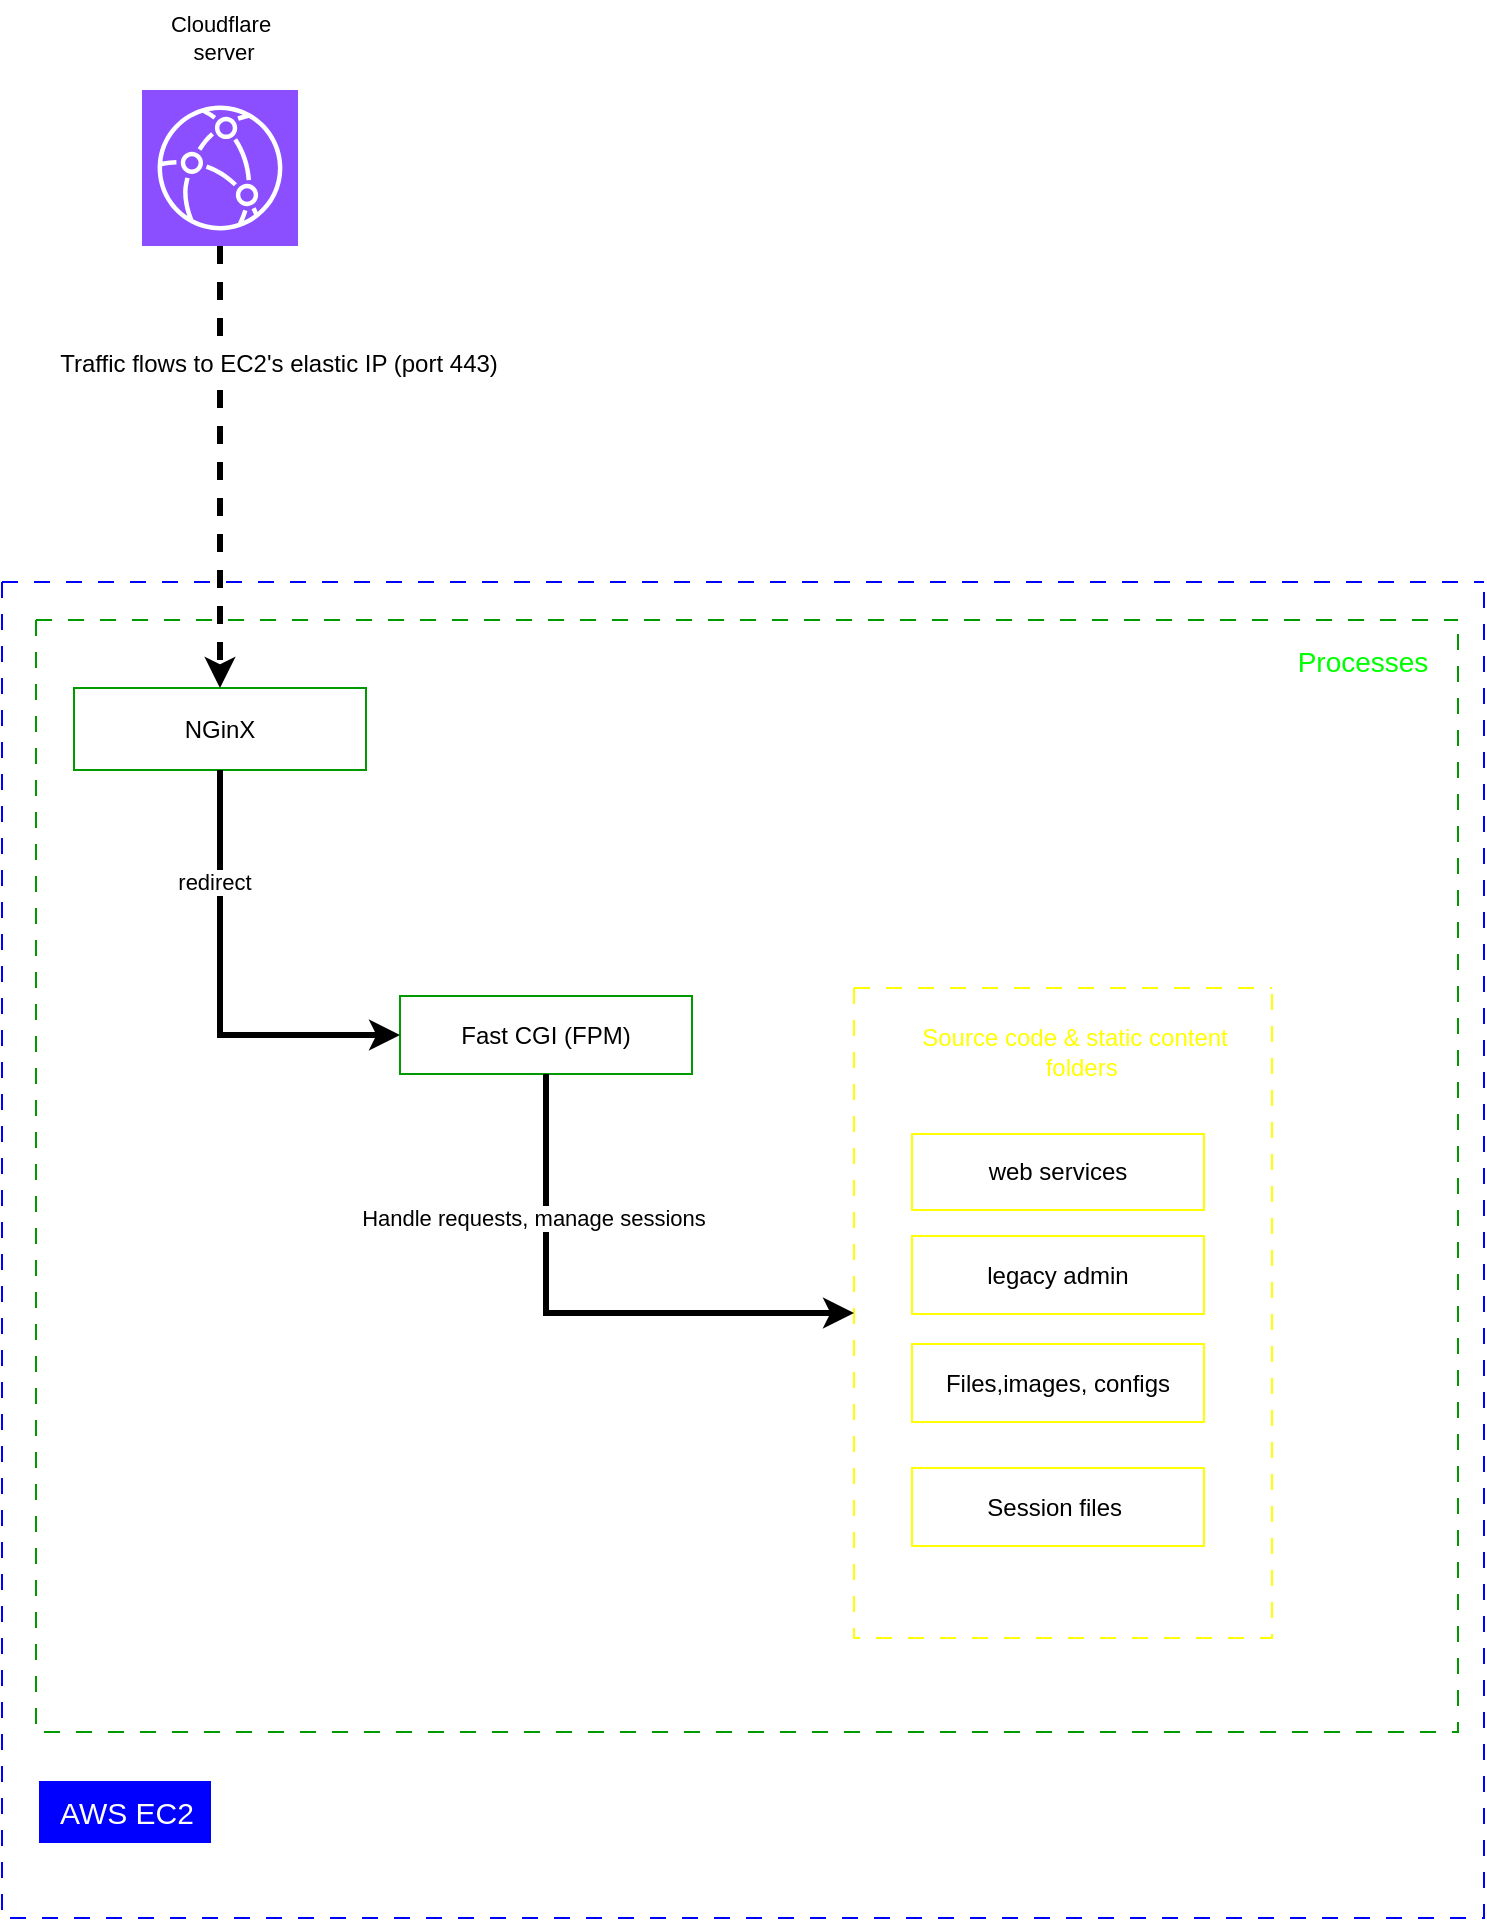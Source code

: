 <mxfile version="24.2.5" type="device" pages="15">
  <diagram name="deployment" id="ZlLQDIkXoJOJ_nAkHwfn">
    <mxGraphModel dx="1050" dy="621" grid="0" gridSize="10" guides="1" tooltips="1" connect="1" arrows="1" fold="1" page="1" pageScale="1" pageWidth="850" pageHeight="1100" math="0" shadow="0">
      <root>
        <mxCell id="0" />
        <mxCell id="1" parent="0" />
        <mxCell id="BIh5K3nLLOYyB_lKgKS7-44" value="" style="swimlane;startSize=0;dashed=1;dashPattern=8 8;strokeColor=#0000FF;fontColor=#FFFF00;" parent="1" vertex="1">
          <mxGeometry x="85" y="343" width="741" height="668" as="geometry" />
        </mxCell>
        <mxCell id="BIh5K3nLLOYyB_lKgKS7-47" value="NGinX" style="rounded=0;whiteSpace=wrap;html=1;strokeColor=#009900;" parent="BIh5K3nLLOYyB_lKgKS7-44" vertex="1">
          <mxGeometry x="36" y="53" width="146" height="41" as="geometry" />
        </mxCell>
        <mxCell id="BIh5K3nLLOYyB_lKgKS7-52" value="AWS EC2" style="text;html=1;align=center;verticalAlign=middle;resizable=0;points=[];autosize=1;strokeColor=#0000FF;fillColor=#0000FF;fontSize=15;fontColor=#ffffff;" parent="BIh5K3nLLOYyB_lKgKS7-44" vertex="1">
          <mxGeometry x="19" y="600" width="85" height="30" as="geometry" />
        </mxCell>
        <mxCell id="YXgsaexTN8w5i2SRYMcX-4" style="edgeStyle=orthogonalEdgeStyle;rounded=0;orthogonalLoop=1;jettySize=auto;html=1;strokeColor=default;strokeWidth=3;align=center;verticalAlign=middle;fontFamily=Helvetica;fontSize=11;fontColor=default;labelBackgroundColor=default;endArrow=classic;exitX=0.5;exitY=1;exitDx=0;exitDy=0;exitPerimeter=0;entryX=0.5;entryY=0;entryDx=0;entryDy=0;dashed=1;" parent="1" source="YXgsaexTN8w5i2SRYMcX-2" target="BIh5K3nLLOYyB_lKgKS7-47" edge="1">
          <mxGeometry relative="1" as="geometry">
            <mxPoint x="455" y="176" as="targetPoint" />
          </mxGeometry>
        </mxCell>
        <mxCell id="YXgsaexTN8w5i2SRYMcX-2" value="" style="sketch=0;points=[[0,0,0],[0.25,0,0],[0.5,0,0],[0.75,0,0],[1,0,0],[0,1,0],[0.25,1,0],[0.5,1,0],[0.75,1,0],[1,1,0],[0,0.25,0],[0,0.5,0],[0,0.75,0],[1,0.25,0],[1,0.5,0],[1,0.75,0]];outlineConnect=0;fontColor=#232F3E;fillColor=#8C4FFF;strokeColor=#ffffff;dashed=0;verticalLabelPosition=bottom;verticalAlign=top;align=center;html=1;fontSize=12;fontStyle=0;aspect=fixed;shape=mxgraph.aws4.resourceIcon;resIcon=mxgraph.aws4.cloudfront;fontFamily=Helvetica;labelBackgroundColor=default;" parent="1" vertex="1">
          <mxGeometry x="155" y="97" width="78" height="78" as="geometry" />
        </mxCell>
        <mxCell id="YXgsaexTN8w5i2SRYMcX-3" value="Cloudflare&lt;br&gt;&amp;nbsp;server" style="text;html=1;align=center;verticalAlign=middle;resizable=0;points=[];autosize=1;strokeColor=none;fillColor=none;fontFamily=Helvetica;fontSize=11;fontColor=default;labelBackgroundColor=default;" parent="1" vertex="1">
          <mxGeometry x="160" y="52" width="68" height="38" as="geometry" />
        </mxCell>
        <mxCell id="YXgsaexTN8w5i2SRYMcX-5" value="Traffic flows to EC2&#39;s elastic IP (port 443)" style="text;html=1;align=center;verticalAlign=middle;resizable=0;points=[];autosize=1;strokeColor=none;fillColor=none;fontFamily=Helvetica;fontSize=12;fontColor=default;labelBackgroundColor=default;" parent="1" vertex="1">
          <mxGeometry x="104" y="221" width="237" height="26" as="geometry" />
        </mxCell>
        <mxCell id="BIh5K3nLLOYyB_lKgKS7-50" value="" style="swimlane;startSize=0;dashed=1;dashPattern=8 8;fontColor=#00FF00;strokeColor=#009900;" parent="1" vertex="1">
          <mxGeometry x="102" y="362" width="711" height="556" as="geometry">
            <mxRectangle x="685" y="309" width="50" height="44" as="alternateBounds" />
          </mxGeometry>
        </mxCell>
        <mxCell id="YXgsaexTN8w5i2SRYMcX-6" value="Fast CGI (FPM)" style="rounded=0;whiteSpace=wrap;html=1;strokeColor=#009900;" parent="BIh5K3nLLOYyB_lKgKS7-50" vertex="1">
          <mxGeometry x="182" y="188" width="146" height="39" as="geometry" />
        </mxCell>
        <mxCell id="BIh5K3nLLOYyB_lKgKS7-51" value="Processes" style="text;html=1;align=center;verticalAlign=middle;resizable=0;points=[];autosize=1;strokeColor=none;fillColor=none;fontFamily=Helvetica;fontSize=14;fontColor=#00FF00;labelBackgroundColor=default;" parent="BIh5K3nLLOYyB_lKgKS7-50" vertex="1">
          <mxGeometry x="621" y="6" width="83" height="29" as="geometry" />
        </mxCell>
        <mxCell id="YXgsaexTN8w5i2SRYMcX-11" value="" style="swimlane;startSize=0;dashed=1;dashPattern=8 8;fontColor=#FFFF00;strokeColor=#FFFF00;" parent="BIh5K3nLLOYyB_lKgKS7-50" vertex="1">
          <mxGeometry x="409" y="184" width="209" height="325" as="geometry">
            <mxRectangle x="685" y="309" width="50" height="44" as="alternateBounds" />
          </mxGeometry>
        </mxCell>
        <mxCell id="BIh5K3nLLOYyB_lKgKS7-46" value="web services" style="rounded=0;whiteSpace=wrap;html=1;strokeColor=#FFFF00;" parent="YXgsaexTN8w5i2SRYMcX-11" vertex="1">
          <mxGeometry x="29" y="73" width="146" height="38" as="geometry" />
        </mxCell>
        <mxCell id="BIh5K3nLLOYyB_lKgKS7-45" value="legacy admin" style="rounded=0;whiteSpace=wrap;html=1;strokeColor=#FFFF00;" parent="YXgsaexTN8w5i2SRYMcX-11" vertex="1">
          <mxGeometry x="29" y="124" width="146" height="39" as="geometry" />
        </mxCell>
        <mxCell id="YXgsaexTN8w5i2SRYMcX-18" value="Files,images, configs" style="rounded=0;whiteSpace=wrap;html=1;strokeColor=#FFFF00;" parent="YXgsaexTN8w5i2SRYMcX-11" vertex="1">
          <mxGeometry x="29" y="178" width="146" height="39" as="geometry" />
        </mxCell>
        <mxCell id="YXgsaexTN8w5i2SRYMcX-17" value="&lt;font color=&quot;#ffff00&quot;&gt;Source code &amp;amp; static content&lt;br&gt;&amp;nbsp; folders&lt;/font&gt;" style="text;html=1;align=center;verticalAlign=middle;resizable=0;points=[];autosize=1;strokeColor=none;fillColor=none;fontFamily=Helvetica;fontSize=12;fontColor=#00FF00;labelBackgroundColor=default;" parent="YXgsaexTN8w5i2SRYMcX-11" vertex="1">
          <mxGeometry x="24" y="11" width="171" height="41" as="geometry" />
        </mxCell>
        <mxCell id="YXgsaexTN8w5i2SRYMcX-28" value="Session files&amp;nbsp;" style="rounded=0;whiteSpace=wrap;html=1;strokeColor=#FFFF00;" parent="YXgsaexTN8w5i2SRYMcX-11" vertex="1">
          <mxGeometry x="29" y="240" width="146" height="39" as="geometry" />
        </mxCell>
        <mxCell id="YXgsaexTN8w5i2SRYMcX-9" style="edgeStyle=orthogonalEdgeStyle;rounded=0;orthogonalLoop=1;jettySize=auto;html=1;entryX=0;entryY=0.5;entryDx=0;entryDy=0;strokeColor=default;strokeWidth=3;align=center;verticalAlign=middle;fontFamily=Helvetica;fontSize=11;fontColor=default;labelBackgroundColor=default;endArrow=classic;exitX=0.5;exitY=1;exitDx=0;exitDy=0;" parent="BIh5K3nLLOYyB_lKgKS7-50" source="YXgsaexTN8w5i2SRYMcX-6" target="YXgsaexTN8w5i2SRYMcX-11" edge="1">
          <mxGeometry relative="1" as="geometry" />
        </mxCell>
        <mxCell id="YXgsaexTN8w5i2SRYMcX-19" value="Handle requests, manage sessions&amp;nbsp;" style="edgeLabel;html=1;align=center;verticalAlign=middle;resizable=0;points=[];fontFamily=Helvetica;fontSize=11;fontColor=default;labelBackgroundColor=default;" parent="YXgsaexTN8w5i2SRYMcX-9" vertex="1" connectable="0">
          <mxGeometry x="-0.622" y="-2" relative="1" as="geometry">
            <mxPoint x="-3" y="20" as="offset" />
          </mxGeometry>
        </mxCell>
        <mxCell id="YXgsaexTN8w5i2SRYMcX-7" style="edgeStyle=orthogonalEdgeStyle;rounded=0;orthogonalLoop=1;jettySize=auto;html=1;entryX=0;entryY=0.5;entryDx=0;entryDy=0;strokeColor=default;strokeWidth=3;align=center;verticalAlign=middle;fontFamily=Helvetica;fontSize=11;fontColor=default;labelBackgroundColor=default;endArrow=classic;exitX=0.5;exitY=1;exitDx=0;exitDy=0;" parent="1" source="BIh5K3nLLOYyB_lKgKS7-47" target="YXgsaexTN8w5i2SRYMcX-6" edge="1">
          <mxGeometry relative="1" as="geometry" />
        </mxCell>
        <mxCell id="YXgsaexTN8w5i2SRYMcX-10" value="redirect" style="edgeLabel;html=1;align=center;verticalAlign=middle;resizable=0;points=[];fontFamily=Helvetica;fontSize=11;fontColor=default;labelBackgroundColor=default;" parent="YXgsaexTN8w5i2SRYMcX-7" vertex="1" connectable="0">
          <mxGeometry x="-0.437" y="-2" relative="1" as="geometry">
            <mxPoint x="-1" y="-7" as="offset" />
          </mxGeometry>
        </mxCell>
      </root>
    </mxGraphModel>
  </diagram>
  <diagram name="component view" id="_VR-8HD7PhLmS0HNDE8b">
    <mxGraphModel dx="1886" dy="798" grid="0" gridSize="10" guides="1" tooltips="1" connect="1" arrows="1" fold="1" page="0" pageScale="1" pageWidth="850" pageHeight="1100" background="none" math="0" shadow="0">
      <root>
        <mxCell id="s9hzgK2GPTA3K5nJ2AGw-0" />
        <mxCell id="s9hzgK2GPTA3K5nJ2AGw-1" parent="s9hzgK2GPTA3K5nJ2AGw-0" />
        <mxCell id="s9hzgK2GPTA3K5nJ2AGw-2" value="Legacy Admin&lt;br&gt;&amp;nbsp;DB Mysql" style="shape=cylinder3;whiteSpace=wrap;html=1;boundedLbl=1;backgroundOutline=1;size=15;" parent="s9hzgK2GPTA3K5nJ2AGw-1" vertex="1">
          <mxGeometry x="450" y="688" width="115" height="93" as="geometry" />
        </mxCell>
        <mxCell id="s9hzgK2GPTA3K5nJ2AGw-3" value="" style="aspect=fixed;sketch=0;html=1;dashed=0;whitespace=wrap;fillColor=#2875E2;strokeColor=#ffffff;points=[[0.005,0.63,0],[0.1,0.2,0],[0.9,0.2,0],[0.5,0,0],[0.995,0.63,0],[0.72,0.99,0],[0.5,1,0],[0.28,0.99,0]];shape=mxgraph.kubernetes.icon2;prIcon=user" parent="s9hzgK2GPTA3K5nJ2AGw-1" vertex="1">
          <mxGeometry x="344" y="672" width="50" height="48" as="geometry" />
        </mxCell>
        <mxCell id="WF47ehaQ7cB9AnvIXOiD-2" style="edgeStyle=orthogonalEdgeStyle;rounded=0;orthogonalLoop=1;jettySize=auto;html=1;entryX=0.25;entryY=0;entryDx=0;entryDy=0;strokeColor=#006EAF;strokeWidth=3;align=center;verticalAlign=middle;fontFamily=Helvetica;fontSize=11;fontColor=default;labelBackgroundColor=default;endArrow=classic;fillColor=#1ba1e2;" parent="s9hzgK2GPTA3K5nJ2AGw-1" source="s9hzgK2GPTA3K5nJ2AGw-4" target="s9hzgK2GPTA3K5nJ2AGw-12" edge="1">
          <mxGeometry relative="1" as="geometry" />
        </mxCell>
        <mxCell id="s9hzgK2GPTA3K5nJ2AGw-4" value="" style="image;aspect=fixed;perimeter=ellipsePerimeter;html=1;align=center;shadow=0;dashed=0;fontColor=#4277BB;labelBackgroundColor=default;fontSize=12;spacingTop=3;image=img/lib/ibm/users/browser.svg;direction=east;" parent="s9hzgK2GPTA3K5nJ2AGw-1" vertex="1">
          <mxGeometry x="117" y="134" width="60" height="60" as="geometry" />
        </mxCell>
        <mxCell id="WF47ehaQ7cB9AnvIXOiD-3" style="edgeStyle=orthogonalEdgeStyle;rounded=0;orthogonalLoop=1;jettySize=auto;html=1;fillColor=#1ba1e2;strokeColor=#006EAF;strokeWidth=3;" parent="s9hzgK2GPTA3K5nJ2AGw-1" source="s9hzgK2GPTA3K5nJ2AGw-6" target="WF47ehaQ7cB9AnvIXOiD-0" edge="1">
          <mxGeometry relative="1" as="geometry" />
        </mxCell>
        <mxCell id="s9hzgK2GPTA3K5nJ2AGw-6" value="" style="html=1;verticalLabelPosition=bottom;align=center;labelBackgroundColor=#ffffff;verticalAlign=top;strokeWidth=2;strokeColor=#0080F0;shadow=0;dashed=0;shape=mxgraph.ios7.icons.smartphone;" parent="s9hzgK2GPTA3K5nJ2AGw-1" vertex="1">
          <mxGeometry x="354" y="159" width="30" height="45" as="geometry" />
        </mxCell>
        <mxCell id="s9hzgK2GPTA3K5nJ2AGw-7" value="Clients via&lt;br&gt;&amp;nbsp;mobile app" style="text;html=1;align=center;verticalAlign=middle;resizable=0;points=[];autosize=1;strokeColor=none;fillColor=none;fontColor=#4277BB;" parent="s9hzgK2GPTA3K5nJ2AGw-1" vertex="1">
          <mxGeometry x="326" y="91" width="90" height="40" as="geometry" />
        </mxCell>
        <mxCell id="WF47ehaQ7cB9AnvIXOiD-4" style="edgeStyle=orthogonalEdgeStyle;rounded=0;orthogonalLoop=1;jettySize=auto;html=1;fillColor=#008a00;strokeColor=#005700;strokeWidth=3;align=center;verticalAlign=middle;fontFamily=Helvetica;fontSize=11;fontColor=default;labelBackgroundColor=default;endArrow=classic;" parent="s9hzgK2GPTA3K5nJ2AGw-1" source="s9hzgK2GPTA3K5nJ2AGw-8" edge="1">
          <mxGeometry relative="1" as="geometry">
            <mxPoint x="221" y="343" as="targetPoint" />
          </mxGeometry>
        </mxCell>
        <mxCell id="s9hzgK2GPTA3K5nJ2AGw-8" value="" style="image;aspect=fixed;perimeter=ellipsePerimeter;html=1;align=center;shadow=0;dashed=0;fontColor=#009900;labelBackgroundColor=default;fontSize=12;spacingTop=3;image=img/lib/ibm/users/browser.svg;imageBackground=default;fillStyle=solid;" parent="s9hzgK2GPTA3K5nJ2AGw-1" vertex="1">
          <mxGeometry x="191" y="136" width="60" height="60" as="geometry" />
        </mxCell>
        <mxCell id="s9hzgK2GPTA3K5nJ2AGw-9" value="&lt;span style=&quot;color: rgb(66, 119, 187); background-color: rgb(24, 20, 29);&quot;&gt;Clients&lt;/span&gt;&lt;br style=&quot;color: rgb(66, 119, 187);&quot;&gt;&lt;span style=&quot;color: rgb(66, 119, 187); background-color: rgb(24, 20, 29);&quot;&gt;via browser&lt;/span&gt;" style="text;html=1;align=center;verticalAlign=middle;resizable=0;points=[];autosize=1;strokeColor=none;fillColor=none;" parent="s9hzgK2GPTA3K5nJ2AGw-1" vertex="1">
          <mxGeometry x="107" y="86" width="80" height="40" as="geometry" />
        </mxCell>
        <mxCell id="s9hzgK2GPTA3K5nJ2AGw-10" value="&lt;span style=&quot;color: rgb(0, 153, 0); font-family: Helvetica; font-size: 12px; font-style: normal; font-variant-ligatures: normal; font-variant-caps: normal; font-weight: 400; letter-spacing: normal; orphans: 2; text-align: center; text-indent: 0px; text-transform: none; widows: 2; word-spacing: 0px; -webkit-text-stroke-width: 0px; white-space: nowrap; background-color: rgb(24, 20, 29); text-decoration-thickness: initial; text-decoration-style: initial; text-decoration-color: initial; display: inline !important; float: none;&quot;&gt;Employees&lt;/span&gt;&lt;br style=&quot;border-color: rgb(0, 0, 0); color: rgb(0, 153, 0); font-family: Helvetica; font-size: 12px; font-style: normal; font-variant-ligatures: normal; font-variant-caps: normal; font-weight: 400; letter-spacing: normal; orphans: 2; text-align: center; text-indent: 0px; text-transform: none; widows: 2; word-spacing: 0px; -webkit-text-stroke-width: 0px; white-space: nowrap; text-decoration-thickness: initial; text-decoration-style: initial; text-decoration-color: initial;&quot;&gt;&lt;span style=&quot;color: rgb(0, 153, 0); font-family: Helvetica; font-size: 12px; font-style: normal; font-variant-ligatures: normal; font-variant-caps: normal; font-weight: 400; letter-spacing: normal; orphans: 2; text-align: center; text-indent: 0px; text-transform: none; widows: 2; word-spacing: 0px; -webkit-text-stroke-width: 0px; white-space: nowrap; background-color: rgb(24, 20, 29); text-decoration-thickness: initial; text-decoration-style: initial; text-decoration-color: initial; display: inline !important; float: none;&quot;&gt;via browser&lt;/span&gt;" style="text;whiteSpace=wrap;html=1;" parent="s9hzgK2GPTA3K5nJ2AGw-1" vertex="1">
          <mxGeometry x="196" y="88" width="90" height="50" as="geometry" />
        </mxCell>
        <mxCell id="s9hzgK2GPTA3K5nJ2AGw-11" value="" style="swimlane;startSize=0;dashed=1;dashPattern=8 8;strokeColor=#CC0000;" parent="s9hzgK2GPTA3K5nJ2AGw-1" vertex="1">
          <mxGeometry x="75" y="295" width="584" height="298" as="geometry" />
        </mxCell>
        <mxCell id="WF47ehaQ7cB9AnvIXOiD-0" value="API" style="rounded=0;whiteSpace=wrap;html=1;" parent="s9hzgK2GPTA3K5nJ2AGw-11" vertex="1">
          <mxGeometry x="221" y="53" width="146" height="39" as="geometry" />
        </mxCell>
        <mxCell id="s9hzgK2GPTA3K5nJ2AGw-12" value="WEB UI" style="rounded=0;whiteSpace=wrap;html=1;" parent="s9hzgK2GPTA3K5nJ2AGw-11" vertex="1">
          <mxGeometry x="36" y="53" width="146" height="41" as="geometry" />
        </mxCell>
        <mxCell id="WF47ehaQ7cB9AnvIXOiD-14" value="Business logic modules (Orders, Rules, Requests ..)&amp;nbsp;" style="rounded=0;whiteSpace=wrap;html=1;dashed=1;" parent="s9hzgK2GPTA3K5nJ2AGw-11" vertex="1">
          <mxGeometry x="16" y="189" width="555" height="65" as="geometry" />
        </mxCell>
        <mxCell id="WF47ehaQ7cB9AnvIXOiD-59" style="edgeStyle=orthogonalEdgeStyle;rounded=0;orthogonalLoop=1;jettySize=auto;html=1;entryX=0.5;entryY=0;entryDx=0;entryDy=0;strokeColor=default;strokeWidth=3;align=center;verticalAlign=middle;fontFamily=Helvetica;fontSize=11;fontColor=default;labelBackgroundColor=default;endArrow=classic;" parent="s9hzgK2GPTA3K5nJ2AGw-11" source="WF47ehaQ7cB9AnvIXOiD-52" target="WF47ehaQ7cB9AnvIXOiD-14" edge="1">
          <mxGeometry relative="1" as="geometry" />
        </mxCell>
        <mxCell id="Ac7-5D2-s0iO8a4rAXb0-22" value="use" style="edgeLabel;html=1;align=center;verticalAlign=middle;resizable=0;points=[];fontFamily=Helvetica;fontSize=11;fontColor=default;labelBackgroundColor=default;" parent="WF47ehaQ7cB9AnvIXOiD-59" vertex="1" connectable="0">
          <mxGeometry x="-0.438" y="1" relative="1" as="geometry">
            <mxPoint as="offset" />
          </mxGeometry>
        </mxCell>
        <mxCell id="WF47ehaQ7cB9AnvIXOiD-52" value="" style="swimlane;startSize=0;dashed=1;dashPattern=8 8;fontColor=#00FF00;strokeColor=#00FF00;" parent="s9hzgK2GPTA3K5nJ2AGw-11" vertex="1">
          <mxGeometry x="16" y="24" width="556" height="105" as="geometry">
            <mxRectangle x="685" y="309" width="50" height="44" as="alternateBounds" />
          </mxGeometry>
        </mxCell>
        <mxCell id="WF47ehaQ7cB9AnvIXOiD-1" value="S2S API&lt;br&gt;(service to service)" style="rounded=0;whiteSpace=wrap;html=1;" parent="WF47ehaQ7cB9AnvIXOiD-52" vertex="1">
          <mxGeometry x="390" y="22" width="146" height="55" as="geometry" />
        </mxCell>
        <mxCell id="WF47ehaQ7cB9AnvIXOiD-57" value="interfaces" style="text;html=1;align=center;verticalAlign=middle;resizable=0;points=[];autosize=1;strokeColor=none;fillColor=none;fontFamily=Helvetica;fontSize=12;fontColor=#00FF00;labelBackgroundColor=default;" parent="s9hzgK2GPTA3K5nJ2AGw-11" vertex="1">
          <mxGeometry x="16" y="134" width="70" height="26" as="geometry" />
        </mxCell>
        <mxCell id="s9hzgK2GPTA3K5nJ2AGw-13" value="legacy admin" style="text;html=1;align=center;verticalAlign=middle;resizable=0;points=[];autosize=1;strokeColor=#6F0000;fillColor=#a20025;fontSize=15;fontColor=#ffffff;" parent="s9hzgK2GPTA3K5nJ2AGw-1" vertex="1">
          <mxGeometry x="559" y="251" width="106" height="30" as="geometry" />
        </mxCell>
        <mxCell id="WF47ehaQ7cB9AnvIXOiD-5" value="External APIs" style="text;html=1;align=center;verticalAlign=middle;resizable=0;points=[];autosize=1;strokeColor=none;fillColor=none;" parent="s9hzgK2GPTA3K5nJ2AGw-1" vertex="1">
          <mxGeometry x="316" y="736" width="90" height="26" as="geometry" />
        </mxCell>
        <mxCell id="WF47ehaQ7cB9AnvIXOiD-32" style="edgeStyle=orthogonalEdgeStyle;rounded=0;orthogonalLoop=1;jettySize=auto;html=1;entryX=0.5;entryY=0;entryDx=0;entryDy=0;entryPerimeter=0;strokeColor=default;strokeWidth=3;align=center;verticalAlign=middle;fontFamily=Helvetica;fontSize=11;fontColor=default;labelBackgroundColor=default;endArrow=classic;" parent="s9hzgK2GPTA3K5nJ2AGw-1" source="WF47ehaQ7cB9AnvIXOiD-14" target="s9hzgK2GPTA3K5nJ2AGw-3" edge="1">
          <mxGeometry relative="1" as="geometry" />
        </mxCell>
        <mxCell id="WF47ehaQ7cB9AnvIXOiD-33" value="invoke" style="edgeLabel;html=1;align=center;verticalAlign=middle;resizable=0;points=[];fontFamily=Helvetica;fontSize=11;fontColor=default;labelBackgroundColor=default;" parent="WF47ehaQ7cB9AnvIXOiD-32" vertex="1" connectable="0">
          <mxGeometry x="-0.03" y="3" relative="1" as="geometry">
            <mxPoint as="offset" />
          </mxGeometry>
        </mxCell>
        <mxCell id="WF47ehaQ7cB9AnvIXOiD-35" style="edgeStyle=orthogonalEdgeStyle;rounded=0;orthogonalLoop=1;jettySize=auto;html=1;strokeColor=default;strokeWidth=3;align=center;verticalAlign=middle;fontFamily=Helvetica;fontSize=11;fontColor=default;labelBackgroundColor=default;endArrow=classic;exitX=0.75;exitY=1;exitDx=0;exitDy=0;entryX=0.5;entryY=0;entryDx=0;entryDy=0;entryPerimeter=0;" parent="s9hzgK2GPTA3K5nJ2AGw-1" source="WF47ehaQ7cB9AnvIXOiD-14" target="s9hzgK2GPTA3K5nJ2AGw-2" edge="1">
          <mxGeometry relative="1" as="geometry">
            <mxPoint x="241" y="571" as="sourcePoint" />
            <mxPoint x="241" y="668" as="targetPoint" />
          </mxGeometry>
        </mxCell>
        <mxCell id="WF47ehaQ7cB9AnvIXOiD-36" value="&lt;span style=&quot;font-size: 12px; background-color: rgb(27, 29, 30);&quot;&gt;read / write&lt;/span&gt;" style="edgeLabel;html=1;align=center;verticalAlign=middle;resizable=0;points=[];fontFamily=Helvetica;fontSize=11;fontColor=default;labelBackgroundColor=default;" parent="WF47ehaQ7cB9AnvIXOiD-35" vertex="1" connectable="0">
          <mxGeometry x="-0.051" y="4" relative="1" as="geometry">
            <mxPoint as="offset" />
          </mxGeometry>
        </mxCell>
        <mxCell id="Ac7-5D2-s0iO8a4rAXb0-0" value="WEB services (warehouse, forecast etc..)" style="rounded=0;whiteSpace=wrap;html=1;" parent="s9hzgK2GPTA3K5nJ2AGw-1" vertex="1">
          <mxGeometry x="156" y="739" width="146" height="101" as="geometry" />
        </mxCell>
        <mxCell id="Ac7-5D2-s0iO8a4rAXb0-1" value="DB1" style="shape=cylinder3;whiteSpace=wrap;html=1;boundedLbl=1;backgroundOutline=1;size=15;" parent="s9hzgK2GPTA3K5nJ2AGw-1" vertex="1">
          <mxGeometry x="199" y="918" width="60" height="80" as="geometry" />
        </mxCell>
        <mxCell id="Ac7-5D2-s0iO8a4rAXb0-2" style="edgeStyle=orthogonalEdgeStyle;rounded=0;orthogonalLoop=1;jettySize=auto;html=1;entryX=0.5;entryY=0;entryDx=0;entryDy=0;entryPerimeter=0;strokeColor=default;strokeWidth=3;align=center;verticalAlign=middle;fontFamily=Helvetica;fontSize=11;fontColor=default;labelBackgroundColor=default;endArrow=classic;exitX=0.5;exitY=1;exitDx=0;exitDy=0;" parent="s9hzgK2GPTA3K5nJ2AGw-1" source="Ac7-5D2-s0iO8a4rAXb0-0" target="Ac7-5D2-s0iO8a4rAXb0-1" edge="1">
          <mxGeometry relative="1" as="geometry" />
        </mxCell>
        <mxCell id="Ac7-5D2-s0iO8a4rAXb0-3" value="read / write" style="edgeLabel;html=1;align=center;verticalAlign=middle;resizable=0;points=[];fontFamily=Helvetica;fontSize=11;fontColor=default;labelBackgroundColor=default;" parent="Ac7-5D2-s0iO8a4rAXb0-2" vertex="1" connectable="0">
          <mxGeometry x="-0.151" y="1" relative="1" as="geometry">
            <mxPoint as="offset" />
          </mxGeometry>
        </mxCell>
        <mxCell id="Ac7-5D2-s0iO8a4rAXb0-4" style="edgeStyle=orthogonalEdgeStyle;rounded=0;orthogonalLoop=1;jettySize=auto;html=1;exitX=0.25;exitY=1;exitDx=0;exitDy=0;strokeColor=default;strokeWidth=3;align=center;verticalAlign=middle;fontFamily=Helvetica;fontSize=11;fontColor=default;labelBackgroundColor=default;endArrow=classic;" parent="s9hzgK2GPTA3K5nJ2AGw-1" source="WF47ehaQ7cB9AnvIXOiD-14" target="Ac7-5D2-s0iO8a4rAXb0-0" edge="1">
          <mxGeometry relative="1" as="geometry">
            <mxPoint x="95" y="606" as="sourcePoint" />
          </mxGeometry>
        </mxCell>
        <mxCell id="Ac7-5D2-s0iO8a4rAXb0-5" value="invoke" style="edgeLabel;html=1;align=center;verticalAlign=middle;resizable=0;points=[];fontFamily=Helvetica;fontSize=11;fontColor=default;labelBackgroundColor=default;" parent="Ac7-5D2-s0iO8a4rAXb0-4" vertex="1" connectable="0">
          <mxGeometry x="-0.102" y="3" relative="1" as="geometry">
            <mxPoint as="offset" />
          </mxGeometry>
        </mxCell>
        <mxCell id="Ac7-5D2-s0iO8a4rAXb0-6" value="new admin" style="text;html=1;align=center;verticalAlign=middle;resizable=0;points=[];autosize=1;strokeColor=#6F0000;fillColor=#4277BB;fontSize=15;fontColor=#ffffff;" parent="s9hzgK2GPTA3K5nJ2AGw-1" vertex="1">
          <mxGeometry x="1119" y="253" width="91" height="30" as="geometry" />
        </mxCell>
        <mxCell id="Ac7-5D2-s0iO8a4rAXb0-7" value="" style="swimlane;startSize=0;dashed=1;dashPattern=8 8;strokeColor=#4277BB;" parent="s9hzgK2GPTA3K5nJ2AGw-1" vertex="1">
          <mxGeometry x="784" y="295" width="433" height="298" as="geometry" />
        </mxCell>
        <mxCell id="Ac7-5D2-s0iO8a4rAXb0-13" value="" style="swimlane;startSize=0;dashed=1;dashPattern=8 8;fontColor=#00FF00;strokeColor=#00FF00;" parent="Ac7-5D2-s0iO8a4rAXb0-7" vertex="1">
          <mxGeometry x="16" y="24" width="398" height="100" as="geometry">
            <mxRectangle x="685" y="309" width="50" height="44" as="alternateBounds" />
          </mxGeometry>
        </mxCell>
        <mxCell id="Ac7-5D2-s0iO8a4rAXb0-8" value="WEB API (SPA backend)" style="rounded=0;whiteSpace=wrap;html=1;" parent="Ac7-5D2-s0iO8a4rAXb0-13" vertex="1">
          <mxGeometry x="197" y="28" width="146" height="39" as="geometry" />
        </mxCell>
        <mxCell id="Ac7-5D2-s0iO8a4rAXb0-9" value="S2S API&lt;br&gt;(service to service)" style="rounded=0;whiteSpace=wrap;html=1;" parent="Ac7-5D2-s0iO8a4rAXb0-13" vertex="1">
          <mxGeometry x="31" y="20" width="141" height="62" as="geometry" />
        </mxCell>
        <mxCell id="Ac7-5D2-s0iO8a4rAXb0-14" value="interfaces" style="text;html=1;align=center;verticalAlign=middle;resizable=0;points=[];autosize=1;strokeColor=none;fillColor=none;fontFamily=Helvetica;fontSize=12;fontColor=#00FF00;labelBackgroundColor=default;" parent="Ac7-5D2-s0iO8a4rAXb0-7" vertex="1">
          <mxGeometry x="16" y="134" width="70" height="26" as="geometry" />
        </mxCell>
        <mxCell id="Ac7-5D2-s0iO8a4rAXb0-15" value="Business logic modules (mappers, services etc.)&amp;nbsp;" style="rounded=0;whiteSpace=wrap;html=1;dashed=1;" parent="s9hzgK2GPTA3K5nJ2AGw-1" vertex="1">
          <mxGeometry x="802" y="496" width="394" height="65" as="geometry" />
        </mxCell>
        <mxCell id="Ac7-5D2-s0iO8a4rAXb0-16" style="edgeStyle=orthogonalEdgeStyle;rounded=0;orthogonalLoop=1;jettySize=auto;html=1;entryX=0;entryY=0.25;entryDx=0;entryDy=0;strokeColor=#B20000;strokeWidth=3;align=center;verticalAlign=middle;fontFamily=Helvetica;fontSize=11;fontColor=default;labelBackgroundColor=default;endArrow=classic;exitX=1;exitY=0.25;exitDx=0;exitDy=0;fillColor=#e51400;" parent="s9hzgK2GPTA3K5nJ2AGw-1" source="WF47ehaQ7cB9AnvIXOiD-1" target="Ac7-5D2-s0iO8a4rAXb0-9" edge="1">
          <mxGeometry relative="1" as="geometry" />
        </mxCell>
        <mxCell id="Ac7-5D2-s0iO8a4rAXb0-17" value="notify" style="edgeLabel;html=1;align=center;verticalAlign=middle;resizable=0;points=[];fontFamily=Helvetica;fontSize=13;fontColor=default;labelBackgroundColor=default;" parent="Ac7-5D2-s0iO8a4rAXb0-16" vertex="1" connectable="0">
          <mxGeometry x="-0.213" y="-4" relative="1" as="geometry">
            <mxPoint x="2" y="-19" as="offset" />
          </mxGeometry>
        </mxCell>
        <mxCell id="Ac7-5D2-s0iO8a4rAXb0-18" style="edgeStyle=orthogonalEdgeStyle;rounded=0;orthogonalLoop=1;jettySize=auto;html=1;entryX=1;entryY=0.75;entryDx=0;entryDy=0;strokeColor=default;strokeWidth=3;align=center;verticalAlign=middle;fontFamily=Helvetica;fontSize=11;fontColor=default;labelBackgroundColor=default;endArrow=classic;" parent="s9hzgK2GPTA3K5nJ2AGw-1" target="WF47ehaQ7cB9AnvIXOiD-1" edge="1">
          <mxGeometry relative="1" as="geometry">
            <mxPoint x="827" y="382" as="sourcePoint" />
          </mxGeometry>
        </mxCell>
        <mxCell id="Ac7-5D2-s0iO8a4rAXb0-19" value="&lt;font style=&quot;font-size: 13px;&quot;&gt;invoke &lt;br&gt;business logic&lt;/font&gt;" style="edgeLabel;html=1;align=center;verticalAlign=middle;resizable=0;points=[];fontFamily=Helvetica;fontSize=11;fontColor=default;labelBackgroundColor=default;" parent="Ac7-5D2-s0iO8a4rAXb0-18" vertex="1" connectable="0">
          <mxGeometry x="0.196" y="1" relative="1" as="geometry">
            <mxPoint x="8" y="22" as="offset" />
          </mxGeometry>
        </mxCell>
        <mxCell id="Ac7-5D2-s0iO8a4rAXb0-20" style="edgeStyle=orthogonalEdgeStyle;rounded=0;orthogonalLoop=1;jettySize=auto;html=1;entryX=0.5;entryY=0;entryDx=0;entryDy=0;strokeColor=default;strokeWidth=3;align=center;verticalAlign=middle;fontFamily=Helvetica;fontSize=11;fontColor=default;labelBackgroundColor=default;endArrow=classic;" parent="s9hzgK2GPTA3K5nJ2AGw-1" source="Ac7-5D2-s0iO8a4rAXb0-13" target="Ac7-5D2-s0iO8a4rAXb0-15" edge="1">
          <mxGeometry relative="1" as="geometry" />
        </mxCell>
        <mxCell id="Ac7-5D2-s0iO8a4rAXb0-21" value="use" style="edgeLabel;html=1;align=center;verticalAlign=middle;resizable=0;points=[];fontFamily=Helvetica;fontSize=11;fontColor=default;labelBackgroundColor=default;" parent="Ac7-5D2-s0iO8a4rAXb0-20" vertex="1" connectable="0">
          <mxGeometry x="-0.195" relative="1" as="geometry">
            <mxPoint as="offset" />
          </mxGeometry>
        </mxCell>
        <mxCell id="Ac7-5D2-s0iO8a4rAXb0-23" style="edgeStyle=orthogonalEdgeStyle;rounded=0;orthogonalLoop=1;jettySize=auto;html=1;entryX=1;entryY=0.5;entryDx=0;entryDy=0;entryPerimeter=0;strokeColor=#B20000;strokeWidth=3;align=center;verticalAlign=middle;fontFamily=Helvetica;fontSize=11;fontColor=default;labelBackgroundColor=default;endArrow=classic;exitX=0.25;exitY=1;exitDx=0;exitDy=0;fillColor=#e51400;" parent="s9hzgK2GPTA3K5nJ2AGw-1" source="Ac7-5D2-s0iO8a4rAXb0-15" target="s9hzgK2GPTA3K5nJ2AGw-2" edge="1">
          <mxGeometry relative="1" as="geometry" />
        </mxCell>
        <mxCell id="Ac7-5D2-s0iO8a4rAXb0-24" value="read / write" style="edgeLabel;html=1;align=center;verticalAlign=middle;resizable=0;points=[];fontFamily=Helvetica;fontSize=12;fontColor=default;labelBackgroundColor=default;" parent="Ac7-5D2-s0iO8a4rAXb0-23" vertex="1" connectable="0">
          <mxGeometry x="0.183" y="-4" relative="1" as="geometry">
            <mxPoint x="-1" y="-13" as="offset" />
          </mxGeometry>
        </mxCell>
        <mxCell id="Ac7-5D2-s0iO8a4rAXb0-25" value="DBN" style="shape=cylinder3;whiteSpace=wrap;html=1;boundedLbl=1;backgroundOutline=1;size=15;" parent="s9hzgK2GPTA3K5nJ2AGw-1" vertex="1">
          <mxGeometry x="268" y="918" width="60" height="80" as="geometry" />
        </mxCell>
        <mxCell id="Ac7-5D2-s0iO8a4rAXb0-28" value="" style="aspect=fixed;sketch=0;html=1;dashed=0;whitespace=wrap;fillColor=#2875E2;strokeColor=#ffffff;points=[[0.005,0.63,0],[0.1,0.2,0],[0.9,0.2,0],[0.5,0,0],[0.995,0.63,0],[0.72,0.99,0],[0.5,1,0],[0.28,0.99,0]];shape=mxgraph.kubernetes.icon2;prIcon=user" parent="s9hzgK2GPTA3K5nJ2AGw-1" vertex="1">
          <mxGeometry x="1073" y="683" width="50" height="48" as="geometry" />
        </mxCell>
        <mxCell id="Ac7-5D2-s0iO8a4rAXb0-29" style="edgeStyle=orthogonalEdgeStyle;rounded=0;orthogonalLoop=1;jettySize=auto;html=1;entryX=0.5;entryY=0;entryDx=0;entryDy=0;entryPerimeter=0;strokeColor=default;strokeWidth=3;align=center;verticalAlign=middle;fontFamily=Helvetica;fontSize=11;fontColor=default;labelBackgroundColor=default;endArrow=classic;exitX=0.75;exitY=1;exitDx=0;exitDy=0;" parent="s9hzgK2GPTA3K5nJ2AGw-1" source="Ac7-5D2-s0iO8a4rAXb0-15" target="Ac7-5D2-s0iO8a4rAXb0-28" edge="1">
          <mxGeometry relative="1" as="geometry">
            <mxPoint x="379" y="559" as="sourcePoint" />
          </mxGeometry>
        </mxCell>
        <mxCell id="Ac7-5D2-s0iO8a4rAXb0-30" value="invoke" style="edgeLabel;html=1;align=center;verticalAlign=middle;resizable=0;points=[];fontFamily=Helvetica;fontSize=11;fontColor=default;labelBackgroundColor=default;" parent="Ac7-5D2-s0iO8a4rAXb0-29" vertex="1" connectable="0">
          <mxGeometry x="-0.03" y="3" relative="1" as="geometry">
            <mxPoint as="offset" />
          </mxGeometry>
        </mxCell>
        <mxCell id="oGPYORsLRt0A3Oo67N3P-2" style="edgeStyle=orthogonalEdgeStyle;rounded=0;orthogonalLoop=1;jettySize=auto;html=1;entryX=0.5;entryY=0;entryDx=0;entryDy=0;strokeColor=#005700;strokeWidth=3;align=center;verticalAlign=middle;fontFamily=Helvetica;fontSize=11;fontColor=default;labelBackgroundColor=default;endArrow=classic;fillColor=#008a00;" parent="s9hzgK2GPTA3K5nJ2AGw-1" source="oGPYORsLRt0A3Oo67N3P-0" target="Ac7-5D2-s0iO8a4rAXb0-8" edge="1">
          <mxGeometry relative="1" as="geometry" />
        </mxCell>
        <mxCell id="oGPYORsLRt0A3Oo67N3P-0" value="" style="image;aspect=fixed;perimeter=ellipsePerimeter;html=1;align=center;shadow=0;dashed=0;fontColor=#009900;labelBackgroundColor=default;fontSize=12;spacingTop=3;image=img/lib/ibm/users/browser.svg;imageBackground=default;fillStyle=solid;" parent="s9hzgK2GPTA3K5nJ2AGw-1" vertex="1">
          <mxGeometry x="1040" y="154" width="60" height="60" as="geometry" />
        </mxCell>
        <mxCell id="oGPYORsLRt0A3Oo67N3P-1" value="&lt;span style=&quot;color: rgb(0, 153, 0); font-family: Helvetica; font-size: 12px; font-style: normal; font-variant-ligatures: normal; font-variant-caps: normal; font-weight: 400; letter-spacing: normal; orphans: 2; text-align: center; text-indent: 0px; text-transform: none; widows: 2; word-spacing: 0px; -webkit-text-stroke-width: 0px; white-space: nowrap; background-color: rgb(24, 20, 29); text-decoration-thickness: initial; text-decoration-style: initial; text-decoration-color: initial; display: inline !important; float: none;&quot;&gt;Employees&lt;/span&gt;&lt;br style=&quot;border-color: rgb(0, 0, 0); color: rgb(0, 153, 0); font-family: Helvetica; font-size: 12px; font-style: normal; font-variant-ligatures: normal; font-variant-caps: normal; font-weight: 400; letter-spacing: normal; orphans: 2; text-align: center; text-indent: 0px; text-transform: none; widows: 2; word-spacing: 0px; -webkit-text-stroke-width: 0px; white-space: nowrap; text-decoration-thickness: initial; text-decoration-style: initial; text-decoration-color: initial;&quot;&gt;&lt;span style=&quot;color: rgb(0, 153, 0); font-family: Helvetica; font-size: 12px; font-style: normal; font-variant-ligatures: normal; font-variant-caps: normal; font-weight: 400; letter-spacing: normal; orphans: 2; text-align: center; text-indent: 0px; text-transform: none; widows: 2; word-spacing: 0px; -webkit-text-stroke-width: 0px; white-space: nowrap; background-color: rgb(24, 20, 29); text-decoration-thickness: initial; text-decoration-style: initial; text-decoration-color: initial; display: inline !important; float: none;&quot;&gt;via browser&lt;/span&gt;" style="text;whiteSpace=wrap;html=1;" parent="s9hzgK2GPTA3K5nJ2AGw-1" vertex="1">
          <mxGeometry x="1033" y="101" width="90" height="50" as="geometry" />
        </mxCell>
        <mxCell id="oGPYORsLRt0A3Oo67N3P-3" value="external API" style="text;html=1;align=center;verticalAlign=middle;resizable=0;points=[];autosize=1;strokeColor=none;fillColor=none;" parent="s9hzgK2GPTA3K5nJ2AGw-1" vertex="1">
          <mxGeometry x="1062" y="739" width="83" height="26" as="geometry" />
        </mxCell>
        <mxCell id="jw7N5YZlssZYDZrXyPtC-0" style="edgeStyle=orthogonalEdgeStyle;rounded=0;orthogonalLoop=1;jettySize=auto;html=1;entryX=1;entryY=0.5;entryDx=0;entryDy=0;entryPerimeter=0;strokeColor=#B20000;strokeWidth=3;align=center;verticalAlign=middle;fontFamily=Helvetica;fontSize=11;fontColor=default;labelBackgroundColor=default;endArrow=classic;exitX=0.5;exitY=1;exitDx=0;exitDy=0;fillColor=#e51400;" parent="s9hzgK2GPTA3K5nJ2AGw-1" source="Ac7-5D2-s0iO8a4rAXb0-15" target="Ac7-5D2-s0iO8a4rAXb0-25" edge="1">
          <mxGeometry relative="1" as="geometry" />
        </mxCell>
        <mxCell id="jw7N5YZlssZYDZrXyPtC-1" value="read / write" style="edgeLabel;html=1;align=center;verticalAlign=middle;resizable=0;points=[];fontFamily=Helvetica;fontSize=12;fontColor=default;labelBackgroundColor=default;" parent="jw7N5YZlssZYDZrXyPtC-0" vertex="1" connectable="0">
          <mxGeometry x="0.367" y="-1" relative="1" as="geometry">
            <mxPoint x="4" y="-19" as="offset" />
          </mxGeometry>
        </mxCell>
      </root>
    </mxGraphModel>
  </diagram>
  <diagram name="step 1a" id="jCFOR4MlYmRv2ladofnd">
    <mxGraphModel dx="1886" dy="798" grid="0" gridSize="10" guides="1" tooltips="1" connect="1" arrows="1" fold="1" page="0" pageScale="1" pageWidth="850" pageHeight="1100" background="none" math="0" shadow="0">
      <root>
        <mxCell id="KGjFRZwK3gsr60EhnCoL-0" />
        <mxCell id="KGjFRZwK3gsr60EhnCoL-1" parent="KGjFRZwK3gsr60EhnCoL-0" />
        <mxCell id="KGjFRZwK3gsr60EhnCoL-2" value="Legacy Admin&lt;br&gt;&amp;nbsp;DB Mysql" style="shape=cylinder3;whiteSpace=wrap;html=1;boundedLbl=1;backgroundOutline=1;size=15;" parent="KGjFRZwK3gsr60EhnCoL-1" vertex="1">
          <mxGeometry x="451" y="776" width="115" height="93" as="geometry" />
        </mxCell>
        <mxCell id="KGjFRZwK3gsr60EhnCoL-3" value="" style="aspect=fixed;sketch=0;html=1;dashed=0;whitespace=wrap;fillColor=#2875E2;strokeColor=#ffffff;points=[[0.005,0.63,0],[0.1,0.2,0],[0.9,0.2,0],[0.5,0,0],[0.995,0.63,0],[0.72,0.99,0],[0.5,1,0],[0.28,0.99,0]];shape=mxgraph.kubernetes.icon2;prIcon=user" parent="KGjFRZwK3gsr60EhnCoL-1" vertex="1">
          <mxGeometry x="345.5" y="779" width="50" height="48" as="geometry" />
        </mxCell>
        <mxCell id="KGjFRZwK3gsr60EhnCoL-4" style="edgeStyle=orthogonalEdgeStyle;rounded=0;orthogonalLoop=1;jettySize=auto;html=1;entryX=0.25;entryY=0;entryDx=0;entryDy=0;strokeColor=#006EAF;strokeWidth=3;align=center;verticalAlign=middle;fontFamily=Helvetica;fontSize=11;fontColor=default;labelBackgroundColor=default;endArrow=classic;fillColor=#1ba1e2;" parent="KGjFRZwK3gsr60EhnCoL-1" source="KGjFRZwK3gsr60EhnCoL-5" target="KGjFRZwK3gsr60EhnCoL-15" edge="1">
          <mxGeometry relative="1" as="geometry" />
        </mxCell>
        <mxCell id="KGjFRZwK3gsr60EhnCoL-5" value="" style="image;aspect=fixed;perimeter=ellipsePerimeter;html=1;align=center;shadow=0;dashed=0;fontColor=#4277BB;labelBackgroundColor=default;fontSize=12;spacingTop=3;image=img/lib/ibm/users/browser.svg;direction=east;" parent="KGjFRZwK3gsr60EhnCoL-1" vertex="1">
          <mxGeometry x="119" y="134" width="60" height="60" as="geometry" />
        </mxCell>
        <mxCell id="KGjFRZwK3gsr60EhnCoL-6" style="edgeStyle=orthogonalEdgeStyle;rounded=0;orthogonalLoop=1;jettySize=auto;html=1;fillColor=#1ba1e2;strokeColor=#006EAF;strokeWidth=3;" parent="KGjFRZwK3gsr60EhnCoL-1" source="KGjFRZwK3gsr60EhnCoL-7" target="KGjFRZwK3gsr60EhnCoL-14" edge="1">
          <mxGeometry relative="1" as="geometry" />
        </mxCell>
        <mxCell id="KGjFRZwK3gsr60EhnCoL-7" value="" style="html=1;verticalLabelPosition=bottom;align=center;labelBackgroundColor=#ffffff;verticalAlign=top;strokeWidth=2;strokeColor=#0080F0;shadow=0;dashed=0;shape=mxgraph.ios7.icons.smartphone;" parent="KGjFRZwK3gsr60EhnCoL-1" vertex="1">
          <mxGeometry x="356" y="159" width="30" height="45" as="geometry" />
        </mxCell>
        <mxCell id="KGjFRZwK3gsr60EhnCoL-8" value="Clients via&lt;br&gt;&amp;nbsp;mobile app" style="text;html=1;align=center;verticalAlign=middle;resizable=0;points=[];autosize=1;strokeColor=none;fillColor=none;fontColor=#4277BB;" parent="KGjFRZwK3gsr60EhnCoL-1" vertex="1">
          <mxGeometry x="326" y="91" width="90" height="40" as="geometry" />
        </mxCell>
        <mxCell id="KGjFRZwK3gsr60EhnCoL-9" style="edgeStyle=orthogonalEdgeStyle;rounded=0;orthogonalLoop=1;jettySize=auto;html=1;fillColor=#008a00;strokeColor=#005700;strokeWidth=3;align=center;verticalAlign=middle;fontFamily=Helvetica;fontSize=11;fontColor=default;labelBackgroundColor=default;endArrow=classic;" parent="KGjFRZwK3gsr60EhnCoL-1" source="KGjFRZwK3gsr60EhnCoL-10" edge="1">
          <mxGeometry relative="1" as="geometry">
            <mxPoint x="221" y="333" as="targetPoint" />
          </mxGeometry>
        </mxCell>
        <mxCell id="KGjFRZwK3gsr60EhnCoL-10" value="" style="image;aspect=fixed;perimeter=ellipsePerimeter;html=1;align=center;shadow=0;dashed=0;fontColor=#009900;labelBackgroundColor=default;fontSize=12;spacingTop=3;image=img/lib/ibm/users/browser.svg;imageBackground=default;fillStyle=solid;" parent="KGjFRZwK3gsr60EhnCoL-1" vertex="1">
          <mxGeometry x="191" y="136" width="60" height="60" as="geometry" />
        </mxCell>
        <mxCell id="KGjFRZwK3gsr60EhnCoL-11" value="&lt;span style=&quot;color: rgb(66, 119, 187); background-color: rgb(24, 20, 29);&quot;&gt;Clients&lt;/span&gt;&lt;br style=&quot;color: rgb(66, 119, 187);&quot;&gt;&lt;span style=&quot;color: rgb(66, 119, 187); background-color: rgb(24, 20, 29);&quot;&gt;via browser&lt;/span&gt;" style="text;html=1;align=center;verticalAlign=middle;resizable=0;points=[];autosize=1;strokeColor=none;fillColor=none;" parent="KGjFRZwK3gsr60EhnCoL-1" vertex="1">
          <mxGeometry x="107" y="86" width="80" height="40" as="geometry" />
        </mxCell>
        <mxCell id="KGjFRZwK3gsr60EhnCoL-12" value="&lt;span style=&quot;color: rgb(0, 153, 0); font-family: Helvetica; font-size: 12px; font-style: normal; font-variant-ligatures: normal; font-variant-caps: normal; font-weight: 400; letter-spacing: normal; orphans: 2; text-align: center; text-indent: 0px; text-transform: none; widows: 2; word-spacing: 0px; -webkit-text-stroke-width: 0px; white-space: nowrap; background-color: rgb(24, 20, 29); text-decoration-thickness: initial; text-decoration-style: initial; text-decoration-color: initial; display: inline !important; float: none;&quot;&gt;Employees&lt;/span&gt;&lt;br style=&quot;border-color: rgb(0, 0, 0); color: rgb(0, 153, 0); font-family: Helvetica; font-size: 12px; font-style: normal; font-variant-ligatures: normal; font-variant-caps: normal; font-weight: 400; letter-spacing: normal; orphans: 2; text-align: center; text-indent: 0px; text-transform: none; widows: 2; word-spacing: 0px; -webkit-text-stroke-width: 0px; white-space: nowrap; text-decoration-thickness: initial; text-decoration-style: initial; text-decoration-color: initial;&quot;&gt;&lt;span style=&quot;color: rgb(0, 153, 0); font-family: Helvetica; font-size: 12px; font-style: normal; font-variant-ligatures: normal; font-variant-caps: normal; font-weight: 400; letter-spacing: normal; orphans: 2; text-align: center; text-indent: 0px; text-transform: none; widows: 2; word-spacing: 0px; -webkit-text-stroke-width: 0px; white-space: nowrap; background-color: rgb(24, 20, 29); text-decoration-thickness: initial; text-decoration-style: initial; text-decoration-color: initial; display: inline !important; float: none;&quot;&gt;via browser&lt;/span&gt;" style="text;whiteSpace=wrap;html=1;" parent="KGjFRZwK3gsr60EhnCoL-1" vertex="1">
          <mxGeometry x="196" y="88" width="90" height="50" as="geometry" />
        </mxCell>
        <mxCell id="KGjFRZwK3gsr60EhnCoL-13" value="" style="swimlane;startSize=0;dashed=1;dashPattern=8 8;strokeColor=#CC0000;" parent="KGjFRZwK3gsr60EhnCoL-1" vertex="1">
          <mxGeometry x="77" y="303" width="584" height="349" as="geometry" />
        </mxCell>
        <mxCell id="KGjFRZwK3gsr60EhnCoL-14" value="API" style="rounded=0;whiteSpace=wrap;html=1;" parent="KGjFRZwK3gsr60EhnCoL-13" vertex="1">
          <mxGeometry x="221" y="40" width="146" height="39" as="geometry" />
        </mxCell>
        <mxCell id="KGjFRZwK3gsr60EhnCoL-15" value="WEB UI" style="rounded=0;whiteSpace=wrap;html=1;" parent="KGjFRZwK3gsr60EhnCoL-13" vertex="1">
          <mxGeometry x="36" y="40" width="146" height="41" as="geometry" />
        </mxCell>
        <mxCell id="KGjFRZwK3gsr60EhnCoL-16" value="Business logic modules (Orders, Rules, Requests ..)&amp;nbsp;" style="rounded=0;whiteSpace=wrap;html=1;dashed=1;" parent="KGjFRZwK3gsr60EhnCoL-13" vertex="1">
          <mxGeometry x="16" y="292" width="555" height="45" as="geometry" />
        </mxCell>
        <mxCell id="UcN8_6EsOkAQFNrf4xFn-0" value="" style="edgeStyle=orthogonalEdgeStyle;rounded=0;orthogonalLoop=1;jettySize=auto;html=1;strokeColor=default;strokeWidth=3;align=center;verticalAlign=middle;fontFamily=Helvetica;fontSize=11;fontColor=default;labelBackgroundColor=default;endArrow=classic;exitX=0.75;exitY=1;exitDx=0;exitDy=0;entryX=0.5;entryY=0;entryDx=0;entryDy=0;" parent="KGjFRZwK3gsr60EhnCoL-13" source="KGjFRZwK3gsr60EhnCoL-19" target="UcN8_6EsOkAQFNrf4xFn-11" edge="1">
          <mxGeometry relative="1" as="geometry" />
        </mxCell>
        <mxCell id="UcN8_6EsOkAQFNrf4xFn-10" style="edgeStyle=orthogonalEdgeStyle;rounded=0;orthogonalLoop=1;jettySize=auto;html=1;entryX=0.25;entryY=0;entryDx=0;entryDy=0;strokeColor=default;strokeWidth=3;align=center;verticalAlign=middle;fontFamily=Helvetica;fontSize=11;fontColor=default;labelBackgroundColor=default;endArrow=classic;exitX=0.25;exitY=1;exitDx=0;exitDy=0;" parent="KGjFRZwK3gsr60EhnCoL-13" source="KGjFRZwK3gsr60EhnCoL-19" target="KGjFRZwK3gsr60EhnCoL-16" edge="1">
          <mxGeometry relative="1" as="geometry" />
        </mxCell>
        <mxCell id="KGjFRZwK3gsr60EhnCoL-19" value="" style="swimlane;startSize=0;dashed=1;dashPattern=8 8;fontColor=#00FF00;strokeColor=#00FF00;" parent="KGjFRZwK3gsr60EhnCoL-13" vertex="1">
          <mxGeometry x="16" y="24" width="556" height="65" as="geometry">
            <mxRectangle x="685" y="309" width="50" height="44" as="alternateBounds" />
          </mxGeometry>
        </mxCell>
        <mxCell id="KGjFRZwK3gsr60EhnCoL-20" value="S2S API&lt;br&gt;(service to service)" style="rounded=0;whiteSpace=wrap;html=1;" parent="KGjFRZwK3gsr60EhnCoL-19" vertex="1">
          <mxGeometry x="390" y="17" width="146" height="39" as="geometry" />
        </mxCell>
        <mxCell id="KGjFRZwK3gsr60EhnCoL-21" value="interfaces" style="text;html=1;align=center;verticalAlign=middle;resizable=0;points=[];autosize=1;strokeColor=none;fillColor=none;fontFamily=Helvetica;fontSize=12;fontColor=#00FF00;labelBackgroundColor=default;" parent="KGjFRZwK3gsr60EhnCoL-13" vertex="1">
          <mxGeometry x="14" y="101" width="70" height="26" as="geometry" />
        </mxCell>
        <mxCell id="wEdDWxwJF7OhXuDt4apF-0" value="&lt;span style=&quot;color: rgb(255, 255, 255);&quot;&gt;(Common) Domain model&amp;nbsp;&lt;/span&gt;" style="rounded=0;whiteSpace=wrap;html=1;dashed=1;fillColor=#647687;fontColor=#ffffff;strokeColor=#314354;" parent="KGjFRZwK3gsr60EhnCoL-13" vertex="1">
          <mxGeometry x="401" y="173" width="141" height="37" as="geometry" />
        </mxCell>
        <mxCell id="UcN8_6EsOkAQFNrf4xFn-9" style="edgeStyle=orthogonalEdgeStyle;rounded=0;orthogonalLoop=1;jettySize=auto;html=1;entryX=0.75;entryY=0;entryDx=0;entryDy=0;strokeColor=default;strokeWidth=3;align=center;verticalAlign=middle;fontFamily=Helvetica;fontSize=11;fontColor=default;labelBackgroundColor=default;endArrow=classic;" parent="KGjFRZwK3gsr60EhnCoL-13" source="UcN8_6EsOkAQFNrf4xFn-6" target="KGjFRZwK3gsr60EhnCoL-16" edge="1">
          <mxGeometry relative="1" as="geometry" />
        </mxCell>
        <mxCell id="UcN8_6EsOkAQFNrf4xFn-6" value="&lt;font color=&quot;#ffffff&quot;&gt;adapter &amp;amp; facade&amp;nbsp; layer&lt;/font&gt;" style="rounded=0;whiteSpace=wrap;html=1;dashed=1;fillColor=#406B56;" parent="KGjFRZwK3gsr60EhnCoL-13" vertex="1">
          <mxGeometry x="324" y="237" width="216" height="28" as="geometry" />
        </mxCell>
        <mxCell id="UcN8_6EsOkAQFNrf4xFn-12" style="edgeStyle=orthogonalEdgeStyle;rounded=0;orthogonalLoop=1;jettySize=auto;html=1;entryX=0.5;entryY=0;entryDx=0;entryDy=0;strokeColor=default;strokeWidth=3;align=center;verticalAlign=middle;fontFamily=Helvetica;fontSize=11;fontColor=default;labelBackgroundColor=default;endArrow=classic;exitX=0.665;exitY=0.964;exitDx=0;exitDy=0;exitPerimeter=0;" parent="KGjFRZwK3gsr60EhnCoL-13" source="UcN8_6EsOkAQFNrf4xFn-11" target="wEdDWxwJF7OhXuDt4apF-0" edge="1">
          <mxGeometry relative="1" as="geometry" />
        </mxCell>
        <mxCell id="UcN8_6EsOkAQFNrf4xFn-11" value="&lt;span style=&quot;color: rgb(255, 255, 255);&quot;&gt;&quot;controllers&quot; (adapting layer)&lt;/span&gt;" style="rounded=0;whiteSpace=wrap;html=1;dashed=1;fillColor=#406B56;" parent="KGjFRZwK3gsr60EhnCoL-13" vertex="1">
          <mxGeometry x="324" y="115" width="218" height="28" as="geometry" />
        </mxCell>
        <mxCell id="iZpywlwANNJOGwAI13D_-0" style="edgeStyle=orthogonalEdgeStyle;rounded=0;orthogonalLoop=1;jettySize=auto;html=1;entryX=0.171;entryY=0;entryDx=0;entryDy=0;entryPerimeter=0;strokeColor=default;strokeWidth=2;align=center;verticalAlign=middle;fontFamily=Helvetica;fontSize=11;fontColor=default;labelBackgroundColor=default;endArrow=classic;exitX=0.17;exitY=1.214;exitDx=0;exitDy=0;exitPerimeter=0;" edge="1" parent="KGjFRZwK3gsr60EhnCoL-13" source="UcN8_6EsOkAQFNrf4xFn-11" target="UcN8_6EsOkAQFNrf4xFn-6">
          <mxGeometry relative="1" as="geometry" />
        </mxCell>
        <mxCell id="iZpywlwANNJOGwAI13D_-4" style="edgeStyle=orthogonalEdgeStyle;rounded=0;orthogonalLoop=1;jettySize=auto;html=1;strokeColor=default;strokeWidth=3;align=center;verticalAlign=middle;fontFamily=Helvetica;fontSize=11;fontColor=default;labelBackgroundColor=default;endArrow=classic;exitX=0.685;exitY=0.071;exitDx=0;exitDy=0;exitPerimeter=0;" edge="1" parent="KGjFRZwK3gsr60EhnCoL-13" source="UcN8_6EsOkAQFNrf4xFn-6" target="wEdDWxwJF7OhXuDt4apF-0">
          <mxGeometry relative="1" as="geometry" />
        </mxCell>
        <mxCell id="KGjFRZwK3gsr60EhnCoL-22" value="legacy admin" style="text;html=1;align=center;verticalAlign=middle;resizable=0;points=[];autosize=1;strokeColor=#6F0000;fillColor=#a20025;fontSize=15;fontColor=#ffffff;" parent="KGjFRZwK3gsr60EhnCoL-1" vertex="1">
          <mxGeometry x="559" y="251" width="106" height="30" as="geometry" />
        </mxCell>
        <mxCell id="KGjFRZwK3gsr60EhnCoL-23" value="External APIs" style="text;html=1;align=center;verticalAlign=middle;resizable=0;points=[];autosize=1;strokeColor=none;fillColor=none;" parent="KGjFRZwK3gsr60EhnCoL-1" vertex="1">
          <mxGeometry x="316" y="824" width="90" height="26" as="geometry" />
        </mxCell>
        <mxCell id="KGjFRZwK3gsr60EhnCoL-24" style="edgeStyle=orthogonalEdgeStyle;rounded=0;orthogonalLoop=1;jettySize=auto;html=1;entryX=0.5;entryY=0;entryDx=0;entryDy=0;entryPerimeter=0;strokeColor=default;strokeWidth=3;align=center;verticalAlign=middle;fontFamily=Helvetica;fontSize=11;fontColor=default;labelBackgroundColor=default;endArrow=classic;" parent="KGjFRZwK3gsr60EhnCoL-1" source="KGjFRZwK3gsr60EhnCoL-16" target="KGjFRZwK3gsr60EhnCoL-3" edge="1">
          <mxGeometry relative="1" as="geometry" />
        </mxCell>
        <mxCell id="KGjFRZwK3gsr60EhnCoL-25" value="invoke" style="edgeLabel;html=1;align=center;verticalAlign=middle;resizable=0;points=[];fontFamily=Helvetica;fontSize=12;fontColor=default;labelBackgroundColor=default;" parent="KGjFRZwK3gsr60EhnCoL-24" vertex="1" connectable="0">
          <mxGeometry x="-0.03" y="3" relative="1" as="geometry">
            <mxPoint x="-4" y="12" as="offset" />
          </mxGeometry>
        </mxCell>
        <mxCell id="KGjFRZwK3gsr60EhnCoL-26" style="edgeStyle=orthogonalEdgeStyle;rounded=0;orthogonalLoop=1;jettySize=auto;html=1;strokeColor=default;strokeWidth=3;align=center;verticalAlign=middle;fontFamily=Helvetica;fontSize=11;fontColor=default;labelBackgroundColor=default;endArrow=classic;exitX=0.75;exitY=1;exitDx=0;exitDy=0;entryX=0.5;entryY=0;entryDx=0;entryDy=0;entryPerimeter=0;" parent="KGjFRZwK3gsr60EhnCoL-1" source="KGjFRZwK3gsr60EhnCoL-16" target="KGjFRZwK3gsr60EhnCoL-2" edge="1">
          <mxGeometry relative="1" as="geometry">
            <mxPoint x="241" y="571" as="sourcePoint" />
            <mxPoint x="241" y="668" as="targetPoint" />
          </mxGeometry>
        </mxCell>
        <mxCell id="KGjFRZwK3gsr60EhnCoL-27" value="&lt;span style=&quot;font-size: 12px; background-color: rgb(27, 29, 30);&quot;&gt;read / write&lt;/span&gt;" style="edgeLabel;html=1;align=center;verticalAlign=middle;resizable=0;points=[];fontFamily=Helvetica;fontSize=11;fontColor=default;labelBackgroundColor=default;" parent="KGjFRZwK3gsr60EhnCoL-26" vertex="1" connectable="0">
          <mxGeometry x="-0.051" y="4" relative="1" as="geometry">
            <mxPoint x="-5" y="17" as="offset" />
          </mxGeometry>
        </mxCell>
        <mxCell id="KGjFRZwK3gsr60EhnCoL-29" value="WEB services (warehouse, forecast etc..)" style="rounded=0;whiteSpace=wrap;html=1;" parent="KGjFRZwK3gsr60EhnCoL-1" vertex="1">
          <mxGeometry x="159" y="778" width="146" height="101" as="geometry" />
        </mxCell>
        <mxCell id="KGjFRZwK3gsr60EhnCoL-30" value="DB 1..N" style="shape=cylinder3;whiteSpace=wrap;html=1;boundedLbl=1;backgroundOutline=1;size=15;" parent="KGjFRZwK3gsr60EhnCoL-1" vertex="1">
          <mxGeometry x="202" y="944" width="63" height="67" as="geometry" />
        </mxCell>
        <mxCell id="KGjFRZwK3gsr60EhnCoL-31" style="edgeStyle=orthogonalEdgeStyle;rounded=0;orthogonalLoop=1;jettySize=auto;html=1;entryX=0.5;entryY=0;entryDx=0;entryDy=0;entryPerimeter=0;strokeColor=default;strokeWidth=3;align=center;verticalAlign=middle;fontFamily=Helvetica;fontSize=11;fontColor=default;labelBackgroundColor=default;endArrow=classic;exitX=0.5;exitY=1;exitDx=0;exitDy=0;" parent="KGjFRZwK3gsr60EhnCoL-1" source="KGjFRZwK3gsr60EhnCoL-29" target="KGjFRZwK3gsr60EhnCoL-30" edge="1">
          <mxGeometry relative="1" as="geometry" />
        </mxCell>
        <mxCell id="KGjFRZwK3gsr60EhnCoL-32" value="read / write" style="edgeLabel;html=1;align=center;verticalAlign=middle;resizable=0;points=[];fontFamily=Helvetica;fontSize=11;fontColor=default;labelBackgroundColor=default;" parent="KGjFRZwK3gsr60EhnCoL-31" vertex="1" connectable="0">
          <mxGeometry x="-0.151" y="1" relative="1" as="geometry">
            <mxPoint as="offset" />
          </mxGeometry>
        </mxCell>
        <mxCell id="KGjFRZwK3gsr60EhnCoL-33" style="edgeStyle=orthogonalEdgeStyle;rounded=0;orthogonalLoop=1;jettySize=auto;html=1;strokeColor=default;strokeWidth=3;align=center;verticalAlign=middle;fontFamily=Helvetica;fontSize=11;fontColor=default;labelBackgroundColor=default;endArrow=classic;" parent="KGjFRZwK3gsr60EhnCoL-1" target="KGjFRZwK3gsr60EhnCoL-29" edge="1">
          <mxGeometry relative="1" as="geometry">
            <mxPoint x="232" y="642" as="sourcePoint" />
          </mxGeometry>
        </mxCell>
        <mxCell id="KGjFRZwK3gsr60EhnCoL-34" value="invoke" style="edgeLabel;html=1;align=center;verticalAlign=middle;resizable=0;points=[];fontFamily=Helvetica;fontSize=12;fontColor=default;labelBackgroundColor=default;" parent="KGjFRZwK3gsr60EhnCoL-33" vertex="1" connectable="0">
          <mxGeometry x="-0.102" y="3" relative="1" as="geometry">
            <mxPoint x="-1" y="-3" as="offset" />
          </mxGeometry>
        </mxCell>
        <mxCell id="KGjFRZwK3gsr60EhnCoL-35" value="new admin" style="text;html=1;align=center;verticalAlign=middle;resizable=0;points=[];autosize=1;strokeColor=#6F0000;fillColor=#4277BB;fontSize=15;fontColor=#ffffff;" parent="KGjFRZwK3gsr60EhnCoL-1" vertex="1">
          <mxGeometry x="1203" y="247" width="91" height="30" as="geometry" />
        </mxCell>
        <mxCell id="KGjFRZwK3gsr60EhnCoL-36" value="" style="swimlane;startSize=0;dashed=1;dashPattern=8 8;strokeColor=#4277BB;" parent="KGjFRZwK3gsr60EhnCoL-1" vertex="1">
          <mxGeometry x="784" y="295" width="489" height="451" as="geometry" />
        </mxCell>
        <mxCell id="KGjFRZwK3gsr60EhnCoL-37" value="" style="swimlane;startSize=0;dashed=1;dashPattern=8 8;fontColor=#00FF00;strokeColor=#00FF00;" parent="KGjFRZwK3gsr60EhnCoL-36" vertex="1">
          <mxGeometry x="16" y="22" width="450" height="89" as="geometry">
            <mxRectangle x="685" y="309" width="50" height="44" as="alternateBounds" />
          </mxGeometry>
        </mxCell>
        <mxCell id="KGjFRZwK3gsr60EhnCoL-38" value="WEB API (SPA backend)" style="rounded=0;whiteSpace=wrap;html=1;" parent="KGjFRZwK3gsr60EhnCoL-37" vertex="1">
          <mxGeometry x="289" y="29" width="146" height="39" as="geometry" />
        </mxCell>
        <mxCell id="UcN8_6EsOkAQFNrf4xFn-1" value="S2S API&lt;br&gt;(service to service)" style="rounded=0;whiteSpace=wrap;html=1;" parent="KGjFRZwK3gsr60EhnCoL-37" vertex="1">
          <mxGeometry x="25" y="26.5" width="146" height="39" as="geometry" />
        </mxCell>
        <mxCell id="KGjFRZwK3gsr60EhnCoL-40" value="interfaces" style="text;html=1;align=center;verticalAlign=middle;resizable=0;points=[];autosize=1;strokeColor=none;fillColor=none;fontFamily=Helvetica;fontSize=12;fontColor=#00FF00;labelBackgroundColor=default;" parent="KGjFRZwK3gsr60EhnCoL-36" vertex="1">
          <mxGeometry x="399" y="115" width="70" height="26" as="geometry" />
        </mxCell>
        <mxCell id="n1s64dZdk3xIloOejgld-2" value="&lt;span style=&quot;color: rgb(255, 255, 255);&quot;&gt;(Common) Domain model&amp;nbsp;&lt;/span&gt;" style="rounded=0;whiteSpace=wrap;html=1;dashed=1;fillColor=#647687;fontColor=#ffffff;strokeColor=#314354;" parent="KGjFRZwK3gsr60EhnCoL-36" vertex="1">
          <mxGeometry x="291" y="253" width="177" height="51" as="geometry" />
        </mxCell>
        <mxCell id="iZpywlwANNJOGwAI13D_-7" style="edgeStyle=orthogonalEdgeStyle;rounded=0;orthogonalLoop=1;jettySize=auto;html=1;entryX=0;entryY=0.5;entryDx=0;entryDy=0;strokeColor=default;strokeWidth=2;align=center;verticalAlign=middle;fontFamily=Helvetica;fontSize=11;fontColor=default;labelBackgroundColor=default;endArrow=classic;exitX=0.3;exitY=1.137;exitDx=0;exitDy=0;exitPerimeter=0;" edge="1" parent="KGjFRZwK3gsr60EhnCoL-36" source="w1HjqlLMySHXPqDXfLwN-3" target="yaNu-VHHa5mMxb0ViLYt-0">
          <mxGeometry relative="1" as="geometry" />
        </mxCell>
        <mxCell id="w1HjqlLMySHXPqDXfLwN-3" value="&lt;font color=&quot;#ffffff&quot;&gt;Controllers &amp;amp; adapters layer&lt;/font&gt;" style="rounded=0;whiteSpace=wrap;html=1;dashed=1;fillColor=#406B56;" parent="KGjFRZwK3gsr60EhnCoL-36" vertex="1">
          <mxGeometry x="176" y="148" width="290" height="51" as="geometry" />
        </mxCell>
        <mxCell id="w1HjqlLMySHXPqDXfLwN-4" style="edgeStyle=orthogonalEdgeStyle;rounded=0;orthogonalLoop=1;jettySize=auto;html=1;entryX=0.25;entryY=0;entryDx=0;entryDy=0;strokeColor=default;strokeWidth=3;align=center;verticalAlign=middle;fontFamily=Helvetica;fontSize=11;fontColor=default;labelBackgroundColor=default;endArrow=classic;exitX=1;exitY=0.5;exitDx=0;exitDy=0;startArrow=classic;startFill=1;" parent="KGjFRZwK3gsr60EhnCoL-36" source="UcN8_6EsOkAQFNrf4xFn-1" target="w1HjqlLMySHXPqDXfLwN-3" edge="1">
          <mxGeometry relative="1" as="geometry" />
        </mxCell>
        <mxCell id="w1HjqlLMySHXPqDXfLwN-6" style="edgeStyle=orthogonalEdgeStyle;rounded=0;orthogonalLoop=1;jettySize=auto;html=1;strokeColor=default;strokeWidth=3;align=center;verticalAlign=middle;fontFamily=Helvetica;fontSize=11;fontColor=default;labelBackgroundColor=default;endArrow=classic;entryX=0.7;entryY=-0.02;entryDx=0;entryDy=0;entryPerimeter=0;" parent="KGjFRZwK3gsr60EhnCoL-36" target="w1HjqlLMySHXPqDXfLwN-3" edge="1">
          <mxGeometry relative="1" as="geometry">
            <mxPoint x="378" y="88" as="sourcePoint" />
          </mxGeometry>
        </mxCell>
        <mxCell id="iZpywlwANNJOGwAI13D_-6" style="edgeStyle=orthogonalEdgeStyle;rounded=0;orthogonalLoop=1;jettySize=auto;html=1;entryX=0.5;entryY=1;entryDx=0;entryDy=0;strokeColor=default;strokeWidth=2;align=center;verticalAlign=middle;fontFamily=Helvetica;fontSize=11;fontColor=default;labelBackgroundColor=default;endArrow=classic;" edge="1" parent="KGjFRZwK3gsr60EhnCoL-36" source="yaNu-VHHa5mMxb0ViLYt-0" target="n1s64dZdk3xIloOejgld-2">
          <mxGeometry relative="1" as="geometry" />
        </mxCell>
        <mxCell id="yaNu-VHHa5mMxb0ViLYt-0" value="Persistence layer&amp;nbsp;" style="rounded=0;whiteSpace=wrap;html=1;fillStyle=solid;fillColor=#406B56;" parent="KGjFRZwK3gsr60EhnCoL-36" vertex="1">
          <mxGeometry x="292" y="369" width="175" height="48.5" as="geometry" />
        </mxCell>
        <mxCell id="iZpywlwANNJOGwAI13D_-5" style="edgeStyle=orthogonalEdgeStyle;rounded=0;orthogonalLoop=1;jettySize=auto;html=1;strokeColor=default;strokeWidth=3;align=center;verticalAlign=middle;fontFamily=Helvetica;fontSize=11;fontColor=default;labelBackgroundColor=default;endArrow=classic;exitX=0.703;exitY=0.961;exitDx=0;exitDy=0;exitPerimeter=0;" edge="1" parent="KGjFRZwK3gsr60EhnCoL-36" source="w1HjqlLMySHXPqDXfLwN-3" target="n1s64dZdk3xIloOejgld-2">
          <mxGeometry relative="1" as="geometry" />
        </mxCell>
        <mxCell id="n1s64dZdk3xIloOejgld-1" style="edgeStyle=orthogonalEdgeStyle;rounded=0;orthogonalLoop=1;jettySize=auto;html=1;strokeColor=default;strokeWidth=3;align=center;verticalAlign=middle;fontFamily=Helvetica;fontSize=11;fontColor=default;labelBackgroundColor=default;endArrow=classic;exitX=0.5;exitY=1;exitDx=0;exitDy=0;" parent="KGjFRZwK3gsr60EhnCoL-1" source="yaNu-VHHa5mMxb0ViLYt-0" target="n1s64dZdk3xIloOejgld-0" edge="1">
          <mxGeometry relative="1" as="geometry" />
        </mxCell>
        <mxCell id="KGjFRZwK3gsr60EhnCoL-41" value="Business logic modules (mappers, services etc.)&amp;nbsp;" style="rounded=0;whiteSpace=wrap;html=1;dashed=1;" parent="KGjFRZwK3gsr60EhnCoL-1" vertex="1">
          <mxGeometry x="802" y="660" width="229" height="65" as="geometry" />
        </mxCell>
        <mxCell id="KGjFRZwK3gsr60EhnCoL-48" style="edgeStyle=orthogonalEdgeStyle;rounded=0;orthogonalLoop=1;jettySize=auto;html=1;entryX=1;entryY=0.5;entryDx=0;entryDy=0;entryPerimeter=0;strokeColor=#B20000;strokeWidth=3;align=center;verticalAlign=middle;fontFamily=Helvetica;fontSize=11;fontColor=default;labelBackgroundColor=default;endArrow=classic;exitX=0.25;exitY=1;exitDx=0;exitDy=0;fillColor=#e51400;" parent="KGjFRZwK3gsr60EhnCoL-1" source="KGjFRZwK3gsr60EhnCoL-41" target="KGjFRZwK3gsr60EhnCoL-2" edge="1">
          <mxGeometry relative="1" as="geometry" />
        </mxCell>
        <mxCell id="KGjFRZwK3gsr60EhnCoL-49" value="read / write" style="edgeLabel;html=1;align=center;verticalAlign=middle;resizable=0;points=[];fontFamily=Helvetica;fontSize=12;fontColor=default;labelBackgroundColor=default;" parent="KGjFRZwK3gsr60EhnCoL-48" vertex="1" connectable="0">
          <mxGeometry x="0.183" y="-4" relative="1" as="geometry">
            <mxPoint x="-1" y="-13" as="offset" />
          </mxGeometry>
        </mxCell>
        <mxCell id="KGjFRZwK3gsr60EhnCoL-51" value="" style="aspect=fixed;sketch=0;html=1;dashed=0;whitespace=wrap;fillColor=#2875E2;strokeColor=#ffffff;points=[[0.005,0.63,0],[0.1,0.2,0],[0.9,0.2,0],[0.5,0,0],[0.995,0.63,0],[0.72,0.99,0],[0.5,1,0],[0.28,0.99,0]];shape=mxgraph.kubernetes.icon2;prIcon=user" parent="KGjFRZwK3gsr60EhnCoL-1" vertex="1">
          <mxGeometry x="950" y="796" width="50" height="48" as="geometry" />
        </mxCell>
        <mxCell id="KGjFRZwK3gsr60EhnCoL-52" style="edgeStyle=orthogonalEdgeStyle;rounded=0;orthogonalLoop=1;jettySize=auto;html=1;entryX=0.5;entryY=0;entryDx=0;entryDy=0;entryPerimeter=0;strokeColor=default;strokeWidth=3;align=center;verticalAlign=middle;fontFamily=Helvetica;fontSize=11;fontColor=default;labelBackgroundColor=default;endArrow=classic;exitX=0.75;exitY=1;exitDx=0;exitDy=0;" parent="KGjFRZwK3gsr60EhnCoL-1" source="KGjFRZwK3gsr60EhnCoL-41" target="KGjFRZwK3gsr60EhnCoL-51" edge="1">
          <mxGeometry relative="1" as="geometry">
            <mxPoint x="379" y="559" as="sourcePoint" />
          </mxGeometry>
        </mxCell>
        <mxCell id="KGjFRZwK3gsr60EhnCoL-53" value="invoke" style="edgeLabel;html=1;align=center;verticalAlign=middle;resizable=0;points=[];fontFamily=Helvetica;fontSize=11;fontColor=default;labelBackgroundColor=default;" parent="KGjFRZwK3gsr60EhnCoL-52" vertex="1" connectable="0">
          <mxGeometry x="-0.03" y="3" relative="1" as="geometry">
            <mxPoint as="offset" />
          </mxGeometry>
        </mxCell>
        <mxCell id="KGjFRZwK3gsr60EhnCoL-54" style="edgeStyle=orthogonalEdgeStyle;rounded=0;orthogonalLoop=1;jettySize=auto;html=1;entryX=0.5;entryY=0;entryDx=0;entryDy=0;strokeColor=#005700;strokeWidth=3;align=center;verticalAlign=middle;fontFamily=Helvetica;fontSize=11;fontColor=default;labelBackgroundColor=default;endArrow=classic;fillColor=#008a00;" parent="KGjFRZwK3gsr60EhnCoL-1" source="KGjFRZwK3gsr60EhnCoL-55" target="KGjFRZwK3gsr60EhnCoL-38" edge="1">
          <mxGeometry relative="1" as="geometry" />
        </mxCell>
        <mxCell id="KGjFRZwK3gsr60EhnCoL-55" value="" style="image;aspect=fixed;perimeter=ellipsePerimeter;html=1;align=center;shadow=0;dashed=0;fontColor=#009900;labelBackgroundColor=default;fontSize=12;spacingTop=3;image=img/lib/ibm/users/browser.svg;imageBackground=default;fillStyle=solid;" parent="KGjFRZwK3gsr60EhnCoL-1" vertex="1">
          <mxGeometry x="1132" y="154" width="60" height="60" as="geometry" />
        </mxCell>
        <mxCell id="KGjFRZwK3gsr60EhnCoL-56" value="&lt;span style=&quot;color: rgb(0, 153, 0); font-family: Helvetica; font-size: 12px; font-style: normal; font-variant-ligatures: normal; font-variant-caps: normal; font-weight: 400; letter-spacing: normal; orphans: 2; text-align: center; text-indent: 0px; text-transform: none; widows: 2; word-spacing: 0px; -webkit-text-stroke-width: 0px; white-space: nowrap; background-color: rgb(24, 20, 29); text-decoration-thickness: initial; text-decoration-style: initial; text-decoration-color: initial; display: inline !important; float: none;&quot;&gt;Employees&lt;/span&gt;&lt;br style=&quot;border-color: rgb(0, 0, 0); color: rgb(0, 153, 0); font-family: Helvetica; font-size: 12px; font-style: normal; font-variant-ligatures: normal; font-variant-caps: normal; font-weight: 400; letter-spacing: normal; orphans: 2; text-align: center; text-indent: 0px; text-transform: none; widows: 2; word-spacing: 0px; -webkit-text-stroke-width: 0px; white-space: nowrap; text-decoration-thickness: initial; text-decoration-style: initial; text-decoration-color: initial;&quot;&gt;&lt;span style=&quot;color: rgb(0, 153, 0); font-family: Helvetica; font-size: 12px; font-style: normal; font-variant-ligatures: normal; font-variant-caps: normal; font-weight: 400; letter-spacing: normal; orphans: 2; text-align: center; text-indent: 0px; text-transform: none; widows: 2; word-spacing: 0px; -webkit-text-stroke-width: 0px; white-space: nowrap; background-color: rgb(24, 20, 29); text-decoration-thickness: initial; text-decoration-style: initial; text-decoration-color: initial; display: inline !important; float: none;&quot;&gt;via browser&lt;/span&gt;" style="text;whiteSpace=wrap;html=1;" parent="KGjFRZwK3gsr60EhnCoL-1" vertex="1">
          <mxGeometry x="1125" y="101" width="90" height="50" as="geometry" />
        </mxCell>
        <mxCell id="KGjFRZwK3gsr60EhnCoL-57" value="external API" style="text;html=1;align=center;verticalAlign=middle;resizable=0;points=[];autosize=1;strokeColor=none;fillColor=none;" parent="KGjFRZwK3gsr60EhnCoL-1" vertex="1">
          <mxGeometry x="928" y="852" width="83" height="26" as="geometry" />
        </mxCell>
        <mxCell id="UcN8_6EsOkAQFNrf4xFn-2" style="edgeStyle=orthogonalEdgeStyle;rounded=0;orthogonalLoop=1;jettySize=auto;html=1;exitX=1;exitY=0.25;exitDx=0;exitDy=0;entryX=0;entryY=0.25;entryDx=0;entryDy=0;strokeColor=#B20000;strokeWidth=3;align=center;verticalAlign=middle;fontFamily=Helvetica;fontSize=11;fontColor=default;labelBackgroundColor=default;endArrow=classic;fillColor=#e51400;" parent="KGjFRZwK3gsr60EhnCoL-1" source="KGjFRZwK3gsr60EhnCoL-20" target="UcN8_6EsOkAQFNrf4xFn-1" edge="1">
          <mxGeometry relative="1" as="geometry" />
        </mxCell>
        <mxCell id="UcN8_6EsOkAQFNrf4xFn-4" value="notify" style="edgeLabel;html=1;align=center;verticalAlign=middle;resizable=0;points=[];fontFamily=Helvetica;fontSize=12;fontColor=default;labelBackgroundColor=default;" parent="UcN8_6EsOkAQFNrf4xFn-2" vertex="1" connectable="0">
          <mxGeometry x="-0.176" relative="1" as="geometry">
            <mxPoint x="2" y="-13" as="offset" />
          </mxGeometry>
        </mxCell>
        <mxCell id="UcN8_6EsOkAQFNrf4xFn-3" style="edgeStyle=orthogonalEdgeStyle;rounded=0;orthogonalLoop=1;jettySize=auto;html=1;entryX=1;entryY=0.75;entryDx=0;entryDy=0;strokeColor=default;strokeWidth=3;align=center;verticalAlign=middle;fontFamily=Helvetica;fontSize=11;fontColor=default;labelBackgroundColor=default;endArrow=classic;" parent="KGjFRZwK3gsr60EhnCoL-1" target="KGjFRZwK3gsr60EhnCoL-20" edge="1">
          <mxGeometry relative="1" as="geometry">
            <mxPoint x="823" y="373" as="sourcePoint" />
          </mxGeometry>
        </mxCell>
        <mxCell id="UcN8_6EsOkAQFNrf4xFn-5" value="invoke" style="edgeLabel;html=1;align=center;verticalAlign=middle;resizable=0;points=[];fontFamily=Helvetica;fontSize=12;fontColor=default;labelBackgroundColor=default;" parent="UcN8_6EsOkAQFNrf4xFn-3" vertex="1" connectable="0">
          <mxGeometry x="0.135" y="6" relative="1" as="geometry">
            <mxPoint x="3" y="7" as="offset" />
          </mxGeometry>
        </mxCell>
        <mxCell id="n1s64dZdk3xIloOejgld-0" value="New Admin DB" style="shape=cylinder3;whiteSpace=wrap;html=1;boundedLbl=1;backgroundOutline=1;size=15;" parent="KGjFRZwK3gsr60EhnCoL-1" vertex="1">
          <mxGeometry x="1106" y="832" width="115" height="93" as="geometry" />
        </mxCell>
        <mxCell id="KGjFRZwK3gsr60EhnCoL-46" style="edgeStyle=orthogonalEdgeStyle;rounded=0;orthogonalLoop=1;jettySize=auto;html=1;strokeColor=default;strokeWidth=3;align=center;verticalAlign=middle;fontFamily=Helvetica;fontSize=11;fontColor=default;labelBackgroundColor=default;endArrow=classic;exitX=0.242;exitY=1.092;exitDx=0;exitDy=0;exitPerimeter=0;entryX=0.467;entryY=0.031;entryDx=0;entryDy=0;entryPerimeter=0;startArrow=classic;startFill=1;" parent="KGjFRZwK3gsr60EhnCoL-1" source="KGjFRZwK3gsr60EhnCoL-37" target="KGjFRZwK3gsr60EhnCoL-41" edge="1">
          <mxGeometry relative="1" as="geometry">
            <mxPoint x="829" y="407" as="sourcePoint" />
            <mxPoint x="833" y="494" as="targetPoint" />
          </mxGeometry>
        </mxCell>
        <mxCell id="KGjFRZwK3gsr60EhnCoL-47" value="use" style="edgeLabel;html=1;align=center;verticalAlign=middle;resizable=0;points=[];fontFamily=Helvetica;fontSize=11;fontColor=default;labelBackgroundColor=default;" parent="KGjFRZwK3gsr60EhnCoL-46" vertex="1" connectable="0">
          <mxGeometry x="-0.195" relative="1" as="geometry">
            <mxPoint as="offset" />
          </mxGeometry>
        </mxCell>
        <mxCell id="b5T31KbbkqoqVDdhfWNU-0" style="edgeStyle=orthogonalEdgeStyle;rounded=0;orthogonalLoop=1;jettySize=auto;html=1;entryX=1;entryY=0.5;entryDx=0;entryDy=0;entryPerimeter=0;strokeColor=#B20000;strokeWidth=3;align=center;verticalAlign=middle;fontFamily=Helvetica;fontSize=11;fontColor=default;labelBackgroundColor=default;endArrow=classic;exitX=0.476;exitY=0.985;exitDx=0;exitDy=0;exitPerimeter=0;fillColor=#e51400;" parent="KGjFRZwK3gsr60EhnCoL-1" source="KGjFRZwK3gsr60EhnCoL-41" target="KGjFRZwK3gsr60EhnCoL-30" edge="1">
          <mxGeometry relative="1" as="geometry" />
        </mxCell>
      </root>
    </mxGraphModel>
  </diagram>
  <diagram name="step 1b: bas-erp-int" id="0fGJcTkAhWLv8dOZ4yr0">
    <mxGraphModel dx="1886" dy="798" grid="0" gridSize="10" guides="1" tooltips="1" connect="1" arrows="1" fold="1" page="0" pageScale="1" pageWidth="850" pageHeight="1100" background="none" math="0" shadow="0">
      <root>
        <mxCell id="fhvFgAaCE1Sepnh1FzJo-0" />
        <mxCell id="fhvFgAaCE1Sepnh1FzJo-1" parent="fhvFgAaCE1Sepnh1FzJo-0" />
        <mxCell id="fhvFgAaCE1Sepnh1FzJo-2" value="Legacy Admin&lt;br&gt;&amp;nbsp;DB Mysql" style="shape=cylinder3;whiteSpace=wrap;html=1;boundedLbl=1;backgroundOutline=1;size=15;" parent="fhvFgAaCE1Sepnh1FzJo-1" vertex="1">
          <mxGeometry x="451" y="776" width="115" height="93" as="geometry" />
        </mxCell>
        <mxCell id="fhvFgAaCE1Sepnh1FzJo-3" value="" style="aspect=fixed;sketch=0;html=1;dashed=0;whitespace=wrap;fillColor=#2875E2;strokeColor=#ffffff;points=[[0.005,0.63,0],[0.1,0.2,0],[0.9,0.2,0],[0.5,0,0],[0.995,0.63,0],[0.72,0.99,0],[0.5,1,0],[0.28,0.99,0]];shape=mxgraph.kubernetes.icon2;prIcon=user" parent="fhvFgAaCE1Sepnh1FzJo-1" vertex="1">
          <mxGeometry x="345.5" y="717" width="50" height="48" as="geometry" />
        </mxCell>
        <mxCell id="fhvFgAaCE1Sepnh1FzJo-4" style="edgeStyle=orthogonalEdgeStyle;rounded=0;orthogonalLoop=1;jettySize=auto;html=1;entryX=0.25;entryY=0;entryDx=0;entryDy=0;strokeColor=#006EAF;strokeWidth=3;align=center;verticalAlign=middle;fontFamily=Helvetica;fontSize=11;fontColor=default;labelBackgroundColor=default;endArrow=classic;fillColor=#1ba1e2;" parent="fhvFgAaCE1Sepnh1FzJo-1" source="fhvFgAaCE1Sepnh1FzJo-5" target="fhvFgAaCE1Sepnh1FzJo-15" edge="1">
          <mxGeometry relative="1" as="geometry" />
        </mxCell>
        <mxCell id="fhvFgAaCE1Sepnh1FzJo-5" value="" style="image;aspect=fixed;perimeter=ellipsePerimeter;html=1;align=center;shadow=0;dashed=0;fontColor=#4277BB;labelBackgroundColor=default;fontSize=12;spacingTop=3;image=img/lib/ibm/users/browser.svg;direction=east;" parent="fhvFgAaCE1Sepnh1FzJo-1" vertex="1">
          <mxGeometry x="119" y="134" width="60" height="60" as="geometry" />
        </mxCell>
        <mxCell id="fhvFgAaCE1Sepnh1FzJo-6" style="edgeStyle=orthogonalEdgeStyle;rounded=0;orthogonalLoop=1;jettySize=auto;html=1;fillColor=#1ba1e2;strokeColor=#006EAF;strokeWidth=3;" parent="fhvFgAaCE1Sepnh1FzJo-1" source="fhvFgAaCE1Sepnh1FzJo-7" target="fhvFgAaCE1Sepnh1FzJo-14" edge="1">
          <mxGeometry relative="1" as="geometry" />
        </mxCell>
        <mxCell id="fhvFgAaCE1Sepnh1FzJo-7" value="" style="html=1;verticalLabelPosition=bottom;align=center;labelBackgroundColor=#ffffff;verticalAlign=top;strokeWidth=2;strokeColor=#0080F0;shadow=0;dashed=0;shape=mxgraph.ios7.icons.smartphone;" parent="fhvFgAaCE1Sepnh1FzJo-1" vertex="1">
          <mxGeometry x="356" y="159" width="30" height="45" as="geometry" />
        </mxCell>
        <mxCell id="fhvFgAaCE1Sepnh1FzJo-8" value="Clients via&lt;br&gt;&amp;nbsp;mobile app" style="text;html=1;align=center;verticalAlign=middle;resizable=0;points=[];autosize=1;strokeColor=none;fillColor=none;fontColor=#4277BB;" parent="fhvFgAaCE1Sepnh1FzJo-1" vertex="1">
          <mxGeometry x="326" y="91" width="90" height="40" as="geometry" />
        </mxCell>
        <mxCell id="fhvFgAaCE1Sepnh1FzJo-9" style="edgeStyle=orthogonalEdgeStyle;rounded=0;orthogonalLoop=1;jettySize=auto;html=1;fillColor=#008a00;strokeColor=#005700;strokeWidth=3;align=center;verticalAlign=middle;fontFamily=Helvetica;fontSize=11;fontColor=default;labelBackgroundColor=default;endArrow=classic;" parent="fhvFgAaCE1Sepnh1FzJo-1" source="fhvFgAaCE1Sepnh1FzJo-10" edge="1">
          <mxGeometry relative="1" as="geometry">
            <mxPoint x="221" y="333" as="targetPoint" />
          </mxGeometry>
        </mxCell>
        <mxCell id="fhvFgAaCE1Sepnh1FzJo-10" value="" style="image;aspect=fixed;perimeter=ellipsePerimeter;html=1;align=center;shadow=0;dashed=0;fontColor=#009900;labelBackgroundColor=default;fontSize=12;spacingTop=3;image=img/lib/ibm/users/browser.svg;imageBackground=default;fillStyle=solid;" parent="fhvFgAaCE1Sepnh1FzJo-1" vertex="1">
          <mxGeometry x="191" y="136" width="60" height="60" as="geometry" />
        </mxCell>
        <mxCell id="fhvFgAaCE1Sepnh1FzJo-11" value="&lt;span style=&quot;color: rgb(66, 119, 187); background-color: rgb(24, 20, 29);&quot;&gt;Clients&lt;/span&gt;&lt;br style=&quot;color: rgb(66, 119, 187);&quot;&gt;&lt;span style=&quot;color: rgb(66, 119, 187); background-color: rgb(24, 20, 29);&quot;&gt;via browser&lt;/span&gt;" style="text;html=1;align=center;verticalAlign=middle;resizable=0;points=[];autosize=1;strokeColor=none;fillColor=none;" parent="fhvFgAaCE1Sepnh1FzJo-1" vertex="1">
          <mxGeometry x="107" y="86" width="80" height="40" as="geometry" />
        </mxCell>
        <mxCell id="fhvFgAaCE1Sepnh1FzJo-12" value="&lt;span style=&quot;color: rgb(0, 153, 0); font-family: Helvetica; font-size: 12px; font-style: normal; font-variant-ligatures: normal; font-variant-caps: normal; font-weight: 400; letter-spacing: normal; orphans: 2; text-align: center; text-indent: 0px; text-transform: none; widows: 2; word-spacing: 0px; -webkit-text-stroke-width: 0px; white-space: nowrap; background-color: rgb(24, 20, 29); text-decoration-thickness: initial; text-decoration-style: initial; text-decoration-color: initial; display: inline !important; float: none;&quot;&gt;Employees&lt;/span&gt;&lt;br style=&quot;border-color: rgb(0, 0, 0); color: rgb(0, 153, 0); font-family: Helvetica; font-size: 12px; font-style: normal; font-variant-ligatures: normal; font-variant-caps: normal; font-weight: 400; letter-spacing: normal; orphans: 2; text-align: center; text-indent: 0px; text-transform: none; widows: 2; word-spacing: 0px; -webkit-text-stroke-width: 0px; white-space: nowrap; text-decoration-thickness: initial; text-decoration-style: initial; text-decoration-color: initial;&quot;&gt;&lt;span style=&quot;color: rgb(0, 153, 0); font-family: Helvetica; font-size: 12px; font-style: normal; font-variant-ligatures: normal; font-variant-caps: normal; font-weight: 400; letter-spacing: normal; orphans: 2; text-align: center; text-indent: 0px; text-transform: none; widows: 2; word-spacing: 0px; -webkit-text-stroke-width: 0px; white-space: nowrap; background-color: rgb(24, 20, 29); text-decoration-thickness: initial; text-decoration-style: initial; text-decoration-color: initial; display: inline !important; float: none;&quot;&gt;via browser&lt;/span&gt;" style="text;whiteSpace=wrap;html=1;" parent="fhvFgAaCE1Sepnh1FzJo-1" vertex="1">
          <mxGeometry x="196" y="88" width="90" height="50" as="geometry" />
        </mxCell>
        <mxCell id="fhvFgAaCE1Sepnh1FzJo-13" value="" style="swimlane;startSize=0;dashed=1;dashPattern=8 8;strokeColor=#CC0000;" parent="fhvFgAaCE1Sepnh1FzJo-1" vertex="1">
          <mxGeometry x="77" y="295" width="801" height="357" as="geometry" />
        </mxCell>
        <mxCell id="fhvFgAaCE1Sepnh1FzJo-14" value="API" style="rounded=0;whiteSpace=wrap;html=1;" parent="fhvFgAaCE1Sepnh1FzJo-13" vertex="1">
          <mxGeometry x="221" y="28" width="146" height="39" as="geometry" />
        </mxCell>
        <mxCell id="fhvFgAaCE1Sepnh1FzJo-15" value="WEB UI" style="rounded=0;whiteSpace=wrap;html=1;" parent="fhvFgAaCE1Sepnh1FzJo-13" vertex="1">
          <mxGeometry x="36" y="28" width="146" height="41" as="geometry" />
        </mxCell>
        <mxCell id="fhvFgAaCE1Sepnh1FzJo-16" value="Business logic modules (Orders, Rules, Requests ..)&amp;nbsp;" style="rounded=0;whiteSpace=wrap;html=1;dashed=1;" parent="fhvFgAaCE1Sepnh1FzJo-13" vertex="1">
          <mxGeometry x="16" y="292" width="555" height="45" as="geometry" />
        </mxCell>
        <mxCell id="fhvFgAaCE1Sepnh1FzJo-18" style="edgeStyle=orthogonalEdgeStyle;rounded=0;orthogonalLoop=1;jettySize=auto;html=1;entryX=0.25;entryY=0;entryDx=0;entryDy=0;strokeColor=default;strokeWidth=3;align=center;verticalAlign=middle;fontFamily=Helvetica;fontSize=11;fontColor=default;labelBackgroundColor=default;endArrow=classic;exitX=0.181;exitY=1.077;exitDx=0;exitDy=0;exitPerimeter=0;" parent="fhvFgAaCE1Sepnh1FzJo-13" source="fhvFgAaCE1Sepnh1FzJo-19" target="fhvFgAaCE1Sepnh1FzJo-16" edge="1">
          <mxGeometry relative="1" as="geometry" />
        </mxCell>
        <mxCell id="0jDC-Ae7MqDn6CsxSoVi-9" style="edgeStyle=orthogonalEdgeStyle;rounded=0;orthogonalLoop=1;jettySize=auto;html=1;exitX=0.7;exitY=1;exitDx=0;exitDy=0;entryX=0.5;entryY=0;entryDx=0;entryDy=0;strokeColor=default;strokeWidth=3;align=center;verticalAlign=middle;fontFamily=Helvetica;fontSize=11;fontColor=default;labelBackgroundColor=default;endArrow=classic;exitPerimeter=0;" parent="fhvFgAaCE1Sepnh1FzJo-13" source="fhvFgAaCE1Sepnh1FzJo-19" target="fhvFgAaCE1Sepnh1FzJo-27" edge="1">
          <mxGeometry relative="1" as="geometry" />
        </mxCell>
        <mxCell id="fhvFgAaCE1Sepnh1FzJo-19" value="" style="swimlane;startSize=0;dashed=1;dashPattern=8 8;fontColor=#00FF00;strokeColor=#00FF00;" parent="fhvFgAaCE1Sepnh1FzJo-13" vertex="1">
          <mxGeometry x="16" y="13" width="764" height="65" as="geometry">
            <mxRectangle x="685" y="309" width="50" height="44" as="alternateBounds" />
          </mxGeometry>
        </mxCell>
        <mxCell id="fhvFgAaCE1Sepnh1FzJo-20" value="S2S API&lt;div&gt;&lt;br/&gt;&lt;/div&gt;" style="rounded=0;whiteSpace=wrap;html=1;" parent="fhvFgAaCE1Sepnh1FzJo-19" vertex="1">
          <mxGeometry x="390" y="6" width="345" height="49" as="geometry" />
        </mxCell>
        <mxCell id="0jDC-Ae7MqDn6CsxSoVi-10" value="warehouse&amp;nbsp;&lt;br&gt;API" style="rounded=0;whiteSpace=wrap;html=1;dashed=1;fillColor=#406B56;" parent="fhvFgAaCE1Sepnh1FzJo-19" vertex="1">
          <mxGeometry x="639" y="14" width="86" height="30" as="geometry" />
        </mxCell>
        <mxCell id="vDM3KFRNwghESTEEyl8h-1" value="..." style="rounded=0;whiteSpace=wrap;html=1;dashed=1;fillColor=#406B56;" parent="fhvFgAaCE1Sepnh1FzJo-19" vertex="1">
          <mxGeometry x="397" y="14" width="39" height="26" as="geometry" />
        </mxCell>
        <mxCell id="vDM3KFRNwghESTEEyl8h-2" value="..." style="rounded=0;whiteSpace=wrap;html=1;dashed=1;fillColor=#406B56;" parent="fhvFgAaCE1Sepnh1FzJo-19" vertex="1">
          <mxGeometry x="454" y="14" width="39" height="26" as="geometry" />
        </mxCell>
        <mxCell id="fhvFgAaCE1Sepnh1FzJo-21" value="interfaces" style="text;html=1;align=center;verticalAlign=middle;resizable=0;points=[];autosize=1;strokeColor=none;fillColor=none;fontFamily=Helvetica;fontSize=12;fontColor=#00FF00;labelBackgroundColor=default;" parent="fhvFgAaCE1Sepnh1FzJo-13" vertex="1">
          <mxGeometry x="14" y="101" width="70" height="26" as="geometry" />
        </mxCell>
        <mxCell id="fhvFgAaCE1Sepnh1FzJo-22" style="edgeStyle=orthogonalEdgeStyle;rounded=0;orthogonalLoop=1;jettySize=auto;html=1;entryX=0.5;entryY=0;entryDx=0;entryDy=0;strokeColor=default;strokeWidth=3;align=center;verticalAlign=middle;fontFamily=Helvetica;fontSize=11;fontColor=default;labelBackgroundColor=default;endArrow=classic;exitX=0.25;exitY=1;exitDx=0;exitDy=0;" parent="fhvFgAaCE1Sepnh1FzJo-13" source="fhvFgAaCE1Sepnh1FzJo-23" target="fhvFgAaCE1Sepnh1FzJo-25" edge="1">
          <mxGeometry relative="1" as="geometry" />
        </mxCell>
        <mxCell id="0jDC-Ae7MqDn6CsxSoVi-5" style="edgeStyle=orthogonalEdgeStyle;rounded=0;orthogonalLoop=1;jettySize=auto;html=1;strokeWidth=3;exitX=0.788;exitY=0.971;exitDx=0;exitDy=0;exitPerimeter=0;" parent="fhvFgAaCE1Sepnh1FzJo-13" source="fhvFgAaCE1Sepnh1FzJo-23" target="0jDC-Ae7MqDn6CsxSoVi-1" edge="1">
          <mxGeometry relative="1" as="geometry">
            <mxPoint x="683" y="215" as="sourcePoint" />
          </mxGeometry>
        </mxCell>
        <mxCell id="fhvFgAaCE1Sepnh1FzJo-23" value="&lt;span style=&quot;color: rgb(255, 255, 255);&quot;&gt;Common Domain model (new)&lt;/span&gt;" style="rounded=0;whiteSpace=wrap;html=1;dashed=1;fillColor=#647687;fontColor=#ffffff;strokeColor=#314354;" parent="fhvFgAaCE1Sepnh1FzJo-13" vertex="1">
          <mxGeometry x="324" y="173" width="457" height="34" as="geometry" />
        </mxCell>
        <mxCell id="fhvFgAaCE1Sepnh1FzJo-24" style="edgeStyle=orthogonalEdgeStyle;rounded=0;orthogonalLoop=1;jettySize=auto;html=1;entryX=0.75;entryY=0;entryDx=0;entryDy=0;strokeColor=default;strokeWidth=3;align=center;verticalAlign=middle;fontFamily=Helvetica;fontSize=11;fontColor=default;labelBackgroundColor=default;endArrow=classic;" parent="fhvFgAaCE1Sepnh1FzJo-13" source="fhvFgAaCE1Sepnh1FzJo-25" target="fhvFgAaCE1Sepnh1FzJo-16" edge="1">
          <mxGeometry relative="1" as="geometry" />
        </mxCell>
        <mxCell id="fhvFgAaCE1Sepnh1FzJo-25" value="&lt;font color=&quot;#ffffff&quot;&gt;adapter &amp;amp; facade&amp;nbsp; layer&lt;/font&gt;" style="rounded=0;whiteSpace=wrap;html=1;dashed=1;fillColor=#406B56;" parent="fhvFgAaCE1Sepnh1FzJo-13" vertex="1">
          <mxGeometry x="324" y="237" width="216" height="28" as="geometry" />
        </mxCell>
        <mxCell id="0jDC-Ae7MqDn6CsxSoVi-7" style="edgeStyle=orthogonalEdgeStyle;rounded=0;orthogonalLoop=1;jettySize=auto;html=1;strokeColor=default;strokeWidth=3;align=center;verticalAlign=middle;fontFamily=Helvetica;fontSize=11;fontColor=default;labelBackgroundColor=default;endArrow=classic;" parent="fhvFgAaCE1Sepnh1FzJo-13" source="fhvFgAaCE1Sepnh1FzJo-27" target="fhvFgAaCE1Sepnh1FzJo-23" edge="1">
          <mxGeometry relative="1" as="geometry" />
        </mxCell>
        <mxCell id="fhvFgAaCE1Sepnh1FzJo-27" value="&lt;span style=&quot;color: rgb(255, 255, 255);&quot;&gt;&quot;controllers&quot; (adapting layer)&lt;/span&gt;" style="rounded=0;whiteSpace=wrap;html=1;dashed=1;fillColor=#406B56;" parent="fhvFgAaCE1Sepnh1FzJo-13" vertex="1">
          <mxGeometry x="325" y="110" width="454" height="28" as="geometry" />
        </mxCell>
        <mxCell id="0jDC-Ae7MqDn6CsxSoVi-1" value="&lt;font color=&quot;#ffffff&quot;&gt;BAS ERP adapter&lt;/font&gt;" style="rounded=0;whiteSpace=wrap;html=1;dashed=1;fillColor=#647687;fontColor=#ffffff;strokeColor=#314354;" parent="fhvFgAaCE1Sepnh1FzJo-13" vertex="1">
          <mxGeometry x="586" y="294" width="196" height="43" as="geometry" />
        </mxCell>
        <mxCell id="fhvFgAaCE1Sepnh1FzJo-28" value="legacy admin" style="text;html=1;align=center;verticalAlign=middle;resizable=0;points=[];autosize=1;strokeColor=#6F0000;fillColor=#a20025;fontSize=15;fontColor=#ffffff;" parent="fhvFgAaCE1Sepnh1FzJo-1" vertex="1">
          <mxGeometry x="776" y="257" width="106" height="30" as="geometry" />
        </mxCell>
        <mxCell id="fhvFgAaCE1Sepnh1FzJo-29" value="External APIs" style="text;html=1;align=center;verticalAlign=middle;resizable=0;points=[];autosize=1;strokeColor=none;fillColor=none;" parent="fhvFgAaCE1Sepnh1FzJo-1" vertex="1">
          <mxGeometry x="330" y="772" width="90" height="26" as="geometry" />
        </mxCell>
        <mxCell id="fhvFgAaCE1Sepnh1FzJo-30" style="edgeStyle=orthogonalEdgeStyle;rounded=0;orthogonalLoop=1;jettySize=auto;html=1;entryX=0.5;entryY=0;entryDx=0;entryDy=0;entryPerimeter=0;strokeColor=default;strokeWidth=3;align=center;verticalAlign=middle;fontFamily=Helvetica;fontSize=11;fontColor=default;labelBackgroundColor=default;endArrow=classic;" parent="fhvFgAaCE1Sepnh1FzJo-1" source="fhvFgAaCE1Sepnh1FzJo-16" target="fhvFgAaCE1Sepnh1FzJo-3" edge="1">
          <mxGeometry relative="1" as="geometry" />
        </mxCell>
        <mxCell id="fhvFgAaCE1Sepnh1FzJo-31" value="invoke" style="edgeLabel;html=1;align=center;verticalAlign=middle;resizable=0;points=[];fontFamily=Helvetica;fontSize=12;fontColor=default;labelBackgroundColor=default;" parent="fhvFgAaCE1Sepnh1FzJo-30" vertex="1" connectable="0">
          <mxGeometry x="-0.03" y="3" relative="1" as="geometry">
            <mxPoint x="-4" y="12" as="offset" />
          </mxGeometry>
        </mxCell>
        <mxCell id="fhvFgAaCE1Sepnh1FzJo-32" style="edgeStyle=orthogonalEdgeStyle;rounded=0;orthogonalLoop=1;jettySize=auto;html=1;strokeColor=default;strokeWidth=3;align=center;verticalAlign=middle;fontFamily=Helvetica;fontSize=11;fontColor=default;labelBackgroundColor=default;endArrow=classic;exitX=0.75;exitY=1;exitDx=0;exitDy=0;entryX=0.5;entryY=0;entryDx=0;entryDy=0;entryPerimeter=0;" parent="fhvFgAaCE1Sepnh1FzJo-1" source="fhvFgAaCE1Sepnh1FzJo-16" target="fhvFgAaCE1Sepnh1FzJo-2" edge="1">
          <mxGeometry relative="1" as="geometry">
            <mxPoint x="241" y="571" as="sourcePoint" />
            <mxPoint x="241" y="668" as="targetPoint" />
          </mxGeometry>
        </mxCell>
        <mxCell id="fhvFgAaCE1Sepnh1FzJo-33" value="&lt;span style=&quot;font-size: 12px; background-color: rgb(27, 29, 30);&quot;&gt;read / write&lt;/span&gt;" style="edgeLabel;html=1;align=center;verticalAlign=middle;resizable=0;points=[];fontFamily=Helvetica;fontSize=11;fontColor=default;labelBackgroundColor=default;" parent="fhvFgAaCE1Sepnh1FzJo-32" vertex="1" connectable="0">
          <mxGeometry x="-0.051" y="4" relative="1" as="geometry">
            <mxPoint x="-5" y="17" as="offset" />
          </mxGeometry>
        </mxCell>
        <mxCell id="fhvFgAaCE1Sepnh1FzJo-34" value="WEB services (warehouse, forecast etc..)" style="rounded=0;whiteSpace=wrap;html=1;" parent="fhvFgAaCE1Sepnh1FzJo-1" vertex="1">
          <mxGeometry x="159" y="778" width="146" height="101" as="geometry" />
        </mxCell>
        <mxCell id="fhvFgAaCE1Sepnh1FzJo-35" value="DB 1..N" style="shape=cylinder3;whiteSpace=wrap;html=1;boundedLbl=1;backgroundOutline=1;size=15;" parent="fhvFgAaCE1Sepnh1FzJo-1" vertex="1">
          <mxGeometry x="202" y="944" width="63" height="67" as="geometry" />
        </mxCell>
        <mxCell id="fhvFgAaCE1Sepnh1FzJo-36" style="edgeStyle=orthogonalEdgeStyle;rounded=0;orthogonalLoop=1;jettySize=auto;html=1;entryX=0.5;entryY=0;entryDx=0;entryDy=0;entryPerimeter=0;strokeColor=default;strokeWidth=3;align=center;verticalAlign=middle;fontFamily=Helvetica;fontSize=11;fontColor=default;labelBackgroundColor=default;endArrow=classic;exitX=0.5;exitY=1;exitDx=0;exitDy=0;" parent="fhvFgAaCE1Sepnh1FzJo-1" source="fhvFgAaCE1Sepnh1FzJo-34" target="fhvFgAaCE1Sepnh1FzJo-35" edge="1">
          <mxGeometry relative="1" as="geometry" />
        </mxCell>
        <mxCell id="fhvFgAaCE1Sepnh1FzJo-37" value="read / write" style="edgeLabel;html=1;align=center;verticalAlign=middle;resizable=0;points=[];fontFamily=Helvetica;fontSize=11;fontColor=default;labelBackgroundColor=default;" parent="fhvFgAaCE1Sepnh1FzJo-36" vertex="1" connectable="0">
          <mxGeometry x="-0.151" y="1" relative="1" as="geometry">
            <mxPoint as="offset" />
          </mxGeometry>
        </mxCell>
        <mxCell id="fhvFgAaCE1Sepnh1FzJo-38" style="edgeStyle=orthogonalEdgeStyle;rounded=0;orthogonalLoop=1;jettySize=auto;html=1;strokeColor=default;strokeWidth=3;align=center;verticalAlign=middle;fontFamily=Helvetica;fontSize=11;fontColor=default;labelBackgroundColor=default;endArrow=classic;" parent="fhvFgAaCE1Sepnh1FzJo-1" target="fhvFgAaCE1Sepnh1FzJo-34" edge="1">
          <mxGeometry relative="1" as="geometry">
            <mxPoint x="232" y="642" as="sourcePoint" />
          </mxGeometry>
        </mxCell>
        <mxCell id="fhvFgAaCE1Sepnh1FzJo-39" value="invoke" style="edgeLabel;html=1;align=center;verticalAlign=middle;resizable=0;points=[];fontFamily=Helvetica;fontSize=12;fontColor=default;labelBackgroundColor=default;" parent="fhvFgAaCE1Sepnh1FzJo-38" vertex="1" connectable="0">
          <mxGeometry x="-0.102" y="3" relative="1" as="geometry">
            <mxPoint x="-1" y="-3" as="offset" />
          </mxGeometry>
        </mxCell>
        <mxCell id="fhvFgAaCE1Sepnh1FzJo-40" value="new admin" style="text;html=1;align=center;verticalAlign=middle;resizable=0;points=[];autosize=1;strokeColor=#6F0000;fillColor=#4277BB;fontSize=15;fontColor=#ffffff;" parent="fhvFgAaCE1Sepnh1FzJo-1" vertex="1">
          <mxGeometry x="1614" y="238" width="91" height="30" as="geometry" />
        </mxCell>
        <mxCell id="fhvFgAaCE1Sepnh1FzJo-41" value="" style="swimlane;startSize=0;dashed=1;dashPattern=8 8;strokeColor=#4277BB;" parent="fhvFgAaCE1Sepnh1FzJo-1" vertex="1">
          <mxGeometry x="1013" y="276" width="692" height="489" as="geometry" />
        </mxCell>
        <mxCell id="fhvFgAaCE1Sepnh1FzJo-42" value="" style="swimlane;startSize=0;dashed=1;dashPattern=8 8;fontColor=#00FF00;strokeColor=#00FF00;" parent="fhvFgAaCE1Sepnh1FzJo-41" vertex="1">
          <mxGeometry x="16" y="22" width="654" height="89" as="geometry">
            <mxRectangle x="685" y="309" width="50" height="44" as="alternateBounds" />
          </mxGeometry>
        </mxCell>
        <mxCell id="fhvFgAaCE1Sepnh1FzJo-43" value="WEB API (SPA backend)" style="rounded=0;whiteSpace=wrap;html=1;" parent="fhvFgAaCE1Sepnh1FzJo-42" vertex="1">
          <mxGeometry x="289" y="19" width="146" height="39" as="geometry" />
        </mxCell>
        <mxCell id="fhvFgAaCE1Sepnh1FzJo-44" value="S2S API&lt;br&gt;(service to service)" style="rounded=0;whiteSpace=wrap;html=1;" parent="fhvFgAaCE1Sepnh1FzJo-42" vertex="1">
          <mxGeometry x="25" y="18.5" width="146" height="39" as="geometry" />
        </mxCell>
        <mxCell id="fhvFgAaCE1Sepnh1FzJo-45" value="interfaces" style="text;html=1;align=center;verticalAlign=middle;resizable=0;points=[];autosize=1;strokeColor=none;fillColor=none;fontFamily=Helvetica;fontSize=12;fontColor=#00FF00;labelBackgroundColor=default;" parent="fhvFgAaCE1Sepnh1FzJo-41" vertex="1">
          <mxGeometry x="399" y="115" width="70" height="26" as="geometry" />
        </mxCell>
        <mxCell id="fhvFgAaCE1Sepnh1FzJo-46" style="edgeStyle=orthogonalEdgeStyle;rounded=0;orthogonalLoop=1;jettySize=auto;html=1;strokeColor=default;strokeWidth=3;align=center;verticalAlign=middle;fontFamily=Helvetica;fontSize=11;fontColor=default;labelBackgroundColor=default;endArrow=classic;" parent="fhvFgAaCE1Sepnh1FzJo-41" source="fhvFgAaCE1Sepnh1FzJo-47" target="fhvFgAaCE1Sepnh1FzJo-49" edge="1">
          <mxGeometry relative="1" as="geometry" />
        </mxCell>
        <mxCell id="fhvFgAaCE1Sepnh1FzJo-47" value="&lt;span style=&quot;color: rgb(255, 255, 255);&quot;&gt;Common Domain model&amp;nbsp;&lt;/span&gt;" style="rounded=0;whiteSpace=wrap;html=1;dashed=1;fillColor=#647687;fontColor=#ffffff;strokeColor=#314354;" parent="fhvFgAaCE1Sepnh1FzJo-41" vertex="1">
          <mxGeometry x="291" y="239" width="330" height="32" as="geometry" />
        </mxCell>
        <mxCell id="fhvFgAaCE1Sepnh1FzJo-48" style="edgeStyle=orthogonalEdgeStyle;rounded=0;orthogonalLoop=1;jettySize=auto;html=1;entryX=0.5;entryY=0;entryDx=0;entryDy=0;strokeColor=default;strokeWidth=3;align=center;verticalAlign=middle;fontFamily=Helvetica;fontSize=11;fontColor=default;labelBackgroundColor=default;endArrow=classic;" parent="fhvFgAaCE1Sepnh1FzJo-41" source="fhvFgAaCE1Sepnh1FzJo-49" target="fhvFgAaCE1Sepnh1FzJo-54" edge="1">
          <mxGeometry relative="1" as="geometry" />
        </mxCell>
        <mxCell id="NTtnaLSPZEgrY25wNnzA-4" style="edgeStyle=orthogonalEdgeStyle;rounded=0;orthogonalLoop=1;jettySize=auto;html=1;entryX=0.5;entryY=0;entryDx=0;entryDy=0;strokeColor=default;strokeWidth=3;align=center;verticalAlign=middle;fontFamily=Helvetica;fontSize=11;fontColor=default;labelBackgroundColor=default;endArrow=classic;" parent="fhvFgAaCE1Sepnh1FzJo-41" target="NTtnaLSPZEgrY25wNnzA-0" edge="1">
          <mxGeometry relative="1" as="geometry">
            <mxPoint x="557" y="364" as="sourcePoint" />
          </mxGeometry>
        </mxCell>
        <mxCell id="fhvFgAaCE1Sepnh1FzJo-49" value="Business Logic&amp;nbsp;" style="rounded=0;whiteSpace=wrap;html=1;fillStyle=solid;fillColor=#406B56;fontColor=default;strokeColor=default;dashed=1;align=center;verticalAlign=middle;fontFamily=Helvetica;fontSize=12;" parent="fhvFgAaCE1Sepnh1FzJo-41" vertex="1">
          <mxGeometry x="292" y="311" width="329" height="48.5" as="geometry" />
        </mxCell>
        <mxCell id="fhvFgAaCE1Sepnh1FzJo-50" style="edgeStyle=orthogonalEdgeStyle;rounded=0;orthogonalLoop=1;jettySize=auto;html=1;entryX=0;entryY=0.5;entryDx=0;entryDy=0;strokeColor=default;strokeWidth=3;align=center;verticalAlign=middle;fontFamily=Helvetica;fontSize=11;fontColor=default;labelBackgroundColor=default;endArrow=classic;" parent="fhvFgAaCE1Sepnh1FzJo-41" source="fhvFgAaCE1Sepnh1FzJo-51" target="fhvFgAaCE1Sepnh1FzJo-47" edge="1">
          <mxGeometry relative="1" as="geometry" />
        </mxCell>
        <mxCell id="fhvFgAaCE1Sepnh1FzJo-51" value="&lt;font color=&quot;#ffffff&quot;&gt;Controllers &amp;amp; adapters layer&lt;/font&gt;" style="rounded=0;whiteSpace=wrap;html=1;dashed=1;fillColor=#406B56;" parent="fhvFgAaCE1Sepnh1FzJo-41" vertex="1">
          <mxGeometry x="176" y="148" width="177" height="51" as="geometry" />
        </mxCell>
        <mxCell id="fhvFgAaCE1Sepnh1FzJo-52" style="edgeStyle=orthogonalEdgeStyle;rounded=0;orthogonalLoop=1;jettySize=auto;html=1;entryX=0.5;entryY=0;entryDx=0;entryDy=0;strokeColor=default;strokeWidth=3;align=center;verticalAlign=middle;fontFamily=Helvetica;fontSize=11;fontColor=default;labelBackgroundColor=default;endArrow=classic;exitX=1;exitY=0.5;exitDx=0;exitDy=0;" parent="fhvFgAaCE1Sepnh1FzJo-41" source="fhvFgAaCE1Sepnh1FzJo-44" target="fhvFgAaCE1Sepnh1FzJo-51" edge="1">
          <mxGeometry relative="1" as="geometry" />
        </mxCell>
        <mxCell id="fhvFgAaCE1Sepnh1FzJo-53" style="edgeStyle=orthogonalEdgeStyle;rounded=0;orthogonalLoop=1;jettySize=auto;html=1;strokeColor=default;strokeWidth=3;align=center;verticalAlign=middle;fontFamily=Helvetica;fontSize=11;fontColor=default;labelBackgroundColor=default;endArrow=classic;entryX=0.75;entryY=0;entryDx=0;entryDy=0;" parent="fhvFgAaCE1Sepnh1FzJo-41" target="fhvFgAaCE1Sepnh1FzJo-47" edge="1">
          <mxGeometry relative="1" as="geometry">
            <mxPoint x="378" y="88" as="sourcePoint" />
          </mxGeometry>
        </mxCell>
        <mxCell id="fhvFgAaCE1Sepnh1FzJo-54" value="Persistence layer&amp;nbsp;" style="rounded=0;whiteSpace=wrap;html=1;fillStyle=solid;fillColor=#406B56;" parent="fhvFgAaCE1Sepnh1FzJo-41" vertex="1">
          <mxGeometry x="292" y="416" width="175" height="32.5" as="geometry" />
        </mxCell>
        <mxCell id="NTtnaLSPZEgrY25wNnzA-0" value="&lt;font color=&quot;#ffffff&quot;&gt;BAS ERP adapter&lt;/font&gt;" style="rounded=0;whiteSpace=wrap;html=1;dashed=1;fillColor=#647687;fontColor=#ffffff;strokeColor=#314354;" parent="fhvFgAaCE1Sepnh1FzJo-41" vertex="1">
          <mxGeometry x="492.01" y="416" width="132" height="35" as="geometry" />
        </mxCell>
        <mxCell id="fhvFgAaCE1Sepnh1FzJo-55" style="edgeStyle=orthogonalEdgeStyle;rounded=0;orthogonalLoop=1;jettySize=auto;html=1;strokeColor=default;strokeWidth=3;align=center;verticalAlign=middle;fontFamily=Helvetica;fontSize=11;fontColor=default;labelBackgroundColor=default;endArrow=classic;exitX=0.5;exitY=1;exitDx=0;exitDy=0;" parent="fhvFgAaCE1Sepnh1FzJo-1" source="fhvFgAaCE1Sepnh1FzJo-54" edge="1">
          <mxGeometry relative="1" as="geometry">
            <mxPoint x="1392.5" y="813" as="targetPoint" />
          </mxGeometry>
        </mxCell>
        <mxCell id="fhvFgAaCE1Sepnh1FzJo-56" value="Business logic modules (mappers, services etc.)&amp;nbsp;" style="rounded=0;whiteSpace=wrap;html=1;dashed=1;" parent="fhvFgAaCE1Sepnh1FzJo-1" vertex="1">
          <mxGeometry x="1031" y="641" width="229" height="65" as="geometry" />
        </mxCell>
        <mxCell id="fhvFgAaCE1Sepnh1FzJo-57" style="edgeStyle=orthogonalEdgeStyle;rounded=0;orthogonalLoop=1;jettySize=auto;html=1;entryX=1;entryY=0.5;entryDx=0;entryDy=0;entryPerimeter=0;strokeColor=#B20000;strokeWidth=3;align=center;verticalAlign=middle;fontFamily=Helvetica;fontSize=11;fontColor=default;labelBackgroundColor=default;endArrow=classic;exitX=0.25;exitY=1;exitDx=0;exitDy=0;fillColor=#e51400;" parent="fhvFgAaCE1Sepnh1FzJo-1" source="fhvFgAaCE1Sepnh1FzJo-56" target="fhvFgAaCE1Sepnh1FzJo-2" edge="1">
          <mxGeometry relative="1" as="geometry" />
        </mxCell>
        <mxCell id="fhvFgAaCE1Sepnh1FzJo-58" value="read / write" style="edgeLabel;html=1;align=center;verticalAlign=middle;resizable=0;points=[];fontFamily=Helvetica;fontSize=12;fontColor=default;labelBackgroundColor=default;" parent="fhvFgAaCE1Sepnh1FzJo-57" vertex="1" connectable="0">
          <mxGeometry x="0.183" y="-4" relative="1" as="geometry">
            <mxPoint y="26" as="offset" />
          </mxGeometry>
        </mxCell>
        <mxCell id="fhvFgAaCE1Sepnh1FzJo-59" value="" style="aspect=fixed;sketch=0;html=1;dashed=0;whitespace=wrap;fillColor=#2875E2;strokeColor=#ffffff;points=[[0.005,0.63,0],[0.1,0.2,0],[0.9,0.2,0],[0.5,0,0],[0.995,0.63,0],[0.72,0.99,0],[0.5,1,0],[0.28,0.99,0]];shape=mxgraph.kubernetes.icon2;prIcon=user" parent="fhvFgAaCE1Sepnh1FzJo-1" vertex="1">
          <mxGeometry x="1179" y="777" width="50" height="48" as="geometry" />
        </mxCell>
        <mxCell id="fhvFgAaCE1Sepnh1FzJo-60" style="edgeStyle=orthogonalEdgeStyle;rounded=0;orthogonalLoop=1;jettySize=auto;html=1;entryX=0.5;entryY=0;entryDx=0;entryDy=0;entryPerimeter=0;strokeColor=default;strokeWidth=3;align=center;verticalAlign=middle;fontFamily=Helvetica;fontSize=11;fontColor=default;labelBackgroundColor=default;endArrow=classic;exitX=0.75;exitY=1;exitDx=0;exitDy=0;" parent="fhvFgAaCE1Sepnh1FzJo-1" source="fhvFgAaCE1Sepnh1FzJo-56" target="fhvFgAaCE1Sepnh1FzJo-59" edge="1">
          <mxGeometry relative="1" as="geometry">
            <mxPoint x="608" y="540" as="sourcePoint" />
          </mxGeometry>
        </mxCell>
        <mxCell id="fhvFgAaCE1Sepnh1FzJo-61" value="invoke" style="edgeLabel;html=1;align=center;verticalAlign=middle;resizable=0;points=[];fontFamily=Helvetica;fontSize=11;fontColor=default;labelBackgroundColor=default;" parent="fhvFgAaCE1Sepnh1FzJo-60" vertex="1" connectable="0">
          <mxGeometry x="-0.03" y="3" relative="1" as="geometry">
            <mxPoint as="offset" />
          </mxGeometry>
        </mxCell>
        <mxCell id="fhvFgAaCE1Sepnh1FzJo-62" style="edgeStyle=orthogonalEdgeStyle;rounded=0;orthogonalLoop=1;jettySize=auto;html=1;entryX=0.5;entryY=0;entryDx=0;entryDy=0;strokeColor=#005700;strokeWidth=3;align=center;verticalAlign=middle;fontFamily=Helvetica;fontSize=11;fontColor=default;labelBackgroundColor=default;endArrow=classic;fillColor=#008a00;" parent="fhvFgAaCE1Sepnh1FzJo-1" source="fhvFgAaCE1Sepnh1FzJo-63" target="fhvFgAaCE1Sepnh1FzJo-43" edge="1">
          <mxGeometry relative="1" as="geometry" />
        </mxCell>
        <mxCell id="fhvFgAaCE1Sepnh1FzJo-63" value="" style="image;aspect=fixed;perimeter=ellipsePerimeter;html=1;align=center;shadow=0;dashed=0;fontColor=#009900;labelBackgroundColor=default;fontSize=12;spacingTop=3;image=img/lib/ibm/users/browser.svg;imageBackground=default;fillStyle=solid;" parent="fhvFgAaCE1Sepnh1FzJo-1" vertex="1">
          <mxGeometry x="1361" y="135" width="60" height="60" as="geometry" />
        </mxCell>
        <mxCell id="fhvFgAaCE1Sepnh1FzJo-64" value="&lt;span style=&quot;color: rgb(0, 153, 0); font-family: Helvetica; font-size: 12px; font-style: normal; font-variant-ligatures: normal; font-variant-caps: normal; font-weight: 400; letter-spacing: normal; orphans: 2; text-align: center; text-indent: 0px; text-transform: none; widows: 2; word-spacing: 0px; -webkit-text-stroke-width: 0px; white-space: nowrap; background-color: rgb(24, 20, 29); text-decoration-thickness: initial; text-decoration-style: initial; text-decoration-color: initial; display: inline !important; float: none;&quot;&gt;Employees&lt;/span&gt;&lt;br style=&quot;border-color: rgb(0, 0, 0); color: rgb(0, 153, 0); font-family: Helvetica; font-size: 12px; font-style: normal; font-variant-ligatures: normal; font-variant-caps: normal; font-weight: 400; letter-spacing: normal; orphans: 2; text-align: center; text-indent: 0px; text-transform: none; widows: 2; word-spacing: 0px; -webkit-text-stroke-width: 0px; white-space: nowrap; text-decoration-thickness: initial; text-decoration-style: initial; text-decoration-color: initial;&quot;&gt;&lt;span style=&quot;color: rgb(0, 153, 0); font-family: Helvetica; font-size: 12px; font-style: normal; font-variant-ligatures: normal; font-variant-caps: normal; font-weight: 400; letter-spacing: normal; orphans: 2; text-align: center; text-indent: 0px; text-transform: none; widows: 2; word-spacing: 0px; -webkit-text-stroke-width: 0px; white-space: nowrap; background-color: rgb(24, 20, 29); text-decoration-thickness: initial; text-decoration-style: initial; text-decoration-color: initial; display: inline !important; float: none;&quot;&gt;via browser&lt;/span&gt;" style="text;whiteSpace=wrap;html=1;" parent="fhvFgAaCE1Sepnh1FzJo-1" vertex="1">
          <mxGeometry x="1354" y="82" width="90" height="50" as="geometry" />
        </mxCell>
        <mxCell id="fhvFgAaCE1Sepnh1FzJo-65" value="external API" style="text;html=1;align=center;verticalAlign=middle;resizable=0;points=[];autosize=1;strokeColor=none;fillColor=none;" parent="fhvFgAaCE1Sepnh1FzJo-1" vertex="1">
          <mxGeometry x="1157" y="833" width="83" height="26" as="geometry" />
        </mxCell>
        <mxCell id="fhvFgAaCE1Sepnh1FzJo-66" style="edgeStyle=orthogonalEdgeStyle;rounded=0;orthogonalLoop=1;jettySize=auto;html=1;exitX=1;exitY=0.25;exitDx=0;exitDy=0;entryX=0;entryY=0.25;entryDx=0;entryDy=0;strokeColor=#B20000;strokeWidth=3;align=center;verticalAlign=middle;fontFamily=Helvetica;fontSize=11;fontColor=default;labelBackgroundColor=default;endArrow=classic;fillColor=#e51400;" parent="fhvFgAaCE1Sepnh1FzJo-1" source="fhvFgAaCE1Sepnh1FzJo-20" target="fhvFgAaCE1Sepnh1FzJo-44" edge="1">
          <mxGeometry relative="1" as="geometry" />
        </mxCell>
        <mxCell id="fhvFgAaCE1Sepnh1FzJo-67" value="notify" style="edgeLabel;html=1;align=center;verticalAlign=middle;resizable=0;points=[];fontFamily=Helvetica;fontSize=12;fontColor=default;labelBackgroundColor=default;" parent="fhvFgAaCE1Sepnh1FzJo-66" vertex="1" connectable="0">
          <mxGeometry x="-0.176" relative="1" as="geometry">
            <mxPoint x="32" y="-15" as="offset" />
          </mxGeometry>
        </mxCell>
        <mxCell id="fhvFgAaCE1Sepnh1FzJo-68" style="edgeStyle=orthogonalEdgeStyle;rounded=0;orthogonalLoop=1;jettySize=auto;html=1;entryX=1;entryY=0.5;entryDx=0;entryDy=0;strokeColor=default;strokeWidth=3;align=center;verticalAlign=middle;fontFamily=Helvetica;fontSize=11;fontColor=default;labelBackgroundColor=default;endArrow=classic;" parent="fhvFgAaCE1Sepnh1FzJo-1" target="fhvFgAaCE1Sepnh1FzJo-20" edge="1">
          <mxGeometry relative="1" as="geometry">
            <mxPoint x="1052" y="339" as="sourcePoint" />
          </mxGeometry>
        </mxCell>
        <mxCell id="fhvFgAaCE1Sepnh1FzJo-69" value="invoke" style="edgeLabel;html=1;align=center;verticalAlign=middle;resizable=0;points=[];fontFamily=Helvetica;fontSize=12;fontColor=default;labelBackgroundColor=default;" parent="fhvFgAaCE1Sepnh1FzJo-68" vertex="1" connectable="0">
          <mxGeometry x="0.135" y="6" relative="1" as="geometry">
            <mxPoint x="28" y="7" as="offset" />
          </mxGeometry>
        </mxCell>
        <mxCell id="fhvFgAaCE1Sepnh1FzJo-70" value="New Admin DB" style="shape=cylinder3;whiteSpace=wrap;html=1;boundedLbl=1;backgroundOutline=1;size=15;" parent="fhvFgAaCE1Sepnh1FzJo-1" vertex="1">
          <mxGeometry x="1337" y="817" width="115" height="93" as="geometry" />
        </mxCell>
        <mxCell id="fhvFgAaCE1Sepnh1FzJo-71" style="edgeStyle=orthogonalEdgeStyle;rounded=0;orthogonalLoop=1;jettySize=auto;html=1;strokeColor=default;strokeWidth=3;align=center;verticalAlign=middle;fontFamily=Helvetica;fontSize=11;fontColor=default;labelBackgroundColor=default;endArrow=classic;entryX=0.467;entryY=0.031;entryDx=0;entryDy=0;entryPerimeter=0;exitX=0.167;exitY=1.011;exitDx=0;exitDy=0;exitPerimeter=0;" parent="fhvFgAaCE1Sepnh1FzJo-1" source="fhvFgAaCE1Sepnh1FzJo-42" target="fhvFgAaCE1Sepnh1FzJo-56" edge="1">
          <mxGeometry relative="1" as="geometry">
            <mxPoint x="1140" y="391" as="sourcePoint" />
            <mxPoint x="1062" y="475" as="targetPoint" />
          </mxGeometry>
        </mxCell>
        <mxCell id="fhvFgAaCE1Sepnh1FzJo-72" value="use" style="edgeLabel;html=1;align=center;verticalAlign=middle;resizable=0;points=[];fontFamily=Helvetica;fontSize=11;fontColor=default;labelBackgroundColor=default;" parent="fhvFgAaCE1Sepnh1FzJo-71" vertex="1" connectable="0">
          <mxGeometry x="-0.195" relative="1" as="geometry">
            <mxPoint as="offset" />
          </mxGeometry>
        </mxCell>
        <mxCell id="0jDC-Ae7MqDn6CsxSoVi-2" value="" style="aspect=fixed;sketch=0;html=1;dashed=0;whitespace=wrap;fillColor=#2875E2;strokeColor=#ffffff;points=[[0.005,0.63,0],[0.1,0.2,0],[0.9,0.2,0],[0.5,0,0],[0.995,0.63,0],[0.72,0.99,0],[0.5,1,0],[0.28,0.99,0]];shape=mxgraph.kubernetes.icon2;prIcon=user" parent="fhvFgAaCE1Sepnh1FzJo-1" vertex="1">
          <mxGeometry x="727.67" y="696" width="66.67" height="64" as="geometry" />
        </mxCell>
        <mxCell id="0jDC-Ae7MqDn6CsxSoVi-3" style="edgeStyle=orthogonalEdgeStyle;rounded=0;orthogonalLoop=1;jettySize=auto;html=1;entryX=0.5;entryY=0;entryDx=0;entryDy=0;entryPerimeter=0;strokeWidth=3;" parent="fhvFgAaCE1Sepnh1FzJo-1" source="0jDC-Ae7MqDn6CsxSoVi-1" target="0jDC-Ae7MqDn6CsxSoVi-2" edge="1">
          <mxGeometry relative="1" as="geometry" />
        </mxCell>
        <mxCell id="0jDC-Ae7MqDn6CsxSoVi-4" value="BAS ERP api" style="text;html=1;align=center;verticalAlign=middle;resizable=0;points=[];autosize=1;strokeColor=none;fillColor=none;" parent="fhvFgAaCE1Sepnh1FzJo-1" vertex="1">
          <mxGeometry x="720" y="767" width="89" height="26" as="geometry" />
        </mxCell>
        <mxCell id="vDM3KFRNwghESTEEyl8h-0" style="edgeStyle=orthogonalEdgeStyle;rounded=0;orthogonalLoop=1;jettySize=auto;html=1;entryX=1;entryY=0.5;entryDx=0;entryDy=0;entryPerimeter=0;strokeColor=#B20000;strokeWidth=3;align=center;verticalAlign=middle;fontFamily=Helvetica;fontSize=11;fontColor=default;labelBackgroundColor=default;endArrow=classic;fillColor=#e51400;" parent="fhvFgAaCE1Sepnh1FzJo-1" source="fhvFgAaCE1Sepnh1FzJo-56" target="fhvFgAaCE1Sepnh1FzJo-35" edge="1">
          <mxGeometry relative="1" as="geometry">
            <Array as="points">
              <mxPoint x="1146" y="978" />
              <mxPoint x="648" y="978" />
            </Array>
          </mxGeometry>
        </mxCell>
        <mxCell id="NTtnaLSPZEgrY25wNnzA-1" value="" style="aspect=fixed;sketch=0;html=1;dashed=0;whitespace=wrap;fillColor=#2875E2;strokeColor=#ffffff;points=[[0.005,0.63,0],[0.1,0.2,0],[0.9,0.2,0],[0.5,0,0],[0.995,0.63,0],[0.72,0.99,0],[0.5,1,0],[0.28,0.99,0]];shape=mxgraph.kubernetes.icon2;prIcon=user" parent="fhvFgAaCE1Sepnh1FzJo-1" vertex="1">
          <mxGeometry x="1537.67" y="805" width="66.67" height="64" as="geometry" />
        </mxCell>
        <mxCell id="NTtnaLSPZEgrY25wNnzA-2" style="edgeStyle=orthogonalEdgeStyle;rounded=0;orthogonalLoop=1;jettySize=auto;html=1;strokeColor=default;strokeWidth=3;align=center;verticalAlign=middle;fontFamily=Helvetica;fontSize=11;fontColor=default;labelBackgroundColor=default;endArrow=classic;" parent="fhvFgAaCE1Sepnh1FzJo-1" source="NTtnaLSPZEgrY25wNnzA-0" target="NTtnaLSPZEgrY25wNnzA-1" edge="1">
          <mxGeometry relative="1" as="geometry" />
        </mxCell>
        <mxCell id="NTtnaLSPZEgrY25wNnzA-3" value="BAS ERP api" style="text;html=1;align=center;verticalAlign=middle;resizable=0;points=[];autosize=1;strokeColor=none;fillColor=none;" parent="fhvFgAaCE1Sepnh1FzJo-1" vertex="1">
          <mxGeometry x="1537.67" y="879" width="89" height="26" as="geometry" />
        </mxCell>
      </root>
    </mxGraphModel>
  </diagram>
  <diagram name="CDM &amp; Layers" id="pzXkKmgDiU87-_P96Ndl">
    <mxGraphModel dx="1504" dy="1115" grid="0" gridSize="10" guides="1" tooltips="1" connect="1" arrows="1" fold="1" page="0" pageScale="1" pageWidth="850" pageHeight="1100" background="none" math="0" shadow="0">
      <root>
        <mxCell id="I3eOSDrp_nay2SfETDoW-0" />
        <mxCell id="I3eOSDrp_nay2SfETDoW-1" parent="I3eOSDrp_nay2SfETDoW-0" />
        <mxCell id="MjkcZY2n32BXHck0vJYI-24" value="" style="group" parent="I3eOSDrp_nay2SfETDoW-1" vertex="1" connectable="0">
          <mxGeometry x="348" y="-303" width="149" height="138" as="geometry" />
        </mxCell>
        <mxCell id="MjkcZY2n32BXHck0vJYI-0" value="" style="swimlane;startSize=0;dashed=1;dashPattern=8 8;strokeColor=#CC0000;" parent="MjkcZY2n32BXHck0vJYI-24" vertex="1">
          <mxGeometry x="5" y="37" width="144" height="101" as="geometry" />
        </mxCell>
        <mxCell id="MjkcZY2n32BXHck0vJYI-22" value="B" style="text;html=1;align=center;verticalAlign=middle;resizable=0;points=[];autosize=1;strokeColor=none;fillColor=none;fontFamily=Helvetica;fontSize=11;fontColor=default;labelBackgroundColor=default;" parent="MjkcZY2n32BXHck0vJYI-0" vertex="1">
          <mxGeometry x="88" y="26.5" width="25" height="25" as="geometry" />
        </mxCell>
        <mxCell id="MjkcZY2n32BXHck0vJYI-21" value="A" style="text;html=1;align=center;verticalAlign=middle;resizable=0;points=[];autosize=1;strokeColor=none;fillColor=none;fontFamily=Helvetica;fontSize=11;fontColor=default;labelBackgroundColor=default;" parent="MjkcZY2n32BXHck0vJYI-0" vertex="1">
          <mxGeometry x="19" y="26.5" width="25" height="25" as="geometry" />
        </mxCell>
        <mxCell id="MjkcZY2n32BXHck0vJYI-20" style="edgeStyle=orthogonalEdgeStyle;rounded=0;orthogonalLoop=1;jettySize=auto;html=1;strokeColor=default;strokeWidth=2;align=center;verticalAlign=middle;fontFamily=Helvetica;fontSize=11;fontColor=default;labelBackgroundColor=default;endArrow=classic;endFill=1;" parent="MjkcZY2n32BXHck0vJYI-0" source="MjkcZY2n32BXHck0vJYI-21" target="MjkcZY2n32BXHck0vJYI-22" edge="1">
          <mxGeometry relative="1" as="geometry">
            <mxPoint x="37" y="241.5" as="sourcePoint" />
            <mxPoint x="391" y="25.5" as="targetPoint" />
          </mxGeometry>
        </mxCell>
        <mxCell id="MjkcZY2n32BXHck0vJYI-11" value="Notation" style="text;html=1;align=center;verticalAlign=middle;resizable=0;points=[];autosize=1;strokeColor=none;fillColor=none;fontFamily=Helvetica;fontSize=13;fontColor=#00FF00;labelBackgroundColor=default;" parent="MjkcZY2n32BXHck0vJYI-24" vertex="1">
          <mxGeometry width="66" height="28" as="geometry" />
        </mxCell>
        <mxCell id="MjkcZY2n32BXHck0vJYI-23" value="A depends on B" style="text;html=1;align=center;verticalAlign=middle;resizable=0;points=[];autosize=1;strokeColor=none;fillColor=none;fontFamily=Helvetica;fontSize=11;fontColor=default;labelBackgroundColor=default;" parent="MjkcZY2n32BXHck0vJYI-24" vertex="1">
          <mxGeometry x="24" y="88" width="96" height="25" as="geometry" />
        </mxCell>
        <mxCell id="MjkcZY2n32BXHck0vJYI-44" value="Layers of Common Domain Model (Core) " style="swimlane;fontFamily=Helvetica;fontSize=13;fontColor=default;labelBackgroundColor=default;" parent="I3eOSDrp_nay2SfETDoW-1" vertex="1">
          <mxGeometry x="656" y="163" width="1096" height="327" as="geometry" />
        </mxCell>
        <mxCell id="MjkcZY2n32BXHck0vJYI-47" value="&lt;span style=&quot;color: rgb(255, 255, 255);&quot;&gt;domain operations (aka domain services) : implementations and/or contracts&amp;nbsp;&lt;/span&gt;" style="rounded=0;whiteSpace=wrap;html=1;dashed=1;fillColor=#647687;fontColor=#ffffff;strokeColor=#314354;" parent="MjkcZY2n32BXHck0vJYI-44" vertex="1">
          <mxGeometry x="142" y="62" width="751" height="48" as="geometry" />
        </mxCell>
        <mxCell id="MjkcZY2n32BXHck0vJYI-48" style="edgeStyle=orthogonalEdgeStyle;rounded=0;orthogonalLoop=1;jettySize=auto;html=1;entryX=0.75;entryY=0;entryDx=0;entryDy=0;strokeColor=default;strokeWidth=2;align=center;verticalAlign=middle;fontFamily=Helvetica;fontSize=11;fontColor=default;labelBackgroundColor=default;endArrow=classic;exitX=0.75;exitY=1;exitDx=0;exitDy=0;" parent="MjkcZY2n32BXHck0vJYI-44" source="MjkcZY2n32BXHck0vJYI-47" target="MjkcZY2n32BXHck0vJYI-49" edge="1">
          <mxGeometry relative="1" as="geometry" />
        </mxCell>
        <mxCell id="MjkcZY2n32BXHck0vJYI-49" value="&lt;span style=&quot;color: rgb(255, 255, 255);&quot;&gt;domain entities, aggregates, value objects ( anemic model , i.e.&amp;nbsp; sets of properties)&lt;/span&gt;" style="rounded=0;whiteSpace=wrap;html=1;dashed=1;fillColor=#647687;fontColor=#ffffff;strokeColor=#314354;" parent="MjkcZY2n32BXHck0vJYI-44" vertex="1">
          <mxGeometry x="142" y="236" width="751" height="48" as="geometry" />
        </mxCell>
        <mxCell id="MjkcZY2n32BXHck0vJYI-50" style="edgeStyle=orthogonalEdgeStyle;rounded=0;orthogonalLoop=1;jettySize=auto;html=1;entryX=0.25;entryY=0;entryDx=0;entryDy=0;strokeColor=default;strokeWidth=2;align=center;verticalAlign=middle;fontFamily=Helvetica;fontSize=11;fontColor=default;labelBackgroundColor=default;endArrow=classic;" parent="MjkcZY2n32BXHck0vJYI-44" source="MjkcZY2n32BXHck0vJYI-52" target="MjkcZY2n32BXHck0vJYI-49" edge="1">
          <mxGeometry relative="1" as="geometry" />
        </mxCell>
        <mxCell id="MjkcZY2n32BXHck0vJYI-51" style="edgeStyle=orthogonalEdgeStyle;rounded=0;orthogonalLoop=1;jettySize=auto;html=1;strokeColor=default;strokeWidth=2;align=center;verticalAlign=middle;fontFamily=Helvetica;fontSize=11;fontColor=default;labelBackgroundColor=default;endArrow=classic;exitX=0.25;exitY=1;exitDx=0;exitDy=0;" parent="MjkcZY2n32BXHck0vJYI-44" source="MjkcZY2n32BXHck0vJYI-47" target="MjkcZY2n32BXHck0vJYI-52" edge="1">
          <mxGeometry relative="1" as="geometry" />
        </mxCell>
        <mxCell id="MjkcZY2n32BXHck0vJYI-52" value="&lt;span style=&quot;color: rgb(255, 255, 255);&quot;&gt;repositories&amp;nbsp; (interfaces/contracts only)&lt;/span&gt;" style="rounded=0;whiteSpace=wrap;html=1;dashed=1;fillColor=#647687;fontColor=#ffffff;strokeColor=#314354;" parent="MjkcZY2n32BXHck0vJYI-44" vertex="1">
          <mxGeometry x="141" y="153" width="378" height="48" as="geometry" />
        </mxCell>
        <mxCell id="MjkcZY2n32BXHck0vJYI-60" style="edgeStyle=orthogonalEdgeStyle;rounded=0;orthogonalLoop=1;jettySize=auto;html=1;strokeColor=default;strokeWidth=2;align=center;verticalAlign=middle;fontFamily=Helvetica;fontSize=11;fontColor=default;labelBackgroundColor=default;endArrow=classic;" parent="I3eOSDrp_nay2SfETDoW-1" source="MjkcZY2n32BXHck0vJYI-53" edge="1">
          <mxGeometry relative="1" as="geometry">
            <mxPoint x="1204" y="493" as="targetPoint" />
          </mxGeometry>
        </mxCell>
        <mxCell id="MjkcZY2n32BXHck0vJYI-53" value="infrastructure &amp; integration services" style="swimlane;fontFamily=Helvetica;fontSize=13;fontColor=default;labelBackgroundColor=default;" parent="I3eOSDrp_nay2SfETDoW-1" vertex="1">
          <mxGeometry x="658" y="574" width="1093" height="162" as="geometry" />
        </mxCell>
        <mxCell id="MjkcZY2n32BXHck0vJYI-55" style="edgeStyle=orthogonalEdgeStyle;rounded=0;orthogonalLoop=1;jettySize=auto;html=1;entryX=0.75;entryY=0;entryDx=0;entryDy=0;strokeColor=default;strokeWidth=2;align=center;verticalAlign=middle;fontFamily=Helvetica;fontSize=11;fontColor=default;labelBackgroundColor=default;endArrow=classic;exitX=0.75;exitY=1;exitDx=0;exitDy=0;" parent="MjkcZY2n32BXHck0vJYI-53" edge="1">
          <mxGeometry relative="1" as="geometry">
            <mxPoint x="588.25" y="236" as="targetPoint" />
          </mxGeometry>
        </mxCell>
        <mxCell id="MjkcZY2n32BXHck0vJYI-57" style="edgeStyle=orthogonalEdgeStyle;rounded=0;orthogonalLoop=1;jettySize=auto;html=1;entryX=0.25;entryY=0;entryDx=0;entryDy=0;strokeColor=default;strokeWidth=2;align=center;verticalAlign=middle;fontFamily=Helvetica;fontSize=11;fontColor=default;labelBackgroundColor=default;endArrow=classic;" parent="MjkcZY2n32BXHck0vJYI-53" edge="1">
          <mxGeometry relative="1" as="geometry">
            <mxPoint x="212.75" y="236" as="targetPoint" />
          </mxGeometry>
        </mxCell>
        <mxCell id="MjkcZY2n32BXHck0vJYI-58" style="edgeStyle=orthogonalEdgeStyle;rounded=0;orthogonalLoop=1;jettySize=auto;html=1;strokeColor=default;strokeWidth=2;align=center;verticalAlign=middle;fontFamily=Helvetica;fontSize=11;fontColor=default;labelBackgroundColor=default;endArrow=classic;exitX=0.25;exitY=1;exitDx=0;exitDy=0;" parent="MjkcZY2n32BXHck0vJYI-53" edge="1">
          <mxGeometry relative="1" as="geometry">
            <mxPoint x="213" y="153" as="targetPoint" />
          </mxGeometry>
        </mxCell>
        <mxCell id="2-4oDbvdmmZxOuKAOTZm-9" value="DAL &lt;br&gt;(repositories implementation)" style="rounded=0;whiteSpace=wrap;html=1;dashed=1;fillColor=#6d8764;fontColor=#ffffff;strokeColor=#3A5431;" parent="MjkcZY2n32BXHck0vJYI-53" vertex="1">
          <mxGeometry x="157" y="57" width="357" height="65" as="geometry" />
        </mxCell>
        <mxCell id="2-4oDbvdmmZxOuKAOTZm-10" value="domain services implementations" style="rounded=0;whiteSpace=wrap;html=1;dashed=1;fillColor=#6d8764;fontColor=#ffffff;strokeColor=#3A5431;" parent="MjkcZY2n32BXHck0vJYI-53" vertex="1">
          <mxGeometry x="577" y="57" width="330" height="68" as="geometry" />
        </mxCell>
        <mxCell id="EcB5skUbptU9Xibis7hm-8" style="edgeStyle=orthogonalEdgeStyle;rounded=0;orthogonalLoop=1;jettySize=auto;html=1;strokeColor=default;strokeWidth=2;align=center;verticalAlign=middle;fontFamily=Helvetica;fontSize=11;fontColor=default;labelBackgroundColor=default;endArrow=classic;" parent="I3eOSDrp_nay2SfETDoW-1" target="MjkcZY2n32BXHck0vJYI-61" edge="1">
          <mxGeometry relative="1" as="geometry">
            <mxPoint x="1205" y="-168" as="sourcePoint" />
          </mxGeometry>
        </mxCell>
        <mxCell id="MjkcZY2n32BXHck0vJYI-61" value="Application layer" style="swimlane;fontFamily=Helvetica;fontSize=13;fontColor=default;labelBackgroundColor=default;" parent="I3eOSDrp_nay2SfETDoW-1" vertex="1">
          <mxGeometry x="658" y="-74" width="1093" height="135" as="geometry" />
        </mxCell>
        <mxCell id="MjkcZY2n32BXHck0vJYI-62" style="edgeStyle=orthogonalEdgeStyle;rounded=0;orthogonalLoop=1;jettySize=auto;html=1;entryX=0.75;entryY=0;entryDx=0;entryDy=0;strokeColor=default;strokeWidth=2;align=center;verticalAlign=middle;fontFamily=Helvetica;fontSize=11;fontColor=default;labelBackgroundColor=default;endArrow=classic;exitX=0.75;exitY=1;exitDx=0;exitDy=0;" parent="MjkcZY2n32BXHck0vJYI-61" edge="1">
          <mxGeometry relative="1" as="geometry">
            <mxPoint x="588.25" y="236" as="targetPoint" />
          </mxGeometry>
        </mxCell>
        <mxCell id="MjkcZY2n32BXHck0vJYI-63" style="edgeStyle=orthogonalEdgeStyle;rounded=0;orthogonalLoop=1;jettySize=auto;html=1;entryX=0.25;entryY=0;entryDx=0;entryDy=0;strokeColor=default;strokeWidth=2;align=center;verticalAlign=middle;fontFamily=Helvetica;fontSize=11;fontColor=default;labelBackgroundColor=default;endArrow=classic;" parent="MjkcZY2n32BXHck0vJYI-61" edge="1">
          <mxGeometry relative="1" as="geometry">
            <mxPoint x="212.75" y="236" as="targetPoint" />
          </mxGeometry>
        </mxCell>
        <mxCell id="MjkcZY2n32BXHck0vJYI-64" style="edgeStyle=orthogonalEdgeStyle;rounded=0;orthogonalLoop=1;jettySize=auto;html=1;strokeColor=default;strokeWidth=2;align=center;verticalAlign=middle;fontFamily=Helvetica;fontSize=11;fontColor=default;labelBackgroundColor=default;endArrow=classic;exitX=0.25;exitY=1;exitDx=0;exitDy=0;" parent="MjkcZY2n32BXHck0vJYI-61" edge="1">
          <mxGeometry relative="1" as="geometry">
            <mxPoint x="213" y="153" as="targetPoint" />
          </mxGeometry>
        </mxCell>
        <mxCell id="MjkcZY2n32BXHck0vJYI-65" value="high level services (e.g. workflows)" style="rounded=0;whiteSpace=wrap;html=1;dashed=1;fillColor=#6d8764;fontColor=#ffffff;strokeColor=#3A5431;" parent="MjkcZY2n32BXHck0vJYI-61" vertex="1">
          <mxGeometry x="136" y="48" width="357" height="56" as="geometry" />
        </mxCell>
        <mxCell id="MjkcZY2n32BXHck0vJYI-66" value="Mappers" style="rounded=0;whiteSpace=wrap;html=1;dashed=1;fillColor=#6d8764;fontColor=#ffffff;strokeColor=#3A5431;" parent="MjkcZY2n32BXHck0vJYI-61" vertex="1">
          <mxGeometry x="562" y="48" width="330" height="59" as="geometry" />
        </mxCell>
        <mxCell id="MjkcZY2n32BXHck0vJYI-67" style="edgeStyle=orthogonalEdgeStyle;rounded=0;orthogonalLoop=1;jettySize=auto;html=1;entryX=0.5;entryY=0;entryDx=0;entryDy=0;strokeColor=default;strokeWidth=2;align=center;verticalAlign=middle;fontFamily=Helvetica;fontSize=11;fontColor=default;labelBackgroundColor=default;endArrow=classic;" parent="I3eOSDrp_nay2SfETDoW-1" source="MjkcZY2n32BXHck0vJYI-61" target="MjkcZY2n32BXHck0vJYI-44" edge="1">
          <mxGeometry relative="1" as="geometry" />
        </mxCell>
        <mxCell id="EcB5skUbptU9Xibis7hm-1" value="Presentaion layer" style="swimlane;fontFamily=Helvetica;fontSize=13;fontColor=default;labelBackgroundColor=default;" parent="I3eOSDrp_nay2SfETDoW-1" vertex="1">
          <mxGeometry x="655" y="-302" width="1093" height="135" as="geometry" />
        </mxCell>
        <mxCell id="EcB5skUbptU9Xibis7hm-2" style="edgeStyle=orthogonalEdgeStyle;rounded=0;orthogonalLoop=1;jettySize=auto;html=1;entryX=0.75;entryY=0;entryDx=0;entryDy=0;strokeColor=default;strokeWidth=2;align=center;verticalAlign=middle;fontFamily=Helvetica;fontSize=11;fontColor=default;labelBackgroundColor=default;endArrow=classic;exitX=0.75;exitY=1;exitDx=0;exitDy=0;" parent="EcB5skUbptU9Xibis7hm-1" edge="1">
          <mxGeometry relative="1" as="geometry">
            <mxPoint x="588.25" y="236" as="targetPoint" />
          </mxGeometry>
        </mxCell>
        <mxCell id="EcB5skUbptU9Xibis7hm-3" style="edgeStyle=orthogonalEdgeStyle;rounded=0;orthogonalLoop=1;jettySize=auto;html=1;entryX=0.25;entryY=0;entryDx=0;entryDy=0;strokeColor=default;strokeWidth=2;align=center;verticalAlign=middle;fontFamily=Helvetica;fontSize=11;fontColor=default;labelBackgroundColor=default;endArrow=classic;" parent="EcB5skUbptU9Xibis7hm-1" edge="1">
          <mxGeometry relative="1" as="geometry">
            <mxPoint x="212.75" y="236" as="targetPoint" />
          </mxGeometry>
        </mxCell>
        <mxCell id="EcB5skUbptU9Xibis7hm-4" style="edgeStyle=orthogonalEdgeStyle;rounded=0;orthogonalLoop=1;jettySize=auto;html=1;strokeColor=default;strokeWidth=2;align=center;verticalAlign=middle;fontFamily=Helvetica;fontSize=11;fontColor=default;labelBackgroundColor=default;endArrow=classic;exitX=0.25;exitY=1;exitDx=0;exitDy=0;" parent="EcB5skUbptU9Xibis7hm-1" edge="1">
          <mxGeometry relative="1" as="geometry">
            <mxPoint x="213" y="153" as="targetPoint" />
          </mxGeometry>
        </mxCell>
        <mxCell id="EcB5skUbptU9Xibis7hm-5" value="Controllers" style="rounded=0;whiteSpace=wrap;html=1;dashed=1;fillColor=#6d8764;fontColor=#ffffff;strokeColor=#3A5431;" parent="EcB5skUbptU9Xibis7hm-1" vertex="1">
          <mxGeometry x="137" y="46" width="185" height="56" as="geometry" />
        </mxCell>
        <mxCell id="EcB5skUbptU9Xibis7hm-6" value="Adapters" style="rounded=0;whiteSpace=wrap;html=1;dashed=1;fillColor=#6d8764;fontColor=#ffffff;strokeColor=#3A5431;" parent="EcB5skUbptU9Xibis7hm-1" vertex="1">
          <mxGeometry x="465" y="48" width="151" height="59" as="geometry" />
        </mxCell>
        <mxCell id="EcB5skUbptU9Xibis7hm-7" value="mappers" style="rounded=0;whiteSpace=wrap;html=1;dashed=1;fillColor=#6d8764;fontColor=#ffffff;strokeColor=#3A5431;" parent="EcB5skUbptU9Xibis7hm-1" vertex="1">
          <mxGeometry x="733" y="52" width="151" height="59" as="geometry" />
        </mxCell>
      </root>
    </mxGraphModel>
  </diagram>
  <diagram name="CDM + vertical slicing" id="KKSGBE9f8Fx4j6W9eQ2J">
    <mxGraphModel dx="1162" dy="953" grid="0" gridSize="10" guides="1" tooltips="1" connect="1" arrows="1" fold="1" page="0" pageScale="1" pageWidth="850" pageHeight="1100" background="none" math="0" shadow="0">
      <root>
        <mxCell id="rDDNbs10uZn3VIgo__mB-0" />
        <mxCell id="rDDNbs10uZn3VIgo__mB-1" parent="rDDNbs10uZn3VIgo__mB-0" />
        <mxCell id="rDDNbs10uZn3VIgo__mB-2" value="" style="group" vertex="1" connectable="0" parent="rDDNbs10uZn3VIgo__mB-1">
          <mxGeometry x="348" y="-303" width="216" height="294" as="geometry" />
        </mxCell>
        <mxCell id="rDDNbs10uZn3VIgo__mB-3" value="" style="swimlane;startSize=0;dashed=1;dashPattern=8 8;strokeColor=#CC0000;" vertex="1" parent="rDDNbs10uZn3VIgo__mB-2">
          <mxGeometry x="5" y="37" width="211" height="257" as="geometry" />
        </mxCell>
        <mxCell id="rDDNbs10uZn3VIgo__mB-4" value="B" style="text;html=1;align=center;verticalAlign=middle;resizable=0;points=[];autosize=1;strokeColor=none;fillColor=none;fontFamily=Helvetica;fontSize=11;fontColor=default;labelBackgroundColor=default;" vertex="1" parent="rDDNbs10uZn3VIgo__mB-3">
          <mxGeometry x="88" y="26.5" width="25" height="25" as="geometry" />
        </mxCell>
        <mxCell id="rDDNbs10uZn3VIgo__mB-5" value="A" style="text;html=1;align=center;verticalAlign=middle;resizable=0;points=[];autosize=1;strokeColor=none;fillColor=none;fontFamily=Helvetica;fontSize=11;fontColor=default;labelBackgroundColor=default;" vertex="1" parent="rDDNbs10uZn3VIgo__mB-3">
          <mxGeometry x="19" y="26.5" width="25" height="25" as="geometry" />
        </mxCell>
        <mxCell id="rDDNbs10uZn3VIgo__mB-6" style="edgeStyle=orthogonalEdgeStyle;rounded=0;orthogonalLoop=1;jettySize=auto;html=1;strokeColor=default;strokeWidth=2;align=center;verticalAlign=middle;fontFamily=Helvetica;fontSize=11;fontColor=default;labelBackgroundColor=default;endArrow=classic;endFill=1;" edge="1" parent="rDDNbs10uZn3VIgo__mB-3" source="rDDNbs10uZn3VIgo__mB-5" target="rDDNbs10uZn3VIgo__mB-4">
          <mxGeometry relative="1" as="geometry">
            <mxPoint x="37" y="241.5" as="sourcePoint" />
            <mxPoint x="391" y="25.5" as="targetPoint" />
          </mxGeometry>
        </mxCell>
        <mxCell id="Y2KwWGtpFyDP18q-4nrE-2" value="new code" style="rounded=0;whiteSpace=wrap;html=1;dashed=1;strokeColor=#314354;align=center;verticalAlign=middle;fontFamily=Helvetica;fontSize=15;fontColor=#ffffff;fillColor=#647687;" vertex="1" parent="rDDNbs10uZn3VIgo__mB-3">
          <mxGeometry x="16" y="93" width="126" height="57" as="geometry" />
        </mxCell>
        <mxCell id="Y2KwWGtpFyDP18q-4nrE-4" value="existing code" style="rounded=0;whiteSpace=wrap;html=1;dashed=1;strokeColor=#3A5431;align=center;verticalAlign=middle;fontFamily=Helvetica;fontSize=15;fontColor=#ffffff;fillColor=#6d8764;" vertex="1" parent="rDDNbs10uZn3VIgo__mB-3">
          <mxGeometry x="19" y="176" width="126" height="57" as="geometry" />
        </mxCell>
        <mxCell id="rDDNbs10uZn3VIgo__mB-7" value="Notation" style="text;html=1;align=center;verticalAlign=middle;resizable=0;points=[];autosize=1;strokeColor=none;fillColor=none;fontFamily=Helvetica;fontSize=13;fontColor=#00FF00;labelBackgroundColor=default;" vertex="1" parent="rDDNbs10uZn3VIgo__mB-2">
          <mxGeometry width="66" height="28" as="geometry" />
        </mxCell>
        <mxCell id="rDDNbs10uZn3VIgo__mB-8" value="A depends on B" style="text;html=1;align=center;verticalAlign=middle;resizable=0;points=[];autosize=1;strokeColor=none;fillColor=none;fontFamily=Helvetica;fontSize=13;fontColor=default;labelBackgroundColor=default;" vertex="1" parent="rDDNbs10uZn3VIgo__mB-2">
          <mxGeometry x="18" y="87" width="110" height="28" as="geometry" />
        </mxCell>
        <mxCell id="rDDNbs10uZn3VIgo__mB-9" value="Layers of Common Domain Model (Core) " style="swimlane;fontFamily=Helvetica;fontSize=13;fontColor=default;labelBackgroundColor=default;" vertex="1" parent="rDDNbs10uZn3VIgo__mB-1">
          <mxGeometry x="656" y="163" width="1096" height="327" as="geometry" />
        </mxCell>
        <mxCell id="rDDNbs10uZn3VIgo__mB-10" value="&lt;span style=&quot;color: rgb(255, 255, 255); font-size: 14px;&quot;&gt;domain operations (aka domain services) : implementations and/or contracts&amp;nbsp;&lt;/span&gt;" style="rounded=0;whiteSpace=wrap;html=1;dashed=1;fillColor=#647687;fontColor=#ffffff;strokeColor=#314354;fontSize=14;" vertex="1" parent="rDDNbs10uZn3VIgo__mB-9">
          <mxGeometry x="142" y="62" width="751" height="48" as="geometry" />
        </mxCell>
        <mxCell id="rDDNbs10uZn3VIgo__mB-11" style="edgeStyle=orthogonalEdgeStyle;rounded=0;orthogonalLoop=1;jettySize=auto;html=1;entryX=0.75;entryY=0;entryDx=0;entryDy=0;strokeColor=default;strokeWidth=2;align=center;verticalAlign=middle;fontFamily=Helvetica;fontSize=11;fontColor=default;labelBackgroundColor=default;endArrow=classic;exitX=0.75;exitY=1;exitDx=0;exitDy=0;" edge="1" parent="rDDNbs10uZn3VIgo__mB-9" source="rDDNbs10uZn3VIgo__mB-10" target="rDDNbs10uZn3VIgo__mB-12">
          <mxGeometry relative="1" as="geometry" />
        </mxCell>
        <mxCell id="rDDNbs10uZn3VIgo__mB-12" value="&lt;span style=&quot;color: rgb(255, 255, 255); font-size: 14px;&quot;&gt;domain entities, aggregates, value objects ( anemic model , i.e.&amp;nbsp; sets of properties)&lt;/span&gt;" style="rounded=0;whiteSpace=wrap;html=1;dashed=1;fillColor=#647687;fontColor=#ffffff;strokeColor=#314354;fontSize=14;" vertex="1" parent="rDDNbs10uZn3VIgo__mB-9">
          <mxGeometry x="142" y="236" width="751" height="48" as="geometry" />
        </mxCell>
        <mxCell id="rDDNbs10uZn3VIgo__mB-13" style="edgeStyle=orthogonalEdgeStyle;rounded=0;orthogonalLoop=1;jettySize=auto;html=1;entryX=0.25;entryY=0;entryDx=0;entryDy=0;strokeColor=default;strokeWidth=2;align=center;verticalAlign=middle;fontFamily=Helvetica;fontSize=11;fontColor=default;labelBackgroundColor=default;endArrow=classic;" edge="1" parent="rDDNbs10uZn3VIgo__mB-9" source="rDDNbs10uZn3VIgo__mB-15" target="rDDNbs10uZn3VIgo__mB-12">
          <mxGeometry relative="1" as="geometry" />
        </mxCell>
        <mxCell id="rDDNbs10uZn3VIgo__mB-14" style="edgeStyle=orthogonalEdgeStyle;rounded=0;orthogonalLoop=1;jettySize=auto;html=1;strokeColor=default;strokeWidth=2;align=center;verticalAlign=middle;fontFamily=Helvetica;fontSize=11;fontColor=default;labelBackgroundColor=default;endArrow=classic;exitX=0.25;exitY=1;exitDx=0;exitDy=0;" edge="1" parent="rDDNbs10uZn3VIgo__mB-9" source="rDDNbs10uZn3VIgo__mB-10" target="rDDNbs10uZn3VIgo__mB-15">
          <mxGeometry relative="1" as="geometry" />
        </mxCell>
        <mxCell id="rDDNbs10uZn3VIgo__mB-15" value="&lt;span style=&quot;color: rgb(255, 255, 255); font-size: 14px;&quot;&gt;repositories&amp;nbsp; (interfaces/contracts only)&lt;/span&gt;" style="rounded=0;whiteSpace=wrap;html=1;dashed=1;fillColor=#647687;fontColor=#ffffff;strokeColor=#314354;fontSize=14;" vertex="1" parent="rDDNbs10uZn3VIgo__mB-9">
          <mxGeometry x="141" y="153" width="378" height="48" as="geometry" />
        </mxCell>
        <mxCell id="rDDNbs10uZn3VIgo__mB-16" style="edgeStyle=orthogonalEdgeStyle;rounded=0;orthogonalLoop=1;jettySize=auto;html=1;strokeColor=default;strokeWidth=2;align=center;verticalAlign=middle;fontFamily=Helvetica;fontSize=11;fontColor=default;labelBackgroundColor=default;endArrow=classic;" edge="1" parent="rDDNbs10uZn3VIgo__mB-1" source="rDDNbs10uZn3VIgo__mB-17">
          <mxGeometry relative="1" as="geometry">
            <mxPoint x="1204" y="493" as="targetPoint" />
          </mxGeometry>
        </mxCell>
        <mxCell id="rDDNbs10uZn3VIgo__mB-17" value="infrastructure &amp; integration services &amp; cross cutting concerns (common)" style="swimlane;fontFamily=Helvetica;fontSize=13;fontColor=default;labelBackgroundColor=default;" vertex="1" parent="rDDNbs10uZn3VIgo__mB-1">
          <mxGeometry x="658" y="574" width="1093" height="162" as="geometry" />
        </mxCell>
        <mxCell id="rDDNbs10uZn3VIgo__mB-18" style="edgeStyle=orthogonalEdgeStyle;rounded=0;orthogonalLoop=1;jettySize=auto;html=1;entryX=0.75;entryY=0;entryDx=0;entryDy=0;strokeColor=default;strokeWidth=2;align=center;verticalAlign=middle;fontFamily=Helvetica;fontSize=11;fontColor=default;labelBackgroundColor=default;endArrow=classic;exitX=0.75;exitY=1;exitDx=0;exitDy=0;" edge="1" parent="rDDNbs10uZn3VIgo__mB-17">
          <mxGeometry relative="1" as="geometry">
            <mxPoint x="588.25" y="236" as="targetPoint" />
          </mxGeometry>
        </mxCell>
        <mxCell id="rDDNbs10uZn3VIgo__mB-19" style="edgeStyle=orthogonalEdgeStyle;rounded=0;orthogonalLoop=1;jettySize=auto;html=1;entryX=0.25;entryY=0;entryDx=0;entryDy=0;strokeColor=default;strokeWidth=2;align=center;verticalAlign=middle;fontFamily=Helvetica;fontSize=11;fontColor=default;labelBackgroundColor=default;endArrow=classic;" edge="1" parent="rDDNbs10uZn3VIgo__mB-17">
          <mxGeometry relative="1" as="geometry">
            <mxPoint x="212.75" y="236" as="targetPoint" />
          </mxGeometry>
        </mxCell>
        <mxCell id="rDDNbs10uZn3VIgo__mB-20" style="edgeStyle=orthogonalEdgeStyle;rounded=0;orthogonalLoop=1;jettySize=auto;html=1;strokeColor=default;strokeWidth=2;align=center;verticalAlign=middle;fontFamily=Helvetica;fontSize=11;fontColor=default;labelBackgroundColor=default;endArrow=classic;exitX=0.25;exitY=1;exitDx=0;exitDy=0;" edge="1" parent="rDDNbs10uZn3VIgo__mB-17">
          <mxGeometry relative="1" as="geometry">
            <mxPoint x="213" y="153" as="targetPoint" />
          </mxGeometry>
        </mxCell>
        <mxCell id="rDDNbs10uZn3VIgo__mB-21" value="DAL &lt;br&gt;(repositories implementation)" style="rounded=0;whiteSpace=wrap;html=1;dashed=1;fillColor=#647687;fontColor=#ffffff;strokeColor=#314354;align=center;verticalAlign=middle;fontFamily=Helvetica;fontSize=12;" vertex="1" parent="rDDNbs10uZn3VIgo__mB-17">
          <mxGeometry x="45" y="57" width="357" height="65" as="geometry" />
        </mxCell>
        <mxCell id="rDDNbs10uZn3VIgo__mB-22" value="domain services implementations" style="rounded=0;whiteSpace=wrap;html=1;dashed=1;fillColor=#647687;fontColor=#ffffff;strokeColor=#314354;align=center;verticalAlign=middle;fontFamily=Helvetica;fontSize=14;" vertex="1" parent="rDDNbs10uZn3VIgo__mB-17">
          <mxGeometry x="445" y="57" width="330" height="68" as="geometry" />
        </mxCell>
        <mxCell id="Y2KwWGtpFyDP18q-4nrE-0" value="loggers" style="rounded=0;whiteSpace=wrap;html=1;dashed=1;fillColor=#647687;fontColor=#ffffff;strokeColor=#314354;align=center;verticalAlign=middle;fontFamily=Helvetica;fontSize=14;" vertex="1" parent="rDDNbs10uZn3VIgo__mB-17">
          <mxGeometry x="806" y="57" width="108" height="68" as="geometry" />
        </mxCell>
        <mxCell id="Y2KwWGtpFyDP18q-4nrE-1" value="mappers ..etc" style="rounded=0;whiteSpace=wrap;html=1;dashed=1;fillColor=#647687;fontColor=#ffffff;strokeColor=#314354;align=center;verticalAlign=middle;fontFamily=Helvetica;fontSize=14;" vertex="1" parent="rDDNbs10uZn3VIgo__mB-17">
          <mxGeometry x="945" y="57" width="108" height="68" as="geometry" />
        </mxCell>
        <mxCell id="rDDNbs10uZn3VIgo__mB-23" style="edgeStyle=orthogonalEdgeStyle;rounded=0;orthogonalLoop=1;jettySize=auto;html=1;strokeColor=default;strokeWidth=2;align=center;verticalAlign=middle;fontFamily=Helvetica;fontSize=11;fontColor=default;labelBackgroundColor=default;endArrow=classic;exitX=0.5;exitY=1;exitDx=0;exitDy=0;" edge="1" parent="rDDNbs10uZn3VIgo__mB-1" target="rDDNbs10uZn3VIgo__mB-24" source="rDDNbs10uZn3VIgo__mB-37">
          <mxGeometry relative="1" as="geometry">
            <mxPoint x="1205" y="-168" as="sourcePoint" />
          </mxGeometry>
        </mxCell>
        <mxCell id="rDDNbs10uZn3VIgo__mB-24" value="request handlers (scoped per feature) " style="swimlane;fontFamily=Helvetica;fontSize=13;fontColor=default;labelBackgroundColor=default;" vertex="1" parent="rDDNbs10uZn3VIgo__mB-1">
          <mxGeometry x="1242" y="-74" width="509" height="135" as="geometry" />
        </mxCell>
        <mxCell id="rDDNbs10uZn3VIgo__mB-25" style="edgeStyle=orthogonalEdgeStyle;rounded=0;orthogonalLoop=1;jettySize=auto;html=1;entryX=0.75;entryY=0;entryDx=0;entryDy=0;strokeColor=default;strokeWidth=2;align=center;verticalAlign=middle;fontFamily=Helvetica;fontSize=11;fontColor=default;labelBackgroundColor=default;endArrow=classic;exitX=0.75;exitY=1;exitDx=0;exitDy=0;" edge="1" parent="rDDNbs10uZn3VIgo__mB-24">
          <mxGeometry relative="1" as="geometry">
            <mxPoint x="588.25" y="236" as="targetPoint" />
          </mxGeometry>
        </mxCell>
        <mxCell id="rDDNbs10uZn3VIgo__mB-26" style="edgeStyle=orthogonalEdgeStyle;rounded=0;orthogonalLoop=1;jettySize=auto;html=1;entryX=0.25;entryY=0;entryDx=0;entryDy=0;strokeColor=default;strokeWidth=2;align=center;verticalAlign=middle;fontFamily=Helvetica;fontSize=11;fontColor=default;labelBackgroundColor=default;endArrow=classic;" edge="1" parent="rDDNbs10uZn3VIgo__mB-24">
          <mxGeometry relative="1" as="geometry">
            <mxPoint x="212.75" y="236" as="targetPoint" />
          </mxGeometry>
        </mxCell>
        <mxCell id="rDDNbs10uZn3VIgo__mB-27" style="edgeStyle=orthogonalEdgeStyle;rounded=0;orthogonalLoop=1;jettySize=auto;html=1;strokeColor=default;strokeWidth=2;align=center;verticalAlign=middle;fontFamily=Helvetica;fontSize=11;fontColor=default;labelBackgroundColor=default;endArrow=classic;exitX=0.25;exitY=1;exitDx=0;exitDy=0;" edge="1" parent="rDDNbs10uZn3VIgo__mB-24">
          <mxGeometry relative="1" as="geometry">
            <mxPoint x="213" y="153" as="targetPoint" />
          </mxGeometry>
        </mxCell>
        <mxCell id="rDDNbs10uZn3VIgo__mB-28" value="request handlers ( each per feature = use case)" style="rounded=0;whiteSpace=wrap;html=1;dashed=1;fillColor=#647687;fontColor=#ffffff;strokeColor=#314354;align=center;verticalAlign=middle;fontFamily=Helvetica;fontSize=15;" vertex="1" parent="rDDNbs10uZn3VIgo__mB-24">
          <mxGeometry x="46" y="49" width="357" height="56" as="geometry" />
        </mxCell>
        <mxCell id="rDDNbs10uZn3VIgo__mB-30" style="edgeStyle=orthogonalEdgeStyle;rounded=0;orthogonalLoop=1;jettySize=auto;html=1;entryX=0.5;entryY=0;entryDx=0;entryDy=0;strokeColor=default;strokeWidth=2;align=center;verticalAlign=middle;fontFamily=Helvetica;fontSize=11;fontColor=default;labelBackgroundColor=default;endArrow=classic;" edge="1" parent="rDDNbs10uZn3VIgo__mB-1" source="rDDNbs10uZn3VIgo__mB-24" target="rDDNbs10uZn3VIgo__mB-9">
          <mxGeometry relative="1" as="geometry" />
        </mxCell>
        <mxCell id="rDDNbs10uZn3VIgo__mB-31" value="Presentaion &amp; application layers (legacy code)" style="swimlane;fontFamily=Helvetica;fontSize=13;fontColor=default;labelBackgroundColor=default;" vertex="1" parent="rDDNbs10uZn3VIgo__mB-1">
          <mxGeometry x="655" y="-302" width="1093" height="135" as="geometry" />
        </mxCell>
        <mxCell id="rDDNbs10uZn3VIgo__mB-32" style="edgeStyle=orthogonalEdgeStyle;rounded=0;orthogonalLoop=1;jettySize=auto;html=1;entryX=0.75;entryY=0;entryDx=0;entryDy=0;strokeColor=default;strokeWidth=2;align=center;verticalAlign=middle;fontFamily=Helvetica;fontSize=11;fontColor=default;labelBackgroundColor=default;endArrow=classic;exitX=0.75;exitY=1;exitDx=0;exitDy=0;" edge="1" parent="rDDNbs10uZn3VIgo__mB-31">
          <mxGeometry relative="1" as="geometry">
            <mxPoint x="588.25" y="236" as="targetPoint" />
          </mxGeometry>
        </mxCell>
        <mxCell id="rDDNbs10uZn3VIgo__mB-33" style="edgeStyle=orthogonalEdgeStyle;rounded=0;orthogonalLoop=1;jettySize=auto;html=1;entryX=0.25;entryY=0;entryDx=0;entryDy=0;strokeColor=default;strokeWidth=2;align=center;verticalAlign=middle;fontFamily=Helvetica;fontSize=11;fontColor=default;labelBackgroundColor=default;endArrow=classic;" edge="1" parent="rDDNbs10uZn3VIgo__mB-31">
          <mxGeometry relative="1" as="geometry">
            <mxPoint x="212.75" y="236" as="targetPoint" />
          </mxGeometry>
        </mxCell>
        <mxCell id="rDDNbs10uZn3VIgo__mB-34" style="edgeStyle=orthogonalEdgeStyle;rounded=0;orthogonalLoop=1;jettySize=auto;html=1;strokeColor=default;strokeWidth=2;align=center;verticalAlign=middle;fontFamily=Helvetica;fontSize=11;fontColor=default;labelBackgroundColor=default;endArrow=classic;exitX=0.25;exitY=1;exitDx=0;exitDy=0;" edge="1" parent="rDDNbs10uZn3VIgo__mB-31">
          <mxGeometry relative="1" as="geometry">
            <mxPoint x="213" y="153" as="targetPoint" />
          </mxGeometry>
        </mxCell>
        <mxCell id="rDDNbs10uZn3VIgo__mB-35" value="existing routes, etrypoints, interfaces .. (all existing code)" style="rounded=0;whiteSpace=wrap;html=1;dashed=1;fillColor=#6d8764;fontColor=#ffffff;strokeColor=#3A5431;fontSize=15;" vertex="1" parent="rDDNbs10uZn3VIgo__mB-31">
          <mxGeometry x="137" y="46" width="536" height="56" as="geometry" />
        </mxCell>
        <mxCell id="rDDNbs10uZn3VIgo__mB-37" value="request/response&amp;nbsp; adapters" style="rounded=0;whiteSpace=wrap;html=1;dashed=1;fillColor=#647687;fontColor=#ffffff;strokeColor=#314354;align=center;verticalAlign=middle;fontFamily=Helvetica;fontSize=15;" vertex="1" parent="rDDNbs10uZn3VIgo__mB-31">
          <mxGeometry x="766" y="43" width="151" height="59" as="geometry" />
        </mxCell>
      </root>
    </mxGraphModel>
  </diagram>
  <diagram name="step 2" id="ZzsqXNepeFSU8KqRHin6">
    <mxGraphModel dx="1886" dy="798" grid="0" gridSize="10" guides="1" tooltips="1" connect="1" arrows="1" fold="1" page="0" pageScale="1" pageWidth="850" pageHeight="1100" background="none" math="0" shadow="0">
      <root>
        <mxCell id="Ek0zHUxs_ISCU29b5Kio-0" />
        <mxCell id="Ek0zHUxs_ISCU29b5Kio-1" parent="Ek0zHUxs_ISCU29b5Kio-0" />
        <mxCell id="Ek0zHUxs_ISCU29b5Kio-2" value="Legacy Admin&lt;br&gt;&amp;nbsp;DB Mysql" style="shape=cylinder3;whiteSpace=wrap;html=1;boundedLbl=1;backgroundOutline=1;size=15;" parent="Ek0zHUxs_ISCU29b5Kio-1" vertex="1">
          <mxGeometry x="451" y="776" width="115" height="93" as="geometry" />
        </mxCell>
        <mxCell id="Ek0zHUxs_ISCU29b5Kio-3" value="" style="aspect=fixed;sketch=0;html=1;dashed=0;whitespace=wrap;fillColor=#2875E2;strokeColor=#ffffff;points=[[0.005,0.63,0],[0.1,0.2,0],[0.9,0.2,0],[0.5,0,0],[0.995,0.63,0],[0.72,0.99,0],[0.5,1,0],[0.28,0.99,0]];shape=mxgraph.kubernetes.icon2;prIcon=user" parent="Ek0zHUxs_ISCU29b5Kio-1" vertex="1">
          <mxGeometry x="345.5" y="779" width="50" height="48" as="geometry" />
        </mxCell>
        <mxCell id="Ek0zHUxs_ISCU29b5Kio-4" style="edgeStyle=orthogonalEdgeStyle;rounded=0;orthogonalLoop=1;jettySize=auto;html=1;entryX=0.25;entryY=0;entryDx=0;entryDy=0;strokeColor=#006EAF;strokeWidth=3;align=center;verticalAlign=middle;fontFamily=Helvetica;fontSize=11;fontColor=default;labelBackgroundColor=default;endArrow=classic;fillColor=#1ba1e2;" parent="Ek0zHUxs_ISCU29b5Kio-1" source="Ek0zHUxs_ISCU29b5Kio-5" target="Ek0zHUxs_ISCU29b5Kio-15" edge="1">
          <mxGeometry relative="1" as="geometry" />
        </mxCell>
        <mxCell id="Ek0zHUxs_ISCU29b5Kio-5" value="" style="image;aspect=fixed;perimeter=ellipsePerimeter;html=1;align=center;shadow=0;dashed=0;fontColor=#4277BB;labelBackgroundColor=default;fontSize=12;spacingTop=3;image=img/lib/ibm/users/browser.svg;direction=east;" parent="Ek0zHUxs_ISCU29b5Kio-1" vertex="1">
          <mxGeometry x="119" y="134" width="60" height="60" as="geometry" />
        </mxCell>
        <mxCell id="Ek0zHUxs_ISCU29b5Kio-6" style="edgeStyle=orthogonalEdgeStyle;rounded=0;orthogonalLoop=1;jettySize=auto;html=1;fillColor=#1ba1e2;strokeColor=#006EAF;strokeWidth=3;" parent="Ek0zHUxs_ISCU29b5Kio-1" source="Ek0zHUxs_ISCU29b5Kio-7" target="Ek0zHUxs_ISCU29b5Kio-14" edge="1">
          <mxGeometry relative="1" as="geometry" />
        </mxCell>
        <mxCell id="Ek0zHUxs_ISCU29b5Kio-7" value="" style="html=1;verticalLabelPosition=bottom;align=center;labelBackgroundColor=#ffffff;verticalAlign=top;strokeWidth=2;strokeColor=#0080F0;shadow=0;dashed=0;shape=mxgraph.ios7.icons.smartphone;" parent="Ek0zHUxs_ISCU29b5Kio-1" vertex="1">
          <mxGeometry x="356" y="159" width="30" height="45" as="geometry" />
        </mxCell>
        <mxCell id="Ek0zHUxs_ISCU29b5Kio-8" value="Clients via&lt;br&gt;&amp;nbsp;mobile app" style="text;html=1;align=center;verticalAlign=middle;resizable=0;points=[];autosize=1;strokeColor=none;fillColor=none;fontColor=#4277BB;" parent="Ek0zHUxs_ISCU29b5Kio-1" vertex="1">
          <mxGeometry x="326" y="91" width="90" height="40" as="geometry" />
        </mxCell>
        <mxCell id="Ek0zHUxs_ISCU29b5Kio-9" style="edgeStyle=orthogonalEdgeStyle;rounded=0;orthogonalLoop=1;jettySize=auto;html=1;fillColor=#008a00;strokeColor=#005700;strokeWidth=3;align=center;verticalAlign=middle;fontFamily=Helvetica;fontSize=11;fontColor=default;labelBackgroundColor=default;endArrow=classic;" parent="Ek0zHUxs_ISCU29b5Kio-1" source="Ek0zHUxs_ISCU29b5Kio-10" edge="1">
          <mxGeometry relative="1" as="geometry">
            <mxPoint x="221" y="333" as="targetPoint" />
          </mxGeometry>
        </mxCell>
        <mxCell id="Ek0zHUxs_ISCU29b5Kio-10" value="" style="image;aspect=fixed;perimeter=ellipsePerimeter;html=1;align=center;shadow=0;dashed=0;fontColor=#009900;labelBackgroundColor=default;fontSize=12;spacingTop=3;image=img/lib/ibm/users/browser.svg;imageBackground=default;fillStyle=solid;" parent="Ek0zHUxs_ISCU29b5Kio-1" vertex="1">
          <mxGeometry x="191" y="136" width="60" height="60" as="geometry" />
        </mxCell>
        <mxCell id="Ek0zHUxs_ISCU29b5Kio-11" value="&lt;span style=&quot;color: rgb(66, 119, 187); background-color: rgb(24, 20, 29);&quot;&gt;Clients&lt;/span&gt;&lt;br style=&quot;color: rgb(66, 119, 187);&quot;&gt;&lt;span style=&quot;color: rgb(66, 119, 187); background-color: rgb(24, 20, 29);&quot;&gt;via browser&lt;/span&gt;" style="text;html=1;align=center;verticalAlign=middle;resizable=0;points=[];autosize=1;strokeColor=none;fillColor=none;" parent="Ek0zHUxs_ISCU29b5Kio-1" vertex="1">
          <mxGeometry x="107" y="86" width="80" height="40" as="geometry" />
        </mxCell>
        <mxCell id="Ek0zHUxs_ISCU29b5Kio-12" value="&lt;span style=&quot;color: rgb(0, 153, 0); font-family: Helvetica; font-size: 12px; font-style: normal; font-variant-ligatures: normal; font-variant-caps: normal; font-weight: 400; letter-spacing: normal; orphans: 2; text-align: center; text-indent: 0px; text-transform: none; widows: 2; word-spacing: 0px; -webkit-text-stroke-width: 0px; white-space: nowrap; background-color: rgb(24, 20, 29); text-decoration-thickness: initial; text-decoration-style: initial; text-decoration-color: initial; display: inline !important; float: none;&quot;&gt;Employees&lt;/span&gt;&lt;br style=&quot;border-color: rgb(0, 0, 0); color: rgb(0, 153, 0); font-family: Helvetica; font-size: 12px; font-style: normal; font-variant-ligatures: normal; font-variant-caps: normal; font-weight: 400; letter-spacing: normal; orphans: 2; text-align: center; text-indent: 0px; text-transform: none; widows: 2; word-spacing: 0px; -webkit-text-stroke-width: 0px; white-space: nowrap; text-decoration-thickness: initial; text-decoration-style: initial; text-decoration-color: initial;&quot;&gt;&lt;span style=&quot;color: rgb(0, 153, 0); font-family: Helvetica; font-size: 12px; font-style: normal; font-variant-ligatures: normal; font-variant-caps: normal; font-weight: 400; letter-spacing: normal; orphans: 2; text-align: center; text-indent: 0px; text-transform: none; widows: 2; word-spacing: 0px; -webkit-text-stroke-width: 0px; white-space: nowrap; background-color: rgb(24, 20, 29); text-decoration-thickness: initial; text-decoration-style: initial; text-decoration-color: initial; display: inline !important; float: none;&quot;&gt;via browser&lt;/span&gt;" style="text;whiteSpace=wrap;html=1;" parent="Ek0zHUxs_ISCU29b5Kio-1" vertex="1">
          <mxGeometry x="196" y="88" width="90" height="50" as="geometry" />
        </mxCell>
        <mxCell id="Ek0zHUxs_ISCU29b5Kio-13" value="" style="swimlane;startSize=0;dashed=1;dashPattern=8 8;strokeColor=#CC0000;" parent="Ek0zHUxs_ISCU29b5Kio-1" vertex="1">
          <mxGeometry x="77" y="303" width="584" height="359" as="geometry" />
        </mxCell>
        <mxCell id="Ek0zHUxs_ISCU29b5Kio-14" value="API" style="rounded=0;whiteSpace=wrap;html=1;" parent="Ek0zHUxs_ISCU29b5Kio-13" vertex="1">
          <mxGeometry x="221" y="40" width="146" height="39" as="geometry" />
        </mxCell>
        <mxCell id="Ek0zHUxs_ISCU29b5Kio-15" value="WEB UI" style="rounded=0;whiteSpace=wrap;html=1;" parent="Ek0zHUxs_ISCU29b5Kio-13" vertex="1">
          <mxGeometry x="36" y="40" width="146" height="41" as="geometry" />
        </mxCell>
        <mxCell id="Ek0zHUxs_ISCU29b5Kio-16" value="Business logic modules (Orders, Rules, Requests ..)&amp;nbsp;" style="rounded=0;whiteSpace=wrap;html=1;dashed=1;" parent="Ek0zHUxs_ISCU29b5Kio-13" vertex="1">
          <mxGeometry x="16" y="292" width="555" height="45" as="geometry" />
        </mxCell>
        <mxCell id="Ek0zHUxs_ISCU29b5Kio-17" value="" style="edgeStyle=orthogonalEdgeStyle;rounded=0;orthogonalLoop=1;jettySize=auto;html=1;strokeColor=default;strokeWidth=3;align=center;verticalAlign=middle;fontFamily=Helvetica;fontSize=11;fontColor=default;labelBackgroundColor=default;endArrow=classic;exitX=0.75;exitY=1;exitDx=0;exitDy=0;entryX=0.5;entryY=0;entryDx=0;entryDy=0;" parent="Ek0zHUxs_ISCU29b5Kio-13" source="Ek0zHUxs_ISCU29b5Kio-19" target="Ek0zHUxs_ISCU29b5Kio-27" edge="1">
          <mxGeometry relative="1" as="geometry" />
        </mxCell>
        <mxCell id="Ek0zHUxs_ISCU29b5Kio-18" style="edgeStyle=orthogonalEdgeStyle;rounded=0;orthogonalLoop=1;jettySize=auto;html=1;entryX=0.25;entryY=0;entryDx=0;entryDy=0;strokeColor=default;strokeWidth=3;align=center;verticalAlign=middle;fontFamily=Helvetica;fontSize=11;fontColor=default;labelBackgroundColor=default;endArrow=classic;exitX=0.25;exitY=1;exitDx=0;exitDy=0;" parent="Ek0zHUxs_ISCU29b5Kio-13" source="Ek0zHUxs_ISCU29b5Kio-19" target="Ek0zHUxs_ISCU29b5Kio-16" edge="1">
          <mxGeometry relative="1" as="geometry" />
        </mxCell>
        <mxCell id="Ek0zHUxs_ISCU29b5Kio-19" value="" style="swimlane;startSize=0;dashed=1;dashPattern=8 8;fontColor=#00FF00;strokeColor=#00FF00;" parent="Ek0zHUxs_ISCU29b5Kio-13" vertex="1">
          <mxGeometry x="16" y="24" width="556" height="65" as="geometry">
            <mxRectangle x="685" y="309" width="50" height="44" as="alternateBounds" />
          </mxGeometry>
        </mxCell>
        <mxCell id="Ek0zHUxs_ISCU29b5Kio-20" value="S2S API&lt;br&gt;(service to service)" style="rounded=0;whiteSpace=wrap;html=1;" parent="Ek0zHUxs_ISCU29b5Kio-19" vertex="1">
          <mxGeometry x="390" y="17" width="146" height="39" as="geometry" />
        </mxCell>
        <mxCell id="Ek0zHUxs_ISCU29b5Kio-21" value="interfaces" style="text;html=1;align=center;verticalAlign=middle;resizable=0;points=[];autosize=1;strokeColor=none;fillColor=none;fontFamily=Helvetica;fontSize=12;fontColor=#00FF00;labelBackgroundColor=default;" parent="Ek0zHUxs_ISCU29b5Kio-13" vertex="1">
          <mxGeometry x="14" y="101" width="70" height="26" as="geometry" />
        </mxCell>
        <mxCell id="Ek0zHUxs_ISCU29b5Kio-22" style="edgeStyle=orthogonalEdgeStyle;rounded=0;orthogonalLoop=1;jettySize=auto;html=1;entryX=0.5;entryY=0;entryDx=0;entryDy=0;strokeColor=default;strokeWidth=3;align=center;verticalAlign=middle;fontFamily=Helvetica;fontSize=11;fontColor=default;labelBackgroundColor=default;endArrow=classic;" parent="Ek0zHUxs_ISCU29b5Kio-13" source="Ek0zHUxs_ISCU29b5Kio-23" target="Ek0zHUxs_ISCU29b5Kio-25" edge="1">
          <mxGeometry relative="1" as="geometry" />
        </mxCell>
        <mxCell id="Ek0zHUxs_ISCU29b5Kio-23" value="&lt;span style=&quot;color: rgb(255, 255, 255);&quot;&gt;Common Domain model (new)&lt;/span&gt;" style="rounded=0;whiteSpace=wrap;html=1;dashed=1;fillColor=#406B56;" parent="Ek0zHUxs_ISCU29b5Kio-13" vertex="1">
          <mxGeometry x="324" y="179" width="218" height="29" as="geometry" />
        </mxCell>
        <mxCell id="Ek0zHUxs_ISCU29b5Kio-24" style="edgeStyle=orthogonalEdgeStyle;rounded=0;orthogonalLoop=1;jettySize=auto;html=1;entryX=0.75;entryY=0;entryDx=0;entryDy=0;strokeColor=default;strokeWidth=3;align=center;verticalAlign=middle;fontFamily=Helvetica;fontSize=11;fontColor=default;labelBackgroundColor=default;endArrow=classic;" parent="Ek0zHUxs_ISCU29b5Kio-13" source="Ek0zHUxs_ISCU29b5Kio-25" target="Ek0zHUxs_ISCU29b5Kio-16" edge="1">
          <mxGeometry relative="1" as="geometry" />
        </mxCell>
        <mxCell id="Ek0zHUxs_ISCU29b5Kio-25" value="&lt;font color=&quot;#ffffff&quot;&gt;adapter &amp;amp; facade&amp;nbsp; layer&lt;/font&gt;" style="rounded=0;whiteSpace=wrap;html=1;dashed=1;fillColor=#406B56;" parent="Ek0zHUxs_ISCU29b5Kio-13" vertex="1">
          <mxGeometry x="324" y="237" width="216" height="28" as="geometry" />
        </mxCell>
        <mxCell id="Ek0zHUxs_ISCU29b5Kio-26" style="edgeStyle=orthogonalEdgeStyle;rounded=0;orthogonalLoop=1;jettySize=auto;html=1;entryX=0.5;entryY=0;entryDx=0;entryDy=0;strokeColor=default;strokeWidth=3;align=center;verticalAlign=middle;fontFamily=Helvetica;fontSize=11;fontColor=default;labelBackgroundColor=default;endArrow=classic;" parent="Ek0zHUxs_ISCU29b5Kio-13" source="Ek0zHUxs_ISCU29b5Kio-27" target="Ek0zHUxs_ISCU29b5Kio-23" edge="1">
          <mxGeometry relative="1" as="geometry" />
        </mxCell>
        <mxCell id="Ek0zHUxs_ISCU29b5Kio-27" value="&lt;span style=&quot;color: rgb(255, 255, 255);&quot;&gt;&quot;controllers&quot; (adapting layer)&lt;/span&gt;" style="rounded=0;whiteSpace=wrap;html=1;dashed=1;fillColor=#406B56;" parent="Ek0zHUxs_ISCU29b5Kio-13" vertex="1">
          <mxGeometry x="324" y="115" width="218" height="28" as="geometry" />
        </mxCell>
        <mxCell id="Ek0zHUxs_ISCU29b5Kio-28" value="legacy admin" style="text;html=1;align=center;verticalAlign=middle;resizable=0;points=[];autosize=1;strokeColor=#6F0000;fillColor=#a20025;fontSize=15;fontColor=#ffffff;" parent="Ek0zHUxs_ISCU29b5Kio-1" vertex="1">
          <mxGeometry x="559" y="251" width="106" height="30" as="geometry" />
        </mxCell>
        <mxCell id="Ek0zHUxs_ISCU29b5Kio-29" value="External APIs" style="text;html=1;align=center;verticalAlign=middle;resizable=0;points=[];autosize=1;strokeColor=none;fillColor=none;" parent="Ek0zHUxs_ISCU29b5Kio-1" vertex="1">
          <mxGeometry x="316" y="824" width="90" height="26" as="geometry" />
        </mxCell>
        <mxCell id="Ek0zHUxs_ISCU29b5Kio-30" style="edgeStyle=orthogonalEdgeStyle;rounded=0;orthogonalLoop=1;jettySize=auto;html=1;entryX=0.5;entryY=0;entryDx=0;entryDy=0;entryPerimeter=0;strokeColor=default;strokeWidth=3;align=center;verticalAlign=middle;fontFamily=Helvetica;fontSize=11;fontColor=default;labelBackgroundColor=default;endArrow=classic;" parent="Ek0zHUxs_ISCU29b5Kio-1" source="Ek0zHUxs_ISCU29b5Kio-16" target="Ek0zHUxs_ISCU29b5Kio-3" edge="1">
          <mxGeometry relative="1" as="geometry" />
        </mxCell>
        <mxCell id="Ek0zHUxs_ISCU29b5Kio-31" value="invoke" style="edgeLabel;html=1;align=center;verticalAlign=middle;resizable=0;points=[];fontFamily=Helvetica;fontSize=12;fontColor=default;labelBackgroundColor=default;" parent="Ek0zHUxs_ISCU29b5Kio-30" vertex="1" connectable="0">
          <mxGeometry x="-0.03" y="3" relative="1" as="geometry">
            <mxPoint x="-4" y="12" as="offset" />
          </mxGeometry>
        </mxCell>
        <mxCell id="Ek0zHUxs_ISCU29b5Kio-32" style="edgeStyle=orthogonalEdgeStyle;rounded=0;orthogonalLoop=1;jettySize=auto;html=1;strokeColor=default;strokeWidth=3;align=center;verticalAlign=middle;fontFamily=Helvetica;fontSize=11;fontColor=default;labelBackgroundColor=default;endArrow=classic;exitX=0.75;exitY=1;exitDx=0;exitDy=0;entryX=0.5;entryY=0;entryDx=0;entryDy=0;entryPerimeter=0;" parent="Ek0zHUxs_ISCU29b5Kio-1" source="Ek0zHUxs_ISCU29b5Kio-16" target="Ek0zHUxs_ISCU29b5Kio-2" edge="1">
          <mxGeometry relative="1" as="geometry">
            <mxPoint x="241" y="571" as="sourcePoint" />
            <mxPoint x="241" y="668" as="targetPoint" />
          </mxGeometry>
        </mxCell>
        <mxCell id="Ek0zHUxs_ISCU29b5Kio-33" value="&lt;span style=&quot;font-size: 12px; background-color: rgb(27, 29, 30);&quot;&gt;read / write&lt;/span&gt;" style="edgeLabel;html=1;align=center;verticalAlign=middle;resizable=0;points=[];fontFamily=Helvetica;fontSize=11;fontColor=default;labelBackgroundColor=default;" parent="Ek0zHUxs_ISCU29b5Kio-32" vertex="1" connectable="0">
          <mxGeometry x="-0.051" y="4" relative="1" as="geometry">
            <mxPoint x="-5" y="17" as="offset" />
          </mxGeometry>
        </mxCell>
        <mxCell id="Ek0zHUxs_ISCU29b5Kio-34" value="WEB services (warehouse, forecast etc..)" style="rounded=0;whiteSpace=wrap;html=1;" parent="Ek0zHUxs_ISCU29b5Kio-1" vertex="1">
          <mxGeometry x="159" y="778" width="146" height="101" as="geometry" />
        </mxCell>
        <mxCell id="Ek0zHUxs_ISCU29b5Kio-35" value="DB 1..N" style="shape=cylinder3;whiteSpace=wrap;html=1;boundedLbl=1;backgroundOutline=1;size=15;" parent="Ek0zHUxs_ISCU29b5Kio-1" vertex="1">
          <mxGeometry x="202" y="944" width="63" height="67" as="geometry" />
        </mxCell>
        <mxCell id="Ek0zHUxs_ISCU29b5Kio-36" style="edgeStyle=orthogonalEdgeStyle;rounded=0;orthogonalLoop=1;jettySize=auto;html=1;entryX=0.5;entryY=0;entryDx=0;entryDy=0;entryPerimeter=0;strokeColor=default;strokeWidth=3;align=center;verticalAlign=middle;fontFamily=Helvetica;fontSize=11;fontColor=default;labelBackgroundColor=default;endArrow=classic;exitX=0.5;exitY=1;exitDx=0;exitDy=0;" parent="Ek0zHUxs_ISCU29b5Kio-1" source="Ek0zHUxs_ISCU29b5Kio-34" target="Ek0zHUxs_ISCU29b5Kio-35" edge="1">
          <mxGeometry relative="1" as="geometry" />
        </mxCell>
        <mxCell id="Ek0zHUxs_ISCU29b5Kio-37" value="read / write" style="edgeLabel;html=1;align=center;verticalAlign=middle;resizable=0;points=[];fontFamily=Helvetica;fontSize=11;fontColor=default;labelBackgroundColor=default;" parent="Ek0zHUxs_ISCU29b5Kio-36" vertex="1" connectable="0">
          <mxGeometry x="-0.151" y="1" relative="1" as="geometry">
            <mxPoint as="offset" />
          </mxGeometry>
        </mxCell>
        <mxCell id="Ek0zHUxs_ISCU29b5Kio-38" style="edgeStyle=orthogonalEdgeStyle;rounded=0;orthogonalLoop=1;jettySize=auto;html=1;strokeColor=default;strokeWidth=3;align=center;verticalAlign=middle;fontFamily=Helvetica;fontSize=11;fontColor=default;labelBackgroundColor=default;endArrow=classic;" parent="Ek0zHUxs_ISCU29b5Kio-1" target="Ek0zHUxs_ISCU29b5Kio-34" edge="1">
          <mxGeometry relative="1" as="geometry">
            <mxPoint x="232" y="642" as="sourcePoint" />
          </mxGeometry>
        </mxCell>
        <mxCell id="Ek0zHUxs_ISCU29b5Kio-39" value="invoke" style="edgeLabel;html=1;align=center;verticalAlign=middle;resizable=0;points=[];fontFamily=Helvetica;fontSize=12;fontColor=default;labelBackgroundColor=default;" parent="Ek0zHUxs_ISCU29b5Kio-38" vertex="1" connectable="0">
          <mxGeometry x="-0.102" y="3" relative="1" as="geometry">
            <mxPoint x="-1" y="-3" as="offset" />
          </mxGeometry>
        </mxCell>
        <mxCell id="Ek0zHUxs_ISCU29b5Kio-40" value="new admin" style="text;html=1;align=center;verticalAlign=middle;resizable=0;points=[];autosize=1;strokeColor=#6F0000;fillColor=#4277BB;fontSize=15;fontColor=#ffffff;" parent="Ek0zHUxs_ISCU29b5Kio-1" vertex="1">
          <mxGeometry x="1209" y="251" width="91" height="30" as="geometry" />
        </mxCell>
        <mxCell id="Ek0zHUxs_ISCU29b5Kio-41" value="" style="swimlane;startSize=0;dashed=1;dashPattern=8 8;strokeColor=#4277BB;" parent="Ek0zHUxs_ISCU29b5Kio-1" vertex="1">
          <mxGeometry x="784" y="295" width="516" height="463" as="geometry" />
        </mxCell>
        <mxCell id="Ek0zHUxs_ISCU29b5Kio-42" value="" style="swimlane;startSize=0;dashed=1;dashPattern=8 8;fontColor=#00FF00;strokeColor=#00FF00;" parent="Ek0zHUxs_ISCU29b5Kio-41" vertex="1">
          <mxGeometry x="16" y="22" width="481" height="89" as="geometry">
            <mxRectangle x="685" y="309" width="50" height="44" as="alternateBounds" />
          </mxGeometry>
        </mxCell>
        <mxCell id="Ek0zHUxs_ISCU29b5Kio-43" value="WEB API (SPA backend)" style="rounded=0;whiteSpace=wrap;html=1;" parent="Ek0zHUxs_ISCU29b5Kio-42" vertex="1">
          <mxGeometry x="176" y="26" width="146" height="39" as="geometry" />
        </mxCell>
        <mxCell id="Ek0zHUxs_ISCU29b5Kio-45" value="interfaces" style="text;html=1;align=center;verticalAlign=middle;resizable=0;points=[];autosize=1;strokeColor=none;fillColor=none;fontFamily=Helvetica;fontSize=12;fontColor=#00FF00;labelBackgroundColor=default;" parent="Ek0zHUxs_ISCU29b5Kio-41" vertex="1">
          <mxGeometry x="399" y="115" width="70" height="26" as="geometry" />
        </mxCell>
        <mxCell id="IJq0xi6aV68m2jE_GI5_-1" style="edgeStyle=orthogonalEdgeStyle;rounded=0;orthogonalLoop=1;jettySize=auto;html=1;strokeColor=default;strokeWidth=3;align=center;verticalAlign=middle;fontFamily=Helvetica;fontSize=11;fontColor=default;labelBackgroundColor=default;endArrow=classic;exitX=0.102;exitY=0.98;exitDx=0;exitDy=0;exitPerimeter=0;" parent="Ek0zHUxs_ISCU29b5Kio-41" source="Ek0zHUxs_ISCU29b5Kio-47" target="IJq0xi6aV68m2jE_GI5_-0" edge="1">
          <mxGeometry relative="1" as="geometry" />
        </mxCell>
        <mxCell id="Ek0zHUxs_ISCU29b5Kio-47" value="&lt;span style=&quot;color: rgb(255, 255, 255);&quot;&gt;Common Domain model (new)&lt;/span&gt;" style="rounded=0;whiteSpace=wrap;html=1;dashed=1;fillColor=#406B56;" parent="Ek0zHUxs_ISCU29b5Kio-41" vertex="1">
          <mxGeometry x="35" y="215" width="460" height="51" as="geometry" />
        </mxCell>
        <mxCell id="Ek0zHUxs_ISCU29b5Kio-48" value="Persistence layer (new)" style="rounded=0;whiteSpace=wrap;html=1;fillStyle=solid;fillColor=#406B56;" parent="Ek0zHUxs_ISCU29b5Kio-41" vertex="1">
          <mxGeometry x="294" y="389" width="175" height="48.5" as="geometry" />
        </mxCell>
        <mxCell id="7Xjb_mMUoqsIpjg9O1Ub-1" style="edgeStyle=orthogonalEdgeStyle;rounded=0;orthogonalLoop=1;jettySize=auto;html=1;entryX=0.5;entryY=0;entryDx=0;entryDy=0;strokeColor=default;strokeWidth=3;align=center;verticalAlign=middle;fontFamily=Helvetica;fontSize=11;fontColor=default;labelBackgroundColor=default;endArrow=classic;" parent="Ek0zHUxs_ISCU29b5Kio-41" source="Ek0zHUxs_ISCU29b5Kio-43" target="Ek0zHUxs_ISCU29b5Kio-47" edge="1">
          <mxGeometry relative="1" as="geometry" />
        </mxCell>
        <mxCell id="IJq0xi6aV68m2jE_GI5_-0" value="legacy adapter" style="rounded=0;whiteSpace=wrap;html=1;fillStyle=solid;fillColor=#406B56;" parent="Ek0zHUxs_ISCU29b5Kio-41" vertex="1">
          <mxGeometry x="28" y="309" width="107" height="48.5" as="geometry" />
        </mxCell>
        <mxCell id="VKrrnNAYYk1NbmCWu3bz-3" style="edgeStyle=orthogonalEdgeStyle;rounded=0;orthogonalLoop=1;jettySize=auto;html=1;entryX=0.5;entryY=0;entryDx=0;entryDy=0;strokeColor=default;strokeWidth=3;align=center;verticalAlign=middle;fontFamily=Helvetica;fontSize=11;fontColor=default;labelBackgroundColor=default;endArrow=classic;" parent="Ek0zHUxs_ISCU29b5Kio-41" source="VKrrnNAYYk1NbmCWu3bz-0" target="Ek0zHUxs_ISCU29b5Kio-48" edge="1">
          <mxGeometry relative="1" as="geometry" />
        </mxCell>
        <mxCell id="VKrrnNAYYk1NbmCWu3bz-0" value="Busines logic (new)" style="rounded=0;whiteSpace=wrap;html=1;fillStyle=solid;fillColor=#406B56;" parent="Ek0zHUxs_ISCU29b5Kio-41" vertex="1">
          <mxGeometry x="294" y="301" width="175" height="48.5" as="geometry" />
        </mxCell>
        <mxCell id="Ek0zHUxs_ISCU29b5Kio-46" style="edgeStyle=orthogonalEdgeStyle;rounded=0;orthogonalLoop=1;jettySize=auto;html=1;strokeColor=default;strokeWidth=3;align=center;verticalAlign=middle;fontFamily=Helvetica;fontSize=11;fontColor=default;labelBackgroundColor=default;endArrow=classic;exitX=0.75;exitY=1;exitDx=0;exitDy=0;entryX=0.5;entryY=0;entryDx=0;entryDy=0;" parent="Ek0zHUxs_ISCU29b5Kio-41" source="Ek0zHUxs_ISCU29b5Kio-47" target="VKrrnNAYYk1NbmCWu3bz-0" edge="1">
          <mxGeometry relative="1" as="geometry" />
        </mxCell>
        <mxCell id="Ek0zHUxs_ISCU29b5Kio-53" style="edgeStyle=orthogonalEdgeStyle;rounded=0;orthogonalLoop=1;jettySize=auto;html=1;strokeColor=default;strokeWidth=3;align=center;verticalAlign=middle;fontFamily=Helvetica;fontSize=11;fontColor=default;labelBackgroundColor=default;endArrow=classic;exitX=0.5;exitY=1;exitDx=0;exitDy=0;" parent="Ek0zHUxs_ISCU29b5Kio-1" source="Ek0zHUxs_ISCU29b5Kio-48" target="Ek0zHUxs_ISCU29b5Kio-68" edge="1">
          <mxGeometry relative="1" as="geometry" />
        </mxCell>
        <mxCell id="Ek0zHUxs_ISCU29b5Kio-55" style="edgeStyle=orthogonalEdgeStyle;rounded=0;orthogonalLoop=1;jettySize=auto;html=1;entryX=1;entryY=0.5;entryDx=0;entryDy=0;entryPerimeter=0;strokeColor=default;strokeWidth=3;align=center;verticalAlign=middle;fontFamily=Helvetica;fontSize=11;fontColor=default;labelBackgroundColor=default;endArrow=classic;exitX=0.25;exitY=1;exitDx=0;exitDy=0;" parent="Ek0zHUxs_ISCU29b5Kio-1" source="IJq0xi6aV68m2jE_GI5_-0" target="Ek0zHUxs_ISCU29b5Kio-2" edge="1">
          <mxGeometry relative="1" as="geometry">
            <mxPoint x="846.25" y="478" as="sourcePoint" />
          </mxGeometry>
        </mxCell>
        <mxCell id="Ek0zHUxs_ISCU29b5Kio-56" value="read / write" style="edgeLabel;html=1;align=center;verticalAlign=middle;resizable=0;points=[];fontFamily=Helvetica;fontSize=12;fontColor=default;labelBackgroundColor=default;" parent="Ek0zHUxs_ISCU29b5Kio-55" vertex="1" connectable="0">
          <mxGeometry x="0.183" y="-4" relative="1" as="geometry">
            <mxPoint x="-1" y="-13" as="offset" />
          </mxGeometry>
        </mxCell>
        <mxCell id="Ek0zHUxs_ISCU29b5Kio-57" value="" style="aspect=fixed;sketch=0;html=1;dashed=0;whitespace=wrap;fillColor=#2875E2;strokeColor=#ffffff;points=[[0.005,0.63,0],[0.1,0.2,0],[0.9,0.2,0],[0.5,0,0],[0.995,0.63,0],[0.72,0.99,0],[0.5,1,0],[0.28,0.99,0]];shape=mxgraph.kubernetes.icon2;prIcon=user" parent="Ek0zHUxs_ISCU29b5Kio-1" vertex="1">
          <mxGeometry x="956" y="872" width="50" height="48" as="geometry" />
        </mxCell>
        <mxCell id="Ek0zHUxs_ISCU29b5Kio-58" style="edgeStyle=orthogonalEdgeStyle;rounded=0;orthogonalLoop=1;jettySize=auto;html=1;entryX=0.5;entryY=0;entryDx=0;entryDy=0;entryPerimeter=0;strokeColor=default;strokeWidth=3;align=center;verticalAlign=middle;fontFamily=Helvetica;fontSize=11;fontColor=default;labelBackgroundColor=default;endArrow=classic;exitX=0.352;exitY=0.98;exitDx=0;exitDy=0;exitPerimeter=0;" parent="Ek0zHUxs_ISCU29b5Kio-1" source="Ek0zHUxs_ISCU29b5Kio-47" target="Ek0zHUxs_ISCU29b5Kio-57" edge="1">
          <mxGeometry relative="1" as="geometry">
            <mxPoint x="973.75" y="657" as="sourcePoint" />
          </mxGeometry>
        </mxCell>
        <mxCell id="Ek0zHUxs_ISCU29b5Kio-59" value="invoke" style="edgeLabel;html=1;align=center;verticalAlign=middle;resizable=0;points=[];fontFamily=Helvetica;fontSize=11;fontColor=default;labelBackgroundColor=default;" parent="Ek0zHUxs_ISCU29b5Kio-58" vertex="1" connectable="0">
          <mxGeometry x="-0.03" y="3" relative="1" as="geometry">
            <mxPoint x="-7" y="75" as="offset" />
          </mxGeometry>
        </mxCell>
        <mxCell id="Ek0zHUxs_ISCU29b5Kio-60" style="edgeStyle=orthogonalEdgeStyle;rounded=0;orthogonalLoop=1;jettySize=auto;html=1;entryX=0.5;entryY=0;entryDx=0;entryDy=0;strokeColor=#005700;strokeWidth=3;align=center;verticalAlign=middle;fontFamily=Helvetica;fontSize=11;fontColor=default;labelBackgroundColor=default;endArrow=classic;fillColor=#008a00;" parent="Ek0zHUxs_ISCU29b5Kio-1" source="Ek0zHUxs_ISCU29b5Kio-61" target="Ek0zHUxs_ISCU29b5Kio-43" edge="1">
          <mxGeometry relative="1" as="geometry" />
        </mxCell>
        <mxCell id="Ek0zHUxs_ISCU29b5Kio-61" value="" style="image;aspect=fixed;perimeter=ellipsePerimeter;html=1;align=center;shadow=0;dashed=0;fontColor=#009900;labelBackgroundColor=default;fontSize=12;spacingTop=3;image=img/lib/ibm/users/browser.svg;imageBackground=default;fillStyle=solid;" parent="Ek0zHUxs_ISCU29b5Kio-1" vertex="1">
          <mxGeometry x="1019" y="136" width="60" height="60" as="geometry" />
        </mxCell>
        <mxCell id="Ek0zHUxs_ISCU29b5Kio-62" value="&lt;span style=&quot;color: rgb(0, 153, 0); font-family: Helvetica; font-size: 12px; font-style: normal; font-variant-ligatures: normal; font-variant-caps: normal; font-weight: 400; letter-spacing: normal; orphans: 2; text-align: center; text-indent: 0px; text-transform: none; widows: 2; word-spacing: 0px; -webkit-text-stroke-width: 0px; white-space: nowrap; background-color: rgb(24, 20, 29); text-decoration-thickness: initial; text-decoration-style: initial; text-decoration-color: initial; display: inline !important; float: none;&quot;&gt;Employees&lt;/span&gt;&lt;br style=&quot;border-color: rgb(0, 0, 0); color: rgb(0, 153, 0); font-family: Helvetica; font-size: 12px; font-style: normal; font-variant-ligatures: normal; font-variant-caps: normal; font-weight: 400; letter-spacing: normal; orphans: 2; text-align: center; text-indent: 0px; text-transform: none; widows: 2; word-spacing: 0px; -webkit-text-stroke-width: 0px; white-space: nowrap; text-decoration-thickness: initial; text-decoration-style: initial; text-decoration-color: initial;&quot;&gt;&lt;span style=&quot;color: rgb(0, 153, 0); font-family: Helvetica; font-size: 12px; font-style: normal; font-variant-ligatures: normal; font-variant-caps: normal; font-weight: 400; letter-spacing: normal; orphans: 2; text-align: center; text-indent: 0px; text-transform: none; widows: 2; word-spacing: 0px; -webkit-text-stroke-width: 0px; white-space: nowrap; background-color: rgb(24, 20, 29); text-decoration-thickness: initial; text-decoration-style: initial; text-decoration-color: initial; display: inline !important; float: none;&quot;&gt;via browser&lt;/span&gt;" style="text;whiteSpace=wrap;html=1;" parent="Ek0zHUxs_ISCU29b5Kio-1" vertex="1">
          <mxGeometry x="1016" y="98" width="90" height="50" as="geometry" />
        </mxCell>
        <mxCell id="Ek0zHUxs_ISCU29b5Kio-63" value="external API" style="text;html=1;align=center;verticalAlign=middle;resizable=0;points=[];autosize=1;strokeColor=none;fillColor=none;" parent="Ek0zHUxs_ISCU29b5Kio-1" vertex="1">
          <mxGeometry x="939.5" y="934" width="83" height="26" as="geometry" />
        </mxCell>
        <mxCell id="Ek0zHUxs_ISCU29b5Kio-68" value="New Admin DB" style="shape=cylinder3;whiteSpace=wrap;html=1;boundedLbl=1;backgroundOutline=1;size=15;" parent="Ek0zHUxs_ISCU29b5Kio-1" vertex="1">
          <mxGeometry x="1108" y="867" width="115" height="93" as="geometry" />
        </mxCell>
        <mxCell id="IJq0xi6aV68m2jE_GI5_-2" style="edgeStyle=orthogonalEdgeStyle;rounded=0;orthogonalLoop=1;jettySize=auto;html=1;entryX=1;entryY=0.5;entryDx=0;entryDy=0;strokeColor=default;strokeWidth=3;align=center;verticalAlign=middle;fontFamily=Helvetica;fontSize=11;fontColor=default;labelBackgroundColor=default;endArrow=classic;" parent="Ek0zHUxs_ISCU29b5Kio-1" source="IJq0xi6aV68m2jE_GI5_-0" target="Ek0zHUxs_ISCU29b5Kio-20" edge="1">
          <mxGeometry relative="1" as="geometry" />
        </mxCell>
        <mxCell id="VKrrnNAYYk1NbmCWu3bz-4" style="edgeStyle=orthogonalEdgeStyle;rounded=0;orthogonalLoop=1;jettySize=auto;html=1;exitX=0.75;exitY=1;exitDx=0;exitDy=0;entryX=1;entryY=0.5;entryDx=0;entryDy=0;entryPerimeter=0;strokeColor=default;strokeWidth=3;align=center;verticalAlign=middle;fontFamily=Helvetica;fontSize=11;fontColor=default;labelBackgroundColor=default;endArrow=classic;" parent="Ek0zHUxs_ISCU29b5Kio-1" source="IJq0xi6aV68m2jE_GI5_-0" target="Ek0zHUxs_ISCU29b5Kio-35" edge="1">
          <mxGeometry relative="1" as="geometry" />
        </mxCell>
        <mxCell id="VKrrnNAYYk1NbmCWu3bz-5" value="read / write" style="edgeLabel;html=1;align=center;verticalAlign=middle;resizable=0;points=[];fontFamily=Helvetica;fontSize=12;fontColor=default;labelBackgroundColor=default;" parent="VKrrnNAYYk1NbmCWu3bz-4" vertex="1" connectable="0">
          <mxGeometry x="0.137" y="-1" relative="1" as="geometry">
            <mxPoint x="3" y="-16" as="offset" />
          </mxGeometry>
        </mxCell>
      </root>
    </mxGraphModel>
  </diagram>
  <diagram name="step 3" id="kp_11EnAFCXPOD9xFi8W">
    <mxGraphModel dx="1886" dy="798" grid="0" gridSize="10" guides="1" tooltips="1" connect="1" arrows="1" fold="1" page="1" pageScale="1" pageWidth="850" pageHeight="1100" background="none" math="0" shadow="0">
      <root>
        <mxCell id="EOeJ36NHeVpoqZ-_Quqm-0" />
        <mxCell id="EOeJ36NHeVpoqZ-_Quqm-1" parent="EOeJ36NHeVpoqZ-_Quqm-0" />
        <mxCell id="EOeJ36NHeVpoqZ-_Quqm-2" value="Legacy Admin&lt;br&gt;&amp;nbsp;DB Mysql" style="shape=cylinder3;whiteSpace=wrap;html=1;boundedLbl=1;backgroundOutline=1;size=15;" parent="EOeJ36NHeVpoqZ-_Quqm-1" vertex="1">
          <mxGeometry x="451" y="776" width="115" height="93" as="geometry" />
        </mxCell>
        <mxCell id="EOeJ36NHeVpoqZ-_Quqm-3" value="" style="aspect=fixed;sketch=0;html=1;dashed=0;whitespace=wrap;fillColor=#2875E2;strokeColor=#ffffff;points=[[0.005,0.63,0],[0.1,0.2,0],[0.9,0.2,0],[0.5,0,0],[0.995,0.63,0],[0.72,0.99,0],[0.5,1,0],[0.28,0.99,0]];shape=mxgraph.kubernetes.icon2;prIcon=user" parent="EOeJ36NHeVpoqZ-_Quqm-1" vertex="1">
          <mxGeometry x="345.5" y="779" width="50" height="48" as="geometry" />
        </mxCell>
        <mxCell id="EOeJ36NHeVpoqZ-_Quqm-4" style="edgeStyle=orthogonalEdgeStyle;rounded=0;orthogonalLoop=1;jettySize=auto;html=1;entryX=0.25;entryY=0;entryDx=0;entryDy=0;strokeColor=#006EAF;strokeWidth=3;align=center;verticalAlign=middle;fontFamily=Helvetica;fontSize=11;fontColor=default;labelBackgroundColor=default;endArrow=classic;fillColor=#1ba1e2;" parent="EOeJ36NHeVpoqZ-_Quqm-1" source="EOeJ36NHeVpoqZ-_Quqm-5" target="EOeJ36NHeVpoqZ-_Quqm-15" edge="1">
          <mxGeometry relative="1" as="geometry" />
        </mxCell>
        <mxCell id="EOeJ36NHeVpoqZ-_Quqm-5" value="" style="image;aspect=fixed;perimeter=ellipsePerimeter;html=1;align=center;shadow=0;dashed=0;fontColor=#4277BB;labelBackgroundColor=default;fontSize=12;spacingTop=3;image=img/lib/ibm/users/browser.svg;direction=east;" parent="EOeJ36NHeVpoqZ-_Quqm-1" vertex="1">
          <mxGeometry x="119" y="134" width="60" height="60" as="geometry" />
        </mxCell>
        <mxCell id="EOeJ36NHeVpoqZ-_Quqm-6" style="edgeStyle=orthogonalEdgeStyle;rounded=0;orthogonalLoop=1;jettySize=auto;html=1;fillColor=#1ba1e2;strokeColor=#006EAF;strokeWidth=3;" parent="EOeJ36NHeVpoqZ-_Quqm-1" source="EOeJ36NHeVpoqZ-_Quqm-7" target="EOeJ36NHeVpoqZ-_Quqm-14" edge="1">
          <mxGeometry relative="1" as="geometry" />
        </mxCell>
        <mxCell id="EOeJ36NHeVpoqZ-_Quqm-7" value="" style="html=1;verticalLabelPosition=bottom;align=center;labelBackgroundColor=#ffffff;verticalAlign=top;strokeWidth=2;strokeColor=#0080F0;shadow=0;dashed=0;shape=mxgraph.ios7.icons.smartphone;" parent="EOeJ36NHeVpoqZ-_Quqm-1" vertex="1">
          <mxGeometry x="356" y="159" width="30" height="45" as="geometry" />
        </mxCell>
        <mxCell id="EOeJ36NHeVpoqZ-_Quqm-8" value="Clients via&lt;br&gt;&amp;nbsp;mobile app" style="text;html=1;align=center;verticalAlign=middle;resizable=0;points=[];autosize=1;strokeColor=none;fillColor=none;fontColor=#4277BB;" parent="EOeJ36NHeVpoqZ-_Quqm-1" vertex="1">
          <mxGeometry x="326" y="91" width="90" height="40" as="geometry" />
        </mxCell>
        <mxCell id="EOeJ36NHeVpoqZ-_Quqm-9" style="edgeStyle=orthogonalEdgeStyle;rounded=0;orthogonalLoop=1;jettySize=auto;html=1;fillColor=#008a00;strokeColor=#005700;strokeWidth=3;align=center;verticalAlign=middle;fontFamily=Helvetica;fontSize=11;fontColor=default;labelBackgroundColor=default;endArrow=classic;" parent="EOeJ36NHeVpoqZ-_Quqm-1" source="EOeJ36NHeVpoqZ-_Quqm-10" edge="1">
          <mxGeometry relative="1" as="geometry">
            <mxPoint x="221" y="333" as="targetPoint" />
          </mxGeometry>
        </mxCell>
        <mxCell id="EOeJ36NHeVpoqZ-_Quqm-10" value="" style="image;aspect=fixed;perimeter=ellipsePerimeter;html=1;align=center;shadow=0;dashed=0;fontColor=#009900;labelBackgroundColor=default;fontSize=12;spacingTop=3;image=img/lib/ibm/users/browser.svg;imageBackground=default;fillStyle=solid;" parent="EOeJ36NHeVpoqZ-_Quqm-1" vertex="1">
          <mxGeometry x="191" y="136" width="60" height="60" as="geometry" />
        </mxCell>
        <mxCell id="EOeJ36NHeVpoqZ-_Quqm-11" value="&lt;span style=&quot;color: rgb(66, 119, 187); background-color: rgb(24, 20, 29);&quot;&gt;Clients&lt;/span&gt;&lt;br style=&quot;color: rgb(66, 119, 187);&quot;&gt;&lt;span style=&quot;color: rgb(66, 119, 187); background-color: rgb(24, 20, 29);&quot;&gt;via browser&lt;/span&gt;" style="text;html=1;align=center;verticalAlign=middle;resizable=0;points=[];autosize=1;strokeColor=none;fillColor=none;" parent="EOeJ36NHeVpoqZ-_Quqm-1" vertex="1">
          <mxGeometry x="107" y="86" width="80" height="40" as="geometry" />
        </mxCell>
        <mxCell id="EOeJ36NHeVpoqZ-_Quqm-12" value="&lt;span style=&quot;color: rgb(0, 153, 0); font-family: Helvetica; font-size: 12px; font-style: normal; font-variant-ligatures: normal; font-variant-caps: normal; font-weight: 400; letter-spacing: normal; orphans: 2; text-align: center; text-indent: 0px; text-transform: none; widows: 2; word-spacing: 0px; -webkit-text-stroke-width: 0px; white-space: nowrap; background-color: rgb(24, 20, 29); text-decoration-thickness: initial; text-decoration-style: initial; text-decoration-color: initial; display: inline !important; float: none;&quot;&gt;Employees&lt;/span&gt;&lt;br style=&quot;border-color: rgb(0, 0, 0); color: rgb(0, 153, 0); font-family: Helvetica; font-size: 12px; font-style: normal; font-variant-ligatures: normal; font-variant-caps: normal; font-weight: 400; letter-spacing: normal; orphans: 2; text-align: center; text-indent: 0px; text-transform: none; widows: 2; word-spacing: 0px; -webkit-text-stroke-width: 0px; white-space: nowrap; text-decoration-thickness: initial; text-decoration-style: initial; text-decoration-color: initial;&quot;&gt;&lt;span style=&quot;color: rgb(0, 153, 0); font-family: Helvetica; font-size: 12px; font-style: normal; font-variant-ligatures: normal; font-variant-caps: normal; font-weight: 400; letter-spacing: normal; orphans: 2; text-align: center; text-indent: 0px; text-transform: none; widows: 2; word-spacing: 0px; -webkit-text-stroke-width: 0px; white-space: nowrap; background-color: rgb(24, 20, 29); text-decoration-thickness: initial; text-decoration-style: initial; text-decoration-color: initial; display: inline !important; float: none;&quot;&gt;via browser&lt;/span&gt;" style="text;whiteSpace=wrap;html=1;" parent="EOeJ36NHeVpoqZ-_Quqm-1" vertex="1">
          <mxGeometry x="196" y="88" width="90" height="50" as="geometry" />
        </mxCell>
        <mxCell id="EOeJ36NHeVpoqZ-_Quqm-13" value="" style="swimlane;startSize=0;dashed=1;dashPattern=8 8;strokeColor=#CC0000;" parent="EOeJ36NHeVpoqZ-_Quqm-1" vertex="1">
          <mxGeometry x="77" y="303" width="584" height="349" as="geometry" />
        </mxCell>
        <mxCell id="EOeJ36NHeVpoqZ-_Quqm-14" value="API" style="rounded=0;whiteSpace=wrap;html=1;" parent="EOeJ36NHeVpoqZ-_Quqm-13" vertex="1">
          <mxGeometry x="221" y="40" width="146" height="39" as="geometry" />
        </mxCell>
        <mxCell id="EOeJ36NHeVpoqZ-_Quqm-15" value="WEB UI" style="rounded=0;whiteSpace=wrap;html=1;" parent="EOeJ36NHeVpoqZ-_Quqm-13" vertex="1">
          <mxGeometry x="36" y="40" width="146" height="41" as="geometry" />
        </mxCell>
        <mxCell id="EOeJ36NHeVpoqZ-_Quqm-16" value="Business logic modules (Orders, Rules, Requests ..)&amp;nbsp;" style="rounded=0;whiteSpace=wrap;html=1;dashed=1;" parent="EOeJ36NHeVpoqZ-_Quqm-13" vertex="1">
          <mxGeometry x="16" y="292" width="555" height="45" as="geometry" />
        </mxCell>
        <mxCell id="EOeJ36NHeVpoqZ-_Quqm-17" value="" style="edgeStyle=orthogonalEdgeStyle;rounded=0;orthogonalLoop=1;jettySize=auto;html=1;strokeColor=default;strokeWidth=3;align=center;verticalAlign=middle;fontFamily=Helvetica;fontSize=11;fontColor=default;labelBackgroundColor=default;endArrow=classic;exitX=0.5;exitY=1;exitDx=0;exitDy=0;entryX=0.5;entryY=0;entryDx=0;entryDy=0;" parent="EOeJ36NHeVpoqZ-_Quqm-13" source="EOeJ36NHeVpoqZ-_Quqm-19" target="EOeJ36NHeVpoqZ-_Quqm-27" edge="1">
          <mxGeometry relative="1" as="geometry" />
        </mxCell>
        <mxCell id="EOeJ36NHeVpoqZ-_Quqm-19" value="" style="swimlane;startSize=0;dashed=1;dashPattern=8 8;fontColor=#00FF00;strokeColor=#00FF00;" parent="EOeJ36NHeVpoqZ-_Quqm-13" vertex="1">
          <mxGeometry x="16" y="24" width="556" height="65" as="geometry">
            <mxRectangle x="685" y="309" width="50" height="44" as="alternateBounds" />
          </mxGeometry>
        </mxCell>
        <mxCell id="EOeJ36NHeVpoqZ-_Quqm-20" value="S2S API&lt;br&gt;(service to service)" style="rounded=0;whiteSpace=wrap;html=1;" parent="EOeJ36NHeVpoqZ-_Quqm-19" vertex="1">
          <mxGeometry x="390" y="17" width="146" height="39" as="geometry" />
        </mxCell>
        <mxCell id="EOeJ36NHeVpoqZ-_Quqm-21" value="interfaces" style="text;html=1;align=center;verticalAlign=middle;resizable=0;points=[];autosize=1;strokeColor=none;fillColor=none;fontFamily=Helvetica;fontSize=12;fontColor=#00FF00;labelBackgroundColor=default;" parent="EOeJ36NHeVpoqZ-_Quqm-13" vertex="1">
          <mxGeometry x="7" y="89" width="70" height="26" as="geometry" />
        </mxCell>
        <mxCell id="EOeJ36NHeVpoqZ-_Quqm-22" style="edgeStyle=orthogonalEdgeStyle;rounded=0;orthogonalLoop=1;jettySize=auto;html=1;entryX=0.5;entryY=0;entryDx=0;entryDy=0;strokeColor=default;strokeWidth=3;align=center;verticalAlign=middle;fontFamily=Helvetica;fontSize=11;fontColor=default;labelBackgroundColor=default;endArrow=classic;" parent="EOeJ36NHeVpoqZ-_Quqm-13" source="EOeJ36NHeVpoqZ-_Quqm-23" target="EOeJ36NHeVpoqZ-_Quqm-25" edge="1">
          <mxGeometry relative="1" as="geometry" />
        </mxCell>
        <mxCell id="EOeJ36NHeVpoqZ-_Quqm-23" value="&lt;span style=&quot;color: rgb(255, 255, 255);&quot;&gt;Common Domain model (new)&lt;/span&gt;" style="rounded=0;whiteSpace=wrap;html=1;dashed=1;fillColor=#406B56;" parent="EOeJ36NHeVpoqZ-_Quqm-13" vertex="1">
          <mxGeometry x="52" y="179" width="487" height="29" as="geometry" />
        </mxCell>
        <mxCell id="EOeJ36NHeVpoqZ-_Quqm-24" style="edgeStyle=orthogonalEdgeStyle;rounded=0;orthogonalLoop=1;jettySize=auto;html=1;entryX=0.5;entryY=0;entryDx=0;entryDy=0;strokeColor=default;strokeWidth=3;align=center;verticalAlign=middle;fontFamily=Helvetica;fontSize=11;fontColor=default;labelBackgroundColor=default;endArrow=classic;" parent="EOeJ36NHeVpoqZ-_Quqm-13" source="EOeJ36NHeVpoqZ-_Quqm-25" target="EOeJ36NHeVpoqZ-_Quqm-16" edge="1">
          <mxGeometry relative="1" as="geometry" />
        </mxCell>
        <mxCell id="EOeJ36NHeVpoqZ-_Quqm-25" value="&lt;font color=&quot;#ffffff&quot;&gt;adapter &amp;amp; facade&amp;nbsp; layer&lt;/font&gt;" style="rounded=0;whiteSpace=wrap;html=1;dashed=1;fillColor=#406B56;" parent="EOeJ36NHeVpoqZ-_Quqm-13" vertex="1">
          <mxGeometry x="53" y="237" width="482" height="28" as="geometry" />
        </mxCell>
        <mxCell id="EOeJ36NHeVpoqZ-_Quqm-26" style="edgeStyle=orthogonalEdgeStyle;rounded=0;orthogonalLoop=1;jettySize=auto;html=1;entryX=0.5;entryY=0;entryDx=0;entryDy=0;strokeColor=default;strokeWidth=3;align=center;verticalAlign=middle;fontFamily=Helvetica;fontSize=11;fontColor=default;labelBackgroundColor=default;endArrow=classic;" parent="EOeJ36NHeVpoqZ-_Quqm-13" source="EOeJ36NHeVpoqZ-_Quqm-27" target="EOeJ36NHeVpoqZ-_Quqm-23" edge="1">
          <mxGeometry relative="1" as="geometry" />
        </mxCell>
        <mxCell id="EOeJ36NHeVpoqZ-_Quqm-27" value="&lt;span style=&quot;color: rgb(255, 255, 255);&quot;&gt;&quot;controllers&quot; (adapting layer)&lt;/span&gt;" style="rounded=0;whiteSpace=wrap;html=1;dashed=1;fillColor=#406B56;" parent="EOeJ36NHeVpoqZ-_Quqm-13" vertex="1">
          <mxGeometry x="51" y="115" width="489" height="28" as="geometry" />
        </mxCell>
        <mxCell id="EOeJ36NHeVpoqZ-_Quqm-28" value="legacy admin" style="text;html=1;align=center;verticalAlign=middle;resizable=0;points=[];autosize=1;strokeColor=#6F0000;fillColor=#a20025;fontSize=15;fontColor=#ffffff;" parent="EOeJ36NHeVpoqZ-_Quqm-1" vertex="1">
          <mxGeometry x="559" y="251" width="106" height="30" as="geometry" />
        </mxCell>
        <mxCell id="EOeJ36NHeVpoqZ-_Quqm-29" value="External APIs" style="text;html=1;align=center;verticalAlign=middle;resizable=0;points=[];autosize=1;strokeColor=none;fillColor=none;" parent="EOeJ36NHeVpoqZ-_Quqm-1" vertex="1">
          <mxGeometry x="316" y="824" width="90" height="26" as="geometry" />
        </mxCell>
        <mxCell id="EOeJ36NHeVpoqZ-_Quqm-30" style="edgeStyle=orthogonalEdgeStyle;rounded=0;orthogonalLoop=1;jettySize=auto;html=1;entryX=0.5;entryY=0;entryDx=0;entryDy=0;entryPerimeter=0;strokeColor=default;strokeWidth=3;align=center;verticalAlign=middle;fontFamily=Helvetica;fontSize=11;fontColor=default;labelBackgroundColor=default;endArrow=classic;" parent="EOeJ36NHeVpoqZ-_Quqm-1" source="EOeJ36NHeVpoqZ-_Quqm-16" target="EOeJ36NHeVpoqZ-_Quqm-3" edge="1">
          <mxGeometry relative="1" as="geometry" />
        </mxCell>
        <mxCell id="EOeJ36NHeVpoqZ-_Quqm-31" value="invoke" style="edgeLabel;html=1;align=center;verticalAlign=middle;resizable=0;points=[];fontFamily=Helvetica;fontSize=12;fontColor=default;labelBackgroundColor=default;" parent="EOeJ36NHeVpoqZ-_Quqm-30" vertex="1" connectable="0">
          <mxGeometry x="-0.03" y="3" relative="1" as="geometry">
            <mxPoint x="-4" y="12" as="offset" />
          </mxGeometry>
        </mxCell>
        <mxCell id="EOeJ36NHeVpoqZ-_Quqm-32" style="edgeStyle=orthogonalEdgeStyle;rounded=0;orthogonalLoop=1;jettySize=auto;html=1;strokeColor=default;strokeWidth=3;align=center;verticalAlign=middle;fontFamily=Helvetica;fontSize=11;fontColor=default;labelBackgroundColor=default;endArrow=classic;exitX=0.75;exitY=1;exitDx=0;exitDy=0;entryX=0.5;entryY=0;entryDx=0;entryDy=0;entryPerimeter=0;" parent="EOeJ36NHeVpoqZ-_Quqm-1" source="EOeJ36NHeVpoqZ-_Quqm-16" target="EOeJ36NHeVpoqZ-_Quqm-2" edge="1">
          <mxGeometry relative="1" as="geometry">
            <mxPoint x="241" y="571" as="sourcePoint" />
            <mxPoint x="241" y="668" as="targetPoint" />
          </mxGeometry>
        </mxCell>
        <mxCell id="EOeJ36NHeVpoqZ-_Quqm-33" value="&lt;span style=&quot;font-size: 12px; background-color: rgb(27, 29, 30);&quot;&gt;read / write&lt;/span&gt;" style="edgeLabel;html=1;align=center;verticalAlign=middle;resizable=0;points=[];fontFamily=Helvetica;fontSize=11;fontColor=default;labelBackgroundColor=default;" parent="EOeJ36NHeVpoqZ-_Quqm-32" vertex="1" connectable="0">
          <mxGeometry x="-0.051" y="4" relative="1" as="geometry">
            <mxPoint x="-5" y="17" as="offset" />
          </mxGeometry>
        </mxCell>
        <mxCell id="EOeJ36NHeVpoqZ-_Quqm-34" value="WEB services (warehouse, forecast etc..)" style="rounded=0;whiteSpace=wrap;html=1;" parent="EOeJ36NHeVpoqZ-_Quqm-1" vertex="1">
          <mxGeometry x="159" y="778" width="146" height="101" as="geometry" />
        </mxCell>
        <mxCell id="EOeJ36NHeVpoqZ-_Quqm-35" value="DB 1..N" style="shape=cylinder3;whiteSpace=wrap;html=1;boundedLbl=1;backgroundOutline=1;size=15;" parent="EOeJ36NHeVpoqZ-_Quqm-1" vertex="1">
          <mxGeometry x="202" y="944" width="63" height="67" as="geometry" />
        </mxCell>
        <mxCell id="EOeJ36NHeVpoqZ-_Quqm-36" style="edgeStyle=orthogonalEdgeStyle;rounded=0;orthogonalLoop=1;jettySize=auto;html=1;entryX=0.5;entryY=0;entryDx=0;entryDy=0;entryPerimeter=0;strokeColor=default;strokeWidth=3;align=center;verticalAlign=middle;fontFamily=Helvetica;fontSize=11;fontColor=default;labelBackgroundColor=default;endArrow=classic;exitX=0.5;exitY=1;exitDx=0;exitDy=0;" parent="EOeJ36NHeVpoqZ-_Quqm-1" source="EOeJ36NHeVpoqZ-_Quqm-34" target="EOeJ36NHeVpoqZ-_Quqm-35" edge="1">
          <mxGeometry relative="1" as="geometry" />
        </mxCell>
        <mxCell id="EOeJ36NHeVpoqZ-_Quqm-37" value="read / write" style="edgeLabel;html=1;align=center;verticalAlign=middle;resizable=0;points=[];fontFamily=Helvetica;fontSize=11;fontColor=default;labelBackgroundColor=default;" parent="EOeJ36NHeVpoqZ-_Quqm-36" vertex="1" connectable="0">
          <mxGeometry x="-0.151" y="1" relative="1" as="geometry">
            <mxPoint as="offset" />
          </mxGeometry>
        </mxCell>
        <mxCell id="EOeJ36NHeVpoqZ-_Quqm-38" style="edgeStyle=orthogonalEdgeStyle;rounded=0;orthogonalLoop=1;jettySize=auto;html=1;strokeColor=default;strokeWidth=3;align=center;verticalAlign=middle;fontFamily=Helvetica;fontSize=11;fontColor=default;labelBackgroundColor=default;endArrow=classic;" parent="EOeJ36NHeVpoqZ-_Quqm-1" target="EOeJ36NHeVpoqZ-_Quqm-34" edge="1">
          <mxGeometry relative="1" as="geometry">
            <mxPoint x="232" y="642" as="sourcePoint" />
          </mxGeometry>
        </mxCell>
        <mxCell id="EOeJ36NHeVpoqZ-_Quqm-39" value="invoke" style="edgeLabel;html=1;align=center;verticalAlign=middle;resizable=0;points=[];fontFamily=Helvetica;fontSize=12;fontColor=default;labelBackgroundColor=default;" parent="EOeJ36NHeVpoqZ-_Quqm-38" vertex="1" connectable="0">
          <mxGeometry x="-0.102" y="3" relative="1" as="geometry">
            <mxPoint x="-1" y="-3" as="offset" />
          </mxGeometry>
        </mxCell>
        <mxCell id="EOeJ36NHeVpoqZ-_Quqm-40" value="new admin" style="text;html=1;align=center;verticalAlign=middle;resizable=0;points=[];autosize=1;strokeColor=#6F0000;fillColor=#4277BB;fontSize=15;fontColor=#ffffff;" parent="EOeJ36NHeVpoqZ-_Quqm-1" vertex="1">
          <mxGeometry x="1209" y="249" width="91" height="30" as="geometry" />
        </mxCell>
        <mxCell id="EOeJ36NHeVpoqZ-_Quqm-41" value="" style="swimlane;startSize=0;dashed=1;dashPattern=8 8;strokeColor=#4277BB;" parent="EOeJ36NHeVpoqZ-_Quqm-1" vertex="1">
          <mxGeometry x="784" y="295" width="516" height="465" as="geometry" />
        </mxCell>
        <mxCell id="EOeJ36NHeVpoqZ-_Quqm-42" value="" style="swimlane;startSize=0;dashed=1;dashPattern=8 8;fontColor=#00FF00;strokeColor=#00FF00;" parent="EOeJ36NHeVpoqZ-_Quqm-41" vertex="1">
          <mxGeometry x="16" y="22" width="481" height="89" as="geometry">
            <mxRectangle x="685" y="309" width="50" height="44" as="alternateBounds" />
          </mxGeometry>
        </mxCell>
        <mxCell id="EOeJ36NHeVpoqZ-_Quqm-43" value="WEB API (SPA backend)" style="rounded=0;whiteSpace=wrap;html=1;" parent="EOeJ36NHeVpoqZ-_Quqm-42" vertex="1">
          <mxGeometry x="176" y="28" width="146" height="39" as="geometry" />
        </mxCell>
        <mxCell id="EOeJ36NHeVpoqZ-_Quqm-45" value="interfaces" style="text;html=1;align=center;verticalAlign=middle;resizable=0;points=[];autosize=1;strokeColor=none;fillColor=none;fontFamily=Helvetica;fontSize=12;fontColor=#00FF00;labelBackgroundColor=default;" parent="EOeJ36NHeVpoqZ-_Quqm-41" vertex="1">
          <mxGeometry x="399" y="115" width="70" height="26" as="geometry" />
        </mxCell>
        <mxCell id="EOeJ36NHeVpoqZ-_Quqm-46" style="edgeStyle=orthogonalEdgeStyle;rounded=0;orthogonalLoop=1;jettySize=auto;html=1;strokeColor=default;strokeWidth=3;align=center;verticalAlign=middle;fontFamily=Helvetica;fontSize=11;fontColor=default;labelBackgroundColor=default;endArrow=classic;exitX=0.5;exitY=1;exitDx=0;exitDy=0;" parent="EOeJ36NHeVpoqZ-_Quqm-41" source="7fursq2qi1bpe_AWrsKo-0" target="EOeJ36NHeVpoqZ-_Quqm-49" edge="1">
          <mxGeometry relative="1" as="geometry" />
        </mxCell>
        <mxCell id="EOeJ36NHeVpoqZ-_Quqm-47" style="edgeStyle=orthogonalEdgeStyle;rounded=0;orthogonalLoop=1;jettySize=auto;html=1;strokeColor=default;strokeWidth=3;align=center;verticalAlign=middle;fontFamily=Helvetica;fontSize=11;fontColor=default;labelBackgroundColor=default;endArrow=classic;exitX=0.102;exitY=0.98;exitDx=0;exitDy=0;exitPerimeter=0;" parent="EOeJ36NHeVpoqZ-_Quqm-41" source="EOeJ36NHeVpoqZ-_Quqm-48" target="EOeJ36NHeVpoqZ-_Quqm-52" edge="1">
          <mxGeometry relative="1" as="geometry" />
        </mxCell>
        <mxCell id="7fursq2qi1bpe_AWrsKo-1" style="edgeStyle=orthogonalEdgeStyle;rounded=0;orthogonalLoop=1;jettySize=auto;html=1;strokeColor=default;strokeWidth=3;align=center;verticalAlign=middle;fontFamily=Helvetica;fontSize=11;fontColor=default;labelBackgroundColor=default;endArrow=classic;exitX=0.75;exitY=1;exitDx=0;exitDy=0;" parent="EOeJ36NHeVpoqZ-_Quqm-41" source="EOeJ36NHeVpoqZ-_Quqm-48" target="7fursq2qi1bpe_AWrsKo-0" edge="1">
          <mxGeometry relative="1" as="geometry" />
        </mxCell>
        <mxCell id="EOeJ36NHeVpoqZ-_Quqm-48" value="&lt;span style=&quot;color: rgb(255, 255, 255);&quot;&gt;Common Domain model (new)&lt;/span&gt;" style="rounded=0;whiteSpace=wrap;html=1;dashed=1;fillColor=#406B56;" parent="EOeJ36NHeVpoqZ-_Quqm-41" vertex="1">
          <mxGeometry x="35" y="215" width="460" height="51" as="geometry" />
        </mxCell>
        <mxCell id="EOeJ36NHeVpoqZ-_Quqm-49" value="Persistence layer (new)" style="rounded=0;whiteSpace=wrap;html=1;fillStyle=solid;fillColor=#406B56;" parent="EOeJ36NHeVpoqZ-_Quqm-41" vertex="1">
          <mxGeometry x="293" y="392" width="175" height="48.5" as="geometry" />
        </mxCell>
        <mxCell id="EOeJ36NHeVpoqZ-_Quqm-51" style="edgeStyle=orthogonalEdgeStyle;rounded=0;orthogonalLoop=1;jettySize=auto;html=1;entryX=0.5;entryY=0;entryDx=0;entryDy=0;strokeColor=default;strokeWidth=3;align=center;verticalAlign=middle;fontFamily=Helvetica;fontSize=11;fontColor=default;labelBackgroundColor=default;endArrow=classic;" parent="EOeJ36NHeVpoqZ-_Quqm-41" source="EOeJ36NHeVpoqZ-_Quqm-43" target="EOeJ36NHeVpoqZ-_Quqm-48" edge="1">
          <mxGeometry relative="1" as="geometry" />
        </mxCell>
        <mxCell id="EOeJ36NHeVpoqZ-_Quqm-52" value="legacy adapter" style="rounded=0;whiteSpace=wrap;html=1;fillStyle=solid;fillColor=#406B56;" parent="EOeJ36NHeVpoqZ-_Quqm-41" vertex="1">
          <mxGeometry x="28" y="309" width="107" height="48.5" as="geometry" />
        </mxCell>
        <mxCell id="7fursq2qi1bpe_AWrsKo-0" value="Business layer (new)" style="rounded=0;whiteSpace=wrap;html=1;fillStyle=solid;fillColor=#406B56;" parent="EOeJ36NHeVpoqZ-_Quqm-41" vertex="1">
          <mxGeometry x="293" y="305" width="175" height="48.5" as="geometry" />
        </mxCell>
        <mxCell id="EOeJ36NHeVpoqZ-_Quqm-53" style="edgeStyle=orthogonalEdgeStyle;rounded=0;orthogonalLoop=1;jettySize=auto;html=1;strokeColor=default;strokeWidth=3;align=center;verticalAlign=middle;fontFamily=Helvetica;fontSize=11;fontColor=default;labelBackgroundColor=default;endArrow=classic;exitX=0.5;exitY=1;exitDx=0;exitDy=0;" parent="EOeJ36NHeVpoqZ-_Quqm-1" source="EOeJ36NHeVpoqZ-_Quqm-49" target="EOeJ36NHeVpoqZ-_Quqm-63" edge="1">
          <mxGeometry relative="1" as="geometry" />
        </mxCell>
        <mxCell id="EOeJ36NHeVpoqZ-_Quqm-54" style="edgeStyle=orthogonalEdgeStyle;rounded=0;orthogonalLoop=1;jettySize=auto;html=1;entryX=1;entryY=0.5;entryDx=0;entryDy=0;entryPerimeter=0;strokeColor=default;strokeWidth=3;align=center;verticalAlign=middle;fontFamily=Helvetica;fontSize=11;fontColor=default;labelBackgroundColor=default;endArrow=classic;exitX=0.25;exitY=1;exitDx=0;exitDy=0;" parent="EOeJ36NHeVpoqZ-_Quqm-1" source="EOeJ36NHeVpoqZ-_Quqm-52" target="EOeJ36NHeVpoqZ-_Quqm-2" edge="1">
          <mxGeometry relative="1" as="geometry">
            <mxPoint x="846.25" y="478" as="sourcePoint" />
          </mxGeometry>
        </mxCell>
        <mxCell id="EOeJ36NHeVpoqZ-_Quqm-55" value="read / write" style="edgeLabel;html=1;align=center;verticalAlign=middle;resizable=0;points=[];fontFamily=Helvetica;fontSize=12;fontColor=default;labelBackgroundColor=default;" parent="EOeJ36NHeVpoqZ-_Quqm-54" vertex="1" connectable="0">
          <mxGeometry x="0.183" y="-4" relative="1" as="geometry">
            <mxPoint x="-1" y="-13" as="offset" />
          </mxGeometry>
        </mxCell>
        <mxCell id="EOeJ36NHeVpoqZ-_Quqm-56" value="" style="aspect=fixed;sketch=0;html=1;dashed=0;whitespace=wrap;fillColor=#2875E2;strokeColor=#ffffff;points=[[0.005,0.63,0],[0.1,0.2,0],[0.9,0.2,0],[0.5,0,0],[0.995,0.63,0],[0.72,0.99,0],[0.5,1,0],[0.28,0.99,0]];shape=mxgraph.kubernetes.icon2;prIcon=user" parent="EOeJ36NHeVpoqZ-_Quqm-1" vertex="1">
          <mxGeometry x="956" y="813" width="50" height="48" as="geometry" />
        </mxCell>
        <mxCell id="EOeJ36NHeVpoqZ-_Quqm-57" style="edgeStyle=orthogonalEdgeStyle;rounded=0;orthogonalLoop=1;jettySize=auto;html=1;entryX=0.5;entryY=0;entryDx=0;entryDy=0;entryPerimeter=0;strokeColor=default;strokeWidth=3;align=center;verticalAlign=middle;fontFamily=Helvetica;fontSize=11;fontColor=default;labelBackgroundColor=default;endArrow=classic;exitX=0.352;exitY=0.98;exitDx=0;exitDy=0;exitPerimeter=0;" parent="EOeJ36NHeVpoqZ-_Quqm-1" source="EOeJ36NHeVpoqZ-_Quqm-48" target="EOeJ36NHeVpoqZ-_Quqm-56" edge="1">
          <mxGeometry relative="1" as="geometry">
            <mxPoint x="973.75" y="657" as="sourcePoint" />
          </mxGeometry>
        </mxCell>
        <mxCell id="EOeJ36NHeVpoqZ-_Quqm-58" value="invoke" style="edgeLabel;html=1;align=center;verticalAlign=middle;resizable=0;points=[];fontFamily=Helvetica;fontSize=11;fontColor=default;labelBackgroundColor=default;" parent="EOeJ36NHeVpoqZ-_Quqm-57" vertex="1" connectable="0">
          <mxGeometry x="-0.03" y="3" relative="1" as="geometry">
            <mxPoint y="42" as="offset" />
          </mxGeometry>
        </mxCell>
        <mxCell id="EOeJ36NHeVpoqZ-_Quqm-59" style="edgeStyle=orthogonalEdgeStyle;rounded=0;orthogonalLoop=1;jettySize=auto;html=1;entryX=0.5;entryY=0;entryDx=0;entryDy=0;strokeColor=#005700;strokeWidth=3;align=center;verticalAlign=middle;fontFamily=Helvetica;fontSize=11;fontColor=default;labelBackgroundColor=default;endArrow=classic;fillColor=#008a00;" parent="EOeJ36NHeVpoqZ-_Quqm-1" source="EOeJ36NHeVpoqZ-_Quqm-60" target="EOeJ36NHeVpoqZ-_Quqm-43" edge="1">
          <mxGeometry relative="1" as="geometry" />
        </mxCell>
        <mxCell id="EOeJ36NHeVpoqZ-_Quqm-60" value="" style="image;aspect=fixed;perimeter=ellipsePerimeter;html=1;align=center;shadow=0;dashed=0;fontColor=#009900;labelBackgroundColor=default;fontSize=12;spacingTop=3;image=img/lib/ibm/users/browser.svg;imageBackground=default;fillStyle=solid;" parent="EOeJ36NHeVpoqZ-_Quqm-1" vertex="1">
          <mxGeometry x="1019" y="131" width="60" height="60" as="geometry" />
        </mxCell>
        <mxCell id="EOeJ36NHeVpoqZ-_Quqm-61" value="&lt;span style=&quot;color: rgb(0, 153, 0); font-family: Helvetica; font-size: 12px; font-style: normal; font-variant-ligatures: normal; font-variant-caps: normal; font-weight: 400; letter-spacing: normal; orphans: 2; text-align: center; text-indent: 0px; text-transform: none; widows: 2; word-spacing: 0px; -webkit-text-stroke-width: 0px; white-space: nowrap; background-color: rgb(24, 20, 29); text-decoration-thickness: initial; text-decoration-style: initial; text-decoration-color: initial; display: inline !important; float: none;&quot;&gt;Employees&lt;/span&gt;&lt;br style=&quot;border-color: rgb(0, 0, 0); color: rgb(0, 153, 0); font-family: Helvetica; font-size: 12px; font-style: normal; font-variant-ligatures: normal; font-variant-caps: normal; font-weight: 400; letter-spacing: normal; orphans: 2; text-align: center; text-indent: 0px; text-transform: none; widows: 2; word-spacing: 0px; -webkit-text-stroke-width: 0px; white-space: nowrap; text-decoration-thickness: initial; text-decoration-style: initial; text-decoration-color: initial;&quot;&gt;&lt;span style=&quot;color: rgb(0, 153, 0); font-family: Helvetica; font-size: 12px; font-style: normal; font-variant-ligatures: normal; font-variant-caps: normal; font-weight: 400; letter-spacing: normal; orphans: 2; text-align: center; text-indent: 0px; text-transform: none; widows: 2; word-spacing: 0px; -webkit-text-stroke-width: 0px; white-space: nowrap; background-color: rgb(24, 20, 29); text-decoration-thickness: initial; text-decoration-style: initial; text-decoration-color: initial; display: inline !important; float: none;&quot;&gt;via browser&lt;/span&gt;" style="text;whiteSpace=wrap;html=1;" parent="EOeJ36NHeVpoqZ-_Quqm-1" vertex="1">
          <mxGeometry x="1013" y="94" width="90" height="50" as="geometry" />
        </mxCell>
        <mxCell id="EOeJ36NHeVpoqZ-_Quqm-62" value="external API" style="text;html=1;align=center;verticalAlign=middle;resizable=0;points=[];autosize=1;strokeColor=none;fillColor=none;" parent="EOeJ36NHeVpoqZ-_Quqm-1" vertex="1">
          <mxGeometry x="952" y="871" width="83" height="26" as="geometry" />
        </mxCell>
        <mxCell id="EOeJ36NHeVpoqZ-_Quqm-63" value="New Admin DB" style="shape=cylinder3;whiteSpace=wrap;html=1;boundedLbl=1;backgroundOutline=1;size=15;" parent="EOeJ36NHeVpoqZ-_Quqm-1" vertex="1">
          <mxGeometry x="1107" y="778" width="115" height="93" as="geometry" />
        </mxCell>
        <mxCell id="EOeJ36NHeVpoqZ-_Quqm-64" style="edgeStyle=orthogonalEdgeStyle;rounded=0;orthogonalLoop=1;jettySize=auto;html=1;entryX=1;entryY=0.5;entryDx=0;entryDy=0;strokeColor=default;strokeWidth=3;align=center;verticalAlign=middle;fontFamily=Helvetica;fontSize=11;fontColor=default;labelBackgroundColor=default;endArrow=classic;" parent="EOeJ36NHeVpoqZ-_Quqm-1" source="EOeJ36NHeVpoqZ-_Quqm-52" target="EOeJ36NHeVpoqZ-_Quqm-20" edge="1">
          <mxGeometry relative="1" as="geometry" />
        </mxCell>
        <mxCell id="ipMXqZdk4Hao8ZBemgGs-0" style="edgeStyle=orthogonalEdgeStyle;rounded=0;orthogonalLoop=1;jettySize=auto;html=1;entryX=1;entryY=0;entryDx=0;entryDy=42.75;entryPerimeter=0;strokeColor=default;strokeWidth=3;align=center;verticalAlign=middle;fontFamily=Helvetica;fontSize=11;fontColor=default;labelBackgroundColor=default;endArrow=classic;exitX=0.75;exitY=1;exitDx=0;exitDy=0;" parent="EOeJ36NHeVpoqZ-_Quqm-1" source="EOeJ36NHeVpoqZ-_Quqm-52" target="EOeJ36NHeVpoqZ-_Quqm-35" edge="1">
          <mxGeometry relative="1" as="geometry" />
        </mxCell>
        <mxCell id="ipMXqZdk4Hao8ZBemgGs-1" value="read / write" style="edgeLabel;html=1;align=center;verticalAlign=middle;resizable=0;points=[];fontFamily=Helvetica;fontSize=12;fontColor=default;labelBackgroundColor=default;" parent="EOeJ36NHeVpoqZ-_Quqm-1" vertex="1" connectable="0">
          <mxGeometry x="761.0" y="776" as="geometry">
            <mxPoint x="-67" y="193" as="offset" />
          </mxGeometry>
        </mxCell>
      </root>
    </mxGraphModel>
  </diagram>
  <diagram name="mid-term view" id="887OnUG0gFtKiWCQuSEY">
    <mxGraphModel dx="1886" dy="798" grid="0" gridSize="10" guides="1" tooltips="1" connect="1" arrows="1" fold="1" page="1" pageScale="1" pageWidth="850" pageHeight="1100" background="none" math="0" shadow="0">
      <root>
        <mxCell id="iiYaP8elWtodkkalnYZe-0" />
        <mxCell id="iiYaP8elWtodkkalnYZe-1" parent="iiYaP8elWtodkkalnYZe-0" />
        <mxCell id="iiYaP8elWtodkkalnYZe-2" value="Legacy Admin&lt;br&gt;&amp;nbsp;DB Mysql" style="shape=cylinder3;whiteSpace=wrap;html=1;boundedLbl=1;backgroundOutline=1;size=15;" parent="iiYaP8elWtodkkalnYZe-1" vertex="1">
          <mxGeometry x="553" y="1123" width="84" height="93" as="geometry" />
        </mxCell>
        <mxCell id="iiYaP8elWtodkkalnYZe-5" value="" style="image;aspect=fixed;perimeter=ellipsePerimeter;html=1;align=center;shadow=0;dashed=0;fontColor=#4277BB;labelBackgroundColor=default;fontSize=12;spacingTop=3;image=img/lib/ibm/users/browser.svg;direction=east;" parent="iiYaP8elWtodkkalnYZe-1" vertex="1">
          <mxGeometry x="860" y="125" width="60" height="60" as="geometry" />
        </mxCell>
        <mxCell id="iiYaP8elWtodkkalnYZe-6" style="edgeStyle=orthogonalEdgeStyle;rounded=0;orthogonalLoop=1;jettySize=auto;html=1;fillColor=#1ba1e2;strokeColor=#006EAF;strokeWidth=3;entryX=0.5;entryY=0;entryDx=0;entryDy=0;" parent="iiYaP8elWtodkkalnYZe-1" source="iiYaP8elWtodkkalnYZe-7" target="OESmQgZ29dS01jpUxlVM-4" edge="1">
          <mxGeometry relative="1" as="geometry">
            <mxPoint x="1244" y="306" as="targetPoint" />
          </mxGeometry>
        </mxCell>
        <mxCell id="iiYaP8elWtodkkalnYZe-7" value="" style="html=1;verticalLabelPosition=bottom;align=center;labelBackgroundColor=#ffffff;verticalAlign=top;strokeWidth=2;strokeColor=#0080F0;shadow=0;dashed=0;shape=mxgraph.ios7.icons.smartphone;" parent="iiYaP8elWtodkkalnYZe-1" vertex="1">
          <mxGeometry x="1057" y="130" width="30" height="45" as="geometry" />
        </mxCell>
        <mxCell id="iiYaP8elWtodkkalnYZe-8" value="Clients via&lt;br&gt;&amp;nbsp;mobile app" style="text;html=1;align=center;verticalAlign=middle;resizable=0;points=[];autosize=1;strokeColor=none;fillColor=none;fontColor=#4277BB;" parent="iiYaP8elWtodkkalnYZe-1" vertex="1">
          <mxGeometry x="1027" y="62" width="90" height="40" as="geometry" />
        </mxCell>
        <mxCell id="iiYaP8elWtodkkalnYZe-11" value="&lt;span style=&quot;color: rgb(66, 119, 187); background-color: rgb(24, 20, 29);&quot;&gt;Clients&lt;/span&gt;&lt;br style=&quot;color: rgb(66, 119, 187);&quot;&gt;&lt;span style=&quot;color: rgb(66, 119, 187); background-color: rgb(24, 20, 29);&quot;&gt;via browser&lt;/span&gt;" style="text;html=1;align=center;verticalAlign=middle;resizable=0;points=[];autosize=1;strokeColor=none;fillColor=none;" parent="iiYaP8elWtodkkalnYZe-1" vertex="1">
          <mxGeometry x="847" y="62" width="80" height="40" as="geometry" />
        </mxCell>
        <mxCell id="iiYaP8elWtodkkalnYZe-13" value="" style="swimlane;startSize=0;dashed=1;dashPattern=8 8;strokeColor=#CC0000;" parent="iiYaP8elWtodkkalnYZe-1" vertex="1">
          <mxGeometry x="409" y="618.5" width="269" height="369" as="geometry" />
        </mxCell>
        <mxCell id="iiYaP8elWtodkkalnYZe-16" value="legacy Business logic modules (Orders, Rules, Requests ..)&amp;nbsp;" style="rounded=0;whiteSpace=wrap;html=1;dashed=1;" parent="iiYaP8elWtodkkalnYZe-13" vertex="1">
          <mxGeometry x="16" y="284" width="225" height="65" as="geometry" />
        </mxCell>
        <mxCell id="OESmQgZ29dS01jpUxlVM-100" style="edgeStyle=orthogonalEdgeStyle;rounded=0;orthogonalLoop=1;jettySize=auto;html=1;entryX=0.5;entryY=0;entryDx=0;entryDy=0;strokeWidth=3;" parent="iiYaP8elWtodkkalnYZe-13" source="iiYaP8elWtodkkalnYZe-19" target="OESmQgZ29dS01jpUxlVM-0" edge="1">
          <mxGeometry relative="1" as="geometry" />
        </mxCell>
        <mxCell id="iiYaP8elWtodkkalnYZe-19" value="" style="swimlane;startSize=0;dashed=1;dashPattern=8 8;fontColor=#00FF00;strokeColor=#00FF00;" parent="iiYaP8elWtodkkalnYZe-13" vertex="1">
          <mxGeometry x="22" y="26" width="213" height="103" as="geometry">
            <mxRectangle x="685" y="309" width="50" height="44" as="alternateBounds" />
          </mxGeometry>
        </mxCell>
        <mxCell id="iiYaP8elWtodkkalnYZe-20" value="E-commerce API" style="rounded=0;whiteSpace=wrap;html=1;" parent="iiYaP8elWtodkkalnYZe-19" vertex="1">
          <mxGeometry x="108" y="24" width="79" height="55" as="geometry" />
        </mxCell>
        <mxCell id="OESmQgZ29dS01jpUxlVM-99" value="Admin API" style="rounded=0;whiteSpace=wrap;html=1;" parent="iiYaP8elWtodkkalnYZe-19" vertex="1">
          <mxGeometry x="17.5" y="24" width="79" height="55" as="geometry" />
        </mxCell>
        <mxCell id="iiYaP8elWtodkkalnYZe-21" value="interfaces" style="text;html=1;align=center;verticalAlign=middle;resizable=0;points=[];autosize=1;strokeColor=none;fillColor=none;fontFamily=Helvetica;fontSize=12;fontColor=#00FF00;labelBackgroundColor=default;" parent="iiYaP8elWtodkkalnYZe-13" vertex="1">
          <mxGeometry x="165" y="135" width="70" height="26" as="geometry" />
        </mxCell>
        <mxCell id="OESmQgZ29dS01jpUxlVM-2" style="edgeStyle=orthogonalEdgeStyle;rounded=0;orthogonalLoop=1;jettySize=auto;html=1;entryX=0.5;entryY=0;entryDx=0;entryDy=0;strokeWidth=3;" parent="iiYaP8elWtodkkalnYZe-13" source="OESmQgZ29dS01jpUxlVM-0" target="iiYaP8elWtodkkalnYZe-16" edge="1">
          <mxGeometry relative="1" as="geometry" />
        </mxCell>
        <mxCell id="OESmQgZ29dS01jpUxlVM-0" value="Domain Model (Facade)" style="rounded=0;whiteSpace=wrap;html=1;dashed=1;" parent="iiYaP8elWtodkkalnYZe-13" vertex="1">
          <mxGeometry x="18" y="179" width="222" height="65" as="geometry" />
        </mxCell>
        <mxCell id="iiYaP8elWtodkkalnYZe-22" value="legacy admin" style="text;html=1;align=center;verticalAlign=middle;resizable=0;points=[];autosize=1;strokeColor=#6F0000;fillColor=#a20025;fontSize=15;fontColor=#ffffff;" parent="iiYaP8elWtodkkalnYZe-1" vertex="1">
          <mxGeometry x="606" y="580" width="106" height="30" as="geometry" />
        </mxCell>
        <mxCell id="iiYaP8elWtodkkalnYZe-26" style="edgeStyle=orthogonalEdgeStyle;rounded=0;orthogonalLoop=1;jettySize=auto;html=1;strokeColor=default;strokeWidth=3;align=center;verticalAlign=middle;fontFamily=Helvetica;fontSize=11;fontColor=default;labelBackgroundColor=default;endArrow=classic;exitX=0.75;exitY=1;exitDx=0;exitDy=0;entryX=0.5;entryY=0;entryDx=0;entryDy=0;entryPerimeter=0;" parent="iiYaP8elWtodkkalnYZe-1" source="iiYaP8elWtodkkalnYZe-16" target="iiYaP8elWtodkkalnYZe-2" edge="1">
          <mxGeometry relative="1" as="geometry">
            <mxPoint x="539" y="958.5" as="sourcePoint" />
            <mxPoint x="539" y="1055.5" as="targetPoint" />
          </mxGeometry>
        </mxCell>
        <mxCell id="iiYaP8elWtodkkalnYZe-27" value="&lt;span style=&quot;font-size: 12px; background-color: rgb(27, 29, 30);&quot;&gt;read / write&lt;/span&gt;" style="edgeLabel;html=1;align=center;verticalAlign=middle;resizable=0;points=[];fontFamily=Helvetica;fontSize=11;fontColor=default;labelBackgroundColor=default;" parent="iiYaP8elWtodkkalnYZe-26" vertex="1" connectable="0">
          <mxGeometry x="-0.051" y="4" relative="1" as="geometry">
            <mxPoint as="offset" />
          </mxGeometry>
        </mxCell>
        <mxCell id="iiYaP8elWtodkkalnYZe-29" value="WEB services (warehouse, forecast etc..)" style="rounded=0;whiteSpace=wrap;html=1;" parent="iiYaP8elWtodkkalnYZe-1" vertex="1">
          <mxGeometry x="435" y="1120.5" width="94" height="92" as="geometry" />
        </mxCell>
        <mxCell id="iiYaP8elWtodkkalnYZe-30" value="DB1..N" style="shape=cylinder3;whiteSpace=wrap;html=1;boundedLbl=1;backgroundOutline=1;size=15;" parent="iiYaP8elWtodkkalnYZe-1" vertex="1">
          <mxGeometry x="452" y="1268.5" width="60" height="80" as="geometry" />
        </mxCell>
        <mxCell id="iiYaP8elWtodkkalnYZe-31" style="edgeStyle=orthogonalEdgeStyle;rounded=0;orthogonalLoop=1;jettySize=auto;html=1;entryX=0.5;entryY=0;entryDx=0;entryDy=0;entryPerimeter=0;strokeColor=default;strokeWidth=3;align=center;verticalAlign=middle;fontFamily=Helvetica;fontSize=11;fontColor=default;labelBackgroundColor=default;endArrow=classic;exitX=0.5;exitY=1;exitDx=0;exitDy=0;" parent="iiYaP8elWtodkkalnYZe-1" source="iiYaP8elWtodkkalnYZe-29" target="iiYaP8elWtodkkalnYZe-30" edge="1">
          <mxGeometry relative="1" as="geometry" />
        </mxCell>
        <mxCell id="iiYaP8elWtodkkalnYZe-32" value="read / write" style="edgeLabel;html=1;align=center;verticalAlign=middle;resizable=0;points=[];fontFamily=Helvetica;fontSize=11;fontColor=default;labelBackgroundColor=default;" parent="iiYaP8elWtodkkalnYZe-31" vertex="1" connectable="0">
          <mxGeometry x="-0.151" y="1" relative="1" as="geometry">
            <mxPoint as="offset" />
          </mxGeometry>
        </mxCell>
        <mxCell id="iiYaP8elWtodkkalnYZe-33" style="edgeStyle=orthogonalEdgeStyle;rounded=0;orthogonalLoop=1;jettySize=auto;html=1;exitX=0.25;exitY=1;exitDx=0;exitDy=0;strokeColor=default;strokeWidth=3;align=center;verticalAlign=middle;fontFamily=Helvetica;fontSize=11;fontColor=default;labelBackgroundColor=default;endArrow=classic;" parent="iiYaP8elWtodkkalnYZe-1" source="iiYaP8elWtodkkalnYZe-16" target="iiYaP8elWtodkkalnYZe-29" edge="1">
          <mxGeometry relative="1" as="geometry">
            <mxPoint x="393" y="993.5" as="sourcePoint" />
          </mxGeometry>
        </mxCell>
        <mxCell id="iiYaP8elWtodkkalnYZe-34" value="invoke" style="edgeLabel;html=1;align=center;verticalAlign=middle;resizable=0;points=[];fontFamily=Helvetica;fontSize=11;fontColor=default;labelBackgroundColor=default;" parent="iiYaP8elWtodkkalnYZe-33" vertex="1" connectable="0">
          <mxGeometry x="-0.102" y="3" relative="1" as="geometry">
            <mxPoint x="-6" y="-4" as="offset" />
          </mxGeometry>
        </mxCell>
        <mxCell id="iiYaP8elWtodkkalnYZe-35" value="EComerce Store" style="text;html=1;align=center;verticalAlign=middle;resizable=0;points=[];autosize=1;strokeColor=#6F0000;fillColor=#4277BB;fontSize=15;fontColor=#ffffff;" parent="iiYaP8elWtodkkalnYZe-1" vertex="1">
          <mxGeometry x="1098" y="215" width="129" height="30" as="geometry" />
        </mxCell>
        <mxCell id="iiYaP8elWtodkkalnYZe-36" value="" style="swimlane;startSize=0;dashed=1;dashPattern=8 8;strokeColor=#4277BB;" parent="iiYaP8elWtodkkalnYZe-1" vertex="1">
          <mxGeometry x="784" y="254" width="406" height="298" as="geometry" />
        </mxCell>
        <mxCell id="iiYaP8elWtodkkalnYZe-37" value="" style="swimlane;startSize=0;dashed=1;dashPattern=8 8;fontColor=#00FF00;strokeColor=#00FF00;" parent="iiYaP8elWtodkkalnYZe-36" vertex="1">
          <mxGeometry x="16" y="24" width="368" height="100" as="geometry">
            <mxRectangle x="685" y="309" width="50" height="44" as="alternateBounds" />
          </mxGeometry>
        </mxCell>
        <mxCell id="iiYaP8elWtodkkalnYZe-38" value="WEB API (SPA backend)" style="rounded=0;whiteSpace=wrap;html=1;" parent="iiYaP8elWtodkkalnYZe-37" vertex="1">
          <mxGeometry x="24" y="30.5" width="146" height="39" as="geometry" />
        </mxCell>
        <mxCell id="OESmQgZ29dS01jpUxlVM-4" value="Mobile API" style="rounded=0;whiteSpace=wrap;html=1;" parent="iiYaP8elWtodkkalnYZe-37" vertex="1">
          <mxGeometry x="199" y="30.5" width="146" height="39" as="geometry" />
        </mxCell>
        <mxCell id="iiYaP8elWtodkkalnYZe-40" value="interfaces" style="text;html=1;align=center;verticalAlign=middle;resizable=0;points=[];autosize=1;strokeColor=none;fillColor=none;fontFamily=Helvetica;fontSize=12;fontColor=#00FF00;labelBackgroundColor=default;" parent="iiYaP8elWtodkkalnYZe-36" vertex="1">
          <mxGeometry x="9" y="127" width="70" height="26" as="geometry" />
        </mxCell>
        <mxCell id="iiYaP8elWtodkkalnYZe-41" value="Business logic modules (mappers, services etc.)&amp;nbsp;" style="rounded=0;whiteSpace=wrap;html=1;dashed=1;" parent="iiYaP8elWtodkkalnYZe-1" vertex="1">
          <mxGeometry x="802" y="455" width="365" height="65" as="geometry" />
        </mxCell>
        <mxCell id="iiYaP8elWtodkkalnYZe-44" style="edgeStyle=orthogonalEdgeStyle;rounded=0;orthogonalLoop=1;jettySize=auto;html=1;strokeColor=default;strokeWidth=3;align=center;verticalAlign=middle;fontFamily=Helvetica;fontSize=11;fontColor=default;labelBackgroundColor=default;endArrow=classic;exitX=0;exitY=0.5;exitDx=0;exitDy=0;entryX=0.5;entryY=0;entryDx=0;entryDy=0;" parent="iiYaP8elWtodkkalnYZe-1" source="iiYaP8elWtodkkalnYZe-41" target="iiYaP8elWtodkkalnYZe-20" edge="1">
          <mxGeometry relative="1" as="geometry">
            <mxPoint x="827" y="382" as="sourcePoint" />
          </mxGeometry>
        </mxCell>
        <mxCell id="iiYaP8elWtodkkalnYZe-45" value="&lt;font style=&quot;font-size: 13px;&quot;&gt;invoke &lt;br&gt;business logic&lt;/font&gt;" style="edgeLabel;html=1;align=center;verticalAlign=middle;resizable=0;points=[];fontFamily=Helvetica;fontSize=11;fontColor=default;labelBackgroundColor=default;" parent="iiYaP8elWtodkkalnYZe-44" vertex="1" connectable="0">
          <mxGeometry x="0.196" y="1" relative="1" as="geometry">
            <mxPoint x="102" y="-20" as="offset" />
          </mxGeometry>
        </mxCell>
        <mxCell id="iiYaP8elWtodkkalnYZe-46" style="edgeStyle=orthogonalEdgeStyle;rounded=0;orthogonalLoop=1;jettySize=auto;html=1;entryX=0.5;entryY=0;entryDx=0;entryDy=0;strokeColor=default;strokeWidth=3;align=center;verticalAlign=middle;fontFamily=Helvetica;fontSize=11;fontColor=default;labelBackgroundColor=default;endArrow=classic;" parent="iiYaP8elWtodkkalnYZe-1" source="iiYaP8elWtodkkalnYZe-37" target="iiYaP8elWtodkkalnYZe-41" edge="1">
          <mxGeometry relative="1" as="geometry" />
        </mxCell>
        <mxCell id="iiYaP8elWtodkkalnYZe-47" value="use" style="edgeLabel;html=1;align=center;verticalAlign=middle;resizable=0;points=[];fontFamily=Helvetica;fontSize=11;fontColor=default;labelBackgroundColor=default;" parent="iiYaP8elWtodkkalnYZe-46" vertex="1" connectable="0">
          <mxGeometry x="-0.195" relative="1" as="geometry">
            <mxPoint as="offset" />
          </mxGeometry>
        </mxCell>
        <mxCell id="iiYaP8elWtodkkalnYZe-48" style="edgeStyle=orthogonalEdgeStyle;rounded=0;orthogonalLoop=1;jettySize=auto;html=1;entryX=0.452;entryY=0.011;entryDx=0;entryDy=0;entryPerimeter=0;strokeColor=default;strokeWidth=3;align=center;verticalAlign=middle;fontFamily=Helvetica;fontSize=11;fontColor=default;labelBackgroundColor=default;endArrow=classic;exitX=0.25;exitY=1;exitDx=0;exitDy=0;" parent="iiYaP8elWtodkkalnYZe-1" source="iiYaP8elWtodkkalnYZe-41" target="OESmQgZ29dS01jpUxlVM-1" edge="1">
          <mxGeometry relative="1" as="geometry" />
        </mxCell>
        <mxCell id="iiYaP8elWtodkkalnYZe-49" value="read / write" style="edgeLabel;html=1;align=center;verticalAlign=middle;resizable=0;points=[];fontFamily=Helvetica;fontSize=12;fontColor=default;labelBackgroundColor=default;" parent="iiYaP8elWtodkkalnYZe-48" vertex="1" connectable="0">
          <mxGeometry x="0.183" y="-4" relative="1" as="geometry">
            <mxPoint x="-1" y="-13" as="offset" />
          </mxGeometry>
        </mxCell>
        <mxCell id="iiYaP8elWtodkkalnYZe-51" value="" style="aspect=fixed;sketch=0;html=1;dashed=0;whitespace=wrap;fillColor=#2875E2;strokeColor=#ffffff;points=[[0.005,0.63,0],[0.1,0.2,0],[0.9,0.2,0],[0.5,0,0],[0.995,0.63,0],[0.72,0.99,0],[0.5,1,0],[0.28,0.99,0]];shape=mxgraph.kubernetes.icon2;prIcon=user" parent="iiYaP8elWtodkkalnYZe-1" vertex="1">
          <mxGeometry x="1052" y="651.5" width="50" height="48" as="geometry" />
        </mxCell>
        <mxCell id="iiYaP8elWtodkkalnYZe-52" style="edgeStyle=orthogonalEdgeStyle;rounded=0;orthogonalLoop=1;jettySize=auto;html=1;entryX=0.5;entryY=0;entryDx=0;entryDy=0;entryPerimeter=0;strokeColor=default;strokeWidth=3;align=center;verticalAlign=middle;fontFamily=Helvetica;fontSize=11;fontColor=default;labelBackgroundColor=default;endArrow=classic;exitX=0.75;exitY=1;exitDx=0;exitDy=0;" parent="iiYaP8elWtodkkalnYZe-1" source="iiYaP8elWtodkkalnYZe-41" target="iiYaP8elWtodkkalnYZe-51" edge="1">
          <mxGeometry relative="1" as="geometry">
            <mxPoint x="379" y="518" as="sourcePoint" />
          </mxGeometry>
        </mxCell>
        <mxCell id="iiYaP8elWtodkkalnYZe-53" value="invoke" style="edgeLabel;html=1;align=center;verticalAlign=middle;resizable=0;points=[];fontFamily=Helvetica;fontSize=11;fontColor=default;labelBackgroundColor=default;" parent="iiYaP8elWtodkkalnYZe-52" vertex="1" connectable="0">
          <mxGeometry x="-0.03" y="3" relative="1" as="geometry">
            <mxPoint as="offset" />
          </mxGeometry>
        </mxCell>
        <mxCell id="iiYaP8elWtodkkalnYZe-57" value="external API" style="text;html=1;align=center;verticalAlign=middle;resizable=0;points=[];autosize=1;strokeColor=none;fillColor=none;" parent="iiYaP8elWtodkkalnYZe-1" vertex="1">
          <mxGeometry x="1049" y="719" width="83" height="26" as="geometry" />
        </mxCell>
        <mxCell id="iiYaP8elWtodkkalnYZe-59" value="&lt;ol&gt;&lt;li&gt;&amp;nbsp;introduce testing (red-green-refactor)&lt;/li&gt;&lt;li style=&quot;font-size: 14px;&quot;&gt;Automate deployment of DBs (&amp;nbsp;&lt;/li&gt;&lt;li&gt;&lt;br&gt;&lt;/li&gt;&lt;/ol&gt;" style="text;html=1;align=center;verticalAlign=middle;resizable=0;points=[];autosize=1;strokeColor=none;fillColor=none;fontFamily=Helvetica;fontSize=11;fontColor=default;labelBackgroundColor=default;" parent="iiYaP8elWtodkkalnYZe-1" vertex="1">
          <mxGeometry x="59" y="1637" width="253" height="77" as="geometry" />
        </mxCell>
        <mxCell id="OESmQgZ29dS01jpUxlVM-1" value="DB" style="shape=cylinder3;whiteSpace=wrap;html=1;boundedLbl=1;backgroundOutline=1;size=15;" parent="iiYaP8elWtodkkalnYZe-1" vertex="1">
          <mxGeometry x="843" y="629" width="115" height="93" as="geometry" />
        </mxCell>
        <mxCell id="OESmQgZ29dS01jpUxlVM-5" style="edgeStyle=orthogonalEdgeStyle;rounded=0;orthogonalLoop=1;jettySize=auto;html=1;entryX=0.452;entryY=0.051;entryDx=0;entryDy=0;entryPerimeter=0;exitX=0.5;exitY=1;exitDx=0;exitDy=0;" parent="iiYaP8elWtodkkalnYZe-1" source="iiYaP8elWtodkkalnYZe-5" target="iiYaP8elWtodkkalnYZe-38" edge="1">
          <mxGeometry relative="1" as="geometry" />
        </mxCell>
        <mxCell id="OESmQgZ29dS01jpUxlVM-75" value="" style="image;aspect=fixed;perimeter=ellipsePerimeter;html=1;align=center;shadow=0;dashed=0;fontColor=#4277BB;labelBackgroundColor=default;fontSize=12;spacingTop=3;image=img/lib/ibm/users/browser.svg;direction=east;" parent="iiYaP8elWtodkkalnYZe-1" vertex="1">
          <mxGeometry x="143" y="127" width="60" height="60" as="geometry" />
        </mxCell>
        <mxCell id="OESmQgZ29dS01jpUxlVM-79" value="&lt;span style=&quot;color: rgb(66, 119, 187); background-color: rgb(24, 20, 29);&quot;&gt;Employees&lt;/span&gt;" style="text;html=1;align=center;verticalAlign=middle;resizable=0;points=[];autosize=1;strokeColor=none;fillColor=none;" parent="iiYaP8elWtodkkalnYZe-1" vertex="1">
          <mxGeometry x="134.5" y="90" width="77" height="26" as="geometry" />
        </mxCell>
        <mxCell id="OESmQgZ29dS01jpUxlVM-80" value="new Admin" style="text;html=1;align=center;verticalAlign=middle;resizable=0;points=[];autosize=1;strokeColor=#2D7600;fillColor=#60a917;fontSize=15;fontColor=#ffffff;" parent="iiYaP8elWtodkkalnYZe-1" vertex="1">
          <mxGeometry x="217" y="218" width="91" height="30" as="geometry" />
        </mxCell>
        <mxCell id="OESmQgZ29dS01jpUxlVM-81" value="" style="swimlane;startSize=0;dashed=1;dashPattern=8 8;strokeColor=#2D7600;fillColor=#60a917;fontColor=#ffffff;" parent="iiYaP8elWtodkkalnYZe-1" vertex="1">
          <mxGeometry x="45" y="253.5" width="263" height="298" as="geometry" />
        </mxCell>
        <mxCell id="OESmQgZ29dS01jpUxlVM-82" value="" style="swimlane;startSize=0;dashed=1;dashPattern=8 8;fontColor=#00FF00;strokeColor=#00FF00;" parent="OESmQgZ29dS01jpUxlVM-81" vertex="1">
          <mxGeometry x="31" y="32.5" width="211" height="100" as="geometry">
            <mxRectangle x="685" y="309" width="50" height="44" as="alternateBounds" />
          </mxGeometry>
        </mxCell>
        <mxCell id="OESmQgZ29dS01jpUxlVM-83" value="WEB API (SPA backend)" style="rounded=0;whiteSpace=wrap;html=1;" parent="OESmQgZ29dS01jpUxlVM-82" vertex="1">
          <mxGeometry x="31.5" y="33" width="146" height="39" as="geometry" />
        </mxCell>
        <mxCell id="OESmQgZ29dS01jpUxlVM-86" value="Business logic modules (mappers, services etc.)&amp;nbsp;" style="rounded=0;whiteSpace=wrap;html=1;dashed=1;" parent="OESmQgZ29dS01jpUxlVM-81" vertex="1">
          <mxGeometry x="24.5" y="199.5" width="221" height="65" as="geometry" />
        </mxCell>
        <mxCell id="OESmQgZ29dS01jpUxlVM-85" value="interfaces" style="text;html=1;align=center;verticalAlign=middle;resizable=0;points=[];autosize=1;strokeColor=none;fillColor=none;fontFamily=Helvetica;fontSize=12;fontColor=#00FF00;labelBackgroundColor=default;" parent="OESmQgZ29dS01jpUxlVM-81" vertex="1">
          <mxGeometry x="28" y="132.5" width="70" height="26" as="geometry" />
        </mxCell>
        <mxCell id="OESmQgZ29dS01jpUxlVM-87" style="edgeStyle=orthogonalEdgeStyle;rounded=0;orthogonalLoop=1;jettySize=auto;html=1;entryX=0.5;entryY=0;entryDx=0;entryDy=0;strokeColor=default;strokeWidth=3;align=center;verticalAlign=middle;fontFamily=Helvetica;fontSize=11;fontColor=default;labelBackgroundColor=default;endArrow=classic;" parent="iiYaP8elWtodkkalnYZe-1" target="OESmQgZ29dS01jpUxlVM-86" edge="1">
          <mxGeometry relative="1" as="geometry">
            <mxPoint x="180" y="389" as="sourcePoint" />
            <mxPoint x="180" y="454.5" as="targetPoint" />
          </mxGeometry>
        </mxCell>
        <mxCell id="OESmQgZ29dS01jpUxlVM-88" value="use" style="edgeLabel;html=1;align=center;verticalAlign=middle;resizable=0;points=[];fontFamily=Helvetica;fontSize=11;fontColor=default;labelBackgroundColor=default;" parent="OESmQgZ29dS01jpUxlVM-87" vertex="1" connectable="0">
          <mxGeometry x="-0.195" relative="1" as="geometry">
            <mxPoint as="offset" />
          </mxGeometry>
        </mxCell>
        <mxCell id="OESmQgZ29dS01jpUxlVM-89" style="edgeStyle=orthogonalEdgeStyle;rounded=0;orthogonalLoop=1;jettySize=auto;html=1;entryX=0.452;entryY=0.011;entryDx=0;entryDy=0;entryPerimeter=0;strokeColor=default;strokeWidth=3;align=center;verticalAlign=middle;fontFamily=Helvetica;fontSize=11;fontColor=default;labelBackgroundColor=default;endArrow=classic;exitX=0.25;exitY=1;exitDx=0;exitDy=0;" parent="iiYaP8elWtodkkalnYZe-1" target="OESmQgZ29dS01jpUxlVM-95" edge="1">
          <mxGeometry relative="1" as="geometry">
            <mxPoint x="86" y="519.5" as="sourcePoint" />
          </mxGeometry>
        </mxCell>
        <mxCell id="OESmQgZ29dS01jpUxlVM-90" value="read / write" style="edgeLabel;html=1;align=center;verticalAlign=middle;resizable=0;points=[];fontFamily=Helvetica;fontSize=12;fontColor=default;labelBackgroundColor=default;" parent="OESmQgZ29dS01jpUxlVM-89" vertex="1" connectable="0">
          <mxGeometry x="0.183" y="-4" relative="1" as="geometry">
            <mxPoint x="-1" y="-13" as="offset" />
          </mxGeometry>
        </mxCell>
        <mxCell id="OESmQgZ29dS01jpUxlVM-91" value="" style="aspect=fixed;sketch=0;html=1;dashed=0;whitespace=wrap;fillColor=#2875E2;strokeColor=#ffffff;points=[[0.005,0.63,0],[0.1,0.2,0],[0.9,0.2,0],[0.5,0,0],[0.995,0.63,0],[0.72,0.99,0],[0.5,1,0],[0.28,0.99,0]];shape=mxgraph.kubernetes.icon2;prIcon=user" parent="iiYaP8elWtodkkalnYZe-1" vertex="1">
          <mxGeometry x="250" y="655.5" width="50" height="48" as="geometry" />
        </mxCell>
        <mxCell id="OESmQgZ29dS01jpUxlVM-92" style="edgeStyle=orthogonalEdgeStyle;rounded=0;orthogonalLoop=1;jettySize=auto;html=1;entryX=0.5;entryY=0;entryDx=0;entryDy=0;entryPerimeter=0;strokeColor=default;strokeWidth=3;align=center;verticalAlign=middle;fontFamily=Helvetica;fontSize=11;fontColor=default;labelBackgroundColor=default;endArrow=classic;exitX=0.75;exitY=1;exitDx=0;exitDy=0;" parent="iiYaP8elWtodkkalnYZe-1" target="OESmQgZ29dS01jpUxlVM-91" edge="1">
          <mxGeometry relative="1" as="geometry">
            <mxPoint x="274" y="519.5" as="sourcePoint" />
          </mxGeometry>
        </mxCell>
        <mxCell id="OESmQgZ29dS01jpUxlVM-93" value="invoke" style="edgeLabel;html=1;align=center;verticalAlign=middle;resizable=0;points=[];fontFamily=Helvetica;fontSize=11;fontColor=default;labelBackgroundColor=default;" parent="OESmQgZ29dS01jpUxlVM-92" vertex="1" connectable="0">
          <mxGeometry x="-0.03" y="3" relative="1" as="geometry">
            <mxPoint as="offset" />
          </mxGeometry>
        </mxCell>
        <mxCell id="OESmQgZ29dS01jpUxlVM-94" value="external API" style="text;html=1;align=center;verticalAlign=middle;resizable=0;points=[];autosize=1;strokeColor=none;fillColor=none;" parent="iiYaP8elWtodkkalnYZe-1" vertex="1">
          <mxGeometry x="240" y="718.5" width="83" height="26" as="geometry" />
        </mxCell>
        <mxCell id="OESmQgZ29dS01jpUxlVM-95" value="DB" style="shape=cylinder3;whiteSpace=wrap;html=1;boundedLbl=1;backgroundOutline=1;size=15;" parent="iiYaP8elWtodkkalnYZe-1" vertex="1">
          <mxGeometry x="33" y="628.5" width="115" height="93" as="geometry" />
        </mxCell>
        <mxCell id="OESmQgZ29dS01jpUxlVM-96" style="edgeStyle=orthogonalEdgeStyle;rounded=0;orthogonalLoop=1;jettySize=auto;html=1;entryX=0.452;entryY=0.051;entryDx=0;entryDy=0;entryPerimeter=0;exitX=0.5;exitY=1;exitDx=0;exitDy=0;fillColor=#1ba1e2;strokeColor=#006EAF;strokeWidth=3;" parent="iiYaP8elWtodkkalnYZe-1" source="OESmQgZ29dS01jpUxlVM-75" target="OESmQgZ29dS01jpUxlVM-83" edge="1">
          <mxGeometry relative="1" as="geometry" />
        </mxCell>
        <mxCell id="OESmQgZ29dS01jpUxlVM-97" style="edgeStyle=orthogonalEdgeStyle;rounded=0;orthogonalLoop=1;jettySize=auto;html=1;entryX=0.5;entryY=0;entryDx=0;entryDy=0;strokeColor=default;strokeWidth=3;align=center;verticalAlign=middle;fontFamily=Helvetica;fontSize=11;fontColor=default;labelBackgroundColor=default;endArrow=classic;" parent="iiYaP8elWtodkkalnYZe-1" source="OESmQgZ29dS01jpUxlVM-86" target="OESmQgZ29dS01jpUxlVM-99" edge="1">
          <mxGeometry relative="1" as="geometry" />
        </mxCell>
        <mxCell id="OESmQgZ29dS01jpUxlVM-98" value="&lt;span style=&quot;font-size: 13px;&quot;&gt;invoke&lt;/span&gt;&lt;br style=&quot;font-size: 13px;&quot;&gt;&lt;span style=&quot;font-size: 13px;&quot;&gt;business logic&lt;/span&gt;" style="edgeLabel;html=1;align=center;verticalAlign=middle;resizable=0;points=[];" parent="OESmQgZ29dS01jpUxlVM-97" vertex="1" connectable="0">
          <mxGeometry x="-0.391" y="3" relative="1" as="geometry">
            <mxPoint x="1" y="1" as="offset" />
          </mxGeometry>
        </mxCell>
      </root>
    </mxGraphModel>
  </diagram>
  <diagram name="mid-term view 2" id="Bc0AKx6nXbusRxWdM9P6">
    <mxGraphModel dx="1886" dy="798" grid="0" gridSize="10" guides="1" tooltips="1" connect="1" arrows="1" fold="1" page="1" pageScale="1" pageWidth="850" pageHeight="1100" background="none" math="0" shadow="0">
      <root>
        <mxCell id="GvzLHWjIEBAUYpuxAT8Y-0" />
        <mxCell id="GvzLHWjIEBAUYpuxAT8Y-1" parent="GvzLHWjIEBAUYpuxAT8Y-0" />
        <mxCell id="GvzLHWjIEBAUYpuxAT8Y-2" value="Legacy Admin&lt;br&gt;&amp;nbsp;DB Mysql" style="shape=cylinder3;whiteSpace=wrap;html=1;boundedLbl=1;backgroundOutline=1;size=15;" parent="GvzLHWjIEBAUYpuxAT8Y-1" vertex="1">
          <mxGeometry x="620" y="1104.5" width="84" height="93" as="geometry" />
        </mxCell>
        <mxCell id="GvzLHWjIEBAUYpuxAT8Y-3" value="" style="image;aspect=fixed;perimeter=ellipsePerimeter;html=1;align=center;shadow=0;dashed=0;fontColor=#4277BB;labelBackgroundColor=default;fontSize=12;spacingTop=3;image=img/lib/ibm/users/browser.svg;direction=east;" parent="GvzLHWjIEBAUYpuxAT8Y-1" vertex="1">
          <mxGeometry x="860" y="68" width="60" height="60" as="geometry" />
        </mxCell>
        <mxCell id="GvzLHWjIEBAUYpuxAT8Y-4" style="edgeStyle=orthogonalEdgeStyle;rounded=0;orthogonalLoop=1;jettySize=auto;html=1;fillColor=#1ba1e2;strokeColor=#006EAF;strokeWidth=3;entryX=0.5;entryY=0;entryDx=0;entryDy=0;" parent="GvzLHWjIEBAUYpuxAT8Y-1" source="GvzLHWjIEBAUYpuxAT8Y-5" target="GvzLHWjIEBAUYpuxAT8Y-30" edge="1">
          <mxGeometry relative="1" as="geometry">
            <mxPoint x="1244" y="249" as="targetPoint" />
          </mxGeometry>
        </mxCell>
        <mxCell id="GvzLHWjIEBAUYpuxAT8Y-5" value="" style="html=1;verticalLabelPosition=bottom;align=center;labelBackgroundColor=#ffffff;verticalAlign=top;strokeWidth=2;strokeColor=#0080F0;shadow=0;dashed=0;shape=mxgraph.ios7.icons.smartphone;" parent="GvzLHWjIEBAUYpuxAT8Y-1" vertex="1">
          <mxGeometry x="1057" y="73" width="30" height="45" as="geometry" />
        </mxCell>
        <mxCell id="GvzLHWjIEBAUYpuxAT8Y-6" value="Clients via&lt;br&gt;&amp;nbsp;mobile app" style="text;html=1;align=center;verticalAlign=middle;resizable=0;points=[];autosize=1;strokeColor=none;fillColor=none;fontColor=#4277BB;" parent="GvzLHWjIEBAUYpuxAT8Y-1" vertex="1">
          <mxGeometry x="1027" y="5" width="90" height="40" as="geometry" />
        </mxCell>
        <mxCell id="GvzLHWjIEBAUYpuxAT8Y-7" value="&lt;span style=&quot;color: rgb(66, 119, 187); background-color: rgb(24, 20, 29);&quot;&gt;Clients&lt;/span&gt;&lt;br style=&quot;color: rgb(66, 119, 187);&quot;&gt;&lt;span style=&quot;color: rgb(66, 119, 187); background-color: rgb(24, 20, 29);&quot;&gt;via browser&lt;/span&gt;" style="text;html=1;align=center;verticalAlign=middle;resizable=0;points=[];autosize=1;strokeColor=none;fillColor=none;" parent="GvzLHWjIEBAUYpuxAT8Y-1" vertex="1">
          <mxGeometry x="847" y="5" width="80" height="40" as="geometry" />
        </mxCell>
        <mxCell id="GvzLHWjIEBAUYpuxAT8Y-8" value="" style="swimlane;startSize=0;dashed=1;dashPattern=8 8;strokeColor=#CC0000;" parent="GvzLHWjIEBAUYpuxAT8Y-1" vertex="1">
          <mxGeometry x="393" y="563" width="371" height="455.5" as="geometry" />
        </mxCell>
        <mxCell id="GvzLHWjIEBAUYpuxAT8Y-9" value="legacy Business logic modules (Orders, Rules, Requests ..)&amp;nbsp;" style="rounded=0;whiteSpace=wrap;html=1;dashed=1;" parent="GvzLHWjIEBAUYpuxAT8Y-8" vertex="1">
          <mxGeometry x="16" y="336" width="336" height="65" as="geometry" />
        </mxCell>
        <mxCell id="GvzLHWjIEBAUYpuxAT8Y-10" style="edgeStyle=orthogonalEdgeStyle;rounded=0;orthogonalLoop=1;jettySize=auto;html=1;entryX=0.5;entryY=0;entryDx=0;entryDy=0;strokeWidth=3;" parent="GvzLHWjIEBAUYpuxAT8Y-8" source="GvzLHWjIEBAUYpuxAT8Y-11" target="GvzLHWjIEBAUYpuxAT8Y-16" edge="1">
          <mxGeometry relative="1" as="geometry" />
        </mxCell>
        <mxCell id="GvzLHWjIEBAUYpuxAT8Y-11" value="" style="swimlane;startSize=0;dashed=1;dashPattern=8 8;fontColor=#00FF00;strokeColor=#00FF00;" parent="GvzLHWjIEBAUYpuxAT8Y-8" vertex="1">
          <mxGeometry x="22" y="26" width="325" height="103" as="geometry">
            <mxRectangle x="685" y="309" width="50" height="44" as="alternateBounds" />
          </mxGeometry>
        </mxCell>
        <mxCell id="GvzLHWjIEBAUYpuxAT8Y-12" value="E-commerce API" style="rounded=0;whiteSpace=wrap;html=1;" parent="GvzLHWjIEBAUYpuxAT8Y-11" vertex="1">
          <mxGeometry x="121" y="24" width="79" height="55" as="geometry" />
        </mxCell>
        <mxCell id="GvzLHWjIEBAUYpuxAT8Y-13" value="Legacy Admin API" style="rounded=0;whiteSpace=wrap;html=1;" parent="GvzLHWjIEBAUYpuxAT8Y-11" vertex="1">
          <mxGeometry x="17.5" y="24" width="79" height="55" as="geometry" />
        </mxCell>
        <mxCell id="U-z6GOrJRfyXU9pDrNh--0" value="Web services APIs" style="rounded=0;whiteSpace=wrap;html=1;" parent="GvzLHWjIEBAUYpuxAT8Y-11" vertex="1">
          <mxGeometry x="222" y="24" width="79" height="55" as="geometry" />
        </mxCell>
        <mxCell id="GvzLHWjIEBAUYpuxAT8Y-14" value="interfaces" style="text;html=1;align=center;verticalAlign=middle;resizable=0;points=[];autosize=1;strokeColor=none;fillColor=none;fontFamily=Helvetica;fontSize=12;fontColor=#00FF00;labelBackgroundColor=default;" parent="GvzLHWjIEBAUYpuxAT8Y-8" vertex="1">
          <mxGeometry x="277" y="134" width="70" height="26" as="geometry" />
        </mxCell>
        <mxCell id="MkhOCK1NAwjeOLVRsSBA-5" style="edgeStyle=orthogonalEdgeStyle;rounded=0;orthogonalLoop=1;jettySize=auto;html=1;entryX=0.5;entryY=0;entryDx=0;entryDy=0;strokeWidth=3;" parent="GvzLHWjIEBAUYpuxAT8Y-8" source="GvzLHWjIEBAUYpuxAT8Y-16" target="MkhOCK1NAwjeOLVRsSBA-4" edge="1">
          <mxGeometry relative="1" as="geometry" />
        </mxCell>
        <mxCell id="GvzLHWjIEBAUYpuxAT8Y-16" value="Common Domain model (new)" style="rounded=0;whiteSpace=wrap;html=1;dashed=1;fillStyle=solid;fillColor=#406B56;fontColor=#ffffff;strokeColor=#2D7600;" parent="GvzLHWjIEBAUYpuxAT8Y-8" vertex="1">
          <mxGeometry x="18" y="179" width="333" height="43" as="geometry" />
        </mxCell>
        <mxCell id="MkhOCK1NAwjeOLVRsSBA-6" style="edgeStyle=orthogonalEdgeStyle;rounded=0;orthogonalLoop=1;jettySize=auto;html=1;entryX=0.5;entryY=0;entryDx=0;entryDy=0;strokeWidth=3;" parent="GvzLHWjIEBAUYpuxAT8Y-8" source="MkhOCK1NAwjeOLVRsSBA-4" target="GvzLHWjIEBAUYpuxAT8Y-9" edge="1">
          <mxGeometry relative="1" as="geometry" />
        </mxCell>
        <mxCell id="MkhOCK1NAwjeOLVRsSBA-4" value="Adapters/Facade layer (new)" style="rounded=0;whiteSpace=wrap;html=1;dashed=1;strokeColor=#406B56;fillStyle=solid;fillColor=#406B56;" parent="GvzLHWjIEBAUYpuxAT8Y-8" vertex="1">
          <mxGeometry x="18" y="253.5" width="332" height="43" as="geometry" />
        </mxCell>
        <mxCell id="GvzLHWjIEBAUYpuxAT8Y-17" value="APIs" style="text;html=1;align=center;verticalAlign=middle;resizable=0;points=[];autosize=1;strokeColor=#6F0000;fillColor=#a20025;fontSize=15;fontColor=#ffffff;" parent="GvzLHWjIEBAUYpuxAT8Y-1" vertex="1">
          <mxGeometry x="712" y="522" width="50" height="30" as="geometry" />
        </mxCell>
        <mxCell id="GvzLHWjIEBAUYpuxAT8Y-18" style="edgeStyle=orthogonalEdgeStyle;rounded=0;orthogonalLoop=1;jettySize=auto;html=1;strokeColor=default;strokeWidth=3;align=center;verticalAlign=middle;fontFamily=Helvetica;fontSize=11;fontColor=default;labelBackgroundColor=default;endArrow=classic;exitX=0.75;exitY=1;exitDx=0;exitDy=0;entryX=0.5;entryY=0;entryDx=0;entryDy=0;entryPerimeter=0;" parent="GvzLHWjIEBAUYpuxAT8Y-1" source="GvzLHWjIEBAUYpuxAT8Y-9" target="GvzLHWjIEBAUYpuxAT8Y-2" edge="1">
          <mxGeometry relative="1" as="geometry">
            <mxPoint x="539" y="901.5" as="sourcePoint" />
            <mxPoint x="539" y="998.5" as="targetPoint" />
          </mxGeometry>
        </mxCell>
        <mxCell id="GvzLHWjIEBAUYpuxAT8Y-19" value="&lt;span style=&quot;font-size: 12px; background-color: rgb(27, 29, 30);&quot;&gt;read / write&lt;/span&gt;" style="edgeLabel;html=1;align=center;verticalAlign=middle;resizable=0;points=[];fontFamily=Helvetica;fontSize=11;fontColor=default;labelBackgroundColor=default;" parent="GvzLHWjIEBAUYpuxAT8Y-18" vertex="1" connectable="0">
          <mxGeometry x="-0.051" y="4" relative="1" as="geometry">
            <mxPoint as="offset" />
          </mxGeometry>
        </mxCell>
        <mxCell id="GvzLHWjIEBAUYpuxAT8Y-21" value="Web serices DB" style="shape=cylinder3;whiteSpace=wrap;html=1;boundedLbl=1;backgroundOutline=1;size=15;" parent="GvzLHWjIEBAUYpuxAT8Y-1" vertex="1">
          <mxGeometry x="449" y="1099.5" width="86" height="98" as="geometry" />
        </mxCell>
        <mxCell id="GvzLHWjIEBAUYpuxAT8Y-24" style="edgeStyle=orthogonalEdgeStyle;rounded=0;orthogonalLoop=1;jettySize=auto;html=1;exitX=0.25;exitY=1;exitDx=0;exitDy=0;strokeColor=default;strokeWidth=3;align=center;verticalAlign=middle;fontFamily=Helvetica;fontSize=11;fontColor=default;labelBackgroundColor=default;endArrow=classic;" parent="GvzLHWjIEBAUYpuxAT8Y-1" source="GvzLHWjIEBAUYpuxAT8Y-9" edge="1">
          <mxGeometry relative="1" as="geometry">
            <mxPoint x="393" y="936.5" as="sourcePoint" />
            <mxPoint x="494" y="1101" as="targetPoint" />
          </mxGeometry>
        </mxCell>
        <mxCell id="GvzLHWjIEBAUYpuxAT8Y-25" value="read / write" style="edgeLabel;html=1;align=center;verticalAlign=middle;resizable=0;points=[];fontFamily=Helvetica;fontSize=12;fontColor=default;labelBackgroundColor=default;" parent="GvzLHWjIEBAUYpuxAT8Y-24" vertex="1" connectable="0">
          <mxGeometry x="-0.102" y="3" relative="1" as="geometry">
            <mxPoint x="-6" y="5" as="offset" />
          </mxGeometry>
        </mxCell>
        <mxCell id="GvzLHWjIEBAUYpuxAT8Y-26" value="EComerce Store" style="text;html=1;align=center;verticalAlign=middle;resizable=0;points=[];autosize=1;strokeColor=#6F0000;fillColor=#4277BB;fontSize=15;fontColor=#ffffff;" parent="GvzLHWjIEBAUYpuxAT8Y-1" vertex="1">
          <mxGeometry x="1098" y="158" width="129" height="30" as="geometry" />
        </mxCell>
        <mxCell id="GvzLHWjIEBAUYpuxAT8Y-27" value="" style="swimlane;startSize=0;dashed=1;dashPattern=8 8;strokeColor=#4277BB;" parent="GvzLHWjIEBAUYpuxAT8Y-1" vertex="1">
          <mxGeometry x="784" y="197" width="406" height="331" as="geometry" />
        </mxCell>
        <mxCell id="GvzLHWjIEBAUYpuxAT8Y-28" value="" style="swimlane;startSize=0;dashed=1;dashPattern=8 8;fontColor=#00FF00;strokeColor=#00FF00;" parent="GvzLHWjIEBAUYpuxAT8Y-27" vertex="1">
          <mxGeometry x="16" y="24" width="368" height="88" as="geometry">
            <mxRectangle x="685" y="309" width="50" height="44" as="alternateBounds" />
          </mxGeometry>
        </mxCell>
        <mxCell id="GvzLHWjIEBAUYpuxAT8Y-29" value="WEB API (SPA backend)" style="rounded=0;whiteSpace=wrap;html=1;" parent="GvzLHWjIEBAUYpuxAT8Y-28" vertex="1">
          <mxGeometry x="24" y="30.5" width="146" height="39" as="geometry" />
        </mxCell>
        <mxCell id="GvzLHWjIEBAUYpuxAT8Y-30" value="Mobile API" style="rounded=0;whiteSpace=wrap;html=1;" parent="GvzLHWjIEBAUYpuxAT8Y-28" vertex="1">
          <mxGeometry x="199" y="30.5" width="146" height="39" as="geometry" />
        </mxCell>
        <mxCell id="GvzLHWjIEBAUYpuxAT8Y-31" value="interfaces" style="text;html=1;align=center;verticalAlign=middle;resizable=0;points=[];autosize=1;strokeColor=none;fillColor=none;fontFamily=Helvetica;fontSize=12;fontColor=#00FF00;labelBackgroundColor=default;" parent="GvzLHWjIEBAUYpuxAT8Y-27" vertex="1">
          <mxGeometry x="9" y="127" width="70" height="26" as="geometry" />
        </mxCell>
        <mxCell id="MkhOCK1NAwjeOLVRsSBA-13" value="Persistence layer (new)" style="rounded=0;whiteSpace=wrap;html=1;fillStyle=solid;fillColor=#406B56;" parent="GvzLHWjIEBAUYpuxAT8Y-27" vertex="1">
          <mxGeometry x="22" y="265" width="356" height="48.5" as="geometry" />
        </mxCell>
        <mxCell id="MkhOCK1NAwjeOLVRsSBA-17" style="edgeStyle=orthogonalEdgeStyle;rounded=0;orthogonalLoop=1;jettySize=auto;html=1;entryX=0.5;entryY=0;entryDx=0;entryDy=0;strokeColor=default;strokeWidth=3;align=center;verticalAlign=middle;fontFamily=Helvetica;fontSize=11;fontColor=default;labelBackgroundColor=default;endArrow=classic;" parent="GvzLHWjIEBAUYpuxAT8Y-27" source="MkhOCK1NAwjeOLVRsSBA-15" target="MkhOCK1NAwjeOLVRsSBA-13" edge="1">
          <mxGeometry relative="1" as="geometry" />
        </mxCell>
        <mxCell id="MkhOCK1NAwjeOLVRsSBA-18" value="use" style="edgeLabel;html=1;align=center;verticalAlign=middle;resizable=0;points=[];fontFamily=Helvetica;fontSize=11;fontColor=default;labelBackgroundColor=default;" parent="MkhOCK1NAwjeOLVRsSBA-17" vertex="1" connectable="0">
          <mxGeometry x="-0.459" y="3" relative="1" as="geometry">
            <mxPoint x="-3" y="5" as="offset" />
          </mxGeometry>
        </mxCell>
        <mxCell id="MkhOCK1NAwjeOLVRsSBA-15" value="Common Domain model (new)" style="rounded=0;whiteSpace=wrap;html=1;fillStyle=solid;fillColor=#406B56;" parent="GvzLHWjIEBAUYpuxAT8Y-27" vertex="1">
          <mxGeometry x="22" y="171" width="356" height="48.5" as="geometry" />
        </mxCell>
        <mxCell id="GvzLHWjIEBAUYpuxAT8Y-35" style="edgeStyle=orthogonalEdgeStyle;rounded=0;orthogonalLoop=1;jettySize=auto;html=1;entryX=0.5;entryY=0;entryDx=0;entryDy=0;strokeColor=default;strokeWidth=3;align=center;verticalAlign=middle;fontFamily=Helvetica;fontSize=11;fontColor=default;labelBackgroundColor=default;endArrow=classic;" parent="GvzLHWjIEBAUYpuxAT8Y-27" source="GvzLHWjIEBAUYpuxAT8Y-28" target="MkhOCK1NAwjeOLVRsSBA-15" edge="1">
          <mxGeometry relative="1" as="geometry">
            <mxPoint x="200.5" y="201" as="targetPoint" />
          </mxGeometry>
        </mxCell>
        <mxCell id="GvzLHWjIEBAUYpuxAT8Y-36" value="use" style="edgeLabel;html=1;align=center;verticalAlign=middle;resizable=0;points=[];fontFamily=Helvetica;fontSize=11;fontColor=default;labelBackgroundColor=default;" parent="GvzLHWjIEBAUYpuxAT8Y-35" vertex="1" connectable="0">
          <mxGeometry x="-0.195" relative="1" as="geometry">
            <mxPoint as="offset" />
          </mxGeometry>
        </mxCell>
        <mxCell id="GvzLHWjIEBAUYpuxAT8Y-33" style="edgeStyle=orthogonalEdgeStyle;rounded=0;orthogonalLoop=1;jettySize=auto;html=1;strokeColor=default;strokeWidth=3;align=center;verticalAlign=middle;fontFamily=Helvetica;fontSize=11;fontColor=default;labelBackgroundColor=default;endArrow=classic;exitX=0;exitY=0.5;exitDx=0;exitDy=0;entryX=0.75;entryY=0;entryDx=0;entryDy=0;" parent="GvzLHWjIEBAUYpuxAT8Y-1" source="MkhOCK1NAwjeOLVRsSBA-15" target="GvzLHWjIEBAUYpuxAT8Y-11" edge="1">
          <mxGeometry relative="1" as="geometry">
            <mxPoint x="802" y="430.5" as="sourcePoint" />
          </mxGeometry>
        </mxCell>
        <mxCell id="GvzLHWjIEBAUYpuxAT8Y-34" value="&lt;font style=&quot;font-size: 13px;&quot;&gt;invoke &lt;br&gt;business logic&lt;/font&gt;" style="edgeLabel;html=1;align=center;verticalAlign=middle;resizable=0;points=[];fontFamily=Helvetica;fontSize=11;fontColor=default;labelBackgroundColor=default;" parent="GvzLHWjIEBAUYpuxAT8Y-33" vertex="1" connectable="0">
          <mxGeometry x="0.196" y="1" relative="1" as="geometry">
            <mxPoint x="54" y="-32" as="offset" />
          </mxGeometry>
        </mxCell>
        <mxCell id="GvzLHWjIEBAUYpuxAT8Y-37" style="edgeStyle=orthogonalEdgeStyle;rounded=0;orthogonalLoop=1;jettySize=auto;html=1;entryX=0.452;entryY=0.011;entryDx=0;entryDy=0;entryPerimeter=0;strokeColor=default;strokeWidth=3;align=center;verticalAlign=middle;fontFamily=Helvetica;fontSize=11;fontColor=default;labelBackgroundColor=default;endArrow=classic;" parent="GvzLHWjIEBAUYpuxAT8Y-1" target="GvzLHWjIEBAUYpuxAT8Y-44" edge="1">
          <mxGeometry relative="1" as="geometry">
            <mxPoint x="902" y="509" as="sourcePoint" />
          </mxGeometry>
        </mxCell>
        <mxCell id="GvzLHWjIEBAUYpuxAT8Y-38" value="read / write" style="edgeLabel;html=1;align=center;verticalAlign=middle;resizable=0;points=[];fontFamily=Helvetica;fontSize=12;fontColor=default;labelBackgroundColor=default;" parent="GvzLHWjIEBAUYpuxAT8Y-37" vertex="1" connectable="0">
          <mxGeometry x="0.183" y="-4" relative="1" as="geometry">
            <mxPoint x="-1" y="-13" as="offset" />
          </mxGeometry>
        </mxCell>
        <mxCell id="GvzLHWjIEBAUYpuxAT8Y-39" value="" style="aspect=fixed;sketch=0;html=1;dashed=0;whitespace=wrap;fillColor=#2875E2;strokeColor=#ffffff;points=[[0.005,0.63,0],[0.1,0.2,0],[0.9,0.2,0],[0.5,0,0],[0.995,0.63,0],[0.72,0.99,0],[0.5,1,0],[0.28,0.99,0]];shape=mxgraph.kubernetes.icon2;prIcon=user" parent="GvzLHWjIEBAUYpuxAT8Y-1" vertex="1">
          <mxGeometry x="1041" y="686.5" width="50" height="48" as="geometry" />
        </mxCell>
        <mxCell id="GvzLHWjIEBAUYpuxAT8Y-40" style="edgeStyle=orthogonalEdgeStyle;rounded=0;orthogonalLoop=1;jettySize=auto;html=1;entryX=0.5;entryY=0;entryDx=0;entryDy=0;entryPerimeter=0;strokeColor=default;strokeWidth=3;align=center;verticalAlign=middle;fontFamily=Helvetica;fontSize=11;fontColor=default;labelBackgroundColor=default;endArrow=classic;exitX=0.73;exitY=0.99;exitDx=0;exitDy=0;exitPerimeter=0;" parent="GvzLHWjIEBAUYpuxAT8Y-1" source="MkhOCK1NAwjeOLVRsSBA-13" target="GvzLHWjIEBAUYpuxAT8Y-39" edge="1">
          <mxGeometry relative="1" as="geometry">
            <mxPoint x="1077" y="493" as="sourcePoint" />
          </mxGeometry>
        </mxCell>
        <mxCell id="GvzLHWjIEBAUYpuxAT8Y-41" value="invoke" style="edgeLabel;html=1;align=center;verticalAlign=middle;resizable=0;points=[];fontFamily=Helvetica;fontSize=11;fontColor=default;labelBackgroundColor=default;" parent="GvzLHWjIEBAUYpuxAT8Y-40" vertex="1" connectable="0">
          <mxGeometry x="-0.03" y="3" relative="1" as="geometry">
            <mxPoint as="offset" />
          </mxGeometry>
        </mxCell>
        <mxCell id="GvzLHWjIEBAUYpuxAT8Y-42" value="external API" style="text;html=1;align=center;verticalAlign=middle;resizable=0;points=[];autosize=1;strokeColor=none;fillColor=none;" parent="GvzLHWjIEBAUYpuxAT8Y-1" vertex="1">
          <mxGeometry x="1049" y="750" width="83" height="26" as="geometry" />
        </mxCell>
        <mxCell id="GvzLHWjIEBAUYpuxAT8Y-44" value="DB" style="shape=cylinder3;whiteSpace=wrap;html=1;boundedLbl=1;backgroundOutline=1;size=15;" parent="GvzLHWjIEBAUYpuxAT8Y-1" vertex="1">
          <mxGeometry x="850" y="656.5" width="115" height="93" as="geometry" />
        </mxCell>
        <mxCell id="GvzLHWjIEBAUYpuxAT8Y-45" style="edgeStyle=orthogonalEdgeStyle;rounded=0;orthogonalLoop=1;jettySize=auto;html=1;entryX=0.452;entryY=0.051;entryDx=0;entryDy=0;entryPerimeter=0;exitX=0.5;exitY=1;exitDx=0;exitDy=0;" parent="GvzLHWjIEBAUYpuxAT8Y-1" source="GvzLHWjIEBAUYpuxAT8Y-3" target="GvzLHWjIEBAUYpuxAT8Y-29" edge="1">
          <mxGeometry relative="1" as="geometry" />
        </mxCell>
        <mxCell id="GvzLHWjIEBAUYpuxAT8Y-46" value="" style="image;aspect=fixed;perimeter=ellipsePerimeter;html=1;align=center;shadow=0;dashed=0;fontColor=#4277BB;labelBackgroundColor=default;fontSize=12;spacingTop=3;image=img/lib/ibm/users/browser.svg;direction=east;" parent="GvzLHWjIEBAUYpuxAT8Y-1" vertex="1">
          <mxGeometry x="151.5" y="77" width="60" height="60" as="geometry" />
        </mxCell>
        <mxCell id="GvzLHWjIEBAUYpuxAT8Y-47" value="&lt;span style=&quot;color: rgb(66, 119, 187); background-color: rgb(24, 20, 29);&quot;&gt;Employees&lt;/span&gt;" style="text;html=1;align=center;verticalAlign=middle;resizable=0;points=[];autosize=1;strokeColor=none;fillColor=none;" parent="GvzLHWjIEBAUYpuxAT8Y-1" vertex="1">
          <mxGeometry x="140" y="45" width="77" height="26" as="geometry" />
        </mxCell>
        <mxCell id="GvzLHWjIEBAUYpuxAT8Y-48" value="new Admin" style="text;html=1;align=center;verticalAlign=middle;resizable=0;points=[];autosize=1;strokeColor=#2D7600;fillColor=#60a917;fontSize=15;fontColor=#ffffff;" parent="GvzLHWjIEBAUYpuxAT8Y-1" vertex="1">
          <mxGeometry x="217" y="161" width="91" height="30" as="geometry" />
        </mxCell>
        <mxCell id="GvzLHWjIEBAUYpuxAT8Y-49" value="" style="swimlane;startSize=0;dashed=1;dashPattern=8 8;strokeColor=#2D7600;fillColor=#60a917;fontColor=#ffffff;" parent="GvzLHWjIEBAUYpuxAT8Y-1" vertex="1">
          <mxGeometry x="45" y="196.5" width="263" height="325.5" as="geometry" />
        </mxCell>
        <mxCell id="GvzLHWjIEBAUYpuxAT8Y-50" value="" style="swimlane;startSize=0;dashed=1;dashPattern=8 8;fontColor=#00FF00;strokeColor=#00FF00;" parent="GvzLHWjIEBAUYpuxAT8Y-49" vertex="1">
          <mxGeometry x="31" y="24.5" width="211" height="82" as="geometry">
            <mxRectangle x="685" y="309" width="50" height="44" as="alternateBounds" />
          </mxGeometry>
        </mxCell>
        <mxCell id="GvzLHWjIEBAUYpuxAT8Y-51" value="WEB API (SPA backend)" style="rounded=0;whiteSpace=wrap;html=1;" parent="GvzLHWjIEBAUYpuxAT8Y-50" vertex="1">
          <mxGeometry x="32.5" y="21.5" width="146" height="39" as="geometry" />
        </mxCell>
        <mxCell id="MkhOCK1NAwjeOLVRsSBA-10" style="edgeStyle=orthogonalEdgeStyle;rounded=0;orthogonalLoop=1;jettySize=auto;html=1;entryX=0.5;entryY=0;entryDx=0;entryDy=0;strokeColor=default;strokeWidth=3;align=center;verticalAlign=middle;fontFamily=Helvetica;fontSize=11;fontColor=default;labelBackgroundColor=default;endArrow=classic;" parent="GvzLHWjIEBAUYpuxAT8Y-49" source="GvzLHWjIEBAUYpuxAT8Y-52" target="MkhOCK1NAwjeOLVRsSBA-7" edge="1">
          <mxGeometry relative="1" as="geometry" />
        </mxCell>
        <mxCell id="MkhOCK1NAwjeOLVRsSBA-11" value="use" style="edgeLabel;html=1;align=center;verticalAlign=middle;resizable=0;points=[];fontFamily=Helvetica;fontSize=11;fontColor=default;labelBackgroundColor=default;" parent="MkhOCK1NAwjeOLVRsSBA-10" vertex="1" connectable="0">
          <mxGeometry x="-0.28" y="1" relative="1" as="geometry">
            <mxPoint x="-1" y="2" as="offset" />
          </mxGeometry>
        </mxCell>
        <mxCell id="GvzLHWjIEBAUYpuxAT8Y-52" value="Common Domain model (new)" style="rounded=0;whiteSpace=wrap;html=1;dashed=1;fillStyle=solid;fillColor=#406B56;" parent="GvzLHWjIEBAUYpuxAT8Y-49" vertex="1">
          <mxGeometry x="26" y="163.5" width="221" height="44.5" as="geometry" />
        </mxCell>
        <mxCell id="GvzLHWjIEBAUYpuxAT8Y-53" value="interfaces" style="text;html=1;align=center;verticalAlign=middle;resizable=0;points=[];autosize=1;strokeColor=none;fillColor=none;fontFamily=Helvetica;fontSize=12;fontColor=#00FF00;labelBackgroundColor=default;" parent="GvzLHWjIEBAUYpuxAT8Y-49" vertex="1">
          <mxGeometry x="27" y="110.5" width="70" height="26" as="geometry" />
        </mxCell>
        <mxCell id="MkhOCK1NAwjeOLVRsSBA-7" value="Persistence layer (new)" style="rounded=0;whiteSpace=wrap;html=1;fillStyle=solid;fillColor=#406B56;" parent="GvzLHWjIEBAUYpuxAT8Y-49" vertex="1">
          <mxGeometry x="27" y="258" width="218" height="48.5" as="geometry" />
        </mxCell>
        <mxCell id="GvzLHWjIEBAUYpuxAT8Y-54" style="edgeStyle=orthogonalEdgeStyle;rounded=0;orthogonalLoop=1;jettySize=auto;html=1;entryX=0.5;entryY=0;entryDx=0;entryDy=0;strokeColor=default;strokeWidth=3;align=center;verticalAlign=middle;fontFamily=Helvetica;fontSize=11;fontColor=default;labelBackgroundColor=default;endArrow=classic;exitX=0.5;exitY=1;exitDx=0;exitDy=0;" parent="GvzLHWjIEBAUYpuxAT8Y-49" source="GvzLHWjIEBAUYpuxAT8Y-50" target="GvzLHWjIEBAUYpuxAT8Y-52" edge="1">
          <mxGeometry relative="1" as="geometry">
            <mxPoint x="135" y="135.5" as="sourcePoint" />
            <mxPoint x="135" y="201" as="targetPoint" />
          </mxGeometry>
        </mxCell>
        <mxCell id="GvzLHWjIEBAUYpuxAT8Y-55" value="use" style="edgeLabel;html=1;align=center;verticalAlign=middle;resizable=0;points=[];fontFamily=Helvetica;fontSize=11;fontColor=default;labelBackgroundColor=default;" parent="GvzLHWjIEBAUYpuxAT8Y-54" vertex="1" connectable="0">
          <mxGeometry x="-0.195" relative="1" as="geometry">
            <mxPoint as="offset" />
          </mxGeometry>
        </mxCell>
        <mxCell id="GvzLHWjIEBAUYpuxAT8Y-56" style="edgeStyle=orthogonalEdgeStyle;rounded=0;orthogonalLoop=1;jettySize=auto;html=1;entryX=0.452;entryY=0.011;entryDx=0;entryDy=0;entryPerimeter=0;strokeColor=default;strokeWidth=3;align=center;verticalAlign=middle;fontFamily=Helvetica;fontSize=11;fontColor=default;labelBackgroundColor=default;endArrow=classic;exitX=0.064;exitY=0.979;exitDx=0;exitDy=0;exitPerimeter=0;" parent="GvzLHWjIEBAUYpuxAT8Y-1" source="MkhOCK1NAwjeOLVRsSBA-7" target="GvzLHWjIEBAUYpuxAT8Y-62" edge="1">
          <mxGeometry relative="1" as="geometry">
            <mxPoint x="85" y="533" as="sourcePoint" />
          </mxGeometry>
        </mxCell>
        <mxCell id="GvzLHWjIEBAUYpuxAT8Y-57" value="read / write" style="edgeLabel;html=1;align=center;verticalAlign=middle;resizable=0;points=[];fontFamily=Helvetica;fontSize=12;fontColor=default;labelBackgroundColor=default;" parent="GvzLHWjIEBAUYpuxAT8Y-56" vertex="1" connectable="0">
          <mxGeometry x="0.183" y="-4" relative="1" as="geometry">
            <mxPoint x="-1" y="-13" as="offset" />
          </mxGeometry>
        </mxCell>
        <mxCell id="GvzLHWjIEBAUYpuxAT8Y-58" value="" style="aspect=fixed;sketch=0;html=1;dashed=0;whitespace=wrap;fillColor=#2875E2;strokeColor=#ffffff;points=[[0.005,0.63,0],[0.1,0.2,0],[0.9,0.2,0],[0.5,0,0],[0.995,0.63,0],[0.72,0.99,0],[0.5,1,0],[0.28,0.99,0]];shape=mxgraph.kubernetes.icon2;prIcon=user" parent="GvzLHWjIEBAUYpuxAT8Y-1" vertex="1">
          <mxGeometry x="250" y="686.5" width="50" height="48" as="geometry" />
        </mxCell>
        <mxCell id="GvzLHWjIEBAUYpuxAT8Y-59" style="edgeStyle=orthogonalEdgeStyle;rounded=0;orthogonalLoop=1;jettySize=auto;html=1;entryX=0.5;entryY=0;entryDx=0;entryDy=0;entryPerimeter=0;strokeColor=default;strokeWidth=3;align=center;verticalAlign=middle;fontFamily=Helvetica;fontSize=11;fontColor=default;labelBackgroundColor=default;endArrow=classic;exitX=0.945;exitY=1;exitDx=0;exitDy=0;exitPerimeter=0;" parent="GvzLHWjIEBAUYpuxAT8Y-1" source="MkhOCK1NAwjeOLVRsSBA-7" target="GvzLHWjIEBAUYpuxAT8Y-58" edge="1">
          <mxGeometry relative="1" as="geometry">
            <mxPoint x="275" y="542" as="sourcePoint" />
          </mxGeometry>
        </mxCell>
        <mxCell id="GvzLHWjIEBAUYpuxAT8Y-60" value="invoke" style="edgeLabel;html=1;align=center;verticalAlign=middle;resizable=0;points=[];fontFamily=Helvetica;fontSize=11;fontColor=default;labelBackgroundColor=default;" parent="GvzLHWjIEBAUYpuxAT8Y-59" vertex="1" connectable="0">
          <mxGeometry x="-0.03" y="3" relative="1" as="geometry">
            <mxPoint as="offset" />
          </mxGeometry>
        </mxCell>
        <mxCell id="GvzLHWjIEBAUYpuxAT8Y-61" value="external API" style="text;html=1;align=center;verticalAlign=middle;resizable=0;points=[];autosize=1;strokeColor=none;fillColor=none;" parent="GvzLHWjIEBAUYpuxAT8Y-1" vertex="1">
          <mxGeometry x="240" y="749.5" width="83" height="26" as="geometry" />
        </mxCell>
        <mxCell id="GvzLHWjIEBAUYpuxAT8Y-62" value="DB" style="shape=cylinder3;whiteSpace=wrap;html=1;boundedLbl=1;backgroundOutline=1;size=15;" parent="GvzLHWjIEBAUYpuxAT8Y-1" vertex="1">
          <mxGeometry x="33" y="659.5" width="115" height="93" as="geometry" />
        </mxCell>
        <mxCell id="GvzLHWjIEBAUYpuxAT8Y-63" style="edgeStyle=orthogonalEdgeStyle;rounded=0;orthogonalLoop=1;jettySize=auto;html=1;exitX=0.5;exitY=1;exitDx=0;exitDy=0;fillColor=#1ba1e2;strokeColor=#006EAF;strokeWidth=3;" parent="GvzLHWjIEBAUYpuxAT8Y-1" source="GvzLHWjIEBAUYpuxAT8Y-46" edge="1">
          <mxGeometry relative="1" as="geometry">
            <mxPoint x="182" y="239" as="targetPoint" />
          </mxGeometry>
        </mxCell>
        <mxCell id="GvzLHWjIEBAUYpuxAT8Y-64" style="edgeStyle=orthogonalEdgeStyle;rounded=0;orthogonalLoop=1;jettySize=auto;html=1;entryX=0.197;entryY=0.019;entryDx=0;entryDy=0;strokeColor=default;strokeWidth=3;align=center;verticalAlign=middle;fontFamily=Helvetica;fontSize=11;fontColor=default;labelBackgroundColor=default;endArrow=classic;entryPerimeter=0;" parent="GvzLHWjIEBAUYpuxAT8Y-1" source="GvzLHWjIEBAUYpuxAT8Y-52" target="GvzLHWjIEBAUYpuxAT8Y-11" edge="1">
          <mxGeometry relative="1" as="geometry" />
        </mxCell>
        <mxCell id="GvzLHWjIEBAUYpuxAT8Y-65" value="&lt;span style=&quot;font-size: 13px;&quot;&gt;invoke&lt;/span&gt;&lt;br style=&quot;font-size: 13px;&quot;&gt;&lt;span style=&quot;font-size: 13px;&quot;&gt;business logic&lt;/span&gt;" style="edgeLabel;html=1;align=center;verticalAlign=middle;resizable=0;points=[];" parent="GvzLHWjIEBAUYpuxAT8Y-64" vertex="1" connectable="0">
          <mxGeometry x="-0.391" y="3" relative="1" as="geometry">
            <mxPoint x="-16" y="28" as="offset" />
          </mxGeometry>
        </mxCell>
      </root>
    </mxGraphModel>
  </diagram>
  <diagram name="long-term-view-ideal" id="0TlvhQ2wI1gzivAv8swa">
    <mxGraphModel dx="1886" dy="798" grid="0" gridSize="10" guides="1" tooltips="1" connect="1" arrows="1" fold="1" page="0" pageScale="1" pageWidth="850" pageHeight="1100" background="none" math="0" shadow="0">
      <root>
        <mxCell id="4g3IcMWUAFFD5JlE-FPM-0" />
        <mxCell id="4g3IcMWUAFFD5JlE-FPM-1" parent="4g3IcMWUAFFD5JlE-FPM-0" />
        <mxCell id="4g3IcMWUAFFD5JlE-FPM-2" value="web services DBs" style="shape=cylinder3;whiteSpace=wrap;html=1;boundedLbl=1;backgroundOutline=1;size=15;" parent="4g3IcMWUAFFD5JlE-FPM-1" vertex="1">
          <mxGeometry x="500.25" y="951" width="68.5" height="76" as="geometry" />
        </mxCell>
        <mxCell id="4g3IcMWUAFFD5JlE-FPM-3" value="" style="image;aspect=fixed;perimeter=ellipsePerimeter;html=1;align=center;shadow=0;dashed=0;fontColor=#4277BB;labelBackgroundColor=default;fontSize=12;spacingTop=3;image=img/lib/ibm/users/browser.svg;direction=east;" parent="4g3IcMWUAFFD5JlE-FPM-1" vertex="1">
          <mxGeometry x="128" y="34" width="60" height="60" as="geometry" />
        </mxCell>
        <mxCell id="4g3IcMWUAFFD5JlE-FPM-7" value="&lt;span style=&quot;color: rgb(66, 119, 187); background-color: rgb(24, 20, 29); font-size: 14px;&quot;&gt;Clients&lt;/span&gt;&lt;br style=&quot;color: rgb(66, 119, 187); font-size: 14px;&quot;&gt;&lt;span style=&quot;color: rgb(66, 119, 187); background-color: rgb(24, 20, 29); font-size: 14px;&quot;&gt;via browser&lt;/span&gt;" style="text;html=1;align=center;verticalAlign=middle;resizable=0;points=[];autosize=1;strokeColor=none;fillColor=none;fontSize=14;" parent="4g3IcMWUAFFD5JlE-FPM-1" vertex="1">
          <mxGeometry x="183" y="34" width="90" height="46" as="geometry" />
        </mxCell>
        <mxCell id="4g3IcMWUAFFD5JlE-FPM-17" value="EComerce Store" style="text;html=1;align=center;verticalAlign=middle;resizable=0;points=[];autosize=1;strokeColor=#6F0000;fillColor=#4277BB;fontSize=15;fontColor=#ffffff;" parent="4g3IcMWUAFFD5JlE-FPM-1" vertex="1">
          <mxGeometry x="183" y="121" width="129" height="30" as="geometry" />
        </mxCell>
        <mxCell id="4g3IcMWUAFFD5JlE-FPM-18" value="" style="swimlane;startSize=0;dashed=1;dashPattern=8 8;strokeColor=#4277BB;" parent="4g3IcMWUAFFD5JlE-FPM-1" vertex="1">
          <mxGeometry x="22" y="163" width="280" height="298" as="geometry" />
        </mxCell>
        <mxCell id="4g3IcMWUAFFD5JlE-FPM-19" value="" style="swimlane;startSize=0;dashed=1;dashPattern=8 8;fontColor=#00FF00;strokeColor=#00FF00;" parent="4g3IcMWUAFFD5JlE-FPM-18" vertex="1">
          <mxGeometry x="24" y="24" width="240" height="100" as="geometry">
            <mxRectangle x="685" y="309" width="50" height="44" as="alternateBounds" />
          </mxGeometry>
        </mxCell>
        <mxCell id="4g3IcMWUAFFD5JlE-FPM-20" value="WEB API (SPA backend)" style="rounded=0;whiteSpace=wrap;html=1;" parent="4g3IcMWUAFFD5JlE-FPM-19" vertex="1">
          <mxGeometry x="46" y="30.5" width="146" height="39" as="geometry" />
        </mxCell>
        <mxCell id="4g3IcMWUAFFD5JlE-FPM-22" value="interfaces" style="text;html=1;align=center;verticalAlign=middle;resizable=0;points=[];autosize=1;strokeColor=none;fillColor=none;fontFamily=Helvetica;fontSize=12;fontColor=#00FF00;labelBackgroundColor=default;" parent="4g3IcMWUAFFD5JlE-FPM-18" vertex="1">
          <mxGeometry x="9" y="127" width="70" height="26" as="geometry" />
        </mxCell>
        <mxCell id="oXpjrgMJP8p0dILo_8W2-31" style="edgeStyle=orthogonalEdgeStyle;rounded=0;orthogonalLoop=1;jettySize=auto;html=1;strokeColor=default;strokeWidth=3;align=center;verticalAlign=middle;fontFamily=Helvetica;fontSize=11;fontColor=default;labelBackgroundColor=default;endArrow=classic;entryX=0.347;entryY=0.041;entryDx=0;entryDy=0;entryPerimeter=0;" parent="4g3IcMWUAFFD5JlE-FPM-1" source="4g3IcMWUAFFD5JlE-FPM-23" target="oXpjrgMJP8p0dILo_8W2-22" edge="1">
          <mxGeometry relative="1" as="geometry" />
        </mxCell>
        <mxCell id="oXpjrgMJP8p0dILo_8W2-35" value="READ" style="edgeLabel;html=1;align=center;verticalAlign=middle;resizable=0;points=[];fontFamily=Helvetica;fontSize=11;fontColor=default;labelBackgroundColor=default;" parent="oXpjrgMJP8p0dILo_8W2-31" vertex="1" connectable="0">
          <mxGeometry x="-0.18" y="-3" relative="1" as="geometry">
            <mxPoint x="-3" y="-20" as="offset" />
          </mxGeometry>
        </mxCell>
        <mxCell id="4g3IcMWUAFFD5JlE-FPM-23" value="Business logic modules (mappers, services etc.)&amp;nbsp;" style="rounded=0;whiteSpace=wrap;html=1;dashed=1;" parent="4g3IcMWUAFFD5JlE-FPM-1" vertex="1">
          <mxGeometry x="48" y="364" width="240" height="65" as="geometry" />
        </mxCell>
        <mxCell id="4g3IcMWUAFFD5JlE-FPM-26" style="edgeStyle=orthogonalEdgeStyle;rounded=0;orthogonalLoop=1;jettySize=auto;html=1;entryX=0.5;entryY=0;entryDx=0;entryDy=0;strokeColor=default;strokeWidth=3;align=center;verticalAlign=middle;fontFamily=Helvetica;fontSize=11;fontColor=default;labelBackgroundColor=default;endArrow=classic;" parent="4g3IcMWUAFFD5JlE-FPM-1" source="4g3IcMWUAFFD5JlE-FPM-19" target="4g3IcMWUAFFD5JlE-FPM-23" edge="1">
          <mxGeometry relative="1" as="geometry" />
        </mxCell>
        <mxCell id="4g3IcMWUAFFD5JlE-FPM-27" value="use" style="edgeLabel;html=1;align=center;verticalAlign=middle;resizable=0;points=[];fontFamily=Helvetica;fontSize=11;fontColor=default;labelBackgroundColor=default;" parent="4g3IcMWUAFFD5JlE-FPM-26" vertex="1" connectable="0">
          <mxGeometry x="-0.195" relative="1" as="geometry">
            <mxPoint as="offset" />
          </mxGeometry>
        </mxCell>
        <mxCell id="4g3IcMWUAFFD5JlE-FPM-28" style="edgeStyle=orthogonalEdgeStyle;rounded=0;orthogonalLoop=1;jettySize=auto;html=1;entryX=0.452;entryY=0.011;entryDx=0;entryDy=0;entryPerimeter=0;strokeColor=default;strokeWidth=3;align=center;verticalAlign=middle;fontFamily=Helvetica;fontSize=11;fontColor=default;labelBackgroundColor=default;endArrow=classic;exitX=0.25;exitY=1;exitDx=0;exitDy=0;" parent="4g3IcMWUAFFD5JlE-FPM-1" source="4g3IcMWUAFFD5JlE-FPM-23" target="4g3IcMWUAFFD5JlE-FPM-34" edge="1">
          <mxGeometry relative="1" as="geometry" />
        </mxCell>
        <mxCell id="4g3IcMWUAFFD5JlE-FPM-29" value="read / write" style="edgeLabel;html=1;align=center;verticalAlign=middle;resizable=0;points=[];fontFamily=Helvetica;fontSize=12;fontColor=default;labelBackgroundColor=default;" parent="4g3IcMWUAFFD5JlE-FPM-28" vertex="1" connectable="0">
          <mxGeometry x="0.183" y="-4" relative="1" as="geometry">
            <mxPoint x="-1" y="-13" as="offset" />
          </mxGeometry>
        </mxCell>
        <mxCell id="4g3IcMWUAFFD5JlE-FPM-31" style="edgeStyle=orthogonalEdgeStyle;rounded=0;orthogonalLoop=1;jettySize=auto;html=1;entryX=0.5;entryY=0;entryDx=0;entryDy=0;entryPerimeter=0;strokeColor=default;strokeWidth=3;align=center;verticalAlign=middle;fontFamily=Helvetica;fontSize=11;fontColor=default;labelBackgroundColor=default;endArrow=classic;exitX=0.75;exitY=1;exitDx=0;exitDy=0;" parent="4g3IcMWUAFFD5JlE-FPM-1" source="4g3IcMWUAFFD5JlE-FPM-23" edge="1">
          <mxGeometry relative="1" as="geometry">
            <mxPoint x="-375" y="427" as="sourcePoint" />
            <mxPoint x="229" y="557.0" as="targetPoint" />
          </mxGeometry>
        </mxCell>
        <mxCell id="4g3IcMWUAFFD5JlE-FPM-32" value="invoke" style="edgeLabel;html=1;align=center;verticalAlign=middle;resizable=0;points=[];fontFamily=Helvetica;fontSize=11;fontColor=default;labelBackgroundColor=default;" parent="4g3IcMWUAFFD5JlE-FPM-31" vertex="1" connectable="0">
          <mxGeometry x="-0.03" y="3" relative="1" as="geometry">
            <mxPoint as="offset" />
          </mxGeometry>
        </mxCell>
        <mxCell id="4g3IcMWUAFFD5JlE-FPM-33" value="external API" style="text;html=1;align=center;verticalAlign=middle;resizable=0;points=[];autosize=1;strokeColor=none;fillColor=none;" parent="4g3IcMWUAFFD5JlE-FPM-1" vertex="1">
          <mxGeometry x="191" y="610" width="83" height="26" as="geometry" />
        </mxCell>
        <mxCell id="4g3IcMWUAFFD5JlE-FPM-34" value="DB" style="shape=cylinder3;whiteSpace=wrap;html=1;boundedLbl=1;backgroundOutline=1;size=15;" parent="4g3IcMWUAFFD5JlE-FPM-1" vertex="1">
          <mxGeometry x="56" y="534.5" width="115" height="93" as="geometry" />
        </mxCell>
        <mxCell id="4g3IcMWUAFFD5JlE-FPM-35" style="edgeStyle=orthogonalEdgeStyle;rounded=0;orthogonalLoop=1;jettySize=auto;html=1;entryX=0.452;entryY=0.051;entryDx=0;entryDy=0;entryPerimeter=0;exitX=0.5;exitY=1;exitDx=0;exitDy=0;" parent="4g3IcMWUAFFD5JlE-FPM-1" source="4g3IcMWUAFFD5JlE-FPM-3" target="4g3IcMWUAFFD5JlE-FPM-20" edge="1">
          <mxGeometry relative="1" as="geometry" />
        </mxCell>
        <mxCell id="4g3IcMWUAFFD5JlE-FPM-36" value="" style="image;aspect=fixed;perimeter=ellipsePerimeter;html=1;align=center;shadow=0;dashed=0;fontColor=#4277BB;labelBackgroundColor=default;fontSize=12;spacingTop=3;image=img/lib/ibm/users/browser.svg;direction=east;" parent="4g3IcMWUAFFD5JlE-FPM-1" vertex="1">
          <mxGeometry x="400" y="441" width="60" height="60" as="geometry" />
        </mxCell>
        <mxCell id="4g3IcMWUAFFD5JlE-FPM-37" value="&lt;span style=&quot;color: rgb(66, 119, 187); background-color: rgb(24, 20, 29); font-size: 14px;&quot;&gt;Employees&lt;/span&gt;" style="text;html=1;align=center;verticalAlign=middle;resizable=0;points=[];autosize=1;strokeColor=none;fillColor=none;fontSize=14;" parent="4g3IcMWUAFFD5JlE-FPM-1" vertex="1">
          <mxGeometry x="382" y="412" width="87" height="29" as="geometry" />
        </mxCell>
        <mxCell id="4g3IcMWUAFFD5JlE-FPM-38" value="Admin" style="text;html=1;align=center;verticalAlign=middle;resizable=0;points=[];autosize=1;strokeColor=#2D7600;fillColor=#60a917;fontSize=15;fontColor=#ffffff;" parent="4g3IcMWUAFFD5JlE-FPM-1" vertex="1">
          <mxGeometry x="671.5" y="479" width="61" height="30" as="geometry" />
        </mxCell>
        <mxCell id="4g3IcMWUAFFD5JlE-FPM-39" value="" style="swimlane;startSize=0;dashed=1;dashPattern=8 8;strokeColor=#4277BB;fillColor=#60a917;fontColor=#ffffff;" parent="4g3IcMWUAFFD5JlE-FPM-1" vertex="1">
          <mxGeometry x="332" y="516" width="400" height="382" as="geometry" />
        </mxCell>
        <mxCell id="oXpjrgMJP8p0dILo_8W2-30" style="edgeStyle=orthogonalEdgeStyle;rounded=0;orthogonalLoop=1;jettySize=auto;html=1;entryX=0.5;entryY=0;entryDx=0;entryDy=0;strokeColor=default;strokeWidth=3;align=center;verticalAlign=middle;fontFamily=Helvetica;fontSize=11;fontColor=default;labelBackgroundColor=default;endArrow=classic;" parent="4g3IcMWUAFFD5JlE-FPM-39" source="4g3IcMWUAFFD5JlE-FPM-40" target="oXpjrgMJP8p0dILo_8W2-25" edge="1">
          <mxGeometry relative="1" as="geometry" />
        </mxCell>
        <mxCell id="4g3IcMWUAFFD5JlE-FPM-40" value="" style="swimlane;startSize=0;dashed=1;dashPattern=8 8;fontColor=#00FF00;strokeColor=#00FF00;" parent="4g3IcMWUAFFD5JlE-FPM-39" vertex="1">
          <mxGeometry x="36" y="32.5" width="327" height="97.5" as="geometry">
            <mxRectangle x="685" y="309" width="50" height="44" as="alternateBounds" />
          </mxGeometry>
        </mxCell>
        <mxCell id="4g3IcMWUAFFD5JlE-FPM-41" value="WEB API (SPA backend)" style="rounded=0;whiteSpace=wrap;html=1;" parent="4g3IcMWUAFFD5JlE-FPM-40" vertex="1">
          <mxGeometry x="28" y="28" width="75.5" height="48" as="geometry" />
        </mxCell>
        <mxCell id="oXpjrgMJP8p0dILo_8W2-22" value="Admin APIs" style="rounded=0;whiteSpace=wrap;html=1;" parent="4g3IcMWUAFFD5JlE-FPM-40" vertex="1">
          <mxGeometry x="114" y="28" width="83" height="49" as="geometry" />
        </mxCell>
        <mxCell id="4g3IcMWUAFFD5JlE-FPM-42" value="Admin Business logic modules (mappers, services etc.)&amp;nbsp;" style="rounded=0;whiteSpace=wrap;html=1;dashed=1;" parent="4g3IcMWUAFFD5JlE-FPM-39" vertex="1">
          <mxGeometry x="20" y="264" width="122.5" height="96.5" as="geometry" />
        </mxCell>
        <mxCell id="4g3IcMWUAFFD5JlE-FPM-43" value="interfaces" style="text;html=1;align=center;verticalAlign=middle;resizable=0;points=[];autosize=1;strokeColor=none;fillColor=none;fontFamily=Helvetica;fontSize=12;fontColor=#00FF00;labelBackgroundColor=default;" parent="4g3IcMWUAFFD5JlE-FPM-39" vertex="1">
          <mxGeometry x="28" y="132.5" width="70" height="26" as="geometry" />
        </mxCell>
        <mxCell id="oXpjrgMJP8p0dILo_8W2-26" style="edgeStyle=orthogonalEdgeStyle;rounded=0;orthogonalLoop=1;jettySize=auto;html=1;entryX=0.5;entryY=0;entryDx=0;entryDy=0;strokeColor=default;strokeWidth=3;align=center;verticalAlign=middle;fontFamily=Helvetica;fontSize=11;fontColor=default;labelBackgroundColor=default;endArrow=classic;exitX=0.148;exitY=1.103;exitDx=0;exitDy=0;exitPerimeter=0;" parent="4g3IcMWUAFFD5JlE-FPM-39" source="oXpjrgMJP8p0dILo_8W2-25" target="4g3IcMWUAFFD5JlE-FPM-42" edge="1">
          <mxGeometry relative="1" as="geometry" />
        </mxCell>
        <mxCell id="oXpjrgMJP8p0dILo_8W2-28" style="edgeStyle=orthogonalEdgeStyle;rounded=0;orthogonalLoop=1;jettySize=auto;html=1;strokeColor=default;strokeWidth=3;align=center;verticalAlign=middle;fontFamily=Helvetica;fontSize=11;fontColor=default;labelBackgroundColor=default;endArrow=classic;" parent="4g3IcMWUAFFD5JlE-FPM-39" target="oXpjrgMJP8p0dILo_8W2-27" edge="1">
          <mxGeometry relative="1" as="geometry">
            <mxPoint x="203" y="230.5" as="sourcePoint" />
          </mxGeometry>
        </mxCell>
        <mxCell id="oXpjrgMJP8p0dILo_8W2-37" style="edgeStyle=orthogonalEdgeStyle;rounded=0;orthogonalLoop=1;jettySize=auto;html=1;strokeColor=default;strokeWidth=3;align=center;verticalAlign=middle;fontFamily=Helvetica;fontSize=11;fontColor=default;labelBackgroundColor=default;endArrow=classic;exitX=0.845;exitY=0.97;exitDx=0;exitDy=0;exitPerimeter=0;" parent="4g3IcMWUAFFD5JlE-FPM-39" source="oXpjrgMJP8p0dILo_8W2-25" target="oXpjrgMJP8p0dILo_8W2-36" edge="1">
          <mxGeometry relative="1" as="geometry" />
        </mxCell>
        <mxCell id="oXpjrgMJP8p0dILo_8W2-25" value="Domain Model&amp;nbsp;" style="rounded=0;whiteSpace=wrap;html=1;dashed=1;" parent="4g3IcMWUAFFD5JlE-FPM-39" vertex="1">
          <mxGeometry x="33" y="189" width="333" height="39.5" as="geometry" />
        </mxCell>
        <mxCell id="oXpjrgMJP8p0dILo_8W2-27" value="&amp;nbsp;web services logic&amp;nbsp;" style="rounded=0;whiteSpace=wrap;html=1;dashed=1;" parent="4g3IcMWUAFFD5JlE-FPM-39" vertex="1">
          <mxGeometry x="158" y="265" width="89" height="95.5" as="geometry" />
        </mxCell>
        <mxCell id="oXpjrgMJP8p0dILo_8W2-36" value="Periferal&lt;br&gt;&amp;nbsp;adapters" style="rounded=0;whiteSpace=wrap;html=1;dashed=1;" parent="4g3IcMWUAFFD5JlE-FPM-39" vertex="1">
          <mxGeometry x="265" y="264.5" width="99" height="94.5" as="geometry" />
        </mxCell>
        <mxCell id="4g3IcMWUAFFD5JlE-FPM-46" style="edgeStyle=orthogonalEdgeStyle;rounded=0;orthogonalLoop=1;jettySize=auto;html=1;entryX=0.5;entryY=0;entryDx=0;entryDy=0;entryPerimeter=0;strokeColor=default;strokeWidth=3;align=center;verticalAlign=middle;fontFamily=Helvetica;fontSize=11;fontColor=default;labelBackgroundColor=default;endArrow=classic;exitX=0.5;exitY=1;exitDx=0;exitDy=0;" parent="4g3IcMWUAFFD5JlE-FPM-1" source="4g3IcMWUAFFD5JlE-FPM-42" target="oXpjrgMJP8p0dILo_8W2-24" edge="1">
          <mxGeometry relative="1" as="geometry">
            <mxPoint x="432" y="749.5" as="sourcePoint" />
            <mxPoint x="432.024" y="860.732" as="targetPoint" />
          </mxGeometry>
        </mxCell>
        <mxCell id="4g3IcMWUAFFD5JlE-FPM-47" value="read / write" style="edgeLabel;html=1;align=center;verticalAlign=middle;resizable=0;points=[];fontFamily=Helvetica;fontSize=12;fontColor=default;labelBackgroundColor=default;" parent="4g3IcMWUAFFD5JlE-FPM-46" vertex="1" connectable="0">
          <mxGeometry x="0.183" y="-4" relative="1" as="geometry">
            <mxPoint x="-1" y="-13" as="offset" />
          </mxGeometry>
        </mxCell>
        <mxCell id="4g3IcMWUAFFD5JlE-FPM-48" value="" style="aspect=fixed;sketch=0;html=1;dashed=0;whitespace=wrap;fillColor=#2875E2;strokeColor=#ffffff;points=[[0.005,0.63,0],[0.1,0.2,0],[0.9,0.2,0],[0.5,0,0],[0.995,0.63,0],[0.72,0.99,0],[0.5,1,0],[0.28,0.99,0]];shape=mxgraph.kubernetes.icon2;prIcon=user" parent="4g3IcMWUAFFD5JlE-FPM-1" vertex="1">
          <mxGeometry x="621.5" y="960" width="50" height="48" as="geometry" />
        </mxCell>
        <mxCell id="4g3IcMWUAFFD5JlE-FPM-49" style="edgeStyle=orthogonalEdgeStyle;rounded=0;orthogonalLoop=1;jettySize=auto;html=1;entryX=0.5;entryY=0;entryDx=0;entryDy=0;entryPerimeter=0;strokeColor=default;strokeWidth=3;align=center;verticalAlign=middle;fontFamily=Helvetica;fontSize=11;fontColor=default;labelBackgroundColor=default;endArrow=classic;exitX=0.5;exitY=1;exitDx=0;exitDy=0;" parent="4g3IcMWUAFFD5JlE-FPM-1" source="oXpjrgMJP8p0dILo_8W2-36" target="4g3IcMWUAFFD5JlE-FPM-48" edge="1">
          <mxGeometry relative="1" as="geometry">
            <mxPoint x="620" y="749.5" as="sourcePoint" />
          </mxGeometry>
        </mxCell>
        <mxCell id="4g3IcMWUAFFD5JlE-FPM-50" value="invoke" style="edgeLabel;html=1;align=center;verticalAlign=middle;resizable=0;points=[];fontFamily=Helvetica;fontSize=11;fontColor=default;labelBackgroundColor=default;" parent="4g3IcMWUAFFD5JlE-FPM-49" vertex="1" connectable="0">
          <mxGeometry x="-0.03" y="3" relative="1" as="geometry">
            <mxPoint as="offset" />
          </mxGeometry>
        </mxCell>
        <mxCell id="4g3IcMWUAFFD5JlE-FPM-51" value="external API" style="text;html=1;align=center;verticalAlign=middle;resizable=0;points=[];autosize=1;strokeColor=none;fillColor=none;" parent="4g3IcMWUAFFD5JlE-FPM-1" vertex="1">
          <mxGeometry x="608" y="1015" width="83" height="26" as="geometry" />
        </mxCell>
        <mxCell id="4g3IcMWUAFFD5JlE-FPM-53" style="edgeStyle=orthogonalEdgeStyle;rounded=0;orthogonalLoop=1;jettySize=auto;html=1;entryX=0.452;entryY=0.051;entryDx=0;entryDy=0;entryPerimeter=0;exitX=0.5;exitY=1;exitDx=0;exitDy=0;fillColor=#1ba1e2;strokeColor=#006EAF;strokeWidth=3;" parent="4g3IcMWUAFFD5JlE-FPM-1" source="4g3IcMWUAFFD5JlE-FPM-36" target="4g3IcMWUAFFD5JlE-FPM-41" edge="1">
          <mxGeometry relative="1" as="geometry" />
        </mxCell>
        <mxCell id="4g3IcMWUAFFD5JlE-FPM-56" style="edgeStyle=orthogonalEdgeStyle;rounded=0;orthogonalLoop=1;jettySize=auto;html=1;entryX=0.5;entryY=0;entryDx=0;entryDy=0;entryPerimeter=0;strokeWidth=3;exitX=0.5;exitY=1;exitDx=0;exitDy=0;" parent="4g3IcMWUAFFD5JlE-FPM-1" source="oXpjrgMJP8p0dILo_8W2-27" target="4g3IcMWUAFFD5JlE-FPM-2" edge="1">
          <mxGeometry relative="1" as="geometry">
            <mxPoint x="584" y="1140" as="sourcePoint" />
          </mxGeometry>
        </mxCell>
        <mxCell id="4g3IcMWUAFFD5JlE-FPM-57" value="read / write" style="edgeLabel;html=1;align=center;verticalAlign=middle;resizable=0;points=[];fontSize=12;" parent="4g3IcMWUAFFD5JlE-FPM-56" vertex="1" connectable="0">
          <mxGeometry x="-0.118" y="3" relative="1" as="geometry">
            <mxPoint as="offset" />
          </mxGeometry>
        </mxCell>
        <mxCell id="oXpjrgMJP8p0dILo_8W2-1" style="edgeStyle=orthogonalEdgeStyle;rounded=0;orthogonalLoop=1;jettySize=auto;html=1;fillColor=#1ba1e2;strokeColor=#006EAF;strokeWidth=3;entryX=0.5;entryY=0;entryDx=0;entryDy=0;" parent="4g3IcMWUAFFD5JlE-FPM-1" source="oXpjrgMJP8p0dILo_8W2-2" target="oXpjrgMJP8p0dILo_8W2-9" edge="1">
          <mxGeometry relative="1" as="geometry">
            <mxPoint x="1267" y="219" as="targetPoint" />
          </mxGeometry>
        </mxCell>
        <mxCell id="oXpjrgMJP8p0dILo_8W2-2" value="" style="html=1;verticalLabelPosition=bottom;align=center;labelBackgroundColor=#ffffff;verticalAlign=top;strokeWidth=2;strokeColor=#0080F0;shadow=0;dashed=0;shape=mxgraph.ios7.icons.smartphone;" parent="4g3IcMWUAFFD5JlE-FPM-1" vertex="1">
          <mxGeometry x="915" y="59" width="30" height="45" as="geometry" />
        </mxCell>
        <mxCell id="oXpjrgMJP8p0dILo_8W2-3" value="Clients via&lt;br style=&quot;font-size: 14px;&quot;&gt;&amp;nbsp;mobile app" style="text;html=1;align=center;verticalAlign=middle;resizable=0;points=[];autosize=1;strokeColor=none;fillColor=none;fontColor=#4277BB;fontSize=14;" parent="4g3IcMWUAFFD5JlE-FPM-1" vertex="1">
          <mxGeometry x="977" y="57" width="90" height="46" as="geometry" />
        </mxCell>
        <mxCell id="oXpjrgMJP8p0dILo_8W2-5" value="Mobile App" style="text;html=1;align=center;verticalAlign=middle;resizable=0;points=[];autosize=1;strokeColor=#6F0000;fillColor=#4277BB;fontSize=15;fontColor=#ffffff;" parent="4g3IcMWUAFFD5JlE-FPM-1" vertex="1">
          <mxGeometry x="986" y="126" width="92" height="30" as="geometry" />
        </mxCell>
        <mxCell id="oXpjrgMJP8p0dILo_8W2-6" value="" style="swimlane;startSize=0;dashed=1;dashPattern=8 8;strokeColor=#4277BB;" parent="4g3IcMWUAFFD5JlE-FPM-1" vertex="1">
          <mxGeometry x="807" y="167" width="272" height="298" as="geometry" />
        </mxCell>
        <mxCell id="oXpjrgMJP8p0dILo_8W2-7" value="" style="swimlane;startSize=0;dashed=1;dashPattern=8 8;fontColor=#00FF00;strokeColor=#00FF00;" parent="oXpjrgMJP8p0dILo_8W2-6" vertex="1">
          <mxGeometry x="16" y="24" width="220" height="100" as="geometry">
            <mxRectangle x="685" y="309" width="50" height="44" as="alternateBounds" />
          </mxGeometry>
        </mxCell>
        <mxCell id="oXpjrgMJP8p0dILo_8W2-9" value="Mobile API" style="rounded=0;whiteSpace=wrap;html=1;" parent="oXpjrgMJP8p0dILo_8W2-7" vertex="1">
          <mxGeometry x="34" y="33" width="146" height="39" as="geometry" />
        </mxCell>
        <mxCell id="oXpjrgMJP8p0dILo_8W2-10" value="interfaces" style="text;html=1;align=center;verticalAlign=middle;resizable=0;points=[];autosize=1;strokeColor=none;fillColor=none;fontFamily=Helvetica;fontSize=12;fontColor=#00FF00;labelBackgroundColor=default;" parent="oXpjrgMJP8p0dILo_8W2-6" vertex="1">
          <mxGeometry x="9" y="127" width="70" height="26" as="geometry" />
        </mxCell>
        <mxCell id="oXpjrgMJP8p0dILo_8W2-32" style="edgeStyle=orthogonalEdgeStyle;rounded=0;orthogonalLoop=1;jettySize=auto;html=1;entryX=0.75;entryY=0;entryDx=0;entryDy=0;strokeColor=default;strokeWidth=3;align=center;verticalAlign=middle;fontFamily=Helvetica;fontSize=11;fontColor=default;labelBackgroundColor=default;endArrow=classic;" parent="4g3IcMWUAFFD5JlE-FPM-1" source="oXpjrgMJP8p0dILo_8W2-11" target="oXpjrgMJP8p0dILo_8W2-22" edge="1">
          <mxGeometry relative="1" as="geometry" />
        </mxCell>
        <mxCell id="oXpjrgMJP8p0dILo_8W2-34" value="READ" style="edgeLabel;html=1;align=center;verticalAlign=middle;resizable=0;points=[];fontFamily=Helvetica;fontSize=11;fontColor=default;labelBackgroundColor=default;" parent="oXpjrgMJP8p0dILo_8W2-32" vertex="1" connectable="0">
          <mxGeometry x="-0.685" y="3" relative="1" as="geometry">
            <mxPoint y="-22" as="offset" />
          </mxGeometry>
        </mxCell>
        <mxCell id="oXpjrgMJP8p0dILo_8W2-11" value="Business logic modules (mappers, services etc.)&amp;nbsp;" style="rounded=0;whiteSpace=wrap;html=1;dashed=1;" parent="4g3IcMWUAFFD5JlE-FPM-1" vertex="1">
          <mxGeometry x="825" y="368" width="216" height="65" as="geometry" />
        </mxCell>
        <mxCell id="oXpjrgMJP8p0dILo_8W2-12" style="edgeStyle=orthogonalEdgeStyle;rounded=0;orthogonalLoop=1;jettySize=auto;html=1;entryX=0.5;entryY=0;entryDx=0;entryDy=0;strokeColor=default;strokeWidth=3;align=center;verticalAlign=middle;fontFamily=Helvetica;fontSize=11;fontColor=default;labelBackgroundColor=default;endArrow=classic;" parent="4g3IcMWUAFFD5JlE-FPM-1" source="oXpjrgMJP8p0dILo_8W2-7" target="oXpjrgMJP8p0dILo_8W2-11" edge="1">
          <mxGeometry relative="1" as="geometry" />
        </mxCell>
        <mxCell id="oXpjrgMJP8p0dILo_8W2-13" value="use" style="edgeLabel;html=1;align=center;verticalAlign=middle;resizable=0;points=[];fontFamily=Helvetica;fontSize=11;fontColor=default;labelBackgroundColor=default;" parent="oXpjrgMJP8p0dILo_8W2-12" vertex="1" connectable="0">
          <mxGeometry x="-0.195" relative="1" as="geometry">
            <mxPoint as="offset" />
          </mxGeometry>
        </mxCell>
        <mxCell id="oXpjrgMJP8p0dILo_8W2-14" style="edgeStyle=orthogonalEdgeStyle;rounded=0;orthogonalLoop=1;jettySize=auto;html=1;entryX=0.452;entryY=0.011;entryDx=0;entryDy=0;entryPerimeter=0;strokeColor=default;strokeWidth=3;align=center;verticalAlign=middle;fontFamily=Helvetica;fontSize=11;fontColor=default;labelBackgroundColor=default;endArrow=classic;exitX=0.25;exitY=1;exitDx=0;exitDy=0;" parent="4g3IcMWUAFFD5JlE-FPM-1" source="oXpjrgMJP8p0dILo_8W2-11" target="oXpjrgMJP8p0dILo_8W2-20" edge="1">
          <mxGeometry relative="1" as="geometry" />
        </mxCell>
        <mxCell id="oXpjrgMJP8p0dILo_8W2-15" value="read / write" style="edgeLabel;html=1;align=center;verticalAlign=middle;resizable=0;points=[];fontFamily=Helvetica;fontSize=12;fontColor=default;labelBackgroundColor=default;" parent="oXpjrgMJP8p0dILo_8W2-14" vertex="1" connectable="0">
          <mxGeometry x="0.183" y="-4" relative="1" as="geometry">
            <mxPoint x="-1" y="-13" as="offset" />
          </mxGeometry>
        </mxCell>
        <mxCell id="oXpjrgMJP8p0dILo_8W2-16" value="" style="aspect=fixed;sketch=0;html=1;dashed=0;whitespace=wrap;fillColor=#2875E2;strokeColor=#ffffff;points=[[0.005,0.63,0],[0.1,0.2,0],[0.9,0.2,0],[0.5,0,0],[0.995,0.63,0],[0.72,0.99,0],[0.5,1,0],[0.28,0.99,0]];shape=mxgraph.kubernetes.icon2;prIcon=user" parent="4g3IcMWUAFFD5JlE-FPM-1" vertex="1">
          <mxGeometry x="963" y="566.5" width="50" height="48" as="geometry" />
        </mxCell>
        <mxCell id="oXpjrgMJP8p0dILo_8W2-17" style="edgeStyle=orthogonalEdgeStyle;rounded=0;orthogonalLoop=1;jettySize=auto;html=1;entryX=0.5;entryY=0;entryDx=0;entryDy=0;entryPerimeter=0;strokeColor=default;strokeWidth=3;align=center;verticalAlign=middle;fontFamily=Helvetica;fontSize=11;fontColor=default;labelBackgroundColor=default;endArrow=classic;exitX=0.75;exitY=1;exitDx=0;exitDy=0;" parent="4g3IcMWUAFFD5JlE-FPM-1" source="oXpjrgMJP8p0dILo_8W2-11" target="oXpjrgMJP8p0dILo_8W2-16" edge="1">
          <mxGeometry relative="1" as="geometry">
            <mxPoint x="402" y="431" as="sourcePoint" />
          </mxGeometry>
        </mxCell>
        <mxCell id="oXpjrgMJP8p0dILo_8W2-18" value="invoke" style="edgeLabel;html=1;align=center;verticalAlign=middle;resizable=0;points=[];fontFamily=Helvetica;fontSize=11;fontColor=default;labelBackgroundColor=default;" parent="oXpjrgMJP8p0dILo_8W2-17" vertex="1" connectable="0">
          <mxGeometry x="-0.03" y="3" relative="1" as="geometry">
            <mxPoint as="offset" />
          </mxGeometry>
        </mxCell>
        <mxCell id="oXpjrgMJP8p0dILo_8W2-19" value="external API" style="text;html=1;align=center;verticalAlign=middle;resizable=0;points=[];autosize=1;strokeColor=none;fillColor=none;" parent="4g3IcMWUAFFD5JlE-FPM-1" vertex="1">
          <mxGeometry x="953" y="622" width="83" height="26" as="geometry" />
        </mxCell>
        <mxCell id="oXpjrgMJP8p0dILo_8W2-20" value="DB" style="shape=cylinder3;whiteSpace=wrap;html=1;boundedLbl=1;backgroundOutline=1;size=15;" parent="4g3IcMWUAFFD5JlE-FPM-1" vertex="1">
          <mxGeometry x="828" y="544" width="115" height="93" as="geometry" />
        </mxCell>
        <mxCell id="oXpjrgMJP8p0dILo_8W2-23" value="" style="aspect=fixed;sketch=0;html=1;dashed=0;whitespace=wrap;fillColor=#2875E2;strokeColor=#ffffff;points=[[0.005,0.63,0],[0.1,0.2,0],[0.9,0.2,0],[0.5,0,0],[0.995,0.63,0],[0.72,0.99,0],[0.5,1,0],[0.28,0.99,0]];shape=mxgraph.kubernetes.icon2;prIcon=user" parent="4g3IcMWUAFFD5JlE-FPM-1" vertex="1">
          <mxGeometry x="204" y="554.5" width="50" height="48" as="geometry" />
        </mxCell>
        <mxCell id="oXpjrgMJP8p0dILo_8W2-24" value="Admin&lt;br&gt;&amp;nbsp;DB" style="shape=cylinder3;whiteSpace=wrap;html=1;boundedLbl=1;backgroundOutline=1;size=15;" parent="4g3IcMWUAFFD5JlE-FPM-1" vertex="1">
          <mxGeometry x="378.25" y="948" width="70" height="72" as="geometry" />
        </mxCell>
      </root>
    </mxGraphModel>
  </diagram>
  <diagram name="long-term-view-realistic" id="AJtAmzYSnvK1LLdR5n7J">
    <mxGraphModel dx="2286" dy="1198" grid="0" gridSize="10" guides="1" tooltips="1" connect="1" arrows="1" fold="1" page="0" pageScale="1" pageWidth="850" pageHeight="1100" background="none" math="0" shadow="0">
      <root>
        <mxCell id="LYChDDg8yl5OGIefHaQZ-0" />
        <mxCell id="LYChDDg8yl5OGIefHaQZ-1" parent="LYChDDg8yl5OGIefHaQZ-0" />
        <mxCell id="LYChDDg8yl5OGIefHaQZ-2" value="web services DBs" style="shape=cylinder3;whiteSpace=wrap;html=1;boundedLbl=1;backgroundOutline=1;size=15;" parent="LYChDDg8yl5OGIefHaQZ-1" vertex="1">
          <mxGeometry x="500.25" y="951" width="68.5" height="76" as="geometry" />
        </mxCell>
        <mxCell id="LYChDDg8yl5OGIefHaQZ-3" value="" style="image;aspect=fixed;perimeter=ellipsePerimeter;html=1;align=center;shadow=0;dashed=0;fontColor=#4277BB;labelBackgroundColor=default;fontSize=12;spacingTop=3;image=img/lib/ibm/users/browser.svg;direction=east;" parent="LYChDDg8yl5OGIefHaQZ-1" vertex="1">
          <mxGeometry x="475.5" y="-145" width="60" height="60" as="geometry" />
        </mxCell>
        <mxCell id="LYChDDg8yl5OGIefHaQZ-4" value="&lt;span style=&quot;color: rgb(66, 119, 187); background-color: rgb(24, 20, 29); font-size: 16px;&quot;&gt;External Clients&lt;br&gt;&lt;/span&gt;(use browser)" style="text;html=1;align=center;verticalAlign=middle;resizable=0;points=[];autosize=1;strokeColor=none;fillColor=none;fontSize=16;" parent="LYChDDg8yl5OGIefHaQZ-1" vertex="1">
          <mxGeometry x="535.5" y="-145" width="130" height="50" as="geometry" />
        </mxCell>
        <mxCell id="LYChDDg8yl5OGIefHaQZ-5" value="EComerce Store" style="text;html=1;align=center;verticalAlign=middle;resizable=0;points=[];autosize=1;strokeColor=#6F0000;fillColor=#4277BB;fontSize=15;fontColor=#ffffff;" parent="LYChDDg8yl5OGIefHaQZ-1" vertex="1">
          <mxGeometry x="518" y="-13" width="129" height="30" as="geometry" />
        </mxCell>
        <mxCell id="LYChDDg8yl5OGIefHaQZ-6" value="" style="swimlane;startSize=0;dashed=1;dashPattern=8 8;strokeColor=#4277BB;" parent="LYChDDg8yl5OGIefHaQZ-1" vertex="1">
          <mxGeometry x="364" y="22" width="283" height="132" as="geometry" />
        </mxCell>
        <mxCell id="LYChDDg8yl5OGIefHaQZ-10" style="edgeStyle=orthogonalEdgeStyle;rounded=0;orthogonalLoop=1;jettySize=auto;html=1;strokeColor=default;strokeWidth=2;align=center;verticalAlign=middle;fontFamily=Helvetica;fontSize=11;fontColor=default;labelBackgroundColor=default;endArrow=classic;entryX=0.347;entryY=0.041;entryDx=0;entryDy=0;entryPerimeter=0;" parent="LYChDDg8yl5OGIefHaQZ-1" source="LYChDDg8yl5OGIefHaQZ-12" target="LYChDDg8yl5OGIefHaQZ-29" edge="1">
          <mxGeometry relative="1" as="geometry">
            <Array as="points">
              <mxPoint x="510" y="349" />
              <mxPoint x="620" y="349" />
            </Array>
          </mxGeometry>
        </mxCell>
        <mxCell id="LYChDDg8yl5OGIefHaQZ-11" value="READ" style="edgeLabel;html=1;align=center;verticalAlign=middle;resizable=0;points=[];fontFamily=Helvetica;fontSize=11;fontColor=default;labelBackgroundColor=default;" parent="LYChDDg8yl5OGIefHaQZ-10" vertex="1" connectable="0">
          <mxGeometry x="-0.18" y="-3" relative="1" as="geometry">
            <mxPoint x="64" y="12" as="offset" />
          </mxGeometry>
        </mxCell>
        <mxCell id="LYChDDg8yl5OGIefHaQZ-12" value="WEB API (SPA backend)" style="rounded=0;whiteSpace=wrap;html=1;dashed=1;" parent="LYChDDg8yl5OGIefHaQZ-1" vertex="1">
          <mxGeometry x="390" y="57" width="240" height="65" as="geometry" />
        </mxCell>
        <mxCell id="LYChDDg8yl5OGIefHaQZ-15" style="edgeStyle=orthogonalEdgeStyle;rounded=0;orthogonalLoop=1;jettySize=auto;html=1;entryX=0.452;entryY=0.011;entryDx=0;entryDy=0;entryPerimeter=0;strokeColor=default;strokeWidth=3;align=center;verticalAlign=middle;fontFamily=Helvetica;fontSize=11;fontColor=default;labelBackgroundColor=default;endArrow=classic;exitX=0.25;exitY=1;exitDx=0;exitDy=0;" parent="LYChDDg8yl5OGIefHaQZ-1" source="LYChDDg8yl5OGIefHaQZ-12" target="LYChDDg8yl5OGIefHaQZ-20" edge="1">
          <mxGeometry relative="1" as="geometry" />
        </mxCell>
        <mxCell id="LYChDDg8yl5OGIefHaQZ-16" value="read / write" style="edgeLabel;html=1;align=center;verticalAlign=middle;resizable=0;points=[];fontFamily=Helvetica;fontSize=12;fontColor=default;labelBackgroundColor=default;" parent="LYChDDg8yl5OGIefHaQZ-15" vertex="1" connectable="0">
          <mxGeometry x="0.183" y="-4" relative="1" as="geometry">
            <mxPoint x="-1" y="-13" as="offset" />
          </mxGeometry>
        </mxCell>
        <mxCell id="LYChDDg8yl5OGIefHaQZ-17" style="edgeStyle=orthogonalEdgeStyle;rounded=0;orthogonalLoop=1;jettySize=auto;html=1;entryX=0.5;entryY=0;entryDx=0;entryDy=0;entryPerimeter=0;strokeColor=default;strokeWidth=3;align=center;verticalAlign=middle;fontFamily=Helvetica;fontSize=11;fontColor=default;labelBackgroundColor=default;endArrow=classic;exitX=0.75;exitY=1;exitDx=0;exitDy=0;" parent="LYChDDg8yl5OGIefHaQZ-1" source="LYChDDg8yl5OGIefHaQZ-12" edge="1">
          <mxGeometry relative="1" as="geometry">
            <mxPoint x="-33" y="120" as="sourcePoint" />
            <mxPoint x="571" y="250.0" as="targetPoint" />
          </mxGeometry>
        </mxCell>
        <mxCell id="LYChDDg8yl5OGIefHaQZ-18" value="invoke" style="edgeLabel;html=1;align=center;verticalAlign=middle;resizable=0;points=[];fontFamily=Helvetica;fontSize=11;fontColor=default;labelBackgroundColor=default;" parent="LYChDDg8yl5OGIefHaQZ-17" vertex="1" connectable="0">
          <mxGeometry x="-0.03" y="3" relative="1" as="geometry">
            <mxPoint as="offset" />
          </mxGeometry>
        </mxCell>
        <mxCell id="LYChDDg8yl5OGIefHaQZ-19" value="external API" style="text;html=1;align=center;verticalAlign=middle;resizable=0;points=[];autosize=1;strokeColor=none;fillColor=none;" parent="LYChDDg8yl5OGIefHaQZ-1" vertex="1">
          <mxGeometry x="533" y="303" width="83" height="26" as="geometry" />
        </mxCell>
        <mxCell id="LYChDDg8yl5OGIefHaQZ-20" value="DB" style="shape=cylinder3;whiteSpace=wrap;html=1;boundedLbl=1;backgroundOutline=1;size=15;" parent="LYChDDg8yl5OGIefHaQZ-1" vertex="1">
          <mxGeometry x="411" y="208" width="84" height="71.5" as="geometry" />
        </mxCell>
        <mxCell id="LYChDDg8yl5OGIefHaQZ-21" style="edgeStyle=orthogonalEdgeStyle;rounded=0;orthogonalLoop=1;jettySize=auto;html=1;entryX=0.5;entryY=0;entryDx=0;entryDy=0;exitX=0.5;exitY=1;exitDx=0;exitDy=0;" parent="LYChDDg8yl5OGIefHaQZ-1" source="LYChDDg8yl5OGIefHaQZ-3" target="LYChDDg8yl5OGIefHaQZ-6" edge="1">
          <mxGeometry relative="1" as="geometry">
            <mxPoint x="499.992" y="-87.511" as="targetPoint" />
          </mxGeometry>
        </mxCell>
        <mxCell id="LYChDDg8yl5OGIefHaQZ-22" value="" style="image;aspect=fixed;perimeter=ellipsePerimeter;html=1;align=center;shadow=0;dashed=0;fontColor=#4277BB;labelBackgroundColor=default;fontSize=12;spacingTop=3;image=img/lib/ibm/users/browser.svg;direction=east;" parent="LYChDDg8yl5OGIefHaQZ-1" vertex="1">
          <mxGeometry x="498" y="441" width="60" height="60" as="geometry" />
        </mxCell>
        <mxCell id="LYChDDg8yl5OGIefHaQZ-23" value="&lt;span style=&quot;color: rgb(66, 119, 187); background-color: rgb(24, 20, 29); font-size: 14px;&quot;&gt;Employees&lt;/span&gt;" style="text;html=1;align=center;verticalAlign=middle;resizable=0;points=[];autosize=1;strokeColor=none;fillColor=none;fontSize=14;" parent="LYChDDg8yl5OGIefHaQZ-1" vertex="1">
          <mxGeometry x="484.5" y="412" width="87" height="29" as="geometry" />
        </mxCell>
        <mxCell id="LYChDDg8yl5OGIefHaQZ-24" value="LegacyAdmin" style="text;html=1;align=center;verticalAlign=middle;resizable=0;points=[];autosize=1;strokeColor=#2D7600;fillColor=#60a917;fontSize=15;fontColor=#ffffff;" parent="LYChDDg8yl5OGIefHaQZ-1" vertex="1">
          <mxGeometry x="675" y="478" width="109" height="30" as="geometry" />
        </mxCell>
        <mxCell id="LYChDDg8yl5OGIefHaQZ-25" value="" style="swimlane;startSize=0;dashed=1;dashPattern=8 8;strokeColor=#4277BB;fillColor=#60a917;fontColor=#ffffff;" parent="LYChDDg8yl5OGIefHaQZ-1" vertex="1">
          <mxGeometry x="332" y="516" width="400" height="382" as="geometry" />
        </mxCell>
        <mxCell id="LYChDDg8yl5OGIefHaQZ-26" style="edgeStyle=orthogonalEdgeStyle;rounded=0;orthogonalLoop=1;jettySize=auto;html=1;entryX=0.5;entryY=0;entryDx=0;entryDy=0;strokeColor=default;strokeWidth=3;align=center;verticalAlign=middle;fontFamily=Helvetica;fontSize=11;fontColor=default;labelBackgroundColor=default;endArrow=classic;" parent="LYChDDg8yl5OGIefHaQZ-25" source="LYChDDg8yl5OGIefHaQZ-27" target="LYChDDg8yl5OGIefHaQZ-35" edge="1">
          <mxGeometry relative="1" as="geometry" />
        </mxCell>
        <mxCell id="LYChDDg8yl5OGIefHaQZ-27" value="" style="swimlane;startSize=0;dashed=1;dashPattern=8 8;fontColor=#00FF00;strokeColor=#00FF00;" parent="LYChDDg8yl5OGIefHaQZ-25" vertex="1">
          <mxGeometry x="36" y="32.5" width="327" height="97.5" as="geometry">
            <mxRectangle x="685" y="309" width="50" height="44" as="alternateBounds" />
          </mxGeometry>
        </mxCell>
        <mxCell id="LYChDDg8yl5OGIefHaQZ-28" value="WEB API (SPA backend)" style="rounded=0;whiteSpace=wrap;html=1;" parent="LYChDDg8yl5OGIefHaQZ-27" vertex="1">
          <mxGeometry x="126" y="28" width="75.5" height="48" as="geometry" />
        </mxCell>
        <mxCell id="LYChDDg8yl5OGIefHaQZ-29" value="Admin APIs" style="rounded=0;whiteSpace=wrap;html=1;" parent="LYChDDg8yl5OGIefHaQZ-27" vertex="1">
          <mxGeometry x="223" y="28" width="83" height="49" as="geometry" />
        </mxCell>
        <mxCell id="xn0lHWhC63NX3IepcEWl-2" value="S2S API" style="rounded=0;whiteSpace=wrap;html=1;" parent="LYChDDg8yl5OGIefHaQZ-27" vertex="1">
          <mxGeometry x="21" y="28" width="75.5" height="48" as="geometry" />
        </mxCell>
        <mxCell id="LYChDDg8yl5OGIefHaQZ-30" value="Admin Business logic modules (mappers, services etc.)&amp;nbsp;" style="rounded=0;whiteSpace=wrap;html=1;dashed=1;" parent="LYChDDg8yl5OGIefHaQZ-25" vertex="1">
          <mxGeometry x="20" y="264" width="122.5" height="96.5" as="geometry" />
        </mxCell>
        <mxCell id="LYChDDg8yl5OGIefHaQZ-31" value="interfaces" style="text;html=1;align=center;verticalAlign=middle;resizable=0;points=[];autosize=1;strokeColor=none;fillColor=none;fontFamily=Helvetica;fontSize=12;fontColor=#00FF00;labelBackgroundColor=default;" parent="LYChDDg8yl5OGIefHaQZ-25" vertex="1">
          <mxGeometry x="28" y="132.5" width="70" height="26" as="geometry" />
        </mxCell>
        <mxCell id="LYChDDg8yl5OGIefHaQZ-32" style="edgeStyle=orthogonalEdgeStyle;rounded=0;orthogonalLoop=1;jettySize=auto;html=1;entryX=0.5;entryY=0;entryDx=0;entryDy=0;strokeColor=default;strokeWidth=3;align=center;verticalAlign=middle;fontFamily=Helvetica;fontSize=11;fontColor=default;labelBackgroundColor=default;endArrow=classic;exitX=0.148;exitY=1.103;exitDx=0;exitDy=0;exitPerimeter=0;" parent="LYChDDg8yl5OGIefHaQZ-25" source="LYChDDg8yl5OGIefHaQZ-35" target="LYChDDg8yl5OGIefHaQZ-30" edge="1">
          <mxGeometry relative="1" as="geometry" />
        </mxCell>
        <mxCell id="LYChDDg8yl5OGIefHaQZ-33" style="edgeStyle=orthogonalEdgeStyle;rounded=0;orthogonalLoop=1;jettySize=auto;html=1;strokeColor=default;strokeWidth=3;align=center;verticalAlign=middle;fontFamily=Helvetica;fontSize=11;fontColor=default;labelBackgroundColor=default;endArrow=classic;" parent="LYChDDg8yl5OGIefHaQZ-25" target="LYChDDg8yl5OGIefHaQZ-36" edge="1">
          <mxGeometry relative="1" as="geometry">
            <mxPoint x="203" y="230.5" as="sourcePoint" />
          </mxGeometry>
        </mxCell>
        <mxCell id="LYChDDg8yl5OGIefHaQZ-34" style="edgeStyle=orthogonalEdgeStyle;rounded=0;orthogonalLoop=1;jettySize=auto;html=1;strokeColor=default;strokeWidth=3;align=center;verticalAlign=middle;fontFamily=Helvetica;fontSize=11;fontColor=default;labelBackgroundColor=default;endArrow=classic;exitX=0.845;exitY=0.97;exitDx=0;exitDy=0;exitPerimeter=0;" parent="LYChDDg8yl5OGIefHaQZ-25" source="LYChDDg8yl5OGIefHaQZ-35" target="LYChDDg8yl5OGIefHaQZ-37" edge="1">
          <mxGeometry relative="1" as="geometry" />
        </mxCell>
        <mxCell id="LYChDDg8yl5OGIefHaQZ-35" value="Common Domain Model&amp;nbsp;" style="rounded=0;whiteSpace=wrap;html=1;dashed=1;" parent="LYChDDg8yl5OGIefHaQZ-25" vertex="1">
          <mxGeometry x="33" y="189" width="333" height="39.5" as="geometry" />
        </mxCell>
        <mxCell id="LYChDDg8yl5OGIefHaQZ-36" value="&amp;nbsp;web services logic&amp;nbsp;" style="rounded=0;whiteSpace=wrap;html=1;dashed=1;" parent="LYChDDg8yl5OGIefHaQZ-25" vertex="1">
          <mxGeometry x="158" y="265" width="89" height="95.5" as="geometry" />
        </mxCell>
        <mxCell id="LYChDDg8yl5OGIefHaQZ-37" value="Periferal&lt;br&gt;&amp;nbsp;adapters" style="rounded=0;whiteSpace=wrap;html=1;dashed=1;" parent="LYChDDg8yl5OGIefHaQZ-25" vertex="1">
          <mxGeometry x="265" y="264.5" width="99" height="94.5" as="geometry" />
        </mxCell>
        <mxCell id="LYChDDg8yl5OGIefHaQZ-38" style="edgeStyle=orthogonalEdgeStyle;rounded=0;orthogonalLoop=1;jettySize=auto;html=1;entryX=0.5;entryY=0;entryDx=0;entryDy=0;entryPerimeter=0;strokeColor=default;strokeWidth=3;align=center;verticalAlign=middle;fontFamily=Helvetica;fontSize=11;fontColor=default;labelBackgroundColor=default;endArrow=classic;exitX=0.5;exitY=1;exitDx=0;exitDy=0;" parent="LYChDDg8yl5OGIefHaQZ-1" source="LYChDDg8yl5OGIefHaQZ-30" target="LYChDDg8yl5OGIefHaQZ-68" edge="1">
          <mxGeometry relative="1" as="geometry">
            <mxPoint x="432" y="749.5" as="sourcePoint" />
            <mxPoint x="432.024" y="860.732" as="targetPoint" />
          </mxGeometry>
        </mxCell>
        <mxCell id="LYChDDg8yl5OGIefHaQZ-39" value="read / write" style="edgeLabel;html=1;align=center;verticalAlign=middle;resizable=0;points=[];fontFamily=Helvetica;fontSize=12;fontColor=default;labelBackgroundColor=default;" parent="LYChDDg8yl5OGIefHaQZ-38" vertex="1" connectable="0">
          <mxGeometry x="0.183" y="-4" relative="1" as="geometry">
            <mxPoint x="-1" y="-13" as="offset" />
          </mxGeometry>
        </mxCell>
        <mxCell id="LYChDDg8yl5OGIefHaQZ-40" value="" style="aspect=fixed;sketch=0;html=1;dashed=0;whitespace=wrap;fillColor=#2875E2;strokeColor=#ffffff;points=[[0.005,0.63,0],[0.1,0.2,0],[0.9,0.2,0],[0.5,0,0],[0.995,0.63,0],[0.72,0.99,0],[0.5,1,0],[0.28,0.99,0]];shape=mxgraph.kubernetes.icon2;prIcon=user" parent="LYChDDg8yl5OGIefHaQZ-1" vertex="1">
          <mxGeometry x="621.5" y="960" width="50" height="48" as="geometry" />
        </mxCell>
        <mxCell id="LYChDDg8yl5OGIefHaQZ-41" style="edgeStyle=orthogonalEdgeStyle;rounded=0;orthogonalLoop=1;jettySize=auto;html=1;entryX=0.5;entryY=0;entryDx=0;entryDy=0;entryPerimeter=0;strokeColor=default;strokeWidth=3;align=center;verticalAlign=middle;fontFamily=Helvetica;fontSize=11;fontColor=default;labelBackgroundColor=default;endArrow=classic;exitX=0.5;exitY=1;exitDx=0;exitDy=0;" parent="LYChDDg8yl5OGIefHaQZ-1" source="LYChDDg8yl5OGIefHaQZ-37" target="LYChDDg8yl5OGIefHaQZ-40" edge="1">
          <mxGeometry relative="1" as="geometry">
            <mxPoint x="620" y="749.5" as="sourcePoint" />
          </mxGeometry>
        </mxCell>
        <mxCell id="LYChDDg8yl5OGIefHaQZ-42" value="invoke" style="edgeLabel;html=1;align=center;verticalAlign=middle;resizable=0;points=[];fontFamily=Helvetica;fontSize=11;fontColor=default;labelBackgroundColor=default;" parent="LYChDDg8yl5OGIefHaQZ-41" vertex="1" connectable="0">
          <mxGeometry x="-0.03" y="3" relative="1" as="geometry">
            <mxPoint as="offset" />
          </mxGeometry>
        </mxCell>
        <mxCell id="LYChDDg8yl5OGIefHaQZ-43" value="external API &lt;br&gt;( BAS ERP etc)" style="text;html=1;align=center;verticalAlign=middle;resizable=0;points=[];autosize=1;strokeColor=none;fillColor=none;" parent="LYChDDg8yl5OGIefHaQZ-1" vertex="1">
          <mxGeometry x="596.5" y="1013" width="100" height="41" as="geometry" />
        </mxCell>
        <mxCell id="LYChDDg8yl5OGIefHaQZ-44" style="edgeStyle=orthogonalEdgeStyle;rounded=0;orthogonalLoop=1;jettySize=auto;html=1;entryX=0.452;entryY=0.051;entryDx=0;entryDy=0;entryPerimeter=0;exitX=0.5;exitY=1;exitDx=0;exitDy=0;fillColor=#1ba1e2;strokeColor=#006EAF;strokeWidth=3;" parent="LYChDDg8yl5OGIefHaQZ-1" source="LYChDDg8yl5OGIefHaQZ-22" target="LYChDDg8yl5OGIefHaQZ-28" edge="1">
          <mxGeometry relative="1" as="geometry" />
        </mxCell>
        <mxCell id="LYChDDg8yl5OGIefHaQZ-45" style="edgeStyle=orthogonalEdgeStyle;rounded=0;orthogonalLoop=1;jettySize=auto;html=1;entryX=0.5;entryY=0;entryDx=0;entryDy=0;entryPerimeter=0;strokeWidth=3;exitX=0.5;exitY=1;exitDx=0;exitDy=0;" parent="LYChDDg8yl5OGIefHaQZ-1" source="LYChDDg8yl5OGIefHaQZ-36" target="LYChDDg8yl5OGIefHaQZ-2" edge="1">
          <mxGeometry relative="1" as="geometry">
            <mxPoint x="584" y="1140" as="sourcePoint" />
          </mxGeometry>
        </mxCell>
        <mxCell id="LYChDDg8yl5OGIefHaQZ-46" value="read / write" style="edgeLabel;html=1;align=center;verticalAlign=middle;resizable=0;points=[];fontSize=12;" parent="LYChDDg8yl5OGIefHaQZ-45" vertex="1" connectable="0">
          <mxGeometry x="-0.118" y="3" relative="1" as="geometry">
            <mxPoint as="offset" />
          </mxGeometry>
        </mxCell>
        <mxCell id="LYChDDg8yl5OGIefHaQZ-47" style="edgeStyle=orthogonalEdgeStyle;rounded=0;orthogonalLoop=1;jettySize=auto;html=1;fillColor=#1ba1e2;strokeColor=#006EAF;strokeWidth=3;entryX=0.463;entryY=0;entryDx=0;entryDy=0;entryPerimeter=0;" parent="LYChDDg8yl5OGIefHaQZ-1" source="LYChDDg8yl5OGIefHaQZ-48" edge="1">
          <mxGeometry relative="1" as="geometry">
            <mxPoint x="883.936" y="23" as="targetPoint" />
          </mxGeometry>
        </mxCell>
        <mxCell id="LYChDDg8yl5OGIefHaQZ-48" value="" style="html=1;verticalLabelPosition=bottom;align=center;labelBackgroundColor=#ffffff;verticalAlign=top;strokeWidth=2;strokeColor=#0080F0;shadow=0;dashed=0;shape=mxgraph.ios7.icons.smartphone;" parent="LYChDDg8yl5OGIefHaQZ-1" vertex="1">
          <mxGeometry x="866.5" y="-136" width="35" height="45" as="geometry" />
        </mxCell>
        <mxCell id="LYChDDg8yl5OGIefHaQZ-50" value="Mobile App" style="text;html=1;align=center;verticalAlign=middle;resizable=0;points=[];autosize=1;strokeColor=#6F0000;fillColor=#4277BB;fontSize=15;fontColor=#ffffff;" parent="LYChDDg8yl5OGIefHaQZ-1" vertex="1">
          <mxGeometry x="938" y="-13" width="92" height="30" as="geometry" />
        </mxCell>
        <mxCell id="LYChDDg8yl5OGIefHaQZ-51" value="" style="swimlane;startSize=0;dashed=1;dashPattern=8 8;strokeColor=#4277BB;" parent="LYChDDg8yl5OGIefHaQZ-1" vertex="1">
          <mxGeometry x="758" y="21" width="272" height="144" as="geometry" />
        </mxCell>
        <mxCell id="LYChDDg8yl5OGIefHaQZ-55" style="edgeStyle=orthogonalEdgeStyle;rounded=0;orthogonalLoop=1;jettySize=auto;html=1;entryX=0.75;entryY=0;entryDx=0;entryDy=0;strokeColor=default;strokeWidth=2;align=center;verticalAlign=middle;fontFamily=Helvetica;fontSize=11;fontColor=default;labelBackgroundColor=default;endArrow=classic;exitX=0.5;exitY=1;exitDx=0;exitDy=0;" parent="LYChDDg8yl5OGIefHaQZ-1" source="LYChDDg8yl5OGIefHaQZ-57" edge="1">
          <mxGeometry relative="1" as="geometry">
            <mxPoint x="884" y="136" as="sourcePoint" />
            <mxPoint x="653.25" y="579.5" as="targetPoint" />
            <Array as="points">
              <mxPoint x="884" y="348" />
              <mxPoint x="653" y="348" />
            </Array>
          </mxGeometry>
        </mxCell>
        <mxCell id="LYChDDg8yl5OGIefHaQZ-56" value="READ" style="edgeLabel;html=1;align=center;verticalAlign=middle;resizable=0;points=[];fontFamily=Helvetica;fontSize=11;fontColor=default;labelBackgroundColor=default;" parent="LYChDDg8yl5OGIefHaQZ-55" vertex="1" connectable="0">
          <mxGeometry x="-0.685" y="3" relative="1" as="geometry">
            <mxPoint x="-209" y="133" as="offset" />
          </mxGeometry>
        </mxCell>
        <mxCell id="LYChDDg8yl5OGIefHaQZ-57" value="Mobile API (backend)" style="rounded=0;whiteSpace=wrap;html=1;dashed=1;" parent="LYChDDg8yl5OGIefHaQZ-1" vertex="1">
          <mxGeometry x="776" y="68" width="216" height="65" as="geometry" />
        </mxCell>
        <mxCell id="LYChDDg8yl5OGIefHaQZ-60" style="edgeStyle=orthogonalEdgeStyle;rounded=0;orthogonalLoop=1;jettySize=auto;html=1;entryX=0.452;entryY=0.011;entryDx=0;entryDy=0;entryPerimeter=0;strokeColor=default;strokeWidth=3;align=center;verticalAlign=middle;fontFamily=Helvetica;fontSize=11;fontColor=default;labelBackgroundColor=default;endArrow=classic;exitX=0.25;exitY=1;exitDx=0;exitDy=0;" parent="LYChDDg8yl5OGIefHaQZ-1" source="LYChDDg8yl5OGIefHaQZ-57" target="LYChDDg8yl5OGIefHaQZ-66" edge="1">
          <mxGeometry relative="1" as="geometry" />
        </mxCell>
        <mxCell id="LYChDDg8yl5OGIefHaQZ-61" value="read / write" style="edgeLabel;html=1;align=center;verticalAlign=middle;resizable=0;points=[];fontFamily=Helvetica;fontSize=12;fontColor=default;labelBackgroundColor=default;" parent="LYChDDg8yl5OGIefHaQZ-60" vertex="1" connectable="0">
          <mxGeometry x="0.183" y="-4" relative="1" as="geometry">
            <mxPoint x="-1" y="-13" as="offset" />
          </mxGeometry>
        </mxCell>
        <mxCell id="LYChDDg8yl5OGIefHaQZ-62" value="" style="aspect=fixed;sketch=0;html=1;dashed=0;whitespace=wrap;fillColor=#2875E2;strokeColor=#ffffff;points=[[0.005,0.63,0],[0.1,0.2,0],[0.9,0.2,0],[0.5,0,0],[0.995,0.63,0],[0.72,0.99,0],[0.5,1,0],[0.28,0.99,0]];shape=mxgraph.kubernetes.icon2;prIcon=user" parent="LYChDDg8yl5OGIefHaQZ-1" vertex="1">
          <mxGeometry x="914" y="244.5" width="50" height="48" as="geometry" />
        </mxCell>
        <mxCell id="LYChDDg8yl5OGIefHaQZ-63" style="edgeStyle=orthogonalEdgeStyle;rounded=0;orthogonalLoop=1;jettySize=auto;html=1;entryX=0.5;entryY=0;entryDx=0;entryDy=0;entryPerimeter=0;strokeColor=default;strokeWidth=3;align=center;verticalAlign=middle;fontFamily=Helvetica;fontSize=11;fontColor=default;labelBackgroundColor=default;endArrow=classic;exitX=0.75;exitY=1;exitDx=0;exitDy=0;" parent="LYChDDg8yl5OGIefHaQZ-1" source="LYChDDg8yl5OGIefHaQZ-57" target="LYChDDg8yl5OGIefHaQZ-62" edge="1">
          <mxGeometry relative="1" as="geometry">
            <mxPoint x="353" y="131" as="sourcePoint" />
          </mxGeometry>
        </mxCell>
        <mxCell id="LYChDDg8yl5OGIefHaQZ-64" value="invoke" style="edgeLabel;html=1;align=center;verticalAlign=middle;resizable=0;points=[];fontFamily=Helvetica;fontSize=11;fontColor=default;labelBackgroundColor=default;" parent="LYChDDg8yl5OGIefHaQZ-63" vertex="1" connectable="0">
          <mxGeometry x="-0.03" y="3" relative="1" as="geometry">
            <mxPoint as="offset" />
          </mxGeometry>
        </mxCell>
        <mxCell id="LYChDDg8yl5OGIefHaQZ-65" value="external API" style="text;html=1;align=center;verticalAlign=middle;resizable=0;points=[];autosize=1;strokeColor=none;fillColor=none;" parent="LYChDDg8yl5OGIefHaQZ-1" vertex="1">
          <mxGeometry x="901.5" y="305" width="83" height="26" as="geometry" />
        </mxCell>
        <mxCell id="LYChDDg8yl5OGIefHaQZ-66" value="DB" style="shape=cylinder3;whiteSpace=wrap;html=1;boundedLbl=1;backgroundOutline=1;size=15;" parent="LYChDDg8yl5OGIefHaQZ-1" vertex="1">
          <mxGeometry x="793" y="221.5" width="79" height="74" as="geometry" />
        </mxCell>
        <mxCell id="LYChDDg8yl5OGIefHaQZ-67" value="" style="aspect=fixed;sketch=0;html=1;dashed=0;whitespace=wrap;fillColor=#2875E2;strokeColor=#ffffff;points=[[0.005,0.63,0],[0.1,0.2,0],[0.9,0.2,0],[0.5,0,0],[0.995,0.63,0],[0.72,0.99,0],[0.5,1,0],[0.28,0.99,0]];shape=mxgraph.kubernetes.icon2;prIcon=user" parent="LYChDDg8yl5OGIefHaQZ-1" vertex="1">
          <mxGeometry x="546" y="247.5" width="50" height="48" as="geometry" />
        </mxCell>
        <mxCell id="LYChDDg8yl5OGIefHaQZ-68" value="Admin&lt;br&gt;&amp;nbsp;DB" style="shape=cylinder3;whiteSpace=wrap;html=1;boundedLbl=1;backgroundOutline=1;size=15;" parent="LYChDDg8yl5OGIefHaQZ-1" vertex="1">
          <mxGeometry x="378.25" y="948" width="69.75" height="78" as="geometry" />
        </mxCell>
        <mxCell id="xn0lHWhC63NX3IepcEWl-3" value="" style="image;aspect=fixed;perimeter=ellipsePerimeter;html=1;align=center;shadow=0;dashed=0;fontColor=#4277BB;labelBackgroundColor=default;fontSize=12;spacingTop=3;image=img/lib/ibm/users/browser.svg;direction=east;" parent="LYChDDg8yl5OGIefHaQZ-1" vertex="1">
          <mxGeometry x="104.5" y="-145" width="60" height="60" as="geometry" />
        </mxCell>
        <mxCell id="xn0lHWhC63NX3IepcEWl-4" value="&lt;font color=&quot;#4277bb&quot;&gt;Internal&lt;br&gt;Clients/Employees&lt;br&gt;(use browser)&lt;/font&gt;" style="text;html=1;align=center;verticalAlign=middle;resizable=0;points=[];autosize=1;strokeColor=none;fillColor=none;fontSize=16;" parent="LYChDDg8yl5OGIefHaQZ-1" vertex="1">
          <mxGeometry x="174" y="-162" width="151" height="70" as="geometry" />
        </mxCell>
        <mxCell id="xn0lHWhC63NX3IepcEWl-5" value="NEW Admin" style="text;html=1;align=center;verticalAlign=middle;resizable=0;points=[];autosize=1;strokeColor=#6F0000;fillColor=#4277BB;fontSize=15;fontColor=#ffffff;" parent="LYChDDg8yl5OGIefHaQZ-1" vertex="1">
          <mxGeometry x="180" y="-13" width="99" height="30" as="geometry" />
        </mxCell>
        <mxCell id="xn0lHWhC63NX3IepcEWl-6" value="" style="swimlane;startSize=0;dashed=1;dashPattern=8 8;strokeColor=#4277BB;" parent="LYChDDg8yl5OGIefHaQZ-1" vertex="1">
          <mxGeometry x="-7" y="22" width="283" height="132" as="geometry" />
        </mxCell>
        <mxCell id="xn0lHWhC63NX3IepcEWl-15" style="edgeStyle=orthogonalEdgeStyle;rounded=0;orthogonalLoop=1;jettySize=auto;html=1;strokeColor=default;strokeWidth=3;align=center;verticalAlign=middle;fontFamily=Helvetica;fontSize=11;fontColor=default;labelBackgroundColor=default;endArrow=classic;exitX=0.5;exitY=1;exitDx=0;exitDy=0;" parent="LYChDDg8yl5OGIefHaQZ-1" source="xn0lHWhC63NX3IepcEWl-7" target="xn0lHWhC63NX3IepcEWl-2" edge="1">
          <mxGeometry relative="1" as="geometry" />
        </mxCell>
        <mxCell id="xn0lHWhC63NX3IepcEWl-16" value="READ" style="edgeLabel;html=1;align=center;verticalAlign=middle;resizable=0;points=[];fontFamily=Helvetica;fontSize=11;fontColor=default;labelBackgroundColor=default;" parent="xn0lHWhC63NX3IepcEWl-15" vertex="1" connectable="0">
          <mxGeometry x="0.248" y="-3" relative="1" as="geometry">
            <mxPoint x="15" y="14" as="offset" />
          </mxGeometry>
        </mxCell>
        <mxCell id="xn0lHWhC63NX3IepcEWl-7" value="WEB API (SPA backend)" style="rounded=0;whiteSpace=wrap;html=1;dashed=1;" parent="LYChDDg8yl5OGIefHaQZ-1" vertex="1">
          <mxGeometry x="19" y="57" width="240" height="65" as="geometry" />
        </mxCell>
        <mxCell id="xn0lHWhC63NX3IepcEWl-8" style="edgeStyle=orthogonalEdgeStyle;rounded=0;orthogonalLoop=1;jettySize=auto;html=1;entryX=0.452;entryY=0.011;entryDx=0;entryDy=0;entryPerimeter=0;strokeColor=default;strokeWidth=3;align=center;verticalAlign=middle;fontFamily=Helvetica;fontSize=11;fontColor=default;labelBackgroundColor=default;endArrow=classic;exitX=0.25;exitY=1;exitDx=0;exitDy=0;" parent="LYChDDg8yl5OGIefHaQZ-1" source="xn0lHWhC63NX3IepcEWl-7" target="xn0lHWhC63NX3IepcEWl-12" edge="1">
          <mxGeometry relative="1" as="geometry" />
        </mxCell>
        <mxCell id="xn0lHWhC63NX3IepcEWl-9" value="read / write" style="edgeLabel;html=1;align=center;verticalAlign=middle;resizable=0;points=[];fontFamily=Helvetica;fontSize=12;fontColor=default;labelBackgroundColor=default;" parent="xn0lHWhC63NX3IepcEWl-8" vertex="1" connectable="0">
          <mxGeometry x="0.183" y="-4" relative="1" as="geometry">
            <mxPoint x="-1" y="-13" as="offset" />
          </mxGeometry>
        </mxCell>
        <mxCell id="xn0lHWhC63NX3IepcEWl-10" style="edgeStyle=orthogonalEdgeStyle;rounded=0;orthogonalLoop=1;jettySize=auto;html=1;entryX=0.5;entryY=0;entryDx=0;entryDy=0;entryPerimeter=0;strokeColor=default;strokeWidth=3;align=center;verticalAlign=middle;fontFamily=Helvetica;fontSize=11;fontColor=default;labelBackgroundColor=default;endArrow=classic;exitX=0.75;exitY=1;exitDx=0;exitDy=0;" parent="LYChDDg8yl5OGIefHaQZ-1" source="xn0lHWhC63NX3IepcEWl-7" edge="1">
          <mxGeometry relative="1" as="geometry">
            <mxPoint x="-404" y="120" as="sourcePoint" />
            <mxPoint x="200" y="250.0" as="targetPoint" />
          </mxGeometry>
        </mxCell>
        <mxCell id="xn0lHWhC63NX3IepcEWl-11" value="invoke" style="edgeLabel;html=1;align=center;verticalAlign=middle;resizable=0;points=[];fontFamily=Helvetica;fontSize=11;fontColor=default;labelBackgroundColor=default;" parent="xn0lHWhC63NX3IepcEWl-10" vertex="1" connectable="0">
          <mxGeometry x="-0.03" y="3" relative="1" as="geometry">
            <mxPoint as="offset" />
          </mxGeometry>
        </mxCell>
        <mxCell id="xn0lHWhC63NX3IepcEWl-12" value="DB" style="shape=cylinder3;whiteSpace=wrap;html=1;boundedLbl=1;backgroundOutline=1;size=15;" parent="LYChDDg8yl5OGIefHaQZ-1" vertex="1">
          <mxGeometry x="40" y="208" width="84" height="71.5" as="geometry" />
        </mxCell>
        <mxCell id="xn0lHWhC63NX3IepcEWl-13" style="edgeStyle=orthogonalEdgeStyle;rounded=0;orthogonalLoop=1;jettySize=auto;html=1;entryX=0.5;entryY=0;entryDx=0;entryDy=0;exitX=0.5;exitY=1;exitDx=0;exitDy=0;" parent="LYChDDg8yl5OGIefHaQZ-1" source="xn0lHWhC63NX3IepcEWl-3" target="xn0lHWhC63NX3IepcEWl-6" edge="1">
          <mxGeometry relative="1" as="geometry">
            <mxPoint x="128.992" y="-87.511" as="targetPoint" />
          </mxGeometry>
        </mxCell>
        <mxCell id="xn0lHWhC63NX3IepcEWl-14" value="" style="aspect=fixed;sketch=0;html=1;dashed=0;whitespace=wrap;fillColor=#2875E2;strokeColor=#ffffff;points=[[0.005,0.63,0],[0.1,0.2,0],[0.9,0.2,0],[0.5,0,0],[0.995,0.63,0],[0.72,0.99,0],[0.5,1,0],[0.28,0.99,0]];shape=mxgraph.kubernetes.icon2;prIcon=user" parent="LYChDDg8yl5OGIefHaQZ-1" vertex="1">
          <mxGeometry x="175" y="247.5" width="50" height="48" as="geometry" />
        </mxCell>
        <mxCell id="xn0lHWhC63NX3IepcEWl-17" value="&lt;span style=&quot;color: rgb(66, 119, 187); background-color: rgb(24, 20, 29); font-size: 16px;&quot;&gt;External Clients&lt;br&gt;&lt;/span&gt;(use smartphone)" style="text;html=1;align=center;verticalAlign=middle;resizable=0;points=[];autosize=1;strokeColor=none;fillColor=none;fontSize=16;" parent="LYChDDg8yl5OGIefHaQZ-1" vertex="1">
          <mxGeometry x="912.5" y="-141" width="143" height="50" as="geometry" />
        </mxCell>
        <mxCell id="76nzEs4wNrgfEQ2q86ww-0" value="external API" style="text;html=1;align=center;verticalAlign=middle;resizable=0;points=[];autosize=1;strokeColor=none;fillColor=none;" parent="LYChDDg8yl5OGIefHaQZ-1" vertex="1">
          <mxGeometry x="158.5" y="303" width="83" height="26" as="geometry" />
        </mxCell>
      </root>
    </mxGraphModel>
  </diagram>
  <diagram id="XSkfvVu8ijNZ8aZ8KJ_b" name="infrastructure new">
    <mxGraphModel dx="2798" dy="803" grid="0" gridSize="10" guides="0" tooltips="1" connect="1" arrows="1" fold="1" page="0" pageScale="1" pageWidth="1100" pageHeight="850" math="0" shadow="0">
      <root>
        <mxCell id="0" />
        <mxCell id="1" parent="0" />
        <mxCell id="LyNofPAEcqYZ2KemVQVj-20" value="az1" style="sketch=0;outlineConnect=0;gradientColor=none;html=1;whiteSpace=wrap;fontSize=12;fontStyle=0;shape=mxgraph.aws4.group;grIcon=mxgraph.aws4.group_vpc;strokeColor=#879196;fillColor=none;verticalAlign=top;align=left;spacingLeft=30;fontColor=#879196;dashed=0;" parent="1" vertex="1">
          <mxGeometry x="-711" y="514" width="442" height="568" as="geometry" />
        </mxCell>
        <mxCell id="LyNofPAEcqYZ2KemVQVj-29" value="EC2 instance" style="points=[[0,0],[0.25,0],[0.5,0],[0.75,0],[1,0],[1,0.25],[1,0.5],[1,0.75],[1,1],[0.75,1],[0.5,1],[0.25,1],[0,1],[0,0.75],[0,0.5],[0,0.25]];outlineConnect=0;gradientColor=none;html=1;whiteSpace=wrap;fontSize=12;fontStyle=0;container=1;pointerEvents=0;collapsible=0;recursiveResize=0;shape=mxgraph.aws4.group;grIcon=mxgraph.aws4.group_ec2_instance_contents;strokeColor=#D86613;fillColor=none;verticalAlign=top;align=left;spacingLeft=30;fontColor=#D86613;dashed=0;" parent="1" vertex="1">
          <mxGeometry x="-684" y="548" width="390" height="472" as="geometry" />
        </mxCell>
        <mxCell id="OVYa9-qDX7Dgz6Y-dFqN-6" value="ECS runtime (docker containers )" style="swimlane;horizontal=0;whiteSpace=wrap;html=1;" parent="LyNofPAEcqYZ2KemVQVj-29" vertex="1">
          <mxGeometry x="37" y="27" width="333" height="425" as="geometry" />
        </mxCell>
        <mxCell id="OVYa9-qDX7Dgz6Y-dFqN-5" style="edgeStyle=orthogonalEdgeStyle;rounded=0;orthogonalLoop=1;jettySize=auto;html=1;entryX=0.5;entryY=0;entryDx=0;entryDy=0;dashed=1;" parent="1" source="OVYa9-qDX7Dgz6Y-dFqN-3" target="OVYa9-qDX7Dgz6Y-dFqN-7" edge="1">
          <mxGeometry relative="1" as="geometry">
            <mxPoint x="-373.5" y="664" as="targetPoint" />
          </mxGeometry>
        </mxCell>
        <mxCell id="OVYa9-qDX7Dgz6Y-dFqN-16" style="edgeStyle=orthogonalEdgeStyle;rounded=0;orthogonalLoop=1;jettySize=auto;html=1;dashed=1;entryX=0.5;entryY=0;entryDx=0;entryDy=0;" parent="1" source="OVYa9-qDX7Dgz6Y-dFqN-3" target="OVYa9-qDX7Dgz6Y-dFqN-14" edge="1">
          <mxGeometry relative="1" as="geometry">
            <Array as="points">
              <mxPoint x="254" y="350" />
            </Array>
          </mxGeometry>
        </mxCell>
        <mxCell id="OVYa9-qDX7Dgz6Y-dFqN-29" style="edgeStyle=orthogonalEdgeStyle;rounded=0;orthogonalLoop=1;jettySize=auto;html=1;entryX=0.5;entryY=0;entryDx=0;entryDy=0;exitX=0.5;exitY=1;exitDx=0;exitDy=0;exitPerimeter=0;" parent="1" source="K_kk4xAkoG4UPu8qnu5W-17" target="OVYa9-qDX7Dgz6Y-dFqN-27" edge="1">
          <mxGeometry relative="1" as="geometry" />
        </mxCell>
        <mxCell id="OVYa9-qDX7Dgz6Y-dFqN-3" value="" style="outlineConnect=0;dashed=0;verticalLabelPosition=bottom;verticalAlign=top;align=center;html=1;shape=mxgraph.aws3.application_load_balancer;fillColor=#F58534;gradientColor=none;" parent="1" vertex="1">
          <mxGeometry x="-453" y="314" width="69" height="72" as="geometry" />
        </mxCell>
        <mxCell id="OVYa9-qDX7Dgz6Y-dFqN-7" value="Nginx_1&lt;br&gt;(with PHP code)" style="whiteSpace=wrap;html=1;aspect=fixed;fillColor=#1ba1e2;fontColor=#ffffff;strokeColor=#006EAF;" parent="1" vertex="1">
          <mxGeometry x="-597" y="609" width="80" height="80" as="geometry" />
        </mxCell>
        <mxCell id="OVYa9-qDX7Dgz6Y-dFqN-11" value="EC2 - instance" style="points=[[0,0],[0.25,0],[0.5,0],[0.75,0],[1,0],[1,0.25],[1,0.5],[1,0.75],[1,1],[0.75,1],[0.5,1],[0.25,1],[0,1],[0,0.75],[0,0.5],[0,0.25]];outlineConnect=0;gradientColor=none;html=1;whiteSpace=wrap;fontSize=12;fontStyle=0;container=1;pointerEvents=0;collapsible=0;recursiveResize=0;shape=mxgraph.aws4.group;grIcon=mxgraph.aws4.group_ec2_instance_contents;strokeColor=#D86613;fillColor=none;verticalAlign=top;align=left;spacingLeft=30;fontColor=#D86613;dashed=0;" parent="1" vertex="1">
          <mxGeometry x="-50" y="552" width="390" height="472" as="geometry" />
        </mxCell>
        <mxCell id="OVYa9-qDX7Dgz6Y-dFqN-12" value="ECS runtime (docker containers )" style="swimlane;horizontal=0;whiteSpace=wrap;html=1;" parent="OVYa9-qDX7Dgz6Y-dFqN-11" vertex="1">
          <mxGeometry x="37" y="29" width="336" height="420" as="geometry" />
        </mxCell>
        <mxCell id="OVYa9-qDX7Dgz6Y-dFqN-14" value="Nginx_2&lt;br&gt;(with PHP code)" style="whiteSpace=wrap;html=1;aspect=fixed;fillColor=#1ba1e2;fontColor=#ffffff;strokeColor=#006EAF;" parent="1" vertex="1">
          <mxGeometry x="214" y="617" width="80" height="80" as="geometry" />
        </mxCell>
        <mxCell id="OVYa9-qDX7Dgz6Y-dFqN-24" value="EC2 - instance" style="points=[[0,0],[0.25,0],[0.5,0],[0.75,0],[1,0],[1,0.25],[1,0.5],[1,0.75],[1,1],[0.75,1],[0.5,1],[0.25,1],[0,1],[0,0.75],[0,0.5],[0,0.25]];outlineConnect=0;gradientColor=none;html=1;whiteSpace=wrap;fontSize=12;fontStyle=0;container=1;pointerEvents=0;collapsible=0;recursiveResize=0;shape=mxgraph.aws4.group;grIcon=mxgraph.aws4.group_ec2_instance_contents;strokeColor=#D86613;fillColor=none;verticalAlign=top;align=left;spacingLeft=30;fontColor=#D86613;dashed=0;" parent="1" vertex="1">
          <mxGeometry x="458" y="554" width="390" height="472" as="geometry" />
        </mxCell>
        <mxCell id="OVYa9-qDX7Dgz6Y-dFqN-25" value="ECS runtime (docker containers )" style="swimlane;horizontal=0;whiteSpace=wrap;html=1;startSize=23;" parent="OVYa9-qDX7Dgz6Y-dFqN-24" vertex="1">
          <mxGeometry x="37" y="30" width="313" height="419" as="geometry" />
        </mxCell>
        <mxCell id="K_kk4xAkoG4UPu8qnu5W-54" style="edgeStyle=orthogonalEdgeStyle;rounded=0;orthogonalLoop=1;jettySize=auto;html=1;strokeColor=default;strokeWidth=2;align=center;verticalAlign=middle;fontFamily=Helvetica;fontSize=11;fontColor=default;labelBackgroundColor=default;endArrow=classic;" parent="1" source="OVYa9-qDX7Dgz6Y-dFqN-27" target="K_kk4xAkoG4UPu8qnu5W-35" edge="1">
          <mxGeometry relative="1" as="geometry" />
        </mxCell>
        <mxCell id="K_kk4xAkoG4UPu8qnu5W-55" value="get/set session" style="edgeLabel;html=1;align=center;verticalAlign=middle;resizable=0;points=[];fontFamily=Helvetica;fontSize=13;fontColor=default;labelBackgroundColor=default;" parent="K_kk4xAkoG4UPu8qnu5W-54" vertex="1" connectable="0">
          <mxGeometry x="0.148" y="-1" relative="1" as="geometry">
            <mxPoint as="offset" />
          </mxGeometry>
        </mxCell>
        <mxCell id="OVYa9-qDX7Dgz6Y-dFqN-27" value="Nginx" style="whiteSpace=wrap;html=1;aspect=fixed;fillColor=#1ba1e2;fontColor=#ffffff;strokeColor=#006EAF;" parent="1" vertex="1">
          <mxGeometry x="544" y="629" width="80" height="80" as="geometry" />
        </mxCell>
        <mxCell id="K_kk4xAkoG4UPu8qnu5W-21" style="edgeStyle=orthogonalEdgeStyle;rounded=0;orthogonalLoop=1;jettySize=auto;html=1;entryX=0.5;entryY=0;entryDx=0;entryDy=0;strokeColor=default;strokeWidth=2;align=center;verticalAlign=middle;fontFamily=Helvetica;fontSize=11;fontColor=default;labelBackgroundColor=default;endArrow=classic;exitX=0.5;exitY=1;exitDx=0;exitDy=0;" parent="1" source="OVYa9-qDX7Dgz6Y-dFqN-27" target="K_kk4xAkoG4UPu8qnu5W-20" edge="1">
          <mxGeometry relative="1" as="geometry">
            <mxPoint x="625" y="791" as="sourcePoint" />
          </mxGeometry>
        </mxCell>
        <mxCell id="K_kk4xAkoG4UPu8qnu5W-22" value="read/write" style="edgeLabel;html=1;align=center;verticalAlign=middle;resizable=0;points=[];fontFamily=Helvetica;fontSize=13;fontColor=default;labelBackgroundColor=default;" parent="K_kk4xAkoG4UPu8qnu5W-21" vertex="1" connectable="0">
          <mxGeometry x="0.224" y="1" relative="1" as="geometry">
            <mxPoint x="1" y="-15" as="offset" />
          </mxGeometry>
        </mxCell>
        <mxCell id="K_kk4xAkoG4UPu8qnu5W-1" value="" style="group" parent="1" vertex="1" connectable="0">
          <mxGeometry x="-972" y="471" width="158" height="261" as="geometry" />
        </mxCell>
        <mxCell id="K_kk4xAkoG4UPu8qnu5W-2" value="" style="swimlane;startSize=0;dashed=1;dashPattern=8 8;strokeColor=#CC0000;" parent="K_kk4xAkoG4UPu8qnu5W-1" vertex="1">
          <mxGeometry x="5.3" y="36.46" width="152.7" height="224.54" as="geometry" />
        </mxCell>
        <mxCell id="K_kk4xAkoG4UPu8qnu5W-11" value="" style="whiteSpace=wrap;html=1;aspect=fixed;fillColor=#1ba1e2;fontColor=#ffffff;strokeColor=#006EAF;" parent="K_kk4xAkoG4UPu8qnu5W-2" vertex="1">
          <mxGeometry x="45.597" y="21.681" width="28.58" height="28.58" as="geometry" />
        </mxCell>
        <mxCell id="K_kk4xAkoG4UPu8qnu5W-6" value="Notation" style="text;html=1;align=center;verticalAlign=middle;resizable=0;points=[];autosize=1;strokeColor=none;fillColor=none;fontFamily=Helvetica;fontSize=13;fontColor=#00FF00;labelBackgroundColor=default;" parent="K_kk4xAkoG4UPu8qnu5W-1" vertex="1">
          <mxGeometry width="66" height="28" as="geometry" />
        </mxCell>
        <mxCell id="K_kk4xAkoG4UPu8qnu5W-7" value="ECS task" style="text;html=1;align=center;verticalAlign=middle;resizable=0;points=[];autosize=1;strokeColor=none;fillColor=none;fontFamily=Helvetica;fontSize=11;fontColor=default;labelBackgroundColor=default;" parent="K_kk4xAkoG4UPu8qnu5W-1" vertex="1">
          <mxGeometry x="42.416" y="86.725" width="64" height="25" as="geometry" />
        </mxCell>
        <mxCell id="K_kk4xAkoG4UPu8qnu5W-15" value="" style="swimlane;startSize=0;fontFamily=Helvetica;fontSize=11;fontColor=default;labelBackgroundColor=default;dashed=1;" parent="1" vertex="1">
          <mxGeometry x="-750" y="476" width="1137" height="680" as="geometry" />
        </mxCell>
        <mxCell id="K_kk4xAkoG4UPu8qnu5W-31" value="" style="outlineConnect=0;dashed=0;verticalLabelPosition=bottom;verticalAlign=top;align=center;html=1;shape=mxgraph.aws3.application_load_balancer;fillColor=#F58534;gradientColor=none;" parent="K_kk4xAkoG4UPu8qnu5W-15" vertex="1">
          <mxGeometry x="543" y="221" width="69" height="72" as="geometry" />
        </mxCell>
        <mxCell id="K_kk4xAkoG4UPu8qnu5W-32" value="&lt;span style=&quot;font-size: 13px;&quot;&gt;Redis &lt;br&gt;internal ALB&lt;br&gt;&amp;nbsp;(prod)&lt;/span&gt;" style="text;html=1;align=center;verticalAlign=middle;resizable=0;points=[];autosize=1;strokeColor=none;fillColor=none;fontFamily=Helvetica;fontSize=11;fontColor=default;labelBackgroundColor=default;" parent="K_kk4xAkoG4UPu8qnu5W-15" vertex="1">
          <mxGeometry x="524" y="303" width="88" height="59" as="geometry" />
        </mxCell>
        <mxCell id="K_kk4xAkoG4UPu8qnu5W-16" value="ECS prod &lt;br style=&quot;font-size: 14px;&quot;&gt;cluster" style="text;html=1;align=center;verticalAlign=middle;resizable=0;points=[];autosize=1;strokeColor=none;fillColor=none;fontFamily=Helvetica;fontSize=14;fontColor=default;labelBackgroundColor=default;" parent="1" vertex="1">
          <mxGeometry x="-748" y="397" width="79" height="46" as="geometry" />
        </mxCell>
        <mxCell id="K_kk4xAkoG4UPu8qnu5W-17" value="" style="outlineConnect=0;dashed=0;verticalLabelPosition=bottom;verticalAlign=top;align=center;html=1;shape=mxgraph.aws3.application_load_balancer;fillColor=#F58534;gradientColor=none;" parent="1" vertex="1">
          <mxGeometry x="549" y="309" width="69" height="72" as="geometry" />
        </mxCell>
        <mxCell id="K_kk4xAkoG4UPu8qnu5W-18" value="&lt;font style=&quot;font-size: 13px;&quot;&gt;Legacy Admin &lt;br&gt;Applciation load balancer (PROD)&lt;/font&gt;" style="text;html=1;align=center;verticalAlign=middle;resizable=0;points=[];autosize=1;strokeColor=none;fillColor=none;fontFamily=Helvetica;fontSize=11;fontColor=default;labelBackgroundColor=default;" parent="1" vertex="1">
          <mxGeometry x="-492" y="254" width="213" height="43" as="geometry" />
        </mxCell>
        <mxCell id="K_kk4xAkoG4UPu8qnu5W-19" value="&lt;font style=&quot;font-size: 13px;&quot;&gt;Applciation load balancer (DEV/QA)&lt;/font&gt;" style="text;html=1;align=center;verticalAlign=middle;resizable=0;points=[];autosize=1;strokeColor=none;fillColor=none;fontFamily=Helvetica;fontSize=11;fontColor=default;labelBackgroundColor=default;" parent="1" vertex="1">
          <mxGeometry x="492" y="270" width="225" height="28" as="geometry" />
        </mxCell>
        <mxCell id="K_kk4xAkoG4UPu8qnu5W-27" style="edgeStyle=orthogonalEdgeStyle;rounded=0;orthogonalLoop=1;jettySize=auto;html=1;strokeColor=default;strokeWidth=2;align=center;verticalAlign=middle;fontFamily=Helvetica;fontSize=11;fontColor=default;labelBackgroundColor=default;endArrow=classic;" parent="1" source="K_kk4xAkoG4UPu8qnu5W-23" target="K_kk4xAkoG4UPu8qnu5W-26" edge="1">
          <mxGeometry relative="1" as="geometry" />
        </mxCell>
        <mxCell id="K_kk4xAkoG4UPu8qnu5W-23" value="redis master 1" style="whiteSpace=wrap;html=1;aspect=fixed;fillColor=#1ba1e2;fontColor=#ffffff;strokeColor=#006EAF;" parent="1" vertex="1">
          <mxGeometry x="-426" y="777" width="80" height="80" as="geometry" />
        </mxCell>
        <mxCell id="K_kk4xAkoG4UPu8qnu5W-26" value="redis slave 1" style="whiteSpace=wrap;html=1;aspect=fixed;fillColor=#1ba1e2;fontColor=#ffffff;strokeColor=#006EAF;" parent="1" vertex="1">
          <mxGeometry x="-427" y="884" width="80" height="80" as="geometry" />
        </mxCell>
        <mxCell id="K_kk4xAkoG4UPu8qnu5W-30" style="edgeStyle=orthogonalEdgeStyle;rounded=0;orthogonalLoop=1;jettySize=auto;html=1;strokeColor=default;strokeWidth=2;align=center;verticalAlign=middle;fontFamily=Helvetica;fontSize=11;fontColor=default;labelBackgroundColor=default;endArrow=classic;" parent="1" source="K_kk4xAkoG4UPu8qnu5W-28" target="K_kk4xAkoG4UPu8qnu5W-29" edge="1">
          <mxGeometry relative="1" as="geometry" />
        </mxCell>
        <mxCell id="K_kk4xAkoG4UPu8qnu5W-28" value="redis master 2" style="whiteSpace=wrap;html=1;aspect=fixed;fillColor=#1ba1e2;fontColor=#ffffff;strokeColor=#006EAF;" parent="1" vertex="1">
          <mxGeometry x="37" y="777" width="80" height="80" as="geometry" />
        </mxCell>
        <mxCell id="K_kk4xAkoG4UPu8qnu5W-29" value="redis slave 2" style="whiteSpace=wrap;html=1;aspect=fixed;fillColor=#1ba1e2;fontColor=#ffffff;strokeColor=#006EAF;" parent="1" vertex="1">
          <mxGeometry x="37" y="891" width="80" height="80" as="geometry" />
        </mxCell>
        <mxCell id="K_kk4xAkoG4UPu8qnu5W-33" style="edgeStyle=orthogonalEdgeStyle;rounded=0;orthogonalLoop=1;jettySize=auto;html=1;entryX=0.5;entryY=0;entryDx=0;entryDy=0;strokeColor=default;strokeWidth=2;align=center;verticalAlign=middle;fontFamily=Helvetica;fontSize=11;fontColor=default;labelBackgroundColor=default;endArrow=classic;dashed=1;" parent="1" source="K_kk4xAkoG4UPu8qnu5W-31" target="K_kk4xAkoG4UPu8qnu5W-23" edge="1">
          <mxGeometry relative="1" as="geometry">
            <mxPoint x="-267.0" y="733" as="sourcePoint" />
          </mxGeometry>
        </mxCell>
        <mxCell id="K_kk4xAkoG4UPu8qnu5W-34" style="edgeStyle=orthogonalEdgeStyle;rounded=0;orthogonalLoop=1;jettySize=auto;html=1;strokeColor=default;strokeWidth=2;align=center;verticalAlign=middle;fontFamily=Helvetica;fontSize=11;fontColor=default;labelBackgroundColor=default;endArrow=classic;dashed=1;" parent="1" source="K_kk4xAkoG4UPu8qnu5W-31" target="K_kk4xAkoG4UPu8qnu5W-28" edge="1">
          <mxGeometry relative="1" as="geometry" />
        </mxCell>
        <mxCell id="K_kk4xAkoG4UPu8qnu5W-39" style="edgeStyle=orthogonalEdgeStyle;rounded=0;orthogonalLoop=1;jettySize=auto;html=1;entryX=0.5;entryY=0;entryDx=0;entryDy=0;entryPerimeter=0;strokeColor=default;strokeWidth=2;align=center;verticalAlign=middle;fontFamily=Helvetica;fontSize=11;fontColor=default;labelBackgroundColor=default;endArrow=classic;exitX=1;exitY=0.5;exitDx=0;exitDy=0;" parent="1" source="OVYa9-qDX7Dgz6Y-dFqN-7" target="K_kk4xAkoG4UPu8qnu5W-31" edge="1">
          <mxGeometry relative="1" as="geometry">
            <Array as="points">
              <mxPoint x="-378" y="650" />
              <mxPoint x="-185" y="650" />
            </Array>
          </mxGeometry>
        </mxCell>
        <mxCell id="K_kk4xAkoG4UPu8qnu5W-40" value="read/write session" style="edgeLabel;html=1;align=center;verticalAlign=middle;resizable=0;points=[];fontFamily=Helvetica;fontSize=14;fontColor=default;labelBackgroundColor=default;" parent="K_kk4xAkoG4UPu8qnu5W-39" vertex="1" connectable="0">
          <mxGeometry x="0.153" y="3" relative="1" as="geometry">
            <mxPoint x="-125" y="-17" as="offset" />
          </mxGeometry>
        </mxCell>
        <mxCell id="K_kk4xAkoG4UPu8qnu5W-42" style="edgeStyle=orthogonalEdgeStyle;rounded=0;orthogonalLoop=1;jettySize=auto;html=1;strokeColor=default;strokeWidth=2;align=center;verticalAlign=middle;fontFamily=Helvetica;fontSize=11;fontColor=default;labelBackgroundColor=default;endArrow=classic;exitX=0;exitY=0.5;exitDx=0;exitDy=0;" parent="1" edge="1">
          <mxGeometry relative="1" as="geometry">
            <mxPoint x="214" y="659" as="sourcePoint" />
            <mxPoint x="-173" y="699" as="targetPoint" />
            <Array as="points">
              <mxPoint x="214" y="650" />
              <mxPoint x="-173" y="650" />
            </Array>
          </mxGeometry>
        </mxCell>
        <mxCell id="K_kk4xAkoG4UPu8qnu5W-45" value="&lt;span style=&quot;font-size: 14px;&quot;&gt;read/write session&lt;/span&gt;" style="edgeLabel;html=1;align=center;verticalAlign=middle;resizable=0;points=[];fontFamily=Helvetica;fontSize=14;fontColor=default;labelBackgroundColor=default;" parent="K_kk4xAkoG4UPu8qnu5W-42" vertex="1" connectable="0">
          <mxGeometry x="-0.048" y="-4" relative="1" as="geometry">
            <mxPoint x="9" y="-19" as="offset" />
          </mxGeometry>
        </mxCell>
        <mxCell id="K_kk4xAkoG4UPu8qnu5W-52" value="" style="swimlane;startSize=0;fontFamily=Helvetica;fontSize=11;fontColor=default;labelBackgroundColor=default;dashed=1;" parent="1" vertex="1">
          <mxGeometry x="422" y="472" width="472" height="681" as="geometry" />
        </mxCell>
        <mxCell id="K_kk4xAkoG4UPu8qnu5W-20" value="Mysql&lt;br&gt;(dev)" style="whiteSpace=wrap;html=1;aspect=fixed;fillColor=#1ba1e2;fontColor=#ffffff;strokeColor=#006EAF;" parent="K_kk4xAkoG4UPu8qnu5W-52" vertex="1">
          <mxGeometry x="123" y="343" width="80" height="80" as="geometry" />
        </mxCell>
        <mxCell id="K_kk4xAkoG4UPu8qnu5W-35" value="redis" style="whiteSpace=wrap;html=1;aspect=fixed;fillColor=#1ba1e2;fontColor=#ffffff;strokeColor=#006EAF;" parent="K_kk4xAkoG4UPu8qnu5W-52" vertex="1">
          <mxGeometry x="265" y="348" width="73" height="73" as="geometry" />
        </mxCell>
        <mxCell id="ppz0_459lqmRTbY4VCAa-2" value="az" style="sketch=0;outlineConnect=0;gradientColor=none;html=1;whiteSpace=wrap;fontSize=12;fontStyle=0;shape=mxgraph.aws4.group;grIcon=mxgraph.aws4.group_vpc;strokeColor=#879196;fillColor=none;verticalAlign=top;align=left;spacingLeft=30;fontColor=#879196;dashed=0;" vertex="1" parent="K_kk4xAkoG4UPu8qnu5W-52">
          <mxGeometry x="15" y="48" width="442" height="568" as="geometry" />
        </mxCell>
        <mxCell id="K_kk4xAkoG4UPu8qnu5W-53" value="ECS dev/qa&lt;br style=&quot;font-size: 14px;&quot;&gt;cluster" style="text;html=1;align=center;verticalAlign=middle;resizable=0;points=[];autosize=1;strokeColor=none;fillColor=none;fontFamily=Helvetica;fontSize=14;fontColor=default;labelBackgroundColor=default;" parent="1" vertex="1">
          <mxGeometry x="416" y="409" width="93" height="46" as="geometry" />
        </mxCell>
        <mxCell id="ppz0_459lqmRTbY4VCAa-1" value="az2" style="sketch=0;outlineConnect=0;gradientColor=none;html=1;whiteSpace=wrap;fontSize=12;fontStyle=0;shape=mxgraph.aws4.group;grIcon=mxgraph.aws4.group_vpc;strokeColor=#879196;fillColor=none;verticalAlign=top;align=left;spacingLeft=30;fontColor=#879196;dashed=0;" vertex="1" parent="1">
          <mxGeometry x="-74" y="518" width="442" height="568" as="geometry" />
        </mxCell>
      </root>
    </mxGraphModel>
  </diagram>
  <diagram id="2RER1BgCtwU-eqlK7FQp" name="services">
    <mxGraphModel dx="898" dy="414" grid="1" gridSize="10" guides="1" tooltips="1" connect="1" arrows="1" fold="1" page="1" pageScale="1" pageWidth="850" pageHeight="1100" math="0" shadow="0">
      <root>
        <mxCell id="0" />
        <mxCell id="1" parent="0" />
        <mxCell id="Tob5GPb96DTghTSAaQhj-1" value="1c" style="text;html=1;align=center;verticalAlign=middle;resizable=0;points=[];autosize=1;strokeColor=none;fillColor=none;fontFamily=Helvetica;fontSize=11;fontColor=default;labelBackgroundColor=default;" vertex="1" parent="1">
          <mxGeometry x="150" y="230" width="40" height="30" as="geometry" />
        </mxCell>
        <mxCell id="Tob5GPb96DTghTSAaQhj-2" value="ant&amp;nbsp; logistics" style="text;html=1;align=center;verticalAlign=middle;resizable=0;points=[];autosize=1;strokeColor=none;fillColor=none;fontFamily=Helvetica;fontSize=11;fontColor=default;labelBackgroundColor=default;" vertex="1" parent="1">
          <mxGeometry x="150" y="200" width="80" height="30" as="geometry" />
        </mxCell>
        <mxCell id="Tob5GPb96DTghTSAaQhj-3" value="tg bots" style="text;html=1;align=center;verticalAlign=middle;resizable=0;points=[];autosize=1;strokeColor=none;fillColor=none;fontFamily=Helvetica;fontSize=11;fontColor=default;labelBackgroundColor=default;" vertex="1" parent="1">
          <mxGeometry x="150" y="260" width="60" height="30" as="geometry" />
        </mxCell>
        <mxCell id="Tob5GPb96DTghTSAaQhj-4" value="ABM inventory" style="text;html=1;align=center;verticalAlign=middle;resizable=0;points=[];autosize=1;strokeColor=none;fillColor=none;fontFamily=Helvetica;fontSize=11;fontColor=default;labelBackgroundColor=default;" vertex="1" parent="1">
          <mxGeometry x="150" y="290" width="100" height="30" as="geometry" />
        </mxCell>
        <mxCell id="Tob5GPb96DTghTSAaQhj-5" value="e-sputnik" style="text;html=1;align=center;verticalAlign=middle;resizable=0;points=[];autosize=1;strokeColor=none;fillColor=none;fontFamily=Helvetica;fontSize=11;fontColor=default;labelBackgroundColor=default;" vertex="1" parent="1">
          <mxGeometry x="150" y="320" width="70" height="30" as="geometry" />
        </mxCell>
        <mxCell id="Tob5GPb96DTghTSAaQhj-6" value="liq-pay" style="text;html=1;align=center;verticalAlign=middle;resizable=0;points=[];autosize=1;strokeColor=none;fillColor=none;fontFamily=Helvetica;fontSize=11;fontColor=default;labelBackgroundColor=default;" vertex="1" parent="1">
          <mxGeometry x="150" y="350" width="60" height="30" as="geometry" />
        </mxCell>
        <mxCell id="Tob5GPb96DTghTSAaQhj-7" value="google-pay" style="text;html=1;align=center;verticalAlign=middle;resizable=0;points=[];autosize=1;strokeColor=none;fillColor=none;fontFamily=Helvetica;fontSize=11;fontColor=default;labelBackgroundColor=default;" vertex="1" parent="1">
          <mxGeometry x="150" y="380" width="80" height="30" as="geometry" />
        </mxCell>
        <mxCell id="Tob5GPb96DTghTSAaQhj-8" value="apple-pay" style="text;html=1;align=center;verticalAlign=middle;resizable=0;points=[];autosize=1;strokeColor=none;fillColor=none;fontFamily=Helvetica;fontSize=11;fontColor=default;labelBackgroundColor=default;" vertex="1" parent="1">
          <mxGeometry x="150" y="410" width="70" height="30" as="geometry" />
        </mxCell>
        <mxCell id="Tob5GPb96DTghTSAaQhj-9" value="GTM" style="text;html=1;align=center;verticalAlign=middle;resizable=0;points=[];autosize=1;strokeColor=none;fillColor=none;fontFamily=Helvetica;fontSize=11;fontColor=default;labelBackgroundColor=default;" vertex="1" parent="1">
          <mxGeometry x="155" y="560" width="50" height="30" as="geometry" />
        </mxCell>
        <mxCell id="_EEzU2vwhaDqmACGSAfV-1" value="binotel" style="text;html=1;align=center;verticalAlign=middle;resizable=0;points=[];autosize=1;strokeColor=none;fillColor=none;fontFamily=Helvetica;fontSize=11;fontColor=default;labelBackgroundColor=default;" vertex="1" parent="1">
          <mxGeometry x="150" y="480" width="60" height="30" as="geometry" />
        </mxCell>
        <mxCell id="_EEzU2vwhaDqmACGSAfV-2" value="auto forecast" style="text;html=1;align=center;verticalAlign=middle;resizable=0;points=[];autosize=1;strokeColor=none;fillColor=none;fontFamily=Helvetica;fontSize=11;fontColor=default;labelBackgroundColor=default;" vertex="1" parent="1">
          <mxGeometry x="260" y="290" width="90" height="30" as="geometry" />
        </mxCell>
        <mxCell id="_EEzU2vwhaDqmACGSAfV-3" value="counters (raspberry pie)" style="text;html=1;align=center;verticalAlign=middle;resizable=0;points=[];autosize=1;strokeColor=none;fillColor=none;fontFamily=Helvetica;fontSize=11;fontColor=default;labelBackgroundColor=default;" vertex="1" parent="1">
          <mxGeometry x="150" y="440" width="140" height="30" as="geometry" />
        </mxCell>
      </root>
    </mxGraphModel>
  </diagram>
  <diagram id="CigYXUZEvFtgu0Bwx6D1" name="dep_tree">
    <mxGraphModel dx="1050" dy="621" grid="1" gridSize="10" guides="1" tooltips="1" connect="1" arrows="1" fold="1" page="1" pageScale="1" pageWidth="850" pageHeight="1100" math="0" shadow="0">
      <root>
        <mxCell id="0" />
        <mxCell id="1" parent="0" />
        <mxCell id="t3UocosZv8vrQswKIGTj-1" value="ABM" style="ellipse;whiteSpace=wrap;html=1;fontFamily=Helvetica;fontSize=11;fontColor=default;labelBackgroundColor=default;" parent="1" vertex="1">
          <mxGeometry x="160" y="440" width="80" height="80" as="geometry" />
        </mxCell>
        <mxCell id="t3UocosZv8vrQswKIGTj-6" style="rounded=0;orthogonalLoop=1;jettySize=auto;html=1;entryX=0.377;entryY=1.004;entryDx=0;entryDy=0;strokeColor=default;strokeWidth=2;align=center;verticalAlign=middle;fontFamily=Helvetica;fontSize=11;fontColor=default;labelBackgroundColor=default;endArrow=classic;exitX=0.5;exitY=0;exitDx=0;exitDy=0;entryPerimeter=0;" parent="1" source="t3UocosZv8vrQswKIGTj-2" target="t3UocosZv8vrQswKIGTj-4" edge="1">
          <mxGeometry relative="1" as="geometry">
            <mxPoint x="351.856" y="491.797" as="sourcePoint" />
          </mxGeometry>
        </mxCell>
        <mxCell id="t3UocosZv8vrQswKIGTj-2" value="catalog" style="ellipse;whiteSpace=wrap;html=1;fontFamily=Helvetica;fontSize=11;fontColor=default;labelBackgroundColor=default;" parent="1" vertex="1">
          <mxGeometry x="280" y="480" width="80" height="80" as="geometry" />
        </mxCell>
        <mxCell id="t3UocosZv8vrQswKIGTj-7" style="rounded=0;orthogonalLoop=1;jettySize=auto;html=1;entryX=0.731;entryY=0.978;entryDx=0;entryDy=0;strokeColor=default;strokeWidth=2;align=center;verticalAlign=middle;fontFamily=Helvetica;fontSize=11;fontColor=default;labelBackgroundColor=default;endArrow=classic;exitX=0.5;exitY=0;exitDx=0;exitDy=0;entryPerimeter=0;" parent="1" source="t3UocosZv8vrQswKIGTj-3" target="t3UocosZv8vrQswKIGTj-4" edge="1">
          <mxGeometry relative="1" as="geometry" />
        </mxCell>
        <mxCell id="t3UocosZv8vrQswKIGTj-3" value="pricing" style="ellipse;whiteSpace=wrap;html=1;fontFamily=Helvetica;fontSize=11;fontColor=default;labelBackgroundColor=default;" parent="1" vertex="1">
          <mxGeometry x="430" y="480" width="80" height="80" as="geometry" />
        </mxCell>
        <mxCell id="t3UocosZv8vrQswKIGTj-9" style="rounded=0;orthogonalLoop=1;jettySize=auto;html=1;entryX=0.5;entryY=1;entryDx=0;entryDy=0;strokeColor=default;strokeWidth=2;align=center;verticalAlign=middle;fontFamily=Helvetica;fontSize=11;fontColor=default;labelBackgroundColor=default;endArrow=classic;" parent="1" source="t3UocosZv8vrQswKIGTj-4" target="t3UocosZv8vrQswKIGTj-8" edge="1">
          <mxGeometry relative="1" as="geometry" />
        </mxCell>
        <mxCell id="t3UocosZv8vrQswKIGTj-4" value="warehouse" style="ellipse;whiteSpace=wrap;html=1;fontFamily=Helvetica;fontSize=11;fontColor=default;labelBackgroundColor=default;" parent="1" vertex="1">
          <mxGeometry x="350" y="290" width="80" height="80" as="geometry" />
        </mxCell>
        <mxCell id="t3UocosZv8vrQswKIGTj-5" style="rounded=0;orthogonalLoop=1;jettySize=auto;html=1;strokeColor=default;strokeWidth=2;align=center;verticalAlign=middle;fontFamily=Helvetica;fontSize=11;fontColor=default;labelBackgroundColor=default;endArrow=classic;entryX=0.101;entryY=0.763;entryDx=0;entryDy=0;entryPerimeter=0;" parent="1" source="t3UocosZv8vrQswKIGTj-1" target="t3UocosZv8vrQswKIGTj-4" edge="1">
          <mxGeometry relative="1" as="geometry">
            <mxPoint x="190" y="290" as="targetPoint" />
          </mxGeometry>
        </mxCell>
        <mxCell id="t3UocosZv8vrQswKIGTj-8" value="BAS ERP" style="ellipse;whiteSpace=wrap;html=1;fontFamily=Helvetica;fontSize=11;fontColor=default;labelBackgroundColor=default;" parent="1" vertex="1">
          <mxGeometry x="270" y="140" width="80" height="80" as="geometry" />
        </mxCell>
        <mxCell id="t3UocosZv8vrQswKIGTj-11" style="rounded=0;orthogonalLoop=1;jettySize=auto;html=1;strokeColor=default;strokeWidth=2;align=center;verticalAlign=middle;fontFamily=Helvetica;fontSize=11;fontColor=default;labelBackgroundColor=default;endArrow=classic;" parent="1" source="t3UocosZv8vrQswKIGTj-10" target="t3UocosZv8vrQswKIGTj-4" edge="1">
          <mxGeometry relative="1" as="geometry">
            <mxPoint x="680" y="320" as="targetPoint" />
          </mxGeometry>
        </mxCell>
        <mxCell id="t3UocosZv8vrQswKIGTj-10" value="POS" style="ellipse;whiteSpace=wrap;html=1;fontFamily=Helvetica;fontSize=11;fontColor=default;labelBackgroundColor=default;" parent="1" vertex="1">
          <mxGeometry x="560" y="440" width="80" height="80" as="geometry" />
        </mxCell>
        <mxCell id="t3UocosZv8vrQswKIGTj-13" value="DB" style="ellipse;whiteSpace=wrap;html=1;fontFamily=Helvetica;fontSize=11;fontColor=default;labelBackgroundColor=default;" parent="1" vertex="1">
          <mxGeometry x="470" y="150" width="80" height="80" as="geometry" />
        </mxCell>
        <mxCell id="t3UocosZv8vrQswKIGTj-14" style="rounded=0;orthogonalLoop=1;jettySize=auto;html=1;entryX=0.433;entryY=0.987;entryDx=0;entryDy=0;entryPerimeter=0;strokeColor=default;strokeWidth=2;align=center;verticalAlign=middle;fontFamily=Helvetica;fontSize=11;fontColor=default;labelBackgroundColor=default;endArrow=classic;" parent="1" source="t3UocosZv8vrQswKIGTj-4" target="t3UocosZv8vrQswKIGTj-13" edge="1">
          <mxGeometry relative="1" as="geometry" />
        </mxCell>
      </root>
    </mxGraphModel>
  </diagram>
</mxfile>
